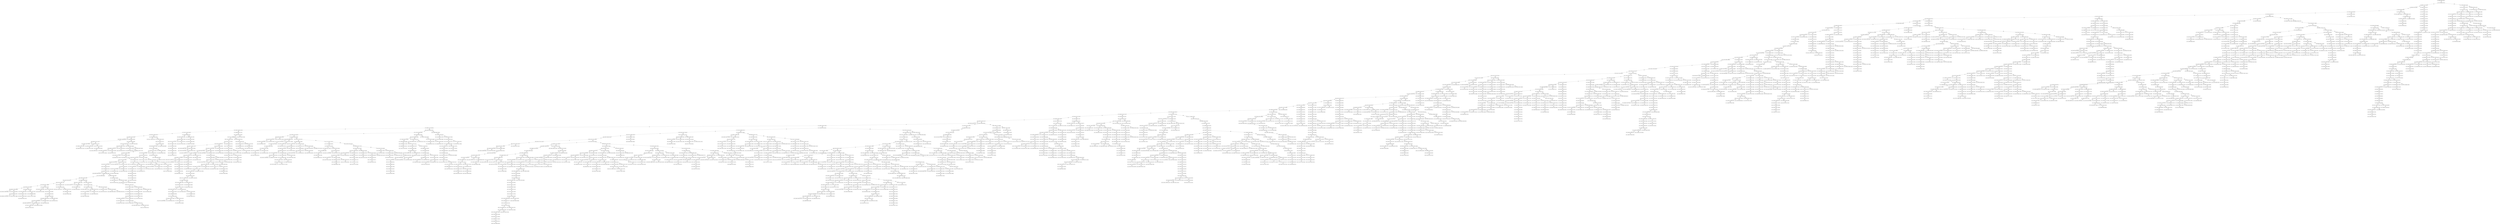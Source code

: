 digraph g { graph []; node [ fontsize="16" shape = "ellipse"]; edge [];"node0" [ label = "0 | -0.529306 0.846697 0.054211 " shape = "record" ];"node1" [ label = "1 | -0.447176 0.852492 0.270723 " shape = "record" ];"node2" [ label = "2 | -0.566636 0.779115 -0.268148 " shape = "record" ];"node4" [ label = "4 | -0.558666 0.812642 0.165844 " shape = "record" ];"node5" [ label = "5 | -0.367016 0.895284 0.252519 " shape = "record" ];"node13" [ label = "13 | -0.778051 0.627069 -0.037689 " shape = "record" ];"node16" [ label = "16 | -0.479203 0.785218 0.392171 " shape = "record" ];"node30" [ label = "30 | -0.345277 0.829767 0.438487 " shape = "record" ];"node34" [ label = "34 | -0.701198 0.535494 0.470710 " shape = "record" ];"node40" [ label = "40 | -0.261303 0.932451 0.249510 " shape = "record" ];"node44" [ label = "44 | -0.233034 0.963048 0.135028 " shape = "record" ];"node51" [ label = "51 | -0.812839 0.420482 0.403097 " shape = "record" ];"node70" [ label = "70 | -0.144369 0.987982 0.055215 " shape = "record" ];"node72" [ label = "72 | -0.220092 0.963647 0.151472 " shape = "record" ];"node85" [ label = "85 | -0.287455 0.843989 0.452827 " shape = "record" ];"node89" [ label = "89 | -0.102678 0.994615 0.014101 " shape = "record" ];"node94" [ label = "94 | -0.275577 0.871054 0.406599 " shape = "record" ];"node97" [ label = "97 | -0.278687 0.852115 0.442982 " shape = "record" ];"node101" [ label = "101 | -0.062671 0.978472 0.196635 " shape = "record" ];"node114" [ label = "114 | -0.023036 -0.797001 0.603538 " shape = "record" ];"node131" [ label = "131 | -0.091212 -0.973281 0.210721 " shape = "record" ];"node142" [ label = "142 | -0.159655 -0.937613 0.308856 " shape = "record" ];"node143" [ label = "143 | -0.953533 0.173374 0.246407 " shape = "record" ];"node146" [ label = "146 | -0.114246 -0.992528 0.042851 " shape = "record" ];"node154" [ label = "154 | 0.013304 0.981148 0.192799 " shape = "record" ];"node175" [ label = "175 | -0.131544 0.841092 0.524653 " shape = "record" ];"node184" [ label = "184 | -0.141825 -0.986097 0.086593 " shape = "record" ];"node187" [ label = "187 | 0.075729 0.970843 0.227442 " shape = "record" ];"node220" [ label = "220 | -0.124603 0.825569 0.550372 " shape = "record" ];"node224" [ label = "224 | -0.262138 -0.887784 0.378316 " shape = "record" ];"node225" [ label = "225 | -0.154263 -0.776559 0.610868 " shape = "record" ];"node248" [ label = "248 | 0.410984 0.910715 0.041125 " shape = "record" ];"node262" [ label = "262 | 0.001454 -0.732542 0.680720 " shape = "record" ];"node269" [ label = "269 | -0.861574 0.013979 -0.507439 " shape = "record" ];"node278" [ label = "278 | -0.924729 0.018977 -0.380153 " shape = "record" ];"node286" [ label = "286 | -0.114245 -0.531948 0.839035 " shape = "record" ];"node287" [ label = "287 | -0.114248 -0.531942 0.839038 " shape = "record" ];"node320" [ label = "320 | -0.275357 -0.838267 0.470624 " shape = "record" ];"node324" [ label = "324 | -0.999354 0.021659 -0.028694 " shape = "record" ];"node327" [ label = "327 | 0.458304 0.884311 0.089169 " shape = "record" ];"node331" [ label = "331 | -0.993983 0.016966 0.108214 " shape = "record" ];"node337" [ label = "337 | -0.997157 0.003186 -0.075279 " shape = "record" ];"node348" [ label = "348 | 0.097096 0.772304 0.627789 " shape = "record" ];"node358" [ label = "358 | -0.440415 -0.687425 0.577478 " shape = "record" ];"node359" [ label = "359 | -0.445911 -0.801358 0.398734 " shape = "record" ];"node410" [ label = "410 | -0.911907 -0.172232 -0.372508 " shape = "record" ];"node450" [ label = "450 | -0.922867 -0.191444 -0.334164 " shape = "record" ];"node452" [ label = "452 | -0.845741 -0.184747 -0.500590 " shape = "record" ];"node528" [ label = "528 | -0.898599 -0.302634 -0.317698 " shape = "record" ];"node563" [ label = "563 | -0.932596 -0.354864 -0.065847 " shape = "record" ];"node574" [ label = "574 | -0.882588 -0.437168 -0.172978 " shape = "record" ];"node579" [ label = "579 | 0.551216 0.827421 0.107405 " shape = "record" ];"node602" [ label = "602 | -0.855385 -0.489846 -0.168427 " shape = "record" ];"node667" [ label = "667 | -0.930794 -0.341259 0.131014 " shape = "record" ];"node668" [ label = "668 | 0.287965 0.941296 -0.176173 " shape = "record" ];"node722" [ label = "722 | -0.269351 -0.840092 -0.470846 " shape = "record" ];"node745" [ label = "745 | -0.388821 -0.917276 -0.086160 " shape = "record" ];"node746" [ label = "746 | -0.166017 -0.961803 -0.217654 " shape = "record" ];"node752" [ label = "752 | -0.379971 -0.924818 0.018268 " shape = "record" ];"node1208" [ label = "1208 | 0.503413 -0.420586 0.754773 " shape = "record" ];"node1281" [ label = "1281 | 0.880326 -0.240525 0.408868 " shape = "record" ];"node3318" [ label = "3318 | 0.068027 -0.330783 0.941252 " shape = "record" ];"node1331" [ label = "1331 | 0.818546 0.349618 0.455796 " shape = "record" ];"node2350" [ label = "2350 | 0.990306 -0.031601 -0.135261 " shape = "record" ];"node2413" [ label = "2413 | 0.998357 -0.028014 -0.049992 " shape = "record" ];"node2472" [ label = "2472 | 0.996881 -0.011818 -0.078036 " shape = "record" ];"node2565" [ label = "2565 | 0.996534 0.082424 -0.011255 " shape = "record" ];"node2405" [ label = "2405 | 0.992496 0.011267 -0.121754 " shape = "record" ];"node2433" [ label = "2433 | 0.998081 0.028013 0.055225 " shape = "record" ];"node2511" [ label = "2511 | 0.999100 -0.042417 -0.000577 " shape = "record" ];"node2492" [ label = "2492 | 0.977722 -0.047414 0.204478 " shape = "record" ];"node2503" [ label = "2503 | 0.994831 0.041803 -0.092541 " shape = "record" ];"node2512" [ label = "2512 | 0.972391 0.041000 -0.229727 " shape = "record" ];"node1340" [ label = "1340 | 0.447334 0.148845 0.881895 " shape = "record" ];"node1976" [ label = "1976 | 0.921106 0.374677 -0.105743 " shape = "record" ];"node2204" [ label = "2204 | 0.987469 0.095502 -0.125639 " shape = "record" ];"node2262" [ label = "2262 | 0.949936 -0.152730 0.272572 " shape = "record" ];"node2333" [ label = "2333 | 0.856555 -0.515393 -0.026138 " shape = "record" ];"node2360" [ label = "2360 | 0.377914 -0.067761 0.923358 " shape = "record" ];"node2282" [ label = "2282 | 0.985718 -0.023912 -0.166696 " shape = "record" ];"node2320" [ label = "2320 | 0.654116 0.042830 0.755181 " shape = "record" ];"node2233" [ label = "2233 | 0.799722 0.160380 0.578553 " shape = "record" ];"node2358" [ label = "2358 | 0.877092 0.182645 0.444240 " shape = "record" ];"node2084" [ label = "2084 | 0.798403 0.098513 0.594009 " shape = "record" ];"node2219" [ label = "2219 | 0.988202 -0.083231 -0.128564 " shape = "record" ];"node2341" [ label = "2341 | 0.839419 0.042535 0.541818 " shape = "record" ];"node2269" [ label = "2269 | 0.993041 -0.011697 -0.117190 " shape = "record" ];"node2270" [ label = "2270 | 0.986116 -0.009166 0.165803 " shape = "record" ];"node2285" [ label = "2285 | 0.819039 0.477547 -0.318001 " shape = "record" ];"node2343" [ label = "2343 | 0.986310 -0.013731 0.164330 " shape = "record" ];"node2324" [ label = "2324 | 0.976482 0.068021 -0.204589 " shape = "record" ];"node2384" [ label = "2384 | 0.960595 0.272027 -0.057089 " shape = "record" ];"node2148" [ label = "2148 | 0.944886 0.280857 0.168258 " shape = "record" ];"node1403" [ label = "1403 | 0.334394 0.210553 0.918612 " shape = "record" ];"node1251" [ label = "1251 | 0.502686 -0.422032 0.754450 " shape = "record" ];"node1418" [ label = "1418 | 0.408717 0.912468 0.018799 " shape = "record" ];"node1371" [ label = "1371 | 0.395782 0.903405 0.164973 " shape = "record" ];"node1388" [ label = "1388 | 0.409173 0.900629 0.146441 " shape = "record" ];"node1448" [ label = "1448 | 0.401828 0.915360 0.025504 " shape = "record" ];"node1468" [ label = "1468 | 0.530280 0.669771 0.519818 " shape = "record" ];"node1492" [ label = "1492 | 0.521417 0.542106 0.658973 " shape = "record" ];"node1501" [ label = "1501 | 0.656278 0.714762 0.241689 " shape = "record" ];"node1513" [ label = "1513 | 0.591738 0.633700 0.498267 " shape = "record" ];"node1515" [ label = "1515 | 0.416910 0.417883 0.807193 " shape = "record" ];"node1535" [ label = "1535 | 0.624921 0.241022 0.742551 " shape = "record" ];"node1560" [ label = "1560 | 0.732783 0.648462 0.206220 " shape = "record" ];"node1565" [ label = "1565 | 0.674131 0.661676 0.328227 " shape = "record" ];"node1620" [ label = "1620 | 0.639612 0.530745 0.556063 " shape = "record" ];"node1650" [ label = "1650 | 0.746708 0.540416 0.387785 " shape = "record" ];"node1690" [ label = "1690 | 0.705326 0.486949 0.515166 " shape = "record" ];"node1702" [ label = "1702 | 0.909419 0.127973 0.395701 " shape = "record" ];"node1956" [ label = "1956 | 0.685979 0.083109 0.722860 " shape = "record" ];"node1779" [ label = "1779 | 0.646859 0.283382 0.708003 " shape = "record" ];"node1794" [ label = "1794 | 0.741579 0.281657 0.608876 " shape = "record" ];"node1998" [ label = "1998 | 0.620893 -0.240623 0.746051 " shape = "record" ];"node2020" [ label = "2020 | 0.754578 0.262138 0.601577 " shape = "record" ];"node2049" [ label = "2049 | 0.627626 0.103313 0.771630 " shape = "record" ];"node2097" [ label = "2097 | 0.881240 0.388277 -0.269551 " shape = "record" ];"node2232" [ label = "2232 | 0.988263 0.136716 0.068149 " shape = "record" ];"node2354" [ label = "2354 | 0.890557 -0.137939 -0.433452 " shape = "record" ];"node2513" [ label = "2513 | 0.835313 -0.228909 -0.499852 " shape = "record" ];"node2361" [ label = "2361 | 0.433473 -0.268409 0.860266 " shape = "record" ];"node2362" [ label = "2362 | 0.978244 -0.022681 0.206213 " shape = "record" ];"node2435" [ label = "2435 | 0.896991 -0.377020 0.230790 " shape = "record" ];"node2487" [ label = "2487 | -0.405577 0.289817 -0.866899 " shape = "record" ];"node2260" [ label = "2260 | 0.846354 0.128560 -0.516872 " shape = "record" ];"node2378" [ label = "2378 | 0.942493 0.084404 0.323394 " shape = "record" ];"node2389" [ label = "2389 | 0.989461 -0.016617 0.143842 " shape = "record" ];"node2390" [ label = "2390 | 0.890617 -0.138048 -0.433295 " shape = "record" ];"node2548" [ label = "2548 | 0.962093 -0.205515 0.179275 " shape = "record" ];"node2274" [ label = "2274 | 0.919730 0.182537 -0.347531 " shape = "record" ];"node2283" [ label = "2283 | 0.260999 0.240363 0.934936 " shape = "record" ];"node2466" [ label = "2466 | 0.657177 0.032772 0.753023 " shape = "record" ];"node2129" [ label = "2129 | 0.914892 -0.016284 0.403371 " shape = "record" ];"node2199" [ label = "2199 | 0.409048 -0.192599 0.891956 " shape = "record" ];"node2293" [ label = "2293 | 0.404759 0.142167 0.903304 " shape = "record" ];"node2309" [ label = "2309 | 0.714773 0.197944 0.670759 " shape = "record" ];"node2339" [ label = "2339 | 0.831122 0.012022 0.555960 " shape = "record" ];"node2383" [ label = "2383 | -0.243594 0.126209 -0.961631 " shape = "record" ];"node2388" [ label = "2388 | 0.833646 -0.125526 0.537845 " shape = "record" ];"node2423" [ label = "2423 | 0.868428 -0.495004 0.028338 " shape = "record" ];"node2432" [ label = "2432 | 0.852725 -0.384208 0.353899 " shape = "record" ];"node2480" [ label = "2480 | 0.866018 0.465805 0.181763 " shape = "record" ];"node2452" [ label = "2452 | -0.496408 0.694634 -0.520637 " shape = "record" ];"node2457" [ label = "2457 | 0.860077 -0.366482 0.354906 " shape = "record" ];"node2496" [ label = "2496 | 0.838027 -0.261988 0.478615 " shape = "record" ];"node2509" [ label = "2509 | 0.418599 0.261791 0.869621 " shape = "record" ];"node2517" [ label = "2517 | 0.652507 0.623316 0.430943 " shape = "record" ];"node2539" [ label = "2539 | 0.639168 0.768962 0.012694 " shape = "record" ];"node2537" [ label = "2537 | 0.595455 0.800962 0.062399 " shape = "record" ];"node2552" [ label = "2552 | 0.757552 0.551823 0.348721 " shape = "record" ];"node2081" [ label = "2081 | 0.941705 0.312268 -0.125224 " shape = "record" ];"node2251" [ label = "2251 | 0.995070 0.098284 -0.013285 " shape = "record" ];"node2483" [ label = "2483 | 0.991014 -0.133738 -0.002177 " shape = "record" ];"node2259" [ label = "2259 | 0.633412 0.187673 0.750712 " shape = "record" ];"node2337" [ label = "2337 | 0.648380 0.180723 0.739555 " shape = "record" ];"node2491" [ label = "2491 | 0.599123 0.159359 0.784638 " shape = "record" ];"node2000" [ label = "2000 | 0.906096 -0.010649 0.422938 " shape = "record" ];"node2365" [ label = "2365 | 0.864713 -0.410435 -0.289508 " shape = "record" ];"node2377" [ label = "2377 | 0.870649 -0.409783 -0.272118 " shape = "record" ];"node2387" [ label = "2387 | 0.984287 0.038949 0.172224 " shape = "record" ];"node2408" [ label = "2408 | 0.878044 0.462939 -0.121348 " shape = "record" ];"node2410" [ label = "2410 | 0.365241 0.030230 0.930422 " shape = "record" ];"node2044" [ label = "2044 | 0.423443 -0.204466 0.882547 " shape = "record" ];"node2308" [ label = "2308 | 0.961474 -0.176334 -0.210887 " shape = "record" ];"node2323" [ label = "2323 | 0.471359 -0.667522 -0.576398 " shape = "record" ];"node2376" [ label = "2376 | 0.935323 -0.335978 -0.110861 " shape = "record" ];"node2373" [ label = "2373 | 0.515380 -0.597495 -0.614316 " shape = "record" ];"node2375" [ label = "2375 | 0.970792 -0.233278 -0.056069 " shape = "record" ];"node2381" [ label = "2381 | 0.457794 -0.631867 -0.625434 " shape = "record" ];"node2434" [ label = "2434 | 0.498614 -0.765499 -0.406687 " shape = "record" ];"node2477" [ label = "2477 | 0.776689 0.616703 -0.128185 " shape = "record" ];"node2521" [ label = "2521 | 0.894601 0.436059 0.097679 " shape = "record" ];"node2359" [ label = "2359 | 0.539453 -0.054708 0.840237 " shape = "record" ];"node2471" [ label = "2471 | 0.942608 0.018922 0.333366 " shape = "record" ];"node2531" [ label = "2531 | 0.912362 -0.013226 0.409170 " shape = "record" ];"node2516" [ label = "2516 | 0.323678 0.074641 0.943219 " shape = "record" ];"node2528" [ label = "2528 | 0.496651 0.096516 0.862567 " shape = "record" ];"node2542" [ label = "2542 | 0.760858 0.647538 0.042314 " shape = "record" ];"node1784" [ label = "1784 | 0.866614 0.498555 0.020566 " shape = "record" ];"node1785" [ label = "1785 | 0.463984 0.096472 0.880575 " shape = "record" ];"node1811" [ label = "1811 | 0.853531 0.420503 0.307672 " shape = "record" ];"node1828" [ label = "1828 | 0.877610 0.416240 0.237794 " shape = "record" ];"node1860" [ label = "1860 | 0.665035 -0.018953 0.746572 " shape = "record" ];"node1904" [ label = "1904 | 0.833770 0.337573 0.436888 " shape = "record" ];"node1958" [ label = "1958 | 0.842548 0.291751 0.452762 " shape = "record" ];"node2071" [ label = "2071 | 0.949136 0.257532 0.181160 " shape = "record" ];"node2136" [ label = "2136 | 0.980026 0.198058 0.017943 " shape = "record" ];"node2178" [ label = "2178 | 0.917502 0.090469 0.387305 " shape = "record" ];"node2391" [ label = "2391 | 0.993939 -0.107659 0.022250 " shape = "record" ];"node2411" [ label = "2411 | 0.824417 -0.105552 0.556053 " shape = "record" ];"node2474" [ label = "2474 | 0.890545 -0.128279 0.436432 " shape = "record" ];"node2182" [ label = "2182 | 0.841117 0.063852 0.537070 " shape = "record" ];"node2186" [ label = "2186 | 0.959154 0.090423 0.268042 " shape = "record" ];"node2430" [ label = "2430 | 0.921972 -0.056999 0.383039 " shape = "record" ];"node2227" [ label = "2227 | 0.902894 0.125240 0.411215 " shape = "record" ];"node2250" [ label = "2250 | 0.996595 0.069943 0.043663 " shape = "record" ];"node2294" [ label = "2294 | 0.956439 0.181684 0.228505 " shape = "record" ];"node2303" [ label = "2303 | 0.921279 0.060693 0.384138 " shape = "record" ];"node1975" [ label = "1975 | 0.331624 0.022034 0.943154 " shape = "record" ];"node2119" [ label = "2119 | 0.402090 -0.109724 0.909002 " shape = "record" ];"node2230" [ label = "2230 | 0.808631 0.006814 0.588277 " shape = "record" ];"node2289" [ label = "2289 | 0.589433 -0.149664 0.793832 " shape = "record" ];"node2295" [ label = "2295 | 0.618263 -0.132983 0.774640 " shape = "record" ];"node2311" [ label = "2311 | 0.707302 -0.130587 0.694745 " shape = "record" ];"node2058" [ label = "2058 | 0.592864 0.222986 0.773815 " shape = "record" ];"node2082" [ label = "2082 | 0.871764 0.220334 0.437586 " shape = "record" ];"node1966" [ label = "1966 | 0.910895 0.185771 0.368455 " shape = "record" ];"node2202" [ label = "2202 | 0.694190 0.057073 0.717526 " shape = "record" ];"node2264" [ label = "2264 | 0.872799 0.285511 0.395861 " shape = "record" ];"node1603" [ label = "1603 | 0.666850 0.743261 0.053617 " shape = "record" ];"node1713" [ label = "1713 | 0.874857 0.482586 0.041659 " shape = "record" ];"node1627" [ label = "1627 | 0.572864 0.534272 0.621595 " shape = "record" ];"node1766" [ label = "1766 | 0.743387 0.145666 0.652807 " shape = "record" ];"node2188" [ label = "2188 | 0.685719 0.288277 0.668345 " shape = "record" ];"node2252" [ label = "2252 | 0.949956 0.192934 0.245684 " shape = "record" ];"node2329" [ label = "2329 | 0.952012 -0.004336 0.306030 " shape = "record" ];"node1831" [ label = "1831 | 0.830086 0.355001 0.430037 " shape = "record" ];"node1934" [ label = "1934 | 0.523642 -0.096200 0.846490 " shape = "record" ];"node1569" [ label = "1569 | 0.550345 0.512913 0.658817 " shape = "record" ];"node1619" [ label = "1619 | 0.928319 0.107043 0.356042 " shape = "record" ];"node1962" [ label = "1962 | 0.712075 0.059536 0.699575 " shape = "record" ];"node1661" [ label = "1661 | 0.545390 0.302943 0.781521 " shape = "record" ];"node1770" [ label = "1770 | 0.720941 0.463003 0.515628 " shape = "record" ];"node1820" [ label = "1820 | 0.632030 0.279366 0.722837 " shape = "record" ];"node1914" [ label = "1914 | 0.710894 0.299437 0.636370 " shape = "record" ];"node1965" [ label = "1965 | 0.823248 0.239126 0.514861 " shape = "record" ];"node1986" [ label = "1986 | 0.648529 0.120742 0.751553 " shape = "record" ];"node1996" [ label = "1996 | 0.504415 0.052850 0.861842 " shape = "record" ];"node2209" [ label = "2209 | 0.759301 -0.001540 0.650738 " shape = "record" ];"node1718" [ label = "1718 | 0.483633 0.208864 0.849985 " shape = "record" ];"node1782" [ label = "1782 | 0.592223 0.315531 0.741426 " shape = "record" ];"node1944" [ label = "1944 | 0.475526 0.059198 0.877707 " shape = "record" ];"node1871" [ label = "1871 | 0.727663 0.128131 0.673862 " shape = "record" ];"node1558" [ label = "1558 | 0.403267 0.427707 0.808976 " shape = "record" ];"node1668" [ label = "1668 | 0.415142 0.221719 0.882325 " shape = "record" ];"node1701" [ label = "1701 | 0.555550 0.403637 0.726940 " shape = "record" ];"node1592" [ label = "1592 | 0.705311 0.133431 0.696228 " shape = "record" ];"node1694" [ label = "1694 | 0.653972 0.052967 0.754663 " shape = "record" ];"node1945" [ label = "1945 | 0.740825 0.093940 0.665097 " shape = "record" ];"node1773" [ label = "1773 | 0.982128 0.088767 -0.165965 " shape = "record" ];"node1864" [ label = "1864 | 0.962408 -0.264126 0.063309 " shape = "record" ];"node1796" [ label = "1796 | 0.651916 0.085278 0.753481 " shape = "record" ];"node1803" [ label = "1803 | 0.600708 0.054390 0.797616 " shape = "record" ];"node1677" [ label = "1677 | 0.723721 0.113801 0.680644 " shape = "record" ];"node1699" [ label = "1699 | 0.991264 0.117700 -0.059521 " shape = "record" ];"node1822" [ label = "1822 | 0.670846 -0.072200 -0.738073 " shape = "record" ];"node1900" [ label = "1900 | 0.647935 -0.230999 -0.725823 " shape = "record" ];"node1995" [ label = "1995 | 0.772470 -0.316929 -0.550315 " shape = "record" ];"node1845" [ label = "1845 | 0.497202 -0.019629 0.867413 " shape = "record" ];"node2109" [ label = "2109 | 0.848578 0.029123 0.528268 " shape = "record" ];"node2189" [ label = "2189 | 0.765958 0.304806 0.566040 " shape = "record" ];"node2261" [ label = "2261 | 0.964034 0.210731 0.161960 " shape = "record" ];"node1972" [ label = "1972 | 0.895855 -0.110803 -0.430309 " shape = "record" ];"node2023" [ label = "2023 | 0.999445 -0.029832 0.014831 " shape = "record" ];"node1587" [ label = "1587 | 0.293234 -0.001509 0.956040 " shape = "record" ];"node784" [ label = "784 | -0.580065 -0.808998 0.095113 " shape = "record" ];"node785" [ label = "785 | -0.534020 -0.845412 -0.010051 " shape = "record" ];"node1908" [ label = "1908 | 0.619160 -0.249435 -0.744596 " shape = "record" ];"node2090" [ label = "2090 | 0.761034 -0.508101 -0.403312 " shape = "record" ];"node2093" [ label = "2093 | 0.756422 -0.488917 -0.434494 " shape = "record" ];"node2114" [ label = "2114 | 0.757948 -0.508483 -0.408607 " shape = "record" ];"node2135" [ label = "2135 | 0.800432 -0.594419 0.077296 " shape = "record" ];"node2152" [ label = "2152 | 0.847485 -0.530550 0.016943 " shape = "record" ];"node2153" [ label = "2153 | 0.716256 -0.654828 -0.241201 " shape = "record" ];"node2180" [ label = "2180 | 0.754051 -0.614563 -0.231774 " shape = "record" ];"node2013" [ label = "2013 | 0.715985 -0.022233 0.697761 " shape = "record" ];"node2032" [ label = "2032 | 0.520779 -0.119967 0.845220 " shape = "record" ];"node832" [ label = "832 | -0.965883 0.229567 0.119873 " shape = "record" ];"node881" [ label = "881 | -0.938420 0.195545 0.284835 " shape = "record" ];"node2126" [ label = "2126 | 0.623144 -0.750940 0.218591 " shape = "record" ];"node2174" [ label = "2174 | 0.665936 -0.741193 0.084626 " shape = "record" ];"node871" [ label = "871 | -0.936349 0.332551 -0.112514 " shape = "record" ];"node2040" [ label = "2040 | 0.542660 -0.106370 0.833190 " shape = "record" ];"node2279" [ label = "2279 | 0.702107 -0.163353 0.693081 " shape = "record" ];"node2296" [ label = "2296 | 0.764292 0.069796 0.641083 " shape = "record" ];"node2340" [ label = "2340 | 0.799736 -0.143107 0.583046 " shape = "record" ];"node2348" [ label = "2348 | 0.976130 0.005830 0.217107 " shape = "record" ];"node2353" [ label = "2353 | 0.992911 -0.092660 -0.074444 " shape = "record" ];"node2428" [ label = "2428 | 0.790395 -0.598995 0.128380 " shape = "record" ];"node2355" [ label = "2355 | -0.489377 0.281614 -0.825351 " shape = "record" ];"node2481" [ label = "2481 | -0.507642 0.579091 -0.637929 " shape = "record" ];"node2368" [ label = "2368 | 0.957783 -0.094743 0.271433 " shape = "record" ];"node2441" [ label = "2441 | 0.802216 -0.416555 0.427705 " shape = "record" ];"node2461" [ label = "2461 | -0.556715 0.533298 -0.636916 " shape = "record" ];"node2501" [ label = "2501 | 0.964275 -0.185746 -0.188870 " shape = "record" ];"node2534" [ label = "2534 | -0.467008 0.593161 -0.655793 " shape = "record" ];"node2547" [ label = "2547 | 0.822345 -0.118619 0.556488 " shape = "record" ];"node2562" [ label = "2562 | 0.811038 -0.491143 -0.317799 " shape = "record" ];"node2583" [ label = "2583 | 0.880552 -0.472776 0.033329 " shape = "record" ];"node2658" [ label = "2658 | 0.923074 0.072045 0.377814 " shape = "record" ];"node2600" [ label = "2600 | 0.767647 -0.625569 -0.139220 " shape = "record" ];"node2613" [ label = "2613 | 0.767269 -0.114235 0.631069 " shape = "record" ];"node2632" [ label = "2632 | 0.783248 -0.457740 0.420709 " shape = "record" ];"node2646" [ label = "2646 | 0.570313 -0.818535 -0.068879 " shape = "record" ];"node2653" [ label = "2653 | 0.789287 -0.593240 -0.158406 " shape = "record" ];"node2654" [ label = "2654 | 0.996608 -0.022866 0.079056 " shape = "record" ];"node2667" [ label = "2667 | 0.945087 0.183193 0.270648 " shape = "record" ];"node2769" [ label = "2769 | 0.906768 0.403657 -0.121786 " shape = "record" ];"node2601" [ label = "2601 | 0.902466 -0.048631 0.428008 " shape = "record" ];"node2610" [ label = "2610 | 0.666588 -0.630523 -0.397620 " shape = "record" ];"node2655" [ label = "2655 | 0.976304 0.212152 -0.042697 " shape = "record" ];"node2692" [ label = "2692 | 0.799883 0.592263 -0.097020 " shape = "record" ];"node2747" [ label = "2747 | 0.564735 0.715995 0.410397 " shape = "record" ];"node2778" [ label = "2778 | 0.366026 0.858638 0.358839 " shape = "record" ];"node2605" [ label = "2605 | 0.840818 -0.511418 0.177415 " shape = "record" ];"node2688" [ label = "2688 | 0.426362 0.870207 0.246891 " shape = "record" ];"node2784" [ label = "2784 | 0.339014 0.865978 0.367629 " shape = "record" ];"node2549" [ label = "2549 | 0.899922 -0.300349 -0.316118 " shape = "record" ];"node2568" [ label = "2568 | 0.900826 -0.199978 0.385385 " shape = "record" ];"node2554" [ label = "2554 | 0.985408 0.146074 -0.087369 " shape = "record" ];"node2573" [ label = "2573 | 0.960558 0.001228 -0.278078 " shape = "record" ];"node2582" [ label = "2582 | -0.282042 0.138906 -0.949293 " shape = "record" ];"node2588" [ label = "2588 | 0.910761 -0.213463 0.353481 " shape = "record" ];"node3347" [ label = "3347 | 0.520744 -0.000527 -0.853713 " shape = "record" ];"node2598" [ label = "2598 | 0.700602 0.710514 -0.065785 " shape = "record" ];"node2606" [ label = "2606 | -0.232394 0.252396 -0.939302 " shape = "record" ];"node2626" [ label = "2626 | 0.590288 0.773077 0.232191 " shape = "record" ];"node2634" [ label = "2634 | 0.940475 0.326771 -0.093420 " shape = "record" ];"node2636" [ label = "2636 | -0.336170 0.138594 -0.931548 " shape = "record" ];"node2643" [ label = "2643 | -0.347540 0.122156 -0.929674 " shape = "record" ];"node2657" [ label = "2657 | -0.324108 0.554914 -0.766175 " shape = "record" ];"node2668" [ label = "2668 | -0.421277 0.224920 -0.878600 " shape = "record" ];"node2672" [ label = "2672 | 0.884961 -0.254655 -0.389866 " shape = "record" ];"node2679" [ label = "2679 | -0.414042 0.549293 -0.725842 " shape = "record" ];"node2680" [ label = "2680 | 0.950548 0.310473 0.008078 " shape = "record" ];"node2681" [ label = "2681 | 0.525623 -0.827467 -0.197533 " shape = "record" ];"node2685" [ label = "2685 | -0.399887 0.565131 -0.721607 " shape = "record" ];"node2694" [ label = "2694 | -0.567352 0.607046 -0.556423 " shape = "record" ];"node2699" [ label = "2699 | -0.443065 0.572085 -0.690226 " shape = "record" ];"node2705" [ label = "2705 | 0.518411 -0.838822 -0.166215 " shape = "record" ];"node2715" [ label = "2715 | 0.905544 -0.019473 -0.423806 " shape = "record" ];"node2742" [ label = "2742 | 0.577792 -0.813435 0.066934 " shape = "record" ];"node2716" [ label = "2716 | 0.723393 -0.682438 0.104789 " shape = "record" ];"node2707" [ label = "2707 | 0.663422 -0.684703 -0.301751 " shape = "record" ];"node2727" [ label = "2727 | 0.680710 -0.718638 -0.142103 " shape = "record" ];"node2744" [ label = "2744 | 0.543016 -0.837516 -0.060829 " shape = "record" ];"node2712" [ label = "2712 | 0.321059 -0.894458 -0.311233 " shape = "record" ];"node2722" [ label = "2722 | -0.771557 0.442809 -0.456750 " shape = "record" ];"node2718" [ label = "2718 | -0.543874 0.570654 -0.615268 " shape = "record" ];"node2723" [ label = "2723 | 0.427673 -0.656059 -0.621838 " shape = "record" ];"node2743" [ label = "2743 | 0.503501 -0.863901 0.012727 " shape = "record" ];"node2737" [ label = "2737 | 0.475796 -0.055851 0.877781 " shape = "record" ];"node2738" [ label = "2738 | 0.884379 -0.030022 0.465803 " shape = "record" ];"node2754" [ label = "2754 | 0.658242 -0.036221 0.751934 " shape = "record" ];"node2750" [ label = "2750 | 0.812035 0.171166 0.557944 " shape = "record" ];"node2786" [ label = "2786 | 0.989492 -0.144211 0.010390 " shape = "record" ];"node2661" [ label = "2661 | 0.619041 0.259399 0.741283 " shape = "record" ];"node2674" [ label = "2674 | 0.759141 0.413464 0.502745 " shape = "record" ];"node2611" [ label = "2611 | 0.993925 -0.107763 0.022353 " shape = "record" ];"node2664" [ label = "2664 | 0.957277 -0.259705 -0.127178 " shape = "record" ];"node2695" [ label = "2695 | 0.999862 0.014331 -0.008390 " shape = "record" ];"node2639" [ label = "2639 | 0.902107 0.014000 0.431286 " shape = "record" ];"node2656" [ label = "2656 | 0.998509 -0.028660 -0.046466 " shape = "record" ];"node2701" [ label = "2701 | 0.933039 0.323094 -0.158265 " shape = "record" ];"node2739" [ label = "2739 | 0.986121 0.153981 0.062095 " shape = "record" ];"node2764" [ label = "2764 | 0.799570 0.594219 -0.087132 " shape = "record" ];"node2823" [ label = "2823 | 0.817274 0.576216 -0.006166 " shape = "record" ];"node2831" [ label = "2831 | 0.559080 0.708380 0.430844 " shape = "record" ];"node2795" [ label = "2795 | 0.397653 0.653861 0.643691 " shape = "record" ];"node2574" [ label = "2574 | 0.999881 0.014084 0.006232 " shape = "record" ];"node2522" [ label = "2522 | -0.498520 0.551648 -0.668702 " shape = "record" ];"node2586" [ label = "2586 | 0.644589 -0.602453 0.470696 " shape = "record" ];"node2629" [ label = "2629 | 0.309154 0.793903 0.523585 " shape = "record" ];"node2399" [ label = "2399 | 0.839394 -0.514526 0.175161 " shape = "record" ];"node2455" [ label = "2455 | 0.717533 -0.140168 0.682275 " shape = "record" ];"node2473" [ label = "2473 | 0.762523 -0.144954 0.630513 " shape = "record" ];"node2493" [ label = "2493 | -0.498293 0.515310 -0.697251 " shape = "record" ];"node2505" [ label = "2505 | 0.902963 -0.166848 0.396004 " shape = "record" ];"node2545" [ label = "2545 | 0.950201 -0.260637 0.170839 " shape = "record" ];"node2577" [ label = "2577 | 0.752772 -0.484082 0.446093 " shape = "record" ];"node2603" [ label = "2603 | 0.839449 -0.466004 0.279581 " shape = "record" ];"node2717" [ label = "2717 | 0.485392 0.797954 0.357302 " shape = "record" ];"node2788" [ label = "2788 | 0.859614 0.500466 -0.102943 " shape = "record" ];"node2851" [ label = "2851 | 0.837856 0.528777 0.135618 " shape = "record" ];"node2892" [ label = "2892 | 0.806060 0.500895 0.315233 " shape = "record" ];"node2845" [ label = "2845 | 0.894527 0.441444 0.070347 " shape = "record" ];"node2864" [ label = "2864 | 0.752241 0.584740 0.303664 " shape = "record" ];"node2298" [ label = "2298 | 0.670144 0.007649 0.742191 " shape = "record" ];"node2336" [ label = "2336 | 0.657382 -0.180024 0.731738 " shape = "record" ];"node2363" [ label = "2363 | 0.821195 -0.057425 0.567752 " shape = "record" ];"node2631" [ label = "2631 | 0.265054 0.688419 0.675148 " shape = "record" ];"node2726" [ label = "2726 | 0.416404 0.756951 0.503621 " shape = "record" ];"node2776" [ label = "2776 | 0.477473 0.652424 0.588526 " shape = "record" ];"node2834" [ label = "2834 | 0.823888 0.504365 0.258503 " shape = "record" ];"node2338" [ label = "2338 | 0.658866 -0.176134 0.731349 " shape = "record" ];"node2846" [ label = "2846 | 0.823999 0.498366 0.269548 " shape = "record" ];"node2903" [ label = "2903 | 0.756907 0.620426 0.205336 " shape = "record" ];"node2116" [ label = "2116 | 0.687192 -0.081991 0.721835 " shape = "record" ];"node1930" [ label = "1930 | -0.135341 0.895976 -0.422978 " shape = "record" ];"node1941" [ label = "1941 | -0.109742 0.946066 -0.304822 " shape = "record" ];"node1947" [ label = "1947 | 0.940980 -0.185372 0.283185 " shape = "record" ];"node1999" [ label = "1999 | -0.299015 0.905435 -0.301292 " shape = "record" ];"node2121" [ label = "2121 | -0.387597 0.868222 -0.309774 " shape = "record" ];"node2134" [ label = "2134 | 0.935415 -0.265079 -0.233947 " shape = "record" ];"node2158" [ label = "2158 | -0.291293 0.955590 -0.044684 " shape = "record" ];"node2159" [ label = "2159 | -0.511380 0.555795 -0.655426 " shape = "record" ];"node2056" [ label = "2056 | -0.473798 0.820491 -0.319858 " shape = "record" ];"node1981" [ label = "1981 | 0.650913 -0.455140 -0.607585 " shape = "record" ];"node2065" [ label = "2065 | -0.387439 0.893566 -0.226784 " shape = "record" ];"node2131" [ label = "2131 | -0.501449 0.817568 -0.283074 " shape = "record" ];"node2147" [ label = "2147 | 0.696458 -0.621621 -0.358516 " shape = "record" ];"node2161" [ label = "2161 | 0.681664 -0.635280 -0.362978 " shape = "record" ];"node2177" [ label = "2177 | -0.453408 0.871042 -0.188962 " shape = "record" ];"node2183" [ label = "2183 | 0.617304 -0.786149 0.030076 " shape = "record" ];"node2184" [ label = "2184 | 0.534136 -0.844069 0.047396 " shape = "record" ];"node2185" [ label = "2185 | 0.512622 -0.853434 -0.094173 " shape = "record" ];"node2187" [ label = "2187 | -0.407857 0.709041 -0.575251 " shape = "record" ];"node2228" [ label = "2228 | -0.704043 0.629831 -0.328081 " shape = "record" ];"node2146" [ label = "2146 | -0.450141 0.872371 -0.190633 " shape = "record" ];"node2240" [ label = "2240 | 0.693220 -0.590739 0.412885 " shape = "record" ];"node2242" [ label = "2242 | -0.506485 0.660126 -0.554713 " shape = "record" ];"node2073" [ label = "2073 | 0.929767 0.275250 0.244479 " shape = "record" ];"node2181" [ label = "2181 | 0.933045 0.358562 -0.029326 " shape = "record" ];"node2238" [ label = "2238 | 0.834174 -0.522813 0.175554 " shape = "record" ];"node2247" [ label = "2247 | 0.853109 -0.080958 0.515413 " shape = "record" ];"node2254" [ label = "2254 | 0.808367 0.041327 0.587226 " shape = "record" ];"node2266" [ label = "2266 | 0.690520 -0.387455 0.610787 " shape = "record" ];"node2291" [ label = "2291 | 0.711462 -0.688228 -0.142004 " shape = "record" ];"node2326" [ label = "2326 | 0.637974 -0.461034 0.616795 " shape = "record" ];"node2344" [ label = "2344 | 0.807136 -0.171386 0.564941 " shape = "record" ];"node2372" [ label = "2372 | 0.568555 0.770413 0.288459 " shape = "record" ];"node2267" [ label = "2267 | 0.788506 -0.150980 0.596208 " shape = "record" ];"node2271" [ label = "2271 | 0.903275 -0.156805 0.399384 " shape = "record" ];"node2278" [ label = "2278 | -0.371475 0.895300 -0.245857 " shape = "record" ];"node2286" [ label = "2286 | 0.790674 -0.214157 -0.573561 " shape = "record" ];"node2299" [ label = "2299 | 0.257716 -0.872035 -0.416097 " shape = "record" ];"node2313" [ label = "2313 | 0.498796 -0.859530 -0.111404 " shape = "record" ];"node2319" [ label = "2319 | 0.744923 0.621311 0.243029 " shape = "record" ];"node2369" [ label = "2369 | 0.770416 0.113860 0.627292 " shape = "record" ];"node2371" [ label = "2371 | 0.546366 0.722869 0.423020 " shape = "record" ];"node2276" [ label = "2276 | 0.814619 0.034244 0.578985 " shape = "record" ];"node2305" [ label = "2305 | -0.543285 0.792666 -0.276626 " shape = "record" ];"node2398" [ label = "2398 | 0.582807 0.760692 0.285803 " shape = "record" ];"node2444" [ label = "2444 | 0.717193 0.228437 0.658370 " shape = "record" ];"node2288" [ label = "2288 | 0.703870 -0.419252 0.573407 " shape = "record" ];"node2402" [ label = "2402 | 0.904446 -0.112762 0.411415 " shape = "record" ];"node2436" [ label = "2436 | 0.977143 0.054535 0.205471 " shape = "record" ];"node2438" [ label = "2438 | 0.731585 -0.627261 0.267070 " shape = "record" ];"node2479" [ label = "2479 | 0.983024 0.030951 0.180850 " shape = "record" ];"node2514" [ label = "2514 | 0.717404 0.622630 0.312511 " shape = "record" ];"node2446" [ label = "2446 | -0.378261 0.925699 -0.000567 " shape = "record" ];"node2463" [ label = "2463 | -0.239975 0.907048 -0.345943 " shape = "record" ];"node2334" [ label = "2334 | -0.549148 0.554943 -0.624880 " shape = "record" ];"node2394" [ label = "2394 | -0.585622 0.734453 -0.342967 " shape = "record" ];"node2482" [ label = "2482 | 0.596904 0.774221 0.210445 " shape = "record" ];"node2110" [ label = "2110 | 0.714276 0.609761 -0.343512 " shape = "record" ];"node2111" [ label = "2111 | 0.711041 0.606825 -0.355225 " shape = "record" ];"node2142" [ label = "2142 | 0.993051 0.116871 0.013819 " shape = "record" ];"node2164" [ label = "2164 | 0.792840 0.313421 0.522659 " shape = "record" ];"node2226" [ label = "2226 | 0.517763 -0.803584 0.293555 " shape = "record" ];"node2231" [ label = "2231 | 0.747457 -0.649766 -0.138244 " shape = "record" ];"node2234" [ label = "2234 | 0.808864 -0.415952 0.415599 " shape = "record" ];"node2275" [ label = "2275 | 0.940739 -0.089294 -0.327164 " shape = "record" ];"node2170" [ label = "2170 | 0.847128 -0.097574 0.522355 " shape = "record" ];"node2245" [ label = "2245 | 0.792762 -0.438166 0.423721 " shape = "record" ];"node2249" [ label = "2249 | 0.957811 0.111150 -0.265034 " shape = "record" ];"node2449" [ label = "2449 | 0.831094 0.293810 0.472185 " shape = "record" ];"node2190" [ label = "2190 | -0.519439 0.197819 -0.831294 " shape = "record" ];"node2280" [ label = "2280 | -0.638496 0.254231 -0.726422 " shape = "record" ];"node2403" [ label = "2403 | -0.663341 0.557576 -0.499087 " shape = "record" ];"node2404" [ label = "2404 | -0.504773 0.762025 -0.405613 " shape = "record" ];"node2445" [ label = "2445 | -0.507606 0.815869 -0.276937 " shape = "record" ];"node2447" [ label = "2447 | 0.393783 -0.917441 -0.056891 " shape = "record" ];"node2453" [ label = "2453 | 0.730701 -0.655414 0.191072 " shape = "record" ];"node2454" [ label = "2454 | 0.611932 -0.762622 -0.209636 " shape = "record" ];"node2462" [ label = "2462 | -0.430628 0.655276 -0.620623 " shape = "record" ];"node2469" [ label = "2469 | -0.678863 0.487522 -0.549061 " shape = "record" ];"node2490" [ label = "2490 | -0.475616 0.835321 -0.275731 " shape = "record" ];"node2515" [ label = "2515 | -0.295284 0.559380 -0.774533 " shape = "record" ];"node2497" [ label = "2497 | -0.368879 0.388458 -0.844410 " shape = "record" ];"node2506" [ label = "2506 | 0.437725 0.005882 0.899090 " shape = "record" ];"node2529" [ label = "2529 | -0.368723 -0.003896 -0.929531 " shape = "record" ];"node2541" [ label = "2541 | 0.656023 0.272000 0.704024 " shape = "record" ];"node2546" [ label = "2546 | 0.386904 0.914709 -0.116677 " shape = "record" ];"node2563" [ label = "2563 | -0.311475 0.394211 -0.864628 " shape = "record" ];"node2590" [ label = "2590 | -0.196344 0.449967 0.871194 " shape = "record" ];"node2595" [ label = "2595 | -0.114837 0.474227 0.872881 " shape = "record" ];"node2696" [ label = "2696 | -0.064740 0.317522 0.946038 " shape = "record" ];"node2489" [ label = "2489 | 0.285968 0.931257 0.225795 " shape = "record" ];"node2544" [ label = "2544 | 0.389113 0.884591 0.257080 " shape = "record" ];"node2576" [ label = "2576 | 0.344148 0.929850 -0.130155 " shape = "record" ];"node2684" [ label = "2684 | 0.214957 0.973765 -0.074668 " shape = "record" ];"node2617" [ label = "2617 | 0.134706 0.631042 0.763964 " shape = "record" ];"node2730" [ label = "2730 | -0.128163 0.209929 0.969280 " shape = "record" ];"node2926" [ label = "2926 | 0.766062 0.615650 0.184728 " shape = "record" ];"node2948" [ label = "2948 | 0.748203 0.622523 0.229471 " shape = "record" ];"node3042" [ label = "3042 | 0.962993 0.269280 0.011548 " shape = "record" ];"node2638" [ label = "2638 | 0.048907 0.657500 0.751866 " shape = "record" ];"node2525" [ label = "2525 | 0.664154 0.426724 0.613845 " shape = "record" ];"node2581" [ label = "2581 | 0.636435 0.640317 0.430052 " shape = "record" ];"node2627" [ label = "2627 | 0.447399 0.814818 0.368654 " shape = "record" ];"node2703" [ label = "2703 | 0.125022 0.982642 0.137052 " shape = "record" ];"node2733" [ label = "2733 | 0.292808 0.742379 0.602608 " shape = "record" ];"node2946" [ label = "2946 | 0.530402 0.278050 0.800851 " shape = "record" ];"node3044" [ label = "3044 | 0.853789 0.201188 0.480176 " shape = "record" ];"node2879" [ label = "2879 | 0.383929 0.822403 0.419824 " shape = "record" ];"node2748" [ label = "2748 | 0.080836 0.305643 0.948709 " shape = "record" ];"node2774" [ label = "2774 | 0.398069 0.613883 0.681680 " shape = "record" ];"node2806" [ label = "2806 | 0.403723 0.542085 0.736988 " shape = "record" ];"node2880" [ label = "2880 | 0.147971 0.277630 0.949224 " shape = "record" ];"node2887" [ label = "2887 | 0.201714 0.300396 0.932241 " shape = "record" ];"node2890" [ label = "2890 | 0.734420 0.498639 0.460421 " shape = "record" ];"node2930" [ label = "2930 | 0.552411 0.330025 0.765458 " shape = "record" ];"node2944" [ label = "2944 | 0.742405 0.383774 0.549137 " shape = "record" ];"node2961" [ label = "2961 | 0.782176 0.535381 0.318698 " shape = "record" ];"node3045" [ label = "3045 | 0.912922 0.280597 0.296375 " shape = "record" ];"node2052" [ label = "2052 | 0.509339 0.855544 -0.092838 " shape = "record" ];"node2087" [ label = "2087 | 0.191976 0.943835 -0.268925 " shape = "record" ];"node2117" [ label = "2117 | -0.456911 0.862173 -0.218840 " shape = "record" ];"node2144" [ label = "2144 | -0.380384 0.835585 -0.396365 " shape = "record" ];"node2203" [ label = "2203 | -0.202098 0.935121 -0.291043 " shape = "record" ];"node2244" [ label = "2244 | -0.398506 0.834218 -0.381147 " shape = "record" ];"node2307" [ label = "2307 | 0.706261 -0.125504 0.696738 " shape = "record" ];"node2300" [ label = "2300 | -0.576220 0.375791 -0.725777 " shape = "record" ];"node2356" [ label = "2356 | -0.526998 -0.068028 -0.847139 " shape = "record" ];"node2510" [ label = "2510 | 0.809108 0.159561 0.565583 " shape = "record" ];"node2585" [ label = "2585 | 0.666964 0.420960 0.614778 " shape = "record" ];"node2597" [ label = "2597 | 0.631736 -0.095408 0.769290 " shape = "record" ];"node2640" [ label = "2640 | 0.313938 0.869360 0.381649 " shape = "record" ];"node2665" [ label = "2665 | -0.016850 0.451730 0.891996 " shape = "record" ];"node2690" [ label = "2690 | 0.476757 0.831330 0.285644 " shape = "record" ];"node2789" [ label = "2789 | 0.696376 0.514081 0.500781 " shape = "record" ];"node2797" [ label = "2797 | 0.212269 0.782341 0.585563 " shape = "record" ];"node2414" [ label = "2414 | 0.519712 -0.121033 0.845725 " shape = "record" ];"node2450" [ label = "2450 | 0.688336 0.209701 0.694420 " shape = "record" ];"node2671" [ label = "2671 | -0.027967 0.318028 0.947669 " shape = "record" ];"node2757" [ label = "2757 | 0.606754 0.567331 0.556763 " shape = "record" ];"node2796" [ label = "2796 | 0.576593 0.345255 0.740500 " shape = "record" ];"node2812" [ label = "2812 | 0.696838 0.536132 0.476423 " shape = "record" ];"node2888" [ label = "2888 | 0.797907 0.053046 0.600443 " shape = "record" ];"node2917" [ label = "2917 | 0.504446 0.004412 0.863432 " shape = "record" ];"node2897" [ label = "2897 | 0.238033 0.296239 0.924977 " shape = "record" ];"node2870" [ label = "2870 | 0.371732 0.813283 0.447645 " shape = "record" ];"node2882" [ label = "2882 | 0.341015 0.684337 0.644509 " shape = "record" ];"node2900" [ label = "2900 | 0.410972 0.823289 0.391532 " shape = "record" ];"node3008" [ label = "3008 | 0.897158 0.315880 0.308752 " shape = "record" ];"node3026" [ label = "3026 | 0.845139 -0.020909 0.534138 " shape = "record" ];"node3040" [ label = "3040 | 0.609388 0.048077 0.791413 " shape = "record" ];"node2120" [ label = "2120 | 0.189854 0.943234 -0.272517 " shape = "record" ];"node2166" [ label = "2166 | -0.233015 0.942594 -0.239207 " shape = "record" ];"node2210" [ label = "2210 | -0.329299 0.576812 -0.747562 " shape = "record" ];"node2077" [ label = "2077 | 0.298121 0.724672 -0.621269 " shape = "record" ];"node2122" [ label = "2122 | 0.222722 0.894957 -0.386583 " shape = "record" ];"node2211" [ label = "2211 | 0.168058 0.821466 -0.544931 " shape = "record" ];"node2297" [ label = "2297 | 0.408585 0.892487 -0.191116 " shape = "record" ];"node2277" [ label = "2277 | 0.377647 0.852450 -0.361540 " shape = "record" ];"node2317" [ label = "2317 | 0.456260 0.878808 -0.139726 " shape = "record" ];"node2019" [ label = "2019 | 0.278639 0.839840 -0.465864 " shape = "record" ];"node2025" [ label = "2025 | -0.381941 0.814225 -0.437217 " shape = "record" ];"node2235" [ label = "2235 | 0.164819 0.806851 -0.567298 " shape = "record" ];"node2272" [ label = "2272 | -0.406141 0.635482 -0.656667 " shape = "record" ];"node2281" [ label = "2281 | 0.032268 0.618127 -0.785416 " shape = "record" ];"node2301" [ label = "2301 | 0.364590 0.853654 -0.371954 " shape = "record" ];"node2315" [ label = "2315 | -0.375250 0.670345 -0.640176 " shape = "record" ];"node2321" [ label = "2321 | -0.008188 0.814539 -0.580051 " shape = "record" ];"node2367" [ label = "2367 | -0.542670 0.615233 -0.571837 " shape = "record" ];"node2439" [ label = "2439 | -0.367005 0.418342 -0.830841 " shape = "record" ];"node2440" [ label = "2440 | -0.109460 0.539963 -0.834541 " shape = "record" ];"node2504" [ label = "2504 | -0.367526 0.555425 -0.745941 " shape = "record" ];"node2518" [ label = "2518 | 0.070769 0.971836 -0.224780 " shape = "record" ];"node2533" [ label = "2533 | 0.815803 -0.417551 0.400147 " shape = "record" ];"node2566" [ label = "2566 | 0.781754 -0.093719 0.616504 " shape = "record" ];"node2584" [ label = "2584 | -0.621759 0.582280 -0.523798 " shape = "record" ];"node2669" [ label = "2669 | 0.584302 0.012823 0.811435 " shape = "record" ];"node2724" [ label = "2724 | -0.243162 0.110351 0.963688 " shape = "record" ];"node2836" [ label = "2836 | 0.685953 -0.005989 0.727622 " shape = "record" ];"node2919" [ label = "2919 | -0.245837 0.356723 0.901284 " shape = "record" ];"node2524" [ label = "2524 | -0.340700 0.315746 -0.885566 " shape = "record" ];"node2349" [ label = "2349 | -0.231831 0.695811 -0.679781 " shape = "record" ];"node2520" [ label = "2520 | -0.291941 0.365114 -0.884004 " shape = "record" ];"node2555" [ label = "2555 | -0.370922 0.387189 -0.844098 " shape = "record" ];"node2407" [ label = "2407 | -0.214104 0.400850 -0.890774 " shape = "record" ];"node2415" [ label = "2415 | 0.503380 0.763431 -0.404698 " shape = "record" ];"node757" [ label = "757 | -0.752936 -0.561733 0.342845 " shape = "record" ];"node787" [ label = "787 | -0.672014 -0.653936 0.347513 " shape = "record" ];"node2645" [ label = "2645 | 0.964223 -0.005027 -0.265043 " shape = "record" ];"node2648" [ label = "2648 | 0.674722 -0.006699 -0.738042 " shape = "record" ];"node2676" [ label = "2676 | 0.482571 0.053293 -0.874234 " shape = "record" ];"node2698" [ label = "2698 | 0.821903 -0.452214 0.346379 " shape = "record" ];"node2829" [ label = "2829 | 0.954915 -0.077881 -0.286482 " shape = "record" ];"node2990" [ label = "2990 | -0.022725 -0.978594 -0.204540 " shape = "record" ];"node3039" [ label = "3039 | -0.461048 -0.829211 -0.315981 " shape = "record" ];"node3057" [ label = "3057 | -0.355025 -0.833159 -0.424033 " shape = "record" ];"node3186" [ label = "3186 | -0.006010 -0.933399 -0.358790 " shape = "record" ];"node3166" [ label = "3166 | -0.082018 0.791548 -0.605578 " shape = "record" ];"node3083" [ label = "3083 | 0.015493 -0.998090 -0.059800 " shape = "record" ];"node3084" [ label = "3084 | 0.018870 -0.997903 -0.061911 " shape = "record" ];"node3090" [ label = "3090 | 0.024234 0.619826 -0.784365 " shape = "record" ];"node3112" [ label = "3112 | 0.044841 -0.992096 -0.117198 " shape = "record" ];"node3124" [ label = "3124 | 0.002156 0.771886 -0.635757 " shape = "record" ];"node3163" [ label = "3163 | -0.038016 0.998959 0.025198 " shape = "record" ];"node3169" [ label = "3169 | 0.058126 -0.997773 -0.032711 " shape = "record" ];"node3247" [ label = "3247 | 0.036992 -0.542908 -0.838977 " shape = "record" ];"node3352" [ label = "3352 | -0.005434 -0.541863 -0.840449 " shape = "record" ];"node3356" [ label = "3356 | 0.001534 -0.549915 -0.835219 " shape = "record" ];"node3362" [ label = "3362 | 0.022409 -0.561309 -0.827303 " shape = "record" ];"node3363" [ label = "3363 | 0.022406 -0.561300 -0.827309 " shape = "record" ];"node3353" [ label = "3353 | -0.010231 -0.525847 -0.850518 " shape = "record" ];"node3354" [ label = "3354 | -0.010229 -0.525856 -0.850512 " shape = "record" ];"node3355" [ label = "3355 | 0.001531 -0.549900 -0.835229 " shape = "record" ];"node3194" [ label = "3194 | 0.057861 -0.997714 -0.034907 " shape = "record" ];"node3242" [ label = "3242 | -0.128136 0.991463 -0.024140 " shape = "record" ];"node3141" [ label = "3141 | 0.028313 -0.980772 -0.193091 " shape = "record" ];"node3264" [ label = "3264 | 0.054645 -0.998000 -0.031769 " shape = "record" ];"node3173" [ label = "3173 | 0.034762 -0.996053 -0.081676 " shape = "record" ];"node3274" [ label = "3274 | 0.016581 -0.994776 -0.100731 " shape = "record" ];"node3279" [ label = "3279 | 0.000544 -0.980684 -0.195598 " shape = "record" ];"node3106" [ label = "3106 | -0.029395 -0.978872 -0.202351 " shape = "record" ];"node2755" [ label = "2755 | 0.808765 -0.042330 0.586607 " shape = "record" ];"node2777" [ label = "2777 | 0.995670 -0.071851 -0.058983 " shape = "record" ];"node2814" [ label = "2814 | 0.985562 0.149609 -0.079273 " shape = "record" ];"node2878" [ label = "2878 | 0.986880 0.013195 -0.160914 " shape = "record" ];"node3101" [ label = "3101 | 0.053650 -0.381879 -0.922654 " shape = "record" ];"node3143" [ label = "3143 | 0.260580 -0.918466 -0.297520 " shape = "record" ];"node3148" [ label = "3148 | 0.436580 -0.891968 -0.117432 " shape = "record" ];"node3154" [ label = "3154 | 0.872942 -0.438963 0.212799 " shape = "record" ];"node3181" [ label = "3181 | 0.500792 -0.846718 -0.179655 " shape = "record" ];"node3183" [ label = "3183 | 0.352393 -0.916395 -0.189840 " shape = "record" ];"node3170" [ label = "3170 | 0.420966 -0.697289 -0.580152 " shape = "record" ];"node3200" [ label = "3200 | 0.453731 -0.852457 -0.259702 " shape = "record" ];"node3224" [ label = "3224 | 0.705375 -0.033015 -0.708065 " shape = "record" ];"node3235" [ label = "3235 | -0.238057 0.293214 -0.925934 " shape = "record" ];"node3179" [ label = "3179 | 0.881993 -0.446996 0.149274 " shape = "record" ];"node3180" [ label = "3180 | -0.092706 0.532547 -0.841308 " shape = "record" ];"node3188" [ label = "3188 | 0.914329 0.404382 -0.021859 " shape = "record" ];"node3189" [ label = "3189 | 0.053991 -0.967573 -0.246753 " shape = "record" ];"node3201" [ label = "3201 | -0.164990 0.937934 -0.305055 " shape = "record" ];"node3202" [ label = "3202 | 0.025292 -0.915684 -0.401104 " shape = "record" ];"node3221" [ label = "3221 | 0.364845 -0.797570 -0.480386 " shape = "record" ];"node3249" [ label = "3249 | 0.447470 -0.800589 -0.398532 " shape = "record" ];"node3196" [ label = "3196 | 0.010951 -0.998092 -0.060768 " shape = "record" ];"node3227" [ label = "3227 | -0.164097 0.862672 -0.478403 " shape = "record" ];"node3251" [ label = "3251 | -0.004345 0.521379 -0.853314 " shape = "record" ];"node3206" [ label = "3206 | -0.188639 0.380455 -0.905356 " shape = "record" ];"node3232" [ label = "3232 | -0.201099 0.628496 -0.751367 " shape = "record" ];"node3233" [ label = "3233 | -0.098813 0.905695 -0.412253 " shape = "record" ];"node3246" [ label = "3246 | 0.036993 -0.542934 -0.838960 " shape = "record" ];"node3254" [ label = "3254 | 0.990694 -0.112271 0.076944 " shape = "record" ];"node3268" [ label = "3268 | -0.103956 0.993439 -0.047670 " shape = "record" ];"node3280" [ label = "3280 | 0.923430 -0.365686 0.116404 " shape = "record" ];"node3281" [ label = "3281 | 0.519175 -0.115389 -0.846843 " shape = "record" ];"node3283" [ label = "3283 | 0.051519 -0.994423 -0.092028 " shape = "record" ];"node3284" [ label = "3284 | 0.923072 -0.365934 0.118447 " shape = "record" ];"node3286" [ label = "3286 | -0.610844 0.489627 -0.622202 " shape = "record" ];"node3287" [ label = "3287 | 0.452750 -0.204704 -0.867821 " shape = "record" ];"node3288" [ label = "3288 | 0.452741 -0.204721 -0.867822 " shape = "record" ];"node3289" [ label = "3289 | 0.088548 -0.611995 -0.785889 " shape = "record" ];"node3291" [ label = "3291 | -0.545873 0.566375 -0.617448 " shape = "record" ];"node3292" [ label = "3292 | -0.166114 0.977693 -0.128538 " shape = "record" ];"node3293" [ label = "3293 | 0.761188 -0.617747 0.197436 " shape = "record" ];"node3294" [ label = "3294 | 0.234753 -0.250644 -0.939185 " shape = "record" ];"node3297" [ label = "3297 | -0.321984 0.944463 -0.065695 " shape = "record" ];"node3298" [ label = "3298 | -0.500892 0.835165 -0.227171 " shape = "record" ];"node3299" [ label = "3299 | 0.131678 -0.977036 -0.167515 " shape = "record" ];"node3300" [ label = "3300 | 0.324613 -0.944191 0.055941 " shape = "record" ];"node3303" [ label = "3303 | 0.714945 -0.695444 0.072181 " shape = "record" ];"node3304" [ label = "3304 | 0.799496 -0.600639 -0.006231 " shape = "record" ];"node3305" [ label = "3305 | 0.424986 -0.900817 -0.088965 " shape = "record" ];"node3306" [ label = "3306 | 0.270828 -0.555043 -0.786498 " shape = "record" ];"node3360" [ label = "3360 | 0.058811 -0.372110 -0.926324 " shape = "record" ];"node3361" [ label = "3361 | 0.055696 -0.377771 -0.924222 " shape = "record" ];"node3364" [ label = "3364 | 0.086308 -0.327863 -0.940775 " shape = "record" ];"node3365" [ label = "3365 | 0.170087 -0.266498 -0.948709 " shape = "record" ];"node3308" [ label = "3308 | 0.830023 -0.553243 0.070605 " shape = "record" ];"node3301" [ label = "3301 | -0.349999 0.933369 -0.079521 " shape = "record" ];"node3307" [ label = "3307 | 0.363346 -0.911432 -0.193059 " shape = "record" ];"node3295" [ label = "3295 | 0.234761 -0.250652 -0.939181 " shape = "record" ];"node3366" [ label = "3366 | 0.233020 -0.249359 -0.939958 " shape = "record" ];"node3296" [ label = "3296 | 0.761591 -0.617506 0.196637 " shape = "record" ];"node3285" [ label = "3285 | -0.100011 0.993951 -0.045369 " shape = "record" ];"node3267" [ label = "3267 | 0.031753 -0.517450 -0.855124 " shape = "record" ];"node3270" [ label = "3270 | -0.203991 0.571031 -0.795180 " shape = "record" ];"node3271" [ label = "3271 | -0.173375 0.631645 -0.755623 " shape = "record" ];"node3278" [ label = "3278 | -0.129673 0.907119 -0.400399 " shape = "record" ];"node3207" [ label = "3207 | 0.876373 0.390995 -0.281236 " shape = "record" ];"node3231" [ label = "3231 | -0.036489 0.913444 -0.405326 " shape = "record" ];"node3266" [ label = "3266 | 0.529771 -0.837180 0.135910 " shape = "record" ];"node3256" [ label = "3256 | 0.447536 -0.800265 -0.399109 " shape = "record" ];"node3257" [ label = "3257 | -0.265801 0.848852 -0.456946 " shape = "record" ];"node3218" [ label = "3218 | 0.921774 -0.018990 -0.387263 " shape = "record" ];"node2905" [ label = "2905 | 0.987323 -0.104344 -0.119602 " shape = "record" ];"node2933" [ label = "2933 | 0.995080 -0.098916 -0.005640 " shape = "record" ];"node2906" [ label = "2906 | 0.997813 0.012422 0.064926 " shape = "record" ];"node3041" [ label = "3041 | 0.998207 -0.012397 0.058551 " shape = "record" ];"node3172" [ label = "3172 | 0.990502 -0.113571 0.077510 " shape = "record" ];"node3273" [ label = "3273 | 0.990703 -0.113184 0.075474 " shape = "record" ];"node3276" [ label = "3276 | 0.985606 -0.154583 -0.068443 " shape = "record" ];"node3282" [ label = "3282 | 0.519159 -0.115374 -0.846854 " shape = "record" ];"node3302" [ label = "3302 | 0.860574 -0.509119 0.014502 " shape = "record" ];"node3275" [ label = "3275 | 0.940395 -0.283061 -0.188506 " shape = "record" ];"node3204" [ label = "3204 | 0.988549 -0.059202 -0.138800 " shape = "record" ];"node3216" [ label = "3216 | 0.989504 -0.094570 0.109260 " shape = "record" ];"node3269" [ label = "3269 | 0.983280 -0.130136 0.127375 " shape = "record" ];"node3099" [ label = "3099 | 0.999462 0.027208 0.018322 " shape = "record" ];"node2758" [ label = "2758 | 0.955460 -0.083186 -0.283155 " shape = "record" ];"node2835" [ label = "2835 | 0.661995 0.597956 0.451898 " shape = "record" ];"node2935" [ label = "2935 | 0.922069 0.060145 0.382323 " shape = "record" ];"node3080" [ label = "3080 | 0.982279 -0.186641 -0.017144 " shape = "record" ];"node3158" [ label = "3158 | 0.772480 -0.627609 -0.096857 " shape = "record" ];"node3159" [ label = "3159 | 0.843108 -0.498864 0.200757 " shape = "record" ];"node3199" [ label = "3199 | 0.601630 -0.776358 -0.187907 " shape = "record" ];"node3208" [ label = "3208 | 0.580783 -0.777801 -0.240245 " shape = "record" ];"node3212" [ label = "3212 | 0.274459 -0.941627 -0.194964 " shape = "record" ];"node3230" [ label = "3230 | 0.581725 -0.775825 -0.244318 " shape = "record" ];"node3248" [ label = "3248 | 0.243741 -0.955074 -0.168596 " shape = "record" ];"node3198" [ label = "3198 | 0.412473 -0.891697 0.186394 " shape = "record" ];"node3223" [ label = "3223 | 0.424233 -0.083357 -0.901708 " shape = "record" ];"node3205" [ label = "3205 | 0.757104 -0.567800 -0.323105 " shape = "record" ];"node3243" [ label = "3243 | 0.680094 -0.694309 -0.235386 " shape = "record" ];"node3252" [ label = "3252 | 0.543575 -0.783069 -0.302207 " shape = "record" ];"node3261" [ label = "3261 | 0.348896 -0.937161 0.000184 " shape = "record" ];"node3214" [ label = "3214 | -0.753128 0.573979 -0.321475 " shape = "record" ];"node3222" [ label = "3222 | -0.206824 0.682520 -0.700992 " shape = "record" ];"node3244" [ label = "3244 | 0.771328 -0.588560 0.242176 " shape = "record" ];"node3263" [ label = "3263 | 0.539090 -0.834512 0.113894 " shape = "record" ];"node3089" [ label = "3089 | 0.954403 -0.101136 0.280869 " shape = "record" ];"node3136" [ label = "3136 | 0.796823 -0.590975 -0.125779 " shape = "record" ];"node2962" [ label = "2962 | 0.991748 0.115734 -0.055153 " shape = "record" ];"node3022" [ label = "3022 | 0.961905 0.196429 0.190143 " shape = "record" ];"node3028" [ label = "3028 | 0.950309 -0.274670 -0.146525 " shape = "record" ];"node3134" [ label = "3134 | -0.608054 0.367298 -0.703820 " shape = "record" ];"node3156" [ label = "3156 | 0.948040 -0.235454 0.213965 " shape = "record" ];"node3209" [ label = "3209 | 0.679555 -0.515129 0.522348 " shape = "record" ];"node3245" [ label = "3245 | 0.755522 -0.630195 0.178998 " shape = "record" ];"node3253" [ label = "3253 | 0.587234 -0.759991 0.278513 " shape = "record" ];"node3258" [ label = "3258 | 0.776552 -0.620131 0.111378 " shape = "record" ];"node3259" [ label = "3259 | 0.644032 -0.752355 -0.138509 " shape = "record" ];"node3178" [ label = "3178 | 0.963067 -0.087933 0.254500 " shape = "record" ];"node3239" [ label = "3239 | 0.769562 -0.509590 0.384829 " shape = "record" ];"node3047" [ label = "3047 | 0.930951 -0.240356 -0.274882 " shape = "record" ];"node3107" [ label = "3107 | 0.995382 -0.065928 0.069779 " shape = "record" ];"node3140" [ label = "3140 | 0.930525 -0.245924 -0.271374 " shape = "record" ];"node3171" [ label = "3171 | 0.992965 -0.113054 0.035199 " shape = "record" ];"node3228" [ label = "3228 | 0.944759 -0.327431 -0.014790 " shape = "record" ];"node3250" [ label = "3250 | 0.673221 -0.692505 -0.259248 " shape = "record" ];"node3229" [ label = "3229 | 0.926814 -0.367361 0.077855 " shape = "record" ];"node3234" [ label = "3234 | 0.881747 -0.434557 -0.183525 " shape = "record" ];"node3190" [ label = "3190 | 0.986460 -0.013072 -0.163479 " shape = "record" ];"node3203" [ label = "3203 | 0.885677 -0.419410 -0.199179 " shape = "record" ];"node2967" [ label = "2967 | 0.992210 0.106146 -0.065205 " shape = "record" ];"node2921" [ label = "2921 | 0.904427 0.413694 0.104257 " shape = "record" ];"node2984" [ label = "2984 | 0.963753 0.166769 0.208251 " shape = "record" ];"node3046" [ label = "3046 | 0.801127 0.373192 0.467893 " shape = "record" ];"node3095" [ label = "3095 | 0.734632 -0.035805 0.677520 " shape = "record" ];"node3122" [ label = "3122 | 0.842255 0.036851 0.537819 " shape = "record" ];"node3078" [ label = "3078 | 0.983355 0.146577 0.107367 " shape = "record" ];"node2763" [ label = "2763 | 0.869444 0.483260 0.102603 " shape = "record" ];"node2980" [ label = "2980 | 0.937397 0.092223 -0.335830 " shape = "record" ];"node2987" [ label = "2987 | 0.957722 -0.048345 0.283604 " shape = "record" ];"node3058" [ label = "3058 | 0.923745 -0.003360 -0.382993 " shape = "record" ];"node3064" [ label = "3064 | 0.954717 -0.233657 -0.184175 " shape = "record" ];"node3066" [ label = "3066 | 0.952617 -0.102774 0.286283 " shape = "record" ];"node3092" [ label = "3092 | 0.947149 -0.320400 -0.015918 " shape = "record" ];"node3160" [ label = "3160 | -0.248731 0.968508 -0.011195 " shape = "record" ];"node3182" [ label = "3182 | 0.486343 -0.714379 -0.503123 " shape = "record" ];"node3126" [ label = "3126 | 0.930224 -0.366739 -0.013623 " shape = "record" ];"node3149" [ label = "3149 | 0.958921 -0.215955 -0.183940 " shape = "record" ];"node3155" [ label = "3155 | 0.680570 -0.665697 0.306059 " shape = "record" ];"node3161" [ label = "3161 | 0.910902 -0.190102 -0.366222 " shape = "record" ];"node3168" [ label = "3168 | 0.786273 -0.460473 0.411994 " shape = "record" ];"node3030" [ label = "3030 | 0.894298 -0.171195 0.413430 " shape = "record" ];"node3069" [ label = "3069 | 0.860078 -0.270982 0.432243 " shape = "record" ];"node3096" [ label = "3096 | 0.856449 -0.404769 0.320401 " shape = "record" ];"node3185" [ label = "3185 | -0.691814 0.569426 -0.444013 " shape = "record" ];"node3115" [ label = "3115 | 0.703242 -0.437006 0.560782 " shape = "record" ];"node3193" [ label = "3193 | -0.489387 0.744677 -0.453824 " shape = "record" ];"node3260" [ label = "3260 | 0.995227 -0.096681 -0.013280 " shape = "record" ];"node3265" [ label = "3265 | -0.466753 0.340050 -0.816399 " shape = "record" ];"node3123" [ label = "3123 | 0.716546 -0.425467 0.552756 " shape = "record" ];"node3213" [ label = "3213 | 0.654066 -0.565241 -0.502693 " shape = "record" ];"node3241" [ label = "3241 | -0.532751 0.195497 -0.823382 " shape = "record" ];"node3262" [ label = "3262 | 0.819569 -0.203037 0.535801 " shape = "record" ];"node3272" [ label = "3272 | 0.828338 -0.284140 0.482826 " shape = "record" ];"node3277" [ label = "3277 | -0.606480 0.544765 -0.579148 " shape = "record" ];"node3290" [ label = "3290 | 0.928388 -0.356165 0.106025 " shape = "record" ];"node2768" [ label = "2768 | 0.812489 0.582519 0.023093 " shape = "record" ];"node2770" [ label = "2770 | 0.888374 0.029380 -0.458179 " shape = "record" ];"node2862" [ label = "2862 | 0.937993 0.272647 -0.214085 " shape = "record" ];"node2871" [ label = "2871 | 0.892314 0.298326 0.338788 " shape = "record" ];"node2931" [ label = "2931 | 0.953268 0.215584 -0.211667 " shape = "record" ];"node2810" [ label = "2810 | 0.228968 0.964982 0.127996 " shape = "record" ];"node2850" [ label = "2850 | 0.515045 0.702403 0.491283 " shape = "record" ];"node2939" [ label = "2939 | 0.647167 -0.246090 0.721536 " shape = "record" ];"node3025" [ label = "3025 | 0.687979 -0.323595 0.649594 " shape = "record" ];"node3176" [ label = "3176 | 0.880785 -0.330518 0.339081 " shape = "record" ];"node3210" [ label = "3210 | 0.760648 -0.168888 0.626811 " shape = "record" ];"node2945" [ label = "2945 | 0.815967 0.129993 0.563294 " shape = "record" ];"node2954" [ label = "2954 | 0.948573 0.053070 -0.312080 " shape = "record" ];"node2828" [ label = "2828 | 0.866568 0.239609 -0.437775 " shape = "record" ];"node2779" [ label = "2779 | 0.545667 0.196638 0.814605 " shape = "record" ];"node2838" [ label = "2838 | 0.734526 0.286433 0.615165 " shape = "record" ];"node2883" [ label = "2883 | 0.996554 -0.081527 0.015279 " shape = "record" ];"node3009" [ label = "3009 | 0.961674 0.218916 -0.165100 " shape = "record" ];"node3027" [ label = "3027 | 0.556064 -0.064438 0.828638 " shape = "record" ];"node3097" [ label = "3097 | 0.762637 -0.128591 0.633915 " shape = "record" ];"node3127" [ label = "3127 | 0.890881 -0.097691 0.443608 " shape = "record" ];"node3137" [ label = "3137 | 0.993875 -0.106568 -0.029237 " shape = "record" ];"node3144" [ label = "3144 | 0.911886 -0.113591 0.394413 " shape = "record" ];"node2964" [ label = "2964 | 0.998054 -0.062320 0.002140 " shape = "record" ];"node2999" [ label = "2999 | 0.996704 -0.079041 -0.018275 " shape = "record" ];"node3131" [ label = "3131 | 0.985275 -0.161332 0.056622 " shape = "record" ];"node2877" [ label = "2877 | 0.999053 -0.037635 0.021849 " shape = "record" ];"node2899" [ label = "2899 | 0.531948 -0.141196 0.834922 " shape = "record" ];"node2913" [ label = "2913 | 0.867076 -0.088231 0.490301 " shape = "record" ];"node2952" [ label = "2952 | 0.889138 -0.108247 0.444653 " shape = "record" ];"node2923" [ label = "2923 | 0.733315 0.322252 0.598668 " shape = "record" ];"node2940" [ label = "2940 | -0.453429 -0.625741 0.634705 " shape = "record" ];"node3055" [ label = "3055 | 0.869088 0.287376 -0.402618 " shape = "record" ];"node2783" [ label = "2783 | 0.869330 -0.042507 0.492400 " shape = "record" ];"node2809" [ label = "2809 | 0.421253 -0.149397 0.894554 " shape = "record" ];"node2849" [ label = "2849 | 0.225452 0.958490 -0.174549 " shape = "record" ];"node2857" [ label = "2857 | 0.423910 -0.049268 0.904363 " shape = "record" ];"node2840" [ label = "2840 | 0.513933 0.517281 0.684319 " shape = "record" ];"node2983" [ label = "2983 | 0.679135 -0.340501 0.650257 " shape = "record" ];"node2985" [ label = "2985 | 0.854876 0.274410 -0.440324 " shape = "record" ];"node3003" [ label = "3003 | 0.974039 0.012923 0.226012 " shape = "record" ];"node3024" [ label = "3024 | 0.992031 0.032959 0.121604 " shape = "record" ];"node3145" [ label = "3145 | 0.932921 -0.308463 0.185767 " shape = "record" ];"node3350" [ label = "3350 | 0.608142 0.065941 -0.791085 " shape = "record" ];"node3357" [ label = "3357 | 0.551766 -0.017400 -0.833817 " shape = "record" ];"node3359" [ label = "3359 | 0.453538 -0.035359 -0.890535 " shape = "record" ];"node2649" [ label = "2649 | 0.674793 -0.006721 -0.737976 " shape = "record" ];"node2666" [ label = "2666 | 0.997062 0.029838 0.070553 " shape = "record" ];"node2869" [ label = "2869 | 0.994947 0.014189 0.099391 " shape = "record" ];"node2908" [ label = "2908 | 0.984288 0.025731 0.174685 " shape = "record" ];"node3071" [ label = "3071 | 0.976626 0.007760 -0.214805 " shape = "record" ];"node2922" [ label = "2922 | 0.975727 0.043252 -0.214676 " shape = "record" ];"node3079" [ label = "3079 | 0.988207 -0.026387 -0.150835 " shape = "record" ];"node3074" [ label = "3074 | 0.990362 -0.058694 0.125449 " shape = "record" ];"node3100" [ label = "3100 | 0.998130 -0.061115 -0.001533 " shape = "record" ];"node3351" [ label = "3351 | 0.608168 0.065970 -0.791062 " shape = "record" ];"node3358" [ label = "3358 | 0.551771 -0.017399 -0.833814 " shape = "record" ];"node3217" [ label = "3217 | 0.991059 -0.050766 -0.123393 " shape = "record" ];"node2728" [ label = "2728 | -0.052882 0.939175 -0.339342 " shape = "record" ];"node2767" [ label = "2767 | 0.586497 -0.791348 0.172596 " shape = "record" ];"node2867" [ label = "2867 | 0.064978 -0.519457 -0.852023 " shape = "record" ];"node2782" [ label = "2782 | 0.212269 -0.865937 -0.452875 " shape = "record" ];"node2785" [ label = "2785 | 0.057831 0.641399 -0.765025 " shape = "record" ];"node2847" [ label = "2847 | -0.069163 -0.997152 -0.030075 " shape = "record" ];"node2852" [ label = "2852 | -0.013674 -0.978144 -0.207479 " shape = "record" ];"node2960" [ label = "2960 | -0.019954 -0.977795 -0.208610 " shape = "record" ];"node3002" [ label = "3002 | -0.006622 -0.998301 -0.057889 " shape = "record" ];"node2791" [ label = "2791 | -0.082761 0.496781 -0.863921 " shape = "record" ];"node2799" [ label = "2799 | 0.396576 -0.679648 -0.617095 " shape = "record" ];"node2801" [ label = "2801 | -0.053418 0.495945 -0.866710 " shape = "record" ];"node2802" [ label = "2802 | 0.423983 -0.673764 -0.605211 " shape = "record" ];"node2839" [ label = "2839 | -0.726092 -0.596782 0.341529 " shape = "record" ];"node2872" [ label = "2872 | -0.881987 -0.395115 -0.256873 " shape = "record" ];"node2792" [ label = "2792 | 0.038650 0.628140 -0.777140 " shape = "record" ];"node2912" [ label = "2912 | 0.026674 0.645209 -0.763540 " shape = "record" ];"node2951" [ label = "2951 | -0.043972 0.478832 -0.876805 " shape = "record" ];"node2957" [ label = "2957 | 0.020482 0.766166 -0.642316 " shape = "record" ];"node2977" [ label = "2977 | -0.041346 -0.998703 -0.029699 " shape = "record" ];"node3021" [ label = "3021 | 0.025707 0.984296 -0.174644 " shape = "record" ];"node3113" [ label = "3113 | 0.001684 0.771098 -0.636715 " shape = "record" ];"node3132" [ label = "3132 | 0.029715 0.984308 -0.173940 " shape = "record" ];"node2995" [ label = "2995 | -0.035356 -0.998188 -0.048697 " shape = "record" ];"node2978" [ label = "2978 | 0.114798 0.497479 -0.859846 " shape = "record" ];"node2993" [ label = "2993 | 0.413896 0.854947 -0.312659 " shape = "record" ];"node3011" [ label = "3011 | -0.628062 -0.666757 -0.401214 " shape = "record" ];"node2832" [ label = "2832 | 0.367030 -0.658536 -0.656977 " shape = "record" ];"node2916" [ label = "2916 | 0.800611 0.046632 0.597367 " shape = "record" ];"node2965" [ label = "2965 | -0.337161 -0.864968 -0.371690 " shape = "record" ];"node3004" [ label = "3004 | -0.121336 0.257759 -0.958560 " shape = "record" ];"node3052" [ label = "3052 | 0.722627 -0.553223 -0.414434 " shape = "record" ];"node3191" [ label = "3191 | 0.027542 0.990215 0.136802 " shape = "record" ];"node3237" [ label = "3237 | -0.274037 0.907926 -0.317135 " shape = "record" ];"node3086" [ label = "3086 | -0.713438 -0.686745 0.139235 " shape = "record" ];"node3133" [ label = "3133 | 0.554638 0.815776 -0.163970 " shape = "record" ];"node3219" [ label = "3219 | -0.417578 0.773713 -0.476442 " shape = "record" ];"node3220" [ label = "3220 | 0.404012 -0.901143 -0.157214 " shape = "record" ];"node3238" [ label = "3238 | -0.273627 0.923525 -0.268756 " shape = "record" ];"node3226" [ label = "3226 | 0.398860 -0.902961 -0.159912 " shape = "record" ];"node3255" [ label = "3255 | 0.399387 -0.916782 -0.000098 " shape = "record" ];"node3153" [ label = "3153 | -0.142575 -0.840017 -0.523491 " shape = "record" ];"node2991" [ label = "2991 | 0.087653 0.461599 -0.882748 " shape = "record" ];"node3035" [ label = "3035 | -0.681435 0.645455 -0.345014 " shape = "record" ];"node3038" [ label = "3038 | -0.500946 0.789077 -0.355543 " shape = "record" ];"node3062" [ label = "3062 | -0.607050 0.262440 -0.750077 " shape = "record" ];"node3119" [ label = "3119 | -0.597589 0.286090 -0.749026 " shape = "record" ];"node3152" [ label = "3152 | 0.888696 -0.294402 0.351492 " shape = "record" ];"node3177" [ label = "3177 | 0.840525 -0.474788 0.260948 " shape = "record" ];"node3197" [ label = "3197 | -0.025399 0.999677 -0.000572 " shape = "record" ];"node3215" [ label = "3215 | 0.444724 -0.706104 -0.551033 " shape = "record" ];"node3225" [ label = "3225 | -0.707352 0.571471 -0.416023 " shape = "record" ];"node3240" [ label = "3240 | -0.516399 0.740542 -0.430034 " shape = "record" ];"node3165" [ label = "3165 | 0.575567 -0.280561 0.768119 " shape = "record" ];"node3110" [ label = "3110 | -0.582267 0.274037 -0.765420 " shape = "record" ];"node3116" [ label = "3116 | 0.870859 -0.268265 0.411871 " shape = "record" ];"node3142" [ label = "3142 | 0.592308 -0.268735 0.759574 " shape = "record" ];"node3104" [ label = "3104 | -0.525750 0.336207 -0.781378 " shape = "record" ];"node2901" [ label = "2901 | -0.354747 -0.725280 -0.590020 " shape = "record" ];"node2938" [ label = "2938 | 0.418089 -0.637247 -0.647393 " shape = "record" ];"node3016" [ label = "3016 | -0.835809 -0.534860 -0.123886 " shape = "record" ];"node3037" [ label = "3037 | -0.688719 -0.725016 -0.004215 " shape = "record" ];"node3151" [ label = "3151 | -0.030807 -0.964314 -0.262962 " shape = "record" ];"node3157" [ label = "3157 | -0.288450 -0.957214 0.023178 " shape = "record" ];"node3164" [ label = "3164 | 0.262600 -0.915545 -0.304663 " shape = "record" ];"node3187" [ label = "3187 | 0.366598 -0.921812 -0.125968 " shape = "record" ];"node3192" [ label = "3192 | 0.395910 -0.903012 -0.166808 " shape = "record" ];"node3236" [ label = "3236 | 0.282743 -0.947006 -0.152436 " shape = "record" ];"node2929" [ label = "2929 | -0.824034 -0.540992 -0.168214 " shape = "record" ];"node2937" [ label = "2937 | -0.824761 -0.551763 -0.123799 " shape = "record" ];"node3056" [ label = "3056 | -0.461346 -0.828087 -0.318485 " shape = "record" ];"node3088" [ label = "3088 | -0.190093 -0.941698 -0.277616 " shape = "record" ];"node3146" [ label = "3146 | -0.340081 0.777989 -0.528278 " shape = "record" ];"node3105" [ label = "3105 | -0.124083 -0.986880 -0.103298 " shape = "record" ];"node3121" [ label = "3121 | 0.229044 0.963287 0.140062 " shape = "record" ];"node2992" [ label = "2992 | -0.834782 -0.535461 -0.128144 " shape = "record" ];"node846" [ label = "846 | -0.875224 -0.437109 -0.207165 " shape = "record" ];"node2304" [ label = "2304 | 0.025081 0.632815 -0.773897 " shape = "record" ];"node2332" [ label = "2332 | 0.222312 0.779253 -0.585954 " shape = "record" ];"node2370" [ label = "2370 | 0.240417 0.788802 -0.565678 " shape = "record" ];"node2392" [ label = "2392 | 0.006217 0.729671 -0.683770 " shape = "record" ];"node2401" [ label = "2401 | -0.076350 0.739135 -0.669216 " shape = "record" ];"node2470" [ label = "2470 | 0.074924 0.842131 -0.534042 " shape = "record" ];"node2507" [ label = "2507 | 0.525027 0.831207 -0.182869 " shape = "record" ];"node2663" [ label = "2663 | 0.078525 0.968576 -0.235998 " shape = "record" ];"node2736" [ label = "2736 | -0.134514 0.659471 -0.739597 " shape = "record" ];"node2759" [ label = "2759 | 0.409609 -0.684686 -0.602848 " shape = "record" ];"node2687" [ label = "2687 | 0.046702 -0.958758 -0.280361 " shape = "record" ];"node2732" [ label = "2732 | 0.594930 0.061378 0.801431 " shape = "record" ];"node2976" [ label = "2976 | 0.172027 0.701689 -0.691404 " shape = "record" ];"node3091" [ label = "3091 | 0.344799 0.936850 -0.058535 " shape = "record" ];"node3162" [ label = "3162 | -0.079157 0.821029 -0.565373 " shape = "record" ];"node3093" [ label = "3093 | 0.035715 0.809513 -0.586015 " shape = "record" ];"node3108" [ label = "3108 | 0.107503 0.872346 -0.476923 " shape = "record" ];"node3211" [ label = "3211 | -0.195193 0.959637 -0.202474 " shape = "record" ];"node2979" [ label = "2979 | 0.108673 -0.973413 -0.201637 " shape = "record" ];"node3020" [ label = "3020 | -0.509882 0.743649 -0.432443 " shape = "record" ];"node3036" [ label = "3036 | 0.212083 0.735776 -0.643159 " shape = "record" ];"node3098" [ label = "3098 | 0.187225 0.835828 -0.516080 " shape = "record" ];"node2997" [ label = "2997 | 0.251310 0.645496 -0.721234 " shape = "record" ];"node3072" [ label = "3072 | 0.123975 0.650321 -0.749475 " shape = "record" ];"node3184" [ label = "3184 | -0.031970 -0.991913 -0.122825 " shape = "record" ];"node3001" [ label = "3001 | 0.485325 -0.605240 -0.630987 " shape = "record" ];"node3031" [ label = "3031 | 0.492518 -0.867661 -0.067751 " shape = "record" ];"node3076" [ label = "3076 | 0.239929 0.856129 -0.457686 " shape = "record" ];"node3129" [ label = "3129 | 0.342609 0.937551 -0.060137 " shape = "record" ];"node3138" [ label = "3138 | 0.100488 0.842255 -0.529631 " shape = "record" ];"node2824" [ label = "2824 | 0.211472 0.067921 -0.975021 " shape = "record" ];"node2856" [ label = "2856 | 0.617726 -0.183990 0.764567 " shape = "record" ];"node2956" [ label = "2956 | 0.683067 -0.507849 0.524889 " shape = "record" ];"node2966" [ label = "2966 | -0.774775 0.404616 -0.485807 " shape = "record" ];"node3029" [ label = "3029 | -0.108697 0.217614 -0.969964 " shape = "record" ];"node2731" [ label = "2731 | 0.109308 0.696757 -0.708930 " shape = "record" ];"node2794" [ label = "2794 | 0.093917 0.934131 -0.344353 " shape = "record" ];"node2825" [ label = "2825 | -0.135946 -0.988041 -0.072754 " shape = "record" ];"node2968" [ label = "2968 | 0.070837 0.932904 -0.353091 " shape = "record" ];"node2741" [ label = "2741 | -0.012165 -0.960787 -0.277021 " shape = "record" ];"node2790" [ label = "2790 | -0.009695 -0.955633 -0.294399 " shape = "record" ];"node2821" [ label = "2821 | 0.732978 0.021375 -0.679916 " shape = "record" ];"node2854" [ label = "2854 | 0.746403 0.013430 -0.665359 " shape = "record" ];"node2910" [ label = "2910 | -0.131034 -0.967643 -0.215634 " shape = "record" ];"node3174" [ label = "3174 | -0.080615 0.972069 -0.220417 " shape = "record" ];"node3175" [ label = "3175 | 0.139521 -0.966031 -0.217527 " shape = "record" ];"node3114" [ label = "3114 | 0.597474 -0.519703 -0.610684 " shape = "record" ];"node3195" [ label = "3195 | 0.081735 -0.980976 -0.176086 " shape = "record" ];"node2843" [ label = "2843 | -0.109659 -0.863962 -0.491471 " shape = "record" ];"node2889" [ label = "2889 | 0.377953 -0.627517 -0.680715 " shape = "record" ];"node2982" [ label = "2982 | 0.399491 -0.681596 -0.613053 " shape = "record" ];"node3015" [ label = "3015 | -0.396647 -0.878388 -0.266658 " shape = "record" ];"node3068" [ label = "3068 | 0.722047 -0.554939 -0.413147 " shape = "record" ];"node2844" [ label = "2844 | -0.148844 -0.900964 -0.407564 " shape = "record" ];"node2523" [ label = "2523 | 0.348874 0.822865 -0.448532 " shape = "record" ];"node2527" [ label = "2527 | 0.256101 0.453274 -0.853788 " shape = "record" ];"node2691" [ label = "2691 | 0.210811 0.463691 -0.860552 " shape = "record" ];"node2704" [ label = "2704 | 0.068942 0.633588 -0.770593 " shape = "record" ];"node2532" [ label = "2532 | 0.064181 0.851780 -0.519953 " shape = "record" ];"node2543" [ label = "2543 | -0.550072 -0.266400 -0.791487 " shape = "record" ];"node2560" [ label = "2560 | -0.298252 0.710265 -0.637628 " shape = "record" ];"node2567" [ label = "2567 | -0.039389 0.871090 -0.489541 " shape = "record" ];"node2596" [ label = "2596 | -0.280132 0.747168 -0.602715 " shape = "record" ];"node2607" [ label = "2607 | 0.686224 0.093280 -0.721384 " shape = "record" ];"node2608" [ label = "2608 | -0.453413 -0.465906 -0.759835 " shape = "record" ];"node2615" [ label = "2615 | -0.323006 0.939568 -0.113484 " shape = "record" ];"node2621" [ label = "2621 | -0.340706 0.904795 -0.255471 " shape = "record" ];"node2697" [ label = "2697 | 0.720928 0.088131 -0.687383 " shape = "record" ];"node2813" [ label = "2813 | 0.690047 -0.723645 -0.013146 " shape = "record" ];"node2830" [ label = "2830 | 0.053973 -0.922757 -0.381584 " shape = "record" ];"node2866" [ label = "2866 | 0.070958 -0.942962 -0.325249 " shape = "record" ];"node2811" [ label = "2811 | 0.653415 -0.207028 -0.728140 " shape = "record" ];"node2855" [ label = "2855 | 0.651054 -0.207388 -0.730150 " shape = "record" ];"node2637" [ label = "2637 | -0.288109 0.950111 -0.119505 " shape = "record" ];"node2641" [ label = "2641 | 0.124867 0.989114 0.077863 " shape = "record" ];"node2647" [ label = "2647 | -0.086698 0.748876 -0.657014 " shape = "record" ];"node2884" [ label = "2884 | 0.247287 -0.921148 -0.300558 " shape = "record" ];"node2904" [ label = "2904 | 0.812906 -0.170954 -0.556740 " shape = "record" ];"node2925" [ label = "2925 | 0.838590 -0.136619 -0.527354 " shape = "record" ];"node2932" [ label = "2932 | 0.360044 -0.864218 -0.351418 " shape = "record" ];"node2958" [ label = "2958 | 0.650279 -0.493416 -0.577648 " shape = "record" ];"node2969" [ label = "2969 | 0.406791 -0.634771 0.656953 " shape = "record" ];"node3006" [ label = "3006 | 0.690100 -0.407870 -0.597832 " shape = "record" ];"node3048" [ label = "3048 | 0.990162 -0.046756 0.131883 " shape = "record" ];"node3051" [ label = "3051 | 0.767336 -0.500045 -0.401435 " shape = "record" ];"node3067" [ label = "3067 | 0.954054 -0.290311 0.074163 " shape = "record" ];"node3081" [ label = "3081 | 0.901510 -0.286028 -0.324758 " shape = "record" ];"node3103" [ label = "3103 | 0.299999 0.929259 -0.215589 " shape = "record" ];"node3061" [ label = "3061 | 0.162723 0.979955 -0.114936 " shape = "record" ];"node3139" [ label = "3139 | 0.296560 0.926354 -0.232210 " shape = "record" ];"node3007" [ label = "3007 | 0.895263 -0.190629 -0.402697 " shape = "record" ];"node2998" [ label = "2998 | 0.824739 0.153106 0.544393 " shape = "record" ];"node3059" [ label = "3059 | 0.141681 0.870502 -0.471330 " shape = "record" ];"node3087" [ label = "3087 | 0.156351 0.862458 -0.481374 " shape = "record" ];"node2971" [ label = "2971 | -0.274207 -0.916939 -0.289886 " shape = "record" ];"node3060" [ label = "3060 | -0.289575 -0.937223 -0.194318 " shape = "record" ];"node3147" [ label = "3147 | -0.022795 0.965439 -0.259631 " shape = "record" ];"node3077" [ label = "3077 | -0.312810 -0.937165 -0.154507 " shape = "record" ];"node3111" [ label = "3111 | -0.150077 -0.988672 -0.002305 " shape = "record" ];"node3167" [ label = "3167 | 0.253652 -0.956396 -0.144803 " shape = "record" ];"node2678" [ label = "2678 | -0.123866 0.721614 -0.681125 " shape = "record" ];"node2693" [ label = "2693 | 0.238215 0.516923 -0.822219 " shape = "record" ];"node2719" [ label = "2719 | 0.515871 0.757984 -0.399172 " shape = "record" ];"node2756" [ label = "2756 | -0.222159 -0.969699 -0.101635 " shape = "record" ];"node2848" [ label = "2848 | 0.148767 0.987470 -0.052639 " shape = "record" ];"node2885" [ label = "2885 | 0.602012 0.009719 -0.798428 " shape = "record" ];"node2920" [ label = "2920 | 0.186339 -0.910421 -0.369340 " shape = "record" ];"node2981" [ label = "2981 | 0.373645 -0.785623 -0.493139 " shape = "record" ];"node3117" [ label = "3117 | 0.873113 -0.467325 -0.138855 " shape = "record" ];"node3017" [ label = "3017 | 0.732264 0.116696 -0.670949 " shape = "record" ];"node3075" [ label = "3075 | 0.844542 -0.168365 -0.508332 " shape = "record" ];"node2955" [ label = "2955 | 0.695155 0.084628 -0.713861 " shape = "record" ];"node3109" [ label = "3109 | 0.853296 -0.264214 -0.449531 " shape = "record" ];"node2953" [ label = "2953 | 0.096043 0.988273 -0.118712 " shape = "record" ];"node3032" [ label = "3032 | 0.270982 0.928946 -0.252246 " shape = "record" ];"node3150" [ label = "3150 | 0.556982 -0.816673 -0.151052 " shape = "record" ];"node2766" [ label = "2766 | 0.410897 0.887640 -0.207987 " shape = "record" ];"node2804" [ label = "2804 | -0.226363 -0.953650 -0.198270 " shape = "record" ];"node2819" [ label = "2819 | 0.305193 0.935296 -0.179104 " shape = "record" ];"node2893" [ label = "2893 | 0.017622 -0.998128 -0.058567 " shape = "record" ];"node2894" [ label = "2894 | -0.054284 0.991152 0.121123 " shape = "record" ];"node2928" [ label = "2928 | 0.491640 0.823735 -0.282400 " shape = "record" ];"node2927" [ label = "2927 | 0.647619 -0.028849 -0.761418 " shape = "record" ];"node2947" [ label = "2947 | 0.000568 0.998354 0.057349 " shape = "record" ];"node2986" [ label = "2986 | 0.553457 0.787356 -0.271581 " shape = "record" ];"node3063" [ label = "3063 | 0.767297 -0.081888 -0.636043 " shape = "record" ];"node3085" [ label = "3085 | 0.135711 0.984199 -0.113729 " shape = "record" ];"node3120" [ label = "3120 | 0.568059 -0.798675 -0.198565 " shape = "record" ];"node3130" [ label = "3130 | -0.102302 0.991722 -0.077595 " shape = "record" ];"node3094" [ label = "3094 | 0.168007 0.981447 -0.092387 " shape = "record" ];"node3005" [ label = "3005 | 0.514539 0.846013 -0.139681 " shape = "record" ];"node2874" [ label = "2874 | 0.359183 0.920331 -0.154852 " shape = "record" ];"node2918" [ label = "2918 | -0.017442 0.998334 0.054992 " shape = "record" ];"node2859" [ label = "2859 | 0.594814 0.002641 -0.803859 " shape = "record" ];"node2909" [ label = "2909 | 0.484395 0.754702 -0.442477 " shape = "record" ];"node2941" [ label = "2941 | 0.298659 0.944655 -0.135756 " shape = "record" ];"node2959" [ label = "2959 | 0.191700 -0.766934 -0.612425 " shape = "record" ];"node2963" [ label = "2963 | 0.618737 -0.305697 -0.723681 " shape = "record" ];"node2973" [ label = "2973 | 0.000557 -0.973049 -0.230598 " shape = "record" ];"node3043" [ label = "3043 | 0.625050 -0.365655 -0.689644 " shape = "record" ];"node3049" [ label = "3049 | 0.296895 0.944907 -0.137856 " shape = "record" ];"node3073" [ label = "3073 | 0.234994 -0.920021 -0.313589 " shape = "record" ];"node3102" [ label = "3102 | 0.209592 -0.963667 -0.165578 " shape = "record" ];"node2818" [ label = "2818 | -0.197119 -0.979905 0.030512 " shape = "record" ];"node2863" [ label = "2863 | 0.355458 0.922557 -0.150124 " shape = "record" ];"node2650" [ label = "2650 | 0.155919 -0.288436 0.944719 " shape = "record" ];"node2745" [ label = "2745 | 0.102516 -0.306934 -0.946193 " shape = "record" ];"node2673" [ label = "2673 | -0.016625 -0.764655 -0.644225 " shape = "record" ];"node2702" [ label = "2702 | 0.651566 0.049245 -0.756992 " shape = "record" ];"node2753" [ label = "2753 | 0.579453 0.151933 -0.800718 " shape = "record" ];"node2826" [ label = "2826 | 0.783439 0.063093 -0.618258 " shape = "record" ];"node3018" [ label = "3018 | 0.923154 0.332535 0.192893 " shape = "record" ];"node3082" [ label = "3082 | 0.934151 -0.350156 0.068938 " shape = "record" ];"node3118" [ label = "3118 | 0.916445 -0.397046 0.049826 " shape = "record" ];"node2620" [ label = "2620 | 0.099892 0.879215 -0.465836 " shape = "record" ];"node2651" [ label = "2651 | 0.077418 0.896573 -0.436078 " shape = "record" ];"node2706" [ label = "2706 | -0.350961 0.843060 -0.407525 " shape = "record" ];"node2708" [ label = "2708 | 0.348015 0.719643 -0.600832 " shape = "record" ];"node2734" [ label = "2734 | 0.409032 0.562693 -0.718380 " shape = "record" ];"node2833" [ label = "2833 | 0.012477 -0.993766 -0.110788 " shape = "record" ];"node2914" [ label = "2914 | 0.064974 0.995912 -0.062749 " shape = "record" ];"node2989" [ label = "2989 | 0.051583 0.988983 -0.138751 " shape = "record" ];"node3050" [ label = "3050 | -0.768469 -0.631587 -0.102731 " shape = "record" ];"node3128" [ label = "3128 | -0.112491 0.985324 -0.128381 " shape = "record" ];"node3065" [ label = "3065 | 0.331979 0.908985 -0.252062 " shape = "record" ];"node2765" [ label = "2765 | 0.091169 0.839462 -0.535716 " shape = "record" ];"node2787" [ label = "2787 | -0.157213 -0.984321 -0.079977 " shape = "record" ];"node2808" [ label = "2808 | 0.256610 0.882106 -0.395020 " shape = "record" ];"node2881" [ label = "2881 | -0.048518 0.988304 -0.144573 " shape = "record" ];"node2571" [ label = "2571 | 0.132504 0.954255 -0.268029 " shape = "record" ];"node2644" [ label = "2644 | 0.370168 0.903220 -0.217185 " shape = "record" ];"node2974" [ label = "2974 | 0.503982 -0.688452 -0.521572 " shape = "record" ];"node2996" [ label = "2996 | -0.246513 0.928814 -0.276653 " shape = "record" ];"node3010" [ label = "3010 | -0.060978 0.889834 0.452192 " shape = "record" ];"node3013" [ label = "3013 | -0.553567 0.768540 -0.320795 " shape = "record" ];"node3033" [ label = "3033 | 0.506219 -0.861011 -0.049020 " shape = "record" ];"node3019" [ label = "3019 | 0.467322 -0.776879 -0.421982 " shape = "record" ];"node2677" [ label = "2677 | 0.424643 0.876515 -0.226715 " shape = "record" ];"node2972" [ label = "2972 | -0.158830 0.942295 -0.294708 " shape = "record" ];"node2994" [ label = "2994 | 0.641970 -0.685688 0.343085 " shape = "record" ];"node3000" [ label = "3000 | -0.630302 0.696654 -0.342627 " shape = "record" ];"node3034" [ label = "3034 | 0.892697 -0.333163 0.303471 " shape = "record" ];"node2682" [ label = "2682 | 0.365264 0.516913 -0.774198 " shape = "record" ];"node3012" [ label = "3012 | -0.713714 0.483993 -0.506323 " shape = "record" ];"node3053" [ label = "3053 | 0.889481 -0.413020 0.195548 " shape = "record" ];"node3125" [ label = "3125 | 0.845569 -0.515267 0.139689 " shape = "record" ];"node3135" [ label = "3135 | -0.256479 0.948127 -0.187814 " shape = "record" ];"node2709" [ label = "2709 | 0.394892 0.146810 -0.906922 " shape = "record" ];"node2749" [ label = "2749 | 0.290199 0.322485 -0.900993 " shape = "record" ];"node2751" [ label = "2751 | 0.754501 0.438073 -0.488693 " shape = "record" ];"node2624" [ label = "2624 | -0.050721 0.696628 -0.715637 " shape = "record" ];"node3054" [ label = "3054 | -0.231882 0.898594 -0.372503 " shape = "record" ];"node3070" [ label = "3070 | 0.385839 0.915344 -0.115209 " shape = "record" ];"node2752" [ label = "2752 | 0.098087 0.365829 -0.925499 " shape = "record" ];"node2798" [ label = "2798 | 0.241335 0.758865 -0.604881 " shape = "record" ];"node2822" [ label = "2822 | 0.420337 0.678756 -0.602169 " shape = "record" ];"node2876" [ label = "2876 | 0.358401 0.838478 -0.410491 " shape = "record" ];"node2886" [ label = "2886 | -0.690855 -0.718922 -0.076614 " shape = "record" ];"node3014" [ label = "3014 | 0.263171 0.936855 -0.230315 " shape = "record" ];"node2898" [ label = "2898 | -0.190579 0.866505 -0.461354 " shape = "record" ];"node2841" [ label = "2841 | 0.220597 0.764510 -0.605691 " shape = "record" ];"node2478" [ label = "2478 | -0.071887 0.735011 -0.674233 " shape = "record" ];"node2934" [ label = "2934 | 0.148239 0.972707 -0.178511 " shape = "record" ];"node2970" [ label = "2970 | -0.160059 0.941607 -0.296240 " shape = "record" ];"node2488" [ label = "2488 | 0.365474 0.907806 0.205711 " shape = "record" ];"node2612" [ label = "2612 | -0.194362 -0.980592 -0.025743 " shape = "record" ];"node2630" [ label = "2630 | -0.453278 0.863121 -0.222626 " shape = "record" ];"node2652" [ label = "2652 | -0.197525 0.838099 -0.508501 " shape = "record" ];"node2659" [ label = "2659 | -0.617592 0.568326 -0.543678 " shape = "record" ];"node2720" [ label = "2720 | 0.133512 0.357139 -0.924460 " shape = "record" ];"node2771" [ label = "2771 | 0.147526 0.667310 -0.730023 " shape = "record" ];"node2775" [ label = "2775 | -0.539452 -0.110038 -0.834795 " shape = "record" ];"node2805" [ label = "2805 | -0.052996 0.726259 -0.685375 " shape = "record" ];"node2807" [ label = "2807 | -0.002886 0.726563 -0.687094 " shape = "record" ];"node2896" [ label = "2896 | -0.254629 0.515108 -0.818430 " shape = "record" ];"node2950" [ label = "2950 | -0.629227 0.589040 -0.507056 " shape = "record" ];"node2988" [ label = "2988 | -0.579110 0.685534 -0.441220 " shape = "record" ];"node2865" [ label = "2865 | 0.103489 0.429268 -0.897229 " shape = "record" ];"node2891" [ label = "2891 | -0.219213 0.552101 -0.804444 " shape = "record" ];"node2873" [ label = "2873 | -0.266783 0.364901 -0.892006 " shape = "record" ];"node2713" [ label = "2713 | -0.190401 0.816101 -0.545643 " shape = "record" ];"node2780" [ label = "2780 | 0.303576 0.688785 -0.658344 " shape = "record" ];"node2943" [ label = "2943 | -0.296810 0.797279 -0.525595 " shape = "record" ];"node2875" [ label = "2875 | 0.249996 0.432527 -0.866269 " shape = "record" ];"node2781" [ label = "2781 | 0.257703 0.808396 -0.529231 " shape = "record" ];"node2816" [ label = "2816 | -0.207708 0.406557 -0.889702 " shape = "record" ];"node2895" [ label = "2895 | -0.111421 0.857631 -0.502050 " shape = "record" ];"node2949" [ label = "2949 | -0.620041 0.327498 -0.712947 " shape = "record" ];"node2820" [ label = "2820 | 0.293758 0.713316 -0.636307 " shape = "record" ];"node2975" [ label = "2975 | -0.175791 0.937511 -0.300284 " shape = "record" ];"node2858" [ label = "2858 | 0.449724 0.637602 -0.625470 " shape = "record" ];"node2907" [ label = "2907 | 0.137551 0.926814 -0.349423 " shape = "record" ];"node2817" [ label = "2817 | -0.155933 0.229495 -0.960738 " shape = "record" ];"node2915" [ label = "2915 | -0.240639 0.617920 -0.748511 " shape = "record" ];"node2924" [ label = "2924 | 0.363703 0.836556 -0.409749 " shape = "record" ];"node2936" [ label = "2936 | 0.000147 0.812206 -0.583370 " shape = "record" ];"node3023" [ label = "3023 | -0.297708 0.859424 -0.415644 " shape = "record" ];"node2842" [ label = "2842 | 0.625319 0.481683 -0.613969 " shape = "record" ];"node2422" [ label = "2422 | 0.632338 0.728161 -0.264444 " shape = "record" ];"node2416" [ label = "2416 | 0.641363 0.732022 -0.229775 " shape = "record" ];"node2421" [ label = "2421 | 0.267438 0.795745 -0.543384 " shape = "record" ];"node2556" [ label = "2556 | -0.042788 0.712590 -0.700274 " shape = "record" ];"node2589" [ label = "2589 | -0.121512 -0.992347 -0.021965 " shape = "record" ];"node2594" [ label = "2594 | -0.662790 0.545082 -0.513415 " shape = "record" ];"node2625" [ label = "2625 | -0.458333 0.856093 -0.238822 " shape = "record" ];"node2559" [ label = "2559 | -0.343419 0.666196 -0.662001 " shape = "record" ];"node2564" [ label = "2564 | 0.118331 0.879999 -0.460000 " shape = "record" ];"node856" [ label = "856 | -0.786071 0.344647 -0.513138 " shape = "record" ];"node940" [ label = "940 | -0.571600 -0.043976 0.819353 " shape = "record" ];"node704" [ label = "704 | -0.938718 -0.330225 0.098791 " shape = "record" ];"node773" [ label = "773 | -0.527803 -0.848784 -0.031463 " shape = "record" ];"node775" [ label = "775 | -0.555984 -0.822143 0.122323 " shape = "record" ];"node867" [ label = "867 | -0.927585 0.125799 -0.351796 " shape = "record" ];"node1807" [ label = "1807 | 0.441211 0.796279 -0.413852 " shape = "record" ];"node1907" [ label = "1907 | 0.366659 0.929582 0.037936 " shape = "record" ];"node1921" [ label = "1921 | 0.271357 0.931719 -0.241382 " shape = "record" ];"node1992" [ label = "1992 | -0.121150 0.572683 -0.810776 " shape = "record" ];"node2140" [ label = "2140 | 0.505171 0.810849 -0.295510 " shape = "record" ];"node2200" [ label = "2200 | 0.209824 0.668580 -0.713425 " shape = "record" ];"node2366" [ label = "2366 | 0.308378 0.768273 -0.560945 " shape = "record" ];"node2498" [ label = "2498 | 0.268950 0.857582 -0.438428 " shape = "record" ];"node866" [ label = "866 | -0.274609 0.477137 -0.834823 " shape = "record" ];"node879" [ label = "879 | -0.916130 0.297443 -0.268762 " shape = "record" ];"node1007" [ label = "1007 | -0.956138 0.275955 0.098225 " shape = "record" ];"node1760" [ label = "1760 | -0.433776 0.799276 -0.415928 " shape = "record" ];"node1799" [ label = "1799 | 0.367143 -0.877940 0.307289 " shape = "record" ];"node1808" [ label = "1808 | -0.553404 0.825312 0.112263 " shape = "record" ];"node1841" [ label = "1841 | 0.624594 -0.621124 0.473377 " shape = "record" ];"node1886" [ label = "1886 | -0.221525 0.953478 0.204466 " shape = "record" ];"node1898" [ label = "1898 | 0.320652 -0.787573 -0.526223 " shape = "record" ];"node1909" [ label = "1909 | -0.450189 0.882337 -0.137155 " shape = "record" ];"node1919" [ label = "1919 | 0.928674 -0.343442 -0.140041 " shape = "record" ];"node1924" [ label = "1924 | 0.121530 -0.705598 -0.698113 " shape = "record" ];"node1936" [ label = "1936 | 0.455393 0.667021 -0.589661 " shape = "record" ];"node1938" [ label = "1938 | 0.919399 -0.392994 -0.016142 " shape = "record" ];"node1967" [ label = "1967 | 0.522331 0.699347 -0.487939 " shape = "record" ];"node2083" [ label = "2083 | 0.577094 0.690773 -0.435655 " shape = "record" ];"node2108" [ label = "2108 | 0.487738 0.785718 -0.380473 " shape = "record" ];"node2127" [ label = "2127 | 0.537095 0.672257 -0.509509 " shape = "record" ];"node1948" [ label = "1948 | 0.936742 -0.151992 -0.315298 " shape = "record" ];"node1990" [ label = "1990 | 0.947274 -0.177069 -0.267055 " shape = "record" ];"node2094" [ label = "2094 | 0.457180 0.666398 -0.588982 " shape = "record" ];"node1849" [ label = "1849 | 0.967205 -0.154579 0.201542 " shape = "record" ];"node1866" [ label = "1866 | 0.977926 -0.202241 0.052536 " shape = "record" ];"node1953" [ label = "1953 | 0.021258 -0.996056 -0.086138 " shape = "record" ];"node1954" [ label = "1954 | -0.127427 0.889872 -0.438053 " shape = "record" ];"node1982" [ label = "1982 | 0.907225 -0.419474 0.031375 " shape = "record" ];"node2015" [ label = "2015 | 0.921124 -0.385093 -0.056869 " shape = "record" ];"node2150" [ label = "2150 | 0.847670 -0.524515 -0.079621 " shape = "record" ];"node2028" [ label = "2028 | 0.895185 -0.292048 -0.336678 " shape = "record" ];"node1997" [ label = "1997 | 0.909083 -0.292099 -0.297061 " shape = "record" ];"node1985" [ label = "1985 | 0.254189 -0.956855 0.140773 " shape = "record" ];"node2107" [ label = "2107 | -0.633778 -0.698891 -0.331478 " shape = "record" ];"node2115" [ label = "2115 | 0.235335 0.652961 -0.719902 " shape = "record" ];"node2176" [ label = "2176 | 0.492070 0.687410 -0.534167 " shape = "record" ];"node2342" [ label = "2342 | 0.503398 0.765946 -0.399896 " shape = "record" ];"node2351" [ label = "2351 | 0.385696 0.788912 -0.478389 " shape = "record" ];"node1856" [ label = "1856 | 0.908097 -0.408897 -0.090351 " shape = "record" ];"node1890" [ label = "1890 | -0.532132 0.514586 -0.672337 " shape = "record" ];"node2106" [ label = "2106 | 0.186050 0.940978 -0.282748 " shape = "record" ];"node1777" [ label = "1777 | 0.927540 -0.132786 0.349339 " shape = "record" ];"node1868" [ label = "1868 | 0.911356 -0.210651 0.353634 " shape = "record" ];"node1902" [ label = "1902 | 0.918120 -0.395916 -0.017483 " shape = "record" ];"node2008" [ label = "2008 | 0.902822 -0.320051 0.287193 " shape = "record" ];"node2018" [ label = "2018 | 0.919638 -0.328713 -0.214975 " shape = "record" ];"node2050" [ label = "2050 | 0.903007 -0.429328 0.016008 " shape = "record" ];"node2055" [ label = "2055 | 0.783161 -0.522718 0.336786 " shape = "record" ];"node2067" [ label = "2067 | 0.831406 -0.553630 -0.047526 " shape = "record" ];"node2105" [ label = "2105 | 0.862608 -0.461405 0.207397 " shape = "record" ];"node2128" [ label = "2128 | 0.850726 -0.522027 -0.061265 " shape = "record" ];"node2157" [ label = "2157 | 0.830330 -0.552992 0.068938 " shape = "record" ];"node2160" [ label = "2160 | 0.783231 -0.519253 -0.341943 " shape = "record" ];"node1951" [ label = "1951 | 0.942413 -0.315073 0.112190 " shape = "record" ];"node2007" [ label = "2007 | 0.907722 -0.416439 0.051176 " shape = "record" ];"node1873" [ label = "1873 | 0.897928 -0.413815 -0.149940 " shape = "record" ];"node1957" [ label = "1957 | 0.827784 -0.532094 0.177903 " shape = "record" ];"node2063" [ label = "2063 | 0.857840 -0.473227 0.200416 " shape = "record" ];"node1899" [ label = "1899 | 0.373582 0.920625 -0.113519 " shape = "record" ];"node1064" [ label = "1064 | -0.842637 -0.026899 -0.537810 " shape = "record" ];"node898" [ label = "898 | -0.945777 0.288710 0.148839 " shape = "record" ];"node943" [ label = "943 | -0.935494 0.223685 0.273525 " shape = "record" ];"node993" [ label = "993 | -0.882088 0.236757 0.407266 " shape = "record" ];"node1000" [ label = "1000 | -0.986194 -0.013166 0.165069 " shape = "record" ];"node653" [ label = "653 | -0.230271 -0.847640 -0.477998 " shape = "record" ];"node964" [ label = "964 | -0.771649 0.126105 -0.623422 " shape = "record" ];"node2043" [ label = "2043 | -0.712781 -0.627824 0.312698 " shape = "record" ];"node2192" [ label = "2192 | 0.645464 0.718865 -0.258086 " shape = "record" ];"node2263" [ label = "2263 | 0.507843 0.763975 -0.398044 " shape = "record" ];"node2318" [ label = "2318 | -0.500820 -0.798672 -0.333620 " shape = "record" ];"node2431" [ label = "2431 | -0.488939 -0.809068 -0.326111 " shape = "record" ];"node2443" [ label = "2443 | -0.482548 -0.786556 -0.385328 " shape = "record" ];"node2500" [ label = "2500 | -0.431682 -0.805375 -0.406228 " shape = "record" ];"node2558" [ label = "2558 | -0.438148 -0.895744 -0.075292 " shape = "record" ];"node2592" [ label = "2592 | -0.489468 -0.855252 -0.170189 " shape = "record" ];"node2633" [ label = "2633 | 0.114255 0.991573 0.061070 " shape = "record" ];"node2721" [ label = "2721 | -0.277253 -0.946161 -0.167064 " shape = "record" ];"node2628" [ label = "2628 | -0.489460 -0.854213 -0.175356 " shape = "record" ];"node2660" [ label = "2660 | 0.436641 0.792007 -0.426696 " shape = "record" ];"node2572" [ label = "2572 | -0.544922 -0.834887 0.077617 " shape = "record" ];"node2591" [ label = "2591 | -0.490233 -0.853869 -0.174869 " shape = "record" ];"node2642" [ label = "2642 | 0.269486 0.906909 -0.323873 " shape = "record" ];"node2412" [ label = "2412 | -0.275406 -0.919873 -0.279257 " shape = "record" ];"node2484" [ label = "2484 | 0.190912 0.390008 -0.900803 " shape = "record" ];"node2575" [ label = "2575 | 0.224727 0.568086 -0.791692 " shape = "record" ];"node2599" [ label = "2599 | 0.216291 0.935736 -0.278598 " shape = "record" ];"node2622" [ label = "2622 | -0.036654 -0.507237 -0.861027 " shape = "record" ];"node2675" [ label = "2675 | -0.090539 -0.920092 0.381095 " shape = "record" ];"node2853" [ label = "2853 | 0.000018 0.685463 -0.728108 " shape = "record" ];"node2868" [ label = "2868 | 0.064985 -0.519486 -0.852004 " shape = "record" ];"node3348" [ label = "3348 | -0.019675 -0.467096 -0.883988 " shape = "record" ];"node3349" [ label = "3349 | -0.018027 -0.467098 -0.884022 " shape = "record" ];"node2689" [ label = "2689 | -0.087322 -0.989892 -0.111751 " shape = "record" ];"node2772" [ label = "2772 | 0.116969 0.950352 -0.288355 " shape = "record" ];"node2773" [ label = "2773 | 0.108207 0.994086 -0.009190 " shape = "record" ];"node2803" [ label = "2803 | -0.106599 -0.994295 0.003861 " shape = "record" ];"node2837" [ label = "2837 | -0.057840 -0.990632 -0.123706 " shape = "record" ];"node2486" [ label = "2486 | 0.321360 -0.330823 0.887290 " shape = "record" ];"node2495" [ label = "2495 | -0.316026 0.322115 -0.892396 " shape = "record" ];"node2538" [ label = "2538 | 0.234699 -0.341581 0.910076 " shape = "record" ];"node2578" [ label = "2578 | -0.308481 0.148938 -0.939498 " shape = "record" ];"node2602" [ label = "2602 | -0.304443 -0.922713 -0.236465 " shape = "record" ];"node2609" [ label = "2609 | 0.211779 -0.287816 0.933976 " shape = "record" ];"node2711" [ label = "2711 | 0.290120 0.952729 -0.090207 " shape = "record" ];"node2714" [ label = "2714 | 0.105188 -0.870154 -0.481423 " shape = "record" ];"node2746" [ label = "2746 | 0.219721 -0.030246 -0.975094 " shape = "record" ];"node2619" [ label = "2619 | -0.656497 -0.754132 0.017222 " shape = "record" ];"node2686" [ label = "2686 | -0.129290 -0.150194 -0.980166 " shape = "record" ];"node2729" [ label = "2729 | -0.227228 -0.923568 -0.308851 " shape = "record" ];"node2735" [ label = "2735 | 0.415006 0.900468 -0.130105 " shape = "record" ];"node2760" [ label = "2760 | 0.401462 0.832563 -0.381663 " shape = "record" ];"node2793" [ label = "2793 | 0.321135 -0.627078 -0.709680 " shape = "record" ];"node2800" [ label = "2800 | 0.278732 -0.652475 -0.704687 " shape = "record" ];"node2860" [ label = "2860 | 0.113000 -0.874810 -0.471104 " shape = "record" ];"node2911" [ label = "2911 | 0.201486 -0.878647 -0.432878 " shape = "record" ];"node2942" [ label = "2942 | 0.265809 0.961580 -0.068624 " shape = "record" ];"node2861" [ label = "2861 | 0.244728 -0.623450 -0.742576 " shape = "record" ];"node2827" [ label = "2827 | 0.953944 -0.162045 -0.252454 " shape = "record" ];"node2902" [ label = "2902 | 0.380226 0.895767 -0.230282 " shape = "record" ];"node2570" [ label = "2570 | 0.418043 0.746568 -0.517567 " shape = "record" ];"node2579" [ label = "2579 | -0.605080 -0.791912 0.082174 " shape = "record" ];"node2346" [ label = "2346 | -0.660891 -0.680470 0.316519 " shape = "record" ];"node2396" [ label = "2396 | -0.731382 -0.662631 0.161248 " shape = "record" ];"node2451" [ label = "2451 | 0.637013 0.725302 -0.261057 " shape = "record" ];"node2475" [ label = "2475 | 0.612145 0.720613 -0.325570 " shape = "record" ];"node2485" [ label = "2485 | 0.505693 0.759980 -0.408295 " shape = "record" ];"node2553" [ label = "2553 | 0.432603 0.878576 -0.202381 " shape = "record" ];"node1031" [ label = "1031 | -0.656427 0.197112 0.728183 " shape = "record" ];"node645" [ label = "645 | 0.180407 0.976902 0.114522 " shape = "record" ];"node1298" [ label = "1298 | 0.689799 -0.255002 0.677607 " shape = "record" ];"node1783" [ label = "1783 | 0.888221 0.179876 -0.422738 " shape = "record" ];"node1977" [ label = "1977 | 0.892222 0.393501 -0.221577 " shape = "record" ];"node1435" [ label = "1435 | 0.125960 0.091817 0.987777 " shape = "record" ];"node1546" [ label = "1546 | 0.537175 0.145099 0.830896 " shape = "record" ];"node1617" [ label = "1617 | 0.837778 0.004059 0.545996 " shape = "record" ];"node1955" [ label = "1955 | 0.920395 0.373733 -0.114875 " shape = "record" ];"node2068" [ label = "2068 | 0.971975 0.213709 0.097948 " shape = "record" ];"node1642" [ label = "1642 | 0.289675 0.035364 0.956472 " shape = "record" ];"node1788" [ label = "1788 | 0.275624 0.014316 0.961159 " shape = "record" ];"node1797" [ label = "1797 | 0.567998 0.052154 0.821376 " shape = "record" ];"node1800" [ label = "1800 | 0.977627 0.210237 0.006815 " shape = "record" ];"node1852" [ label = "1852 | 0.851668 -0.001804 0.524079 " shape = "record" ];"node1859" [ label = "1859 | 0.938268 0.154531 0.309474 " shape = "record" ];"node2041" [ label = "2041 | 0.964910 0.080141 0.250051 " shape = "record" ];"node2156" [ label = "2156 | 0.963511 -0.038026 0.264956 " shape = "record" ];"node2033" [ label = "2033 | 0.771980 0.314880 0.552175 " shape = "record" ];"node760" [ label = "760 | -0.999259 0.031690 -0.021828 " shape = "record" ];"node809" [ label = "809 | -0.916236 -0.008294 0.400552 " shape = "record" ];"node1032" [ label = "1032 | -0.770181 -0.132761 0.623856 " shape = "record" ];"node2070" [ label = "2070 | -0.540974 -0.611926 -0.576970 " shape = "record" ];"node2255" [ label = "2255 | -0.536727 -0.809917 -0.236554 " shape = "record" ];"node2335" [ label = "2335 | -0.400249 -0.915465 0.041532 " shape = "record" ];"node2386" [ label = "2386 | -0.398923 -0.809175 -0.431389 " shape = "record" ];"node2130" [ label = "2130 | -0.582526 -0.614588 -0.531925 " shape = "record" ];"node2290" [ label = "2290 | -0.579049 -0.617066 -0.532852 " shape = "record" ];"node2314" [ label = "2314 | -0.475521 -0.779136 -0.408444 " shape = "record" ];"node2427" [ label = "2427 | 0.186922 0.392100 -0.900732 " shape = "record" ];"node2165" [ label = "2165 | 0.390525 0.355298 -0.849267 " shape = "record" ];"node2175" [ label = "2175 | 0.391213 0.361258 -0.846431 " shape = "record" ];"node2265" [ label = "2265 | 0.262186 0.417427 -0.870065 " shape = "record" ];"node2357" [ label = "2357 | 0.308872 0.479059 -0.821645 " shape = "record" ];"node2364" [ label = "2364 | 0.261200 0.419910 -0.869166 " shape = "record" ];"node2442" [ label = "2442 | 0.327049 0.601288 -0.729035 " shape = "record" ];"node2468" [ label = "2468 | 0.145329 0.902165 -0.406176 " shape = "record" ];"node2587" [ label = "2587 | 0.103007 0.994298 -0.027582 " shape = "record" ];"node2683" [ label = "2683 | -0.094226 -0.995099 0.030004 " shape = "record" ];"node2561" [ label = "2561 | 0.202922 0.915918 -0.346289 " shape = "record" ];"node2710" [ label = "2710 | 0.136882 0.990136 -0.029885 " shape = "record" ];"node2569" [ label = "2569 | 0.274366 0.631374 -0.725320 " shape = "record" ];"node2424" [ label = "2424 | 0.489369 -0.266432 0.830380 " shape = "record" ];"node2476" [ label = "2476 | -0.608182 -0.060114 -0.791518 " shape = "record" ];"node2535" [ label = "2535 | -0.355799 0.150905 -0.922298 " shape = "record" ];"node2540" [ label = "2540 | -0.562317 -0.091671 -0.821825 " shape = "record" ];"node2580" [ label = "2580 | -0.725182 -0.615421 -0.308817 " shape = "record" ];"node2662" [ label = "2662 | -0.548499 -0.398618 -0.735019 " shape = "record" ];"node2700" [ label = "2700 | -0.559808 -0.804147 -0.199907 " shape = "record" ];"node2725" [ label = "2725 | 0.525897 0.826603 -0.200401 " shape = "record" ];"node2740" [ label = "2740 | -0.541702 -0.823850 -0.166823 " shape = "record" ];"node2761" [ label = "2761 | -0.227900 -0.490930 -0.840862 " shape = "record" ];"node2762" [ label = "2762 | -0.418931 -0.509342 -0.751710 " shape = "record" ];"node2815" [ label = "2815 | -0.367453 -0.915612 -0.163195 " shape = "record" ];"node1094" [ label = "1094 | -0.701875 -0.003061 -0.712294 " shape = "record" ];"node2287" [ label = "2287 | -0.588957 0.207692 -0.781021 " shape = "record" ];"node2347" [ label = "2347 | -0.470091 0.228116 -0.852630 " shape = "record" ];"node2464" [ label = "2464 | -0.738551 -0.178988 -0.650005 " shape = "record" ];"node2526" [ label = "2526 | -0.715160 -0.623586 -0.315732 " shape = "record" ];"node2593" [ label = "2593 | -0.347008 -0.936117 -0.057190 " shape = "record" ];"node2604" [ label = "2604 | 0.503306 0.840284 -0.201508 " shape = "record" ];"node2616" [ label = "2616 | 0.493009 0.702651 -0.513054 " shape = "record" ];"node2618" [ label = "2618 | -0.279015 -0.959488 -0.039155 " shape = "record" ];"node2635" [ label = "2635 | 0.528129 0.822365 -0.211652 " shape = "record" ];"node2312" [ label = "2312 | -0.464268 -0.872621 0.151618 " shape = "record" ];"node2425" [ label = "2425 | -0.733997 -0.678053 0.038640 " shape = "record" ];"node2465" [ label = "2465 | -0.712009 -0.635448 -0.298745 " shape = "record" ];"node573" [ label = "573 | -0.925952 -0.360178 -0.113512 " shape = "record" ];"node611" [ label = "611 | -0.218670 -0.809537 -0.544824 " shape = "record" ];"node1088" [ label = "1088 | -0.992481 0.105539 -0.061996 " shape = "record" ];"node1103" [ label = "1103 | -0.755407 -0.292690 -0.586254 " shape = "record" ];"node2022" [ label = "2022 | 0.832001 -0.510382 -0.217451 " shape = "record" ];"node2098" [ label = "2098 | 0.880102 -0.454312 0.137917 " shape = "record" ];"node2169" [ label = "2169 | 0.839951 -0.537815 -0.072365 " shape = "record" ];"node2171" [ label = "2171 | 0.811368 -0.571152 0.124365 " shape = "record" ];"node2193" [ label = "2193 | 0.627435 -0.736845 0.251765 " shape = "record" ];"node2194" [ label = "2194 | 0.791214 -0.609710 -0.047278 " shape = "record" ];"node2208" [ label = "2208 | 0.783780 -0.618944 -0.050969 " shape = "record" ];"node2173" [ label = "2173 | 0.782985 -0.620011 -0.050206 " shape = "record" ];"node2104" [ label = "2104 | 0.823683 -0.419168 -0.381896 " shape = "record" ];"node1108" [ label = "1108 | -0.887951 0.203168 0.412632 " shape = "record" ];"node1165" [ label = "1165 | -0.888835 0.201503 0.411545 " shape = "record" ];"node671" [ label = "671 | -0.542989 -0.839690 -0.009103 " shape = "record" ];"node1971" [ label = "1971 | -0.559913 0.824855 0.078177 " shape = "record" ];"node1988" [ label = "1988 | -0.803071 -0.555912 0.214566 " shape = "record" ];"node2096" [ label = "2096 | -0.712871 -0.628041 0.312057 " shape = "record" ];"node2133" [ label = "2133 | -0.771820 -0.624173 0.121252 " shape = "record" ];"node2223" [ label = "2223 | 0.645756 0.719064 -0.256799 " shape = "record" ];"node2327" [ label = "2327 | -0.738414 -0.653385 0.166831 " shape = "record" ];"node2380" [ label = "2380 | -0.778758 -0.613481 -0.131063 " shape = "record" ];"node2395" [ label = "2395 | -0.581807 -0.741058 0.335162 " shape = "record" ];"node2460" [ label = "2460 | -0.635917 -0.744478 -0.203376 " shape = "record" ];"node2536" [ label = "2536 | -0.513615 -0.830675 -0.214892 " shape = "record" ];"node2551" [ label = "2551 | -0.701468 -0.690402 0.176883 " shape = "record" ];"node2557" [ label = "2557 | -0.618447 -0.775368 0.127782 " shape = "record" ];"node2397" [ label = "2397 | -0.650160 -0.756186 0.073991 " shape = "record" ];"node2467" [ label = "2467 | -0.699338 -0.700323 0.143088 " shape = "record" ];"node2224" [ label = "2224 | -0.776204 -0.613552 0.145125 " shape = "record" ];"node2225" [ label = "2225 | -0.878404 -0.463308 -0.117267 " shape = "record" ];"node678" [ label = "678 | -0.237177 -0.860665 -0.450559 " shape = "record" ];"node883" [ label = "883 | -0.933710 0.292008 -0.207165 " shape = "record" ];"node893" [ label = "893 | -0.968542 0.248124 -0.019022 " shape = "record" ];"node921" [ label = "921 | -0.955813 0.236228 0.174978 " shape = "record" ];"node1014" [ label = "1014 | -0.998649 -0.006615 -0.051548 " shape = "record" ];"node1053" [ label = "1053 | -0.783077 0.098355 -0.614098 " shape = "record" ];"node1065" [ label = "1065 | -0.980760 -0.179616 0.076472 " shape = "record" ];"node1089" [ label = "1089 | -0.920828 -0.122132 0.370351 " shape = "record" ];"node1104" [ label = "1104 | -0.968854 -0.230523 0.090444 " shape = "record" ];"node1117" [ label = "1117 | -0.954578 -0.006288 -0.297894 " shape = "record" ];"node1186" [ label = "1186 | -0.684223 0.312974 -0.658700 " shape = "record" ];"node1263" [ label = "1263 | -0.770534 -0.095558 -0.630195 " shape = "record" ];"node1648" [ label = "1648 | -0.805316 -0.587841 0.076876 " shape = "record" ];"node1827" [ label = "1827 | -0.701209 -0.621502 -0.349346 " shape = "record" ];"node1855" [ label = "1855 | -0.685047 -0.415524 -0.598373 " shape = "record" ];"node1862" [ label = "1862 | 0.480622 0.351700 -0.803312 " shape = "record" ];"node1942" [ label = "1942 | -0.807401 -0.537625 0.243027 " shape = "record" ];"node2069" [ label = "2069 | -0.649535 -0.635307 -0.417719 " shape = "record" ];"node2125" [ label = "2125 | -0.632930 -0.753364 -0.178444 " shape = "record" ];"node2191" [ label = "2191 | -0.422614 -0.904615 0.055404 " shape = "record" ];"node2239" [ label = "2239 | -0.600491 -0.752358 -0.270863 " shape = "record" ];"node1937" [ label = "1937 | 0.479475 0.261431 -0.837710 " shape = "record" ];"node2198" [ label = "2198 | 0.405188 0.378073 -0.832396 " shape = "record" ];"node2002" [ label = "2002 | -0.777821 -0.553916 -0.296937 " shape = "record" ];"node1672" [ label = "1672 | -0.644931 -0.763095 -0.041837 " shape = "record" ];"node1681" [ label = "1681 | -0.829780 -0.544658 -0.121708 " shape = "record" ];"node1706" [ label = "1706 | -0.789722 -0.599460 0.130332 " shape = "record" ];"node1726" [ label = "1726 | -0.894852 -0.434043 0.104148 " shape = "record" ];"node1842" [ label = "1842 | -0.694413 -0.553068 0.460332 " shape = "record" ];"node1893" [ label = "1893 | -0.558567 -0.628028 0.541834 " shape = "record" ];"node1989" [ label = "1989 | -0.755457 -0.653278 0.050122 " shape = "record" ];"node2010" [ label = "2010 | -0.613948 -0.773028 0.159675 " shape = "record" ];"node2095" [ label = "2095 | -0.691335 -0.718451 0.076705 " shape = "record" ];"node2124" [ label = "2124 | -0.602475 -0.797590 -0.029566 " shape = "record" ];"node2078" [ label = "2078 | -0.978981 -0.158833 -0.127941 " shape = "record" ];"node2248" [ label = "2248 | -0.664936 -0.578865 -0.471990 " shape = "record" ];"node2054" [ label = "2054 | 0.444243 -0.730264 0.519002 " shape = "record" ];"node2258" [ label = "2258 | 0.622912 -0.321893 0.712998 " shape = "record" ];"node1913" [ label = "1913 | 0.687261 -0.324602 0.649851 " shape = "record" ];"node2009" [ label = "2009 | -0.316741 0.919782 -0.231682 " shape = "record" ];"node2012" [ label = "2012 | -0.940703 0.268038 -0.207926 " shape = "record" ];"node1741" [ label = "1741 | -0.869929 -0.350282 0.347169 " shape = "record" ];"node1742" [ label = "1742 | -0.935695 -0.352239 -0.020050 " shape = "record" ];"node1854" [ label = "1854 | -0.674310 -0.355415 -0.647292 " shape = "record" ];"node2214" [ label = "2214 | -0.719175 -0.674120 0.168375 " shape = "record" ];"node1920" [ label = "1920 | 0.153048 -0.863432 0.480688 " shape = "record" ];"node1801" [ label = "1801 | -0.845680 -0.522967 -0.106444 " shape = "record" ];"node1875" [ label = "1875 | -0.848528 -0.525590 -0.061280 " shape = "record" ];"node2066" [ label = "2066 | -0.607310 0.558136 -0.565384 " shape = "record" ];"node2079" [ label = "2079 | -0.883739 0.107312 -0.455510 " shape = "record" ];"node2216" [ label = "2216 | -0.872920 -0.465073 -0.147371 " shape = "record" ];"node2229" [ label = "2229 | -0.680775 0.298133 -0.669075 " shape = "record" ];"node2237" [ label = "2237 | -0.866809 -0.022308 -0.498141 " shape = "record" ];"node2273" [ label = "2273 | -0.856066 -0.377439 -0.353115 " shape = "record" ];"node2310" [ label = "2310 | -0.838872 -0.404474 -0.364271 " shape = "record" ];"node2316" [ label = "2316 | -0.782680 -0.619544 -0.059813 " shape = "record" ];"node2330" [ label = "2330 | 0.481073 0.757257 -0.441737 " shape = "record" ];"node2331" [ label = "2331 | 0.573171 0.775213 -0.265554 " shape = "record" ];"node2345" [ label = "2345 | -0.675305 -0.730393 -0.102420 " shape = "record" ];"node2379" [ label = "2379 | -0.704233 -0.230280 -0.671586 " shape = "record" ];"node2382" [ label = "2382 | 0.519515 0.829201 -0.206227 " shape = "record" ];"node2429" [ label = "2429 | -0.628185 -0.755699 -0.185208 " shape = "record" ];"node2494" [ label = "2494 | 0.458344 0.763937 -0.454225 " shape = "record" ];"node2519" [ label = "2519 | -0.735305 -0.593770 -0.326748 " shape = "record" ];"node2406" [ label = "2406 | -0.767178 -0.576166 -0.281906 " shape = "record" ];"node2437" [ label = "2437 | -0.619246 -0.774635 0.128358 " shape = "record" ];"node2448" [ label = "2448 | -0.696746 -0.708709 -0.110802 " shape = "record" ];"node1264" [ label = "1264 | -0.822331 -0.148647 -0.549251 " shape = "record" ];"node1294" [ label = "1294 | -0.918545 -0.135654 0.371313 " shape = "record" ];"node1187" [ label = "1187 | -0.737405 0.405220 0.540399 " shape = "record" ];"node1143" [ label = "1143 | -0.961198 0.008815 -0.275717 " shape = "record" ];"node1552" [ label = "1552 | -0.966032 -0.196156 0.168240 " shape = "record" ];"node1553" [ label = "1553 | -0.919233 -0.393678 -0.005325 " shape = "record" ];"node1561" [ label = "1561 | -0.917714 -0.395847 0.033245 " shape = "record" ];"node1570" [ label = "1570 | -0.935585 -0.225554 0.271674 " shape = "record" ];"node1596" [ label = "1596 | -0.911171 -0.276334 0.305625 " shape = "record" ];"node1649" [ label = "1649 | -0.795798 -0.591330 0.130513 " shape = "record" ];"node1891" [ label = "1891 | 0.685985 -0.652824 0.321317 " shape = "record" ];"node2030" [ label = "2030 | -0.944251 0.007179 -0.329148 " shape = "record" ];"node1145" [ label = "1145 | -0.989443 -0.141567 0.030992 " shape = "record" ];"node1250" [ label = "1250 | -0.933366 -0.149190 0.326451 " shape = "record" ];"node1439" [ label = "1439 | -0.815357 -0.469212 0.339166 " shape = "record" ];"node1447" [ label = "1447 | -0.900467 -0.361361 0.242029 " shape = "record" ];"node1545" [ label = "1545 | -0.771987 -0.239152 -0.588933 " shape = "record" ];"node2076" [ label = "2076 | -0.812456 -0.572571 0.109899 " shape = "record" ];"node2215" [ label = "2215 | -0.870165 -0.469793 -0.148683 " shape = "record" ];"node2241" [ label = "2241 | 0.480123 0.761201 -0.435953 " shape = "record" ];"node2243" [ label = "2243 | -0.777659 -0.623944 0.077070 " shape = "record" ];"node1326" [ label = "1326 | -0.881303 -0.255149 -0.397748 " shape = "record" ];"node1716" [ label = "1716 | -0.806812 -0.514817 -0.289860 " shape = "record" ];"node1732" [ label = "1732 | -0.723591 -0.310178 -0.616609 " shape = "record" ];"node2042" [ label = "2042 | -0.860930 -0.476033 0.179423 " shape = "record" ];"node2045" [ label = "2045 | -0.546015 -0.715925 0.435107 " shape = "record" ];"node2074" [ label = "2074 | -0.820402 -0.571098 -0.028050 " shape = "record" ];"node1839" [ label = "1839 | -0.841648 -0.482834 -0.241869 " shape = "record" ];"node1872" [ label = "1872 | -0.638001 0.463400 -0.614992 " shape = "record" ];"node2061" [ label = "2061 | -0.779974 -0.590149 0.208241 " shape = "record" ];"node1433" [ label = "1433 | -0.719263 -0.355343 -0.596986 " shape = "record" ];"node1155" [ label = "1155 | -0.957825 -0.062550 -0.280460 " shape = "record" ];"node1178" [ label = "1178 | -0.967180 0.135863 0.214720 " shape = "record" ];"node1147" [ label = "1147 | -0.983483 0.126965 0.129003 " shape = "record" ];"node1163" [ label = "1163 | -0.961392 -0.002210 -0.275174 " shape = "record" ];"node1211" [ label = "1211 | -0.995469 -0.079652 0.051934 " shape = "record" ];"node1288" [ label = "1288 | -0.980867 -0.185122 0.060245 " shape = "record" ];"node1364" [ label = "1364 | -0.976976 -0.199480 0.075674 " shape = "record" ];"node1380" [ label = "1380 | -0.932575 -0.145506 0.330351 " shape = "record" ];"node1429" [ label = "1429 | -0.871505 -0.462247 0.163724 " shape = "record" ];"node1610" [ label = "1610 | -0.847532 -0.490774 -0.202064 " shape = "record" ];"node1731" [ label = "1731 | -0.986037 -0.131376 -0.102334 " shape = "record" ];"node1735" [ label = "1735 | -0.984645 -0.119114 -0.127616 " shape = "record" ];"node1640" [ label = "1640 | -0.833269 -0.346010 -0.431207 " shape = "record" ];"node1700" [ label = "1700 | -0.799777 -0.591006 0.105207 " shape = "record" ];"node1806" [ label = "1806 | -0.923273 0.354393 -0.148235 " shape = "record" ];"node2011" [ label = "2011 | -0.861720 -0.505039 0.048729 " shape = "record" ];"node2100" [ label = "2100 | -0.948897 -0.247859 -0.195347 " shape = "record" ];"node1804" [ label = "1804 | -0.908659 0.382787 -0.166775 " shape = "record" ];"node1923" [ label = "1923 | 0.575304 -0.723191 -0.382126 " shape = "record" ];"node2006" [ label = "2006 | -0.802551 -0.596069 0.024778 " shape = "record" ];"node1940" [ label = "1940 | -0.956993 -0.288547 -0.030069 " shape = "record" ];"node1362" [ label = "1362 | -0.872638 -0.224583 -0.433665 " shape = "record" ];"node1493" [ label = "1493 | -0.880594 -0.386207 -0.274588 " shape = "record" ];"node1574" [ label = "1574 | -0.732828 -0.503233 -0.457952 " shape = "record" ];"node1608" [ label = "1608 | -0.214124 -0.798257 -0.562971 " shape = "record" ];"node1925" [ label = "1925 | 0.817089 -0.512960 -0.263130 " shape = "record" ];"node2217" [ label = "2217 | 0.690990 -0.721637 -0.042095 " shape = "record" ];"node2221" [ label = "2221 | -0.669338 0.736231 -0.099748 " shape = "record" ];"node2004" [ label = "2004 | 0.832151 -0.399699 -0.384403 " shape = "record" ];"node2005" [ label = "2005 | 0.619241 -0.573333 -0.536498 " shape = "record" ];"node2064" [ label = "2064 | 0.579929 -0.724727 -0.372093 " shape = "record" ];"node2085" [ label = "2085 | 0.857949 -0.441885 -0.262032 " shape = "record" ];"node2151" [ label = "2151 | 0.789478 -0.581709 -0.195807 " shape = "record" ];"node2172" [ label = "2172 | 0.651562 -0.718602 -0.243060 " shape = "record" ];"node1670" [ label = "1670 | -0.712759 -0.701370 0.007424 " shape = "record" ];"node1682" [ label = "1682 | -0.712805 -0.698089 0.067680 " shape = "record" ];"node1686" [ label = "1686 | -0.068422 -0.620766 -0.781004 " shape = "record" ];"node1826" [ label = "1826 | 0.395151 -0.723561 -0.565964 " shape = "record" ];"node2101" [ label = "2101 | 0.562610 -0.739363 -0.369881 " shape = "record" ];"node1897" [ label = "1897 | 0.386365 -0.718702 -0.578091 " shape = "record" ];"node1697" [ label = "1697 | -0.866040 -0.080158 0.493507 " shape = "record" ];"node1722" [ label = "1722 | -0.828996 -0.542386 -0.136324 " shape = "record" ];"node1762" [ label = "1762 | -0.918242 0.346263 -0.192181 " shape = "record" ];"node1830" [ label = "1830 | -0.968939 -0.244703 0.035750 " shape = "record" ];"node1946" [ label = "1946 | -0.756457 -0.628551 0.180820 " shape = "record" ];"node1710" [ label = "1710 | -0.994544 -0.024242 -0.101462 " shape = "record" ];"node1768" [ label = "1768 | -0.565033 -0.594872 -0.571721 " shape = "record" ];"node1901" [ label = "1901 | -0.459821 -0.871713 -0.169357 " shape = "record" ];"node1772" [ label = "1772 | -0.972256 -0.064973 0.224714 " shape = "record" ];"node1882" [ label = "1882 | -0.858325 -0.470644 0.204383 " shape = "record" ];"node1761" [ label = "1761 | -0.992690 -0.107213 0.055419 " shape = "record" ];"node1847" [ label = "1847 | -0.976833 -0.213504 -0.014637 " shape = "record" ];"node1510" [ label = "1510 | -0.880168 -0.467408 0.082670 " shape = "record" ];"node1511" [ label = "1511 | -0.932675 -0.346876 -0.098966 " shape = "record" ];"node1563" [ label = "1563 | -0.788956 -0.487187 -0.374429 " shape = "record" ];"node1675" [ label = "1675 | -0.156609 -0.633809 -0.757469 " shape = "record" ];"node1857" [ label = "1857 | -0.070780 -0.778187 -0.624032 " shape = "record" ];"node1952" [ label = "1952 | -0.019651 -0.840270 -0.541812 " shape = "record" ];"node2080" [ label = "2080 | 0.061159 -0.861374 -0.504277 " shape = "record" ];"node2162" [ label = "2162 | 0.006325 -0.940104 -0.340829 " shape = "record" ];"node2163" [ label = "2163 | 0.576167 -0.753219 -0.317321 " shape = "record" ];"node2201" [ label = "2201 | 0.121017 -0.974822 -0.187290 " shape = "record" ];"node2206" [ label = "2206 | 0.575670 -0.797807 -0.179190 " shape = "record" ];"node2218" [ label = "2218 | 0.765159 -0.636688 -0.095705 " shape = "record" ];"node2222" [ label = "2222 | -0.118260 0.992846 0.016471 " shape = "record" ];"node1233" [ label = "1233 | -0.956732 0.290364 -0.018765 " shape = "record" ];"node1347" [ label = "1347 | -0.899047 -0.224169 -0.376115 " shape = "record" ];"node1461" [ label = "1461 | -0.910443 -0.304306 -0.280162 " shape = "record" ];"node1503" [ label = "1503 | -0.892699 -0.450330 -0.017066 " shape = "record" ];"node916" [ label = "916 | -0.938113 -0.028970 0.345115 " shape = "record" ];"node1236" [ label = "1236 | -0.752552 -0.165312 0.637446 " shape = "record" ];"node1728" [ label = "1728 | 0.573902 0.229775 -0.786028 " shape = "record" ];"node1959" [ label = "1959 | 0.535615 0.347210 -0.769780 " shape = "record" ];"node2246" [ label = "2246 | 0.397043 0.408219 -0.822018 " shape = "record" ];"node2306" [ label = "2306 | 0.536074 0.599016 -0.594814 " shape = "record" ];"node2352" [ label = "2352 | 0.241283 0.844949 -0.477330 " shape = "record" ];"node2393" [ label = "2393 | -0.479081 -0.870331 -0.114039 " shape = "record" ];"node2409" [ label = "2409 | 0.246538 0.516308 -0.820149 " shape = "record" ];"node2456" [ label = "2456 | -0.184617 -0.982314 -0.031233 " shape = "record" ];"node2499" [ label = "2499 | 0.108727 0.993315 -0.038773 " shape = "record" ];"node2530" [ label = "2530 | 0.170901 0.968972 -0.178566 " shape = "record" ];"node2614" [ label = "2614 | -0.076235 -0.993953 0.079028 " shape = "record" ];"node3346" [ label = "3346 | -0.162511 -0.473650 -0.865590 " shape = "record" ];"node2623" [ label = "2623 | -0.036658 -0.507270 -0.861007 " shape = "record" ];"node2670" [ label = "2670 | -0.109763 -0.978919 -0.172250 " shape = "record" ];"node2550" [ label = "2550 | -0.142617 -0.971273 -0.190498 " shape = "record" ];"node2502" [ label = "2502 | 0.120842 0.992642 -0.007622 " shape = "record" ];"node2374" [ label = "2374 | 0.364769 0.824856 -0.431922 " shape = "record" ];"node2417" [ label = "2417 | 0.277501 0.780665 -0.559960 " shape = "record" ];"node2118" [ label = "2118 | 0.553957 0.302103 -0.775800 " shape = "record" ];"node2213" [ label = "2213 | 0.406806 0.378469 -0.831427 " shape = "record" ];"node1333" [ label = "1333 | -0.771385 -0.079251 -0.631415 " shape = "record" ];"node1452" [ label = "1452 | -0.814578 -0.258546 -0.519246 " shape = "record" ];"node1586" [ label = "1586 | -0.833508 -0.372672 -0.407896 " shape = "record" ];"node1734" [ label = "1734 | -0.716264 -0.512335 -0.473792 " shape = "record" ];"node1537" [ label = "1537 | -0.921623 -0.314130 -0.227887 " shape = "record" ];"node1437" [ label = "1437 | -0.975929 0.171172 0.135142 " shape = "record" ];"node1578" [ label = "1578 | -0.677009 -0.101077 0.729001 " shape = "record" ];"node1693" [ label = "1693 | -0.628307 -0.224282 0.744935 " shape = "record" ];"node1096" [ label = "1096 | -0.676687 -0.020805 0.735977 " shape = "record" ];"node1188" [ label = "1188 | -0.947606 -0.033558 -0.317675 " shape = "record" ];"node1376" [ label = "1376 | -0.928675 -0.239629 -0.283089 " shape = "record" ];"node1425" [ label = "1425 | -0.966056 -0.257692 -0.018210 " shape = "record" ];"node1476" [ label = "1476 | -0.839595 -0.291257 -0.458530 " shape = "record" ];"node1576" [ label = "1576 | -0.865701 -0.485551 -0.121659 " shape = "record" ];"node2508" [ label = "2508 | -0.125745 -0.987998 -0.089706 " shape = "record" ];"node1068" [ label = "1068 | -0.951096 -0.009308 0.308755 " shape = "record" ];"node1313" [ label = "1313 | -0.682026 -0.088846 0.725911 " shape = "record" ];"node1345" [ label = "1345 | -0.957042 -0.111575 0.267621 " shape = "record" ];"node1517" [ label = "1517 | -0.907914 -0.202786 0.366838 " shape = "record" ];"node1522" [ label = "1522 | -0.673400 -0.101591 0.732264 " shape = "record" ];"node1823" [ label = "1823 | -0.667322 -0.252584 0.700631 " shape = "record" ];"node2292" [ label = "2292 | 0.695465 0.533658 -0.481182 " shape = "record" ];"node2385" [ label = "2385 | -0.419779 -0.904382 -0.076670 " shape = "record" ];"node2459" [ label = "2459 | -0.174241 -0.507183 -0.844041 " shape = "record" ];"node2458" [ label = "2458 | -0.431052 -0.902326 -0.001504 " shape = "record" ];"node539" [ label = "539 | -0.974198 0.169718 -0.148773 " shape = "record" ];"node603" [ label = "603 | -0.979346 0.106177 -0.172069 " shape = "record" ];"node644" [ label = "644 | -0.996518 0.069347 -0.046300 " shape = "record" ];"node876" [ label = "876 | -0.999886 -0.003271 -0.014733 " shape = "record" ];"node968" [ label = "968 | -0.992540 -0.020184 -0.120238 " shape = "record" ];"node975" [ label = "975 | -0.998972 -0.023842 -0.038553 " shape = "record" ];"node1279" [ label = "1279 | -0.995444 -0.083432 -0.046160 " shape = "record" ];"node1399" [ label = "1399 | -0.966886 -0.127308 0.221189 " shape = "record" ];"node1618" [ label = "1618 | -0.986543 -0.162888 -0.014132 " shape = "record" ];"node1669" [ label = "1669 | -0.912174 -0.145187 0.383222 " shape = "record" ];"node1696" [ label = "1696 | -0.983536 -0.170918 0.058693 " shape = "record" ];"node1814" [ label = "1814 | -0.831353 -0.227832 0.506896 " shape = "record" ];"node1929" [ label = "1929 | -0.976217 -0.208748 0.058523 " shape = "record" ];"node1931" [ label = "1931 | -0.965585 -0.247096 -0.081172 " shape = "record" ];"node1950" [ label = "1950 | -0.903625 -0.310022 0.295547 " shape = "record" ];"node2051" [ label = "2051 | -0.881886 -0.363473 0.300275 " shape = "record" ];"node2143" [ label = "2143 | -0.893628 -0.445002 -0.058330 " shape = "record" ];"node2205" [ label = "2205 | -0.742197 -0.432661 0.511808 " shape = "record" ];"node2253" [ label = "2253 | -0.865792 -0.491207 -0.095502 " shape = "record" ];"node2256" [ label = "2256 | -0.753050 -0.641021 -0.148351 " shape = "record" ];"node2284" [ label = "2284 | -0.764472 -0.631182 0.131120 " shape = "record" ];"node2302" [ label = "2302 | -0.700092 -0.697654 -0.152152 " shape = "record" ];"node2325" [ label = "2325 | -0.582129 -0.807685 -0.093649 " shape = "record" ];"node3336" [ label = "3336 | -0.567248 -0.111282 -0.815994 " shape = "record" ];"node3344" [ label = "3344 | -0.165491 -0.359631 -0.918302 " shape = "record" ];"node3345" [ label = "3345 | -0.162478 -0.473538 -0.865657 " shape = "record" ];"node2322" [ label = "2322 | -0.717471 -0.696550 0.007334 " shape = "record" ];"node2418" [ label = "2418 | -0.461639 -0.882411 -0.090771 " shape = "record" ];"node3340" [ label = "3340 | -0.396259 -0.340548 -0.852647 " shape = "record" ];"node3343" [ label = "3343 | -0.139323 -0.398004 -0.906743 " shape = "record" ];"node2207" [ label = "2207 | -0.896610 -0.439271 -0.055962 " shape = "record" ];"node3339" [ label = "3339 | -0.396284 -0.340572 -0.852625 " shape = "record" ];"node1932" [ label = "1932 | -0.956720 -0.286478 -0.051167 " shape = "record" ];"node2027" [ label = "2027 | -0.564542 -0.107191 -0.818415 " shape = "record" ];"node2179" [ label = "2179 | -0.853677 -0.472240 0.219602 " shape = "record" ];"node3337" [ label = "3337 | -0.567177 -0.111254 -0.816047 " shape = "record" ];"node1973" [ label = "1973 | -0.961755 -0.245086 0.122315 " shape = "record" ];"node2026" [ label = "2026 | -0.564525 -0.107185 -0.818427 " shape = "record" ];"node3338" [ label = "3338 | -0.367558 -0.227395 -0.901772 " shape = "record" ];"node1665" [ label = "1665 | -0.991547 -0.127828 -0.022243 " shape = "record" ];"node1753" [ label = "1753 | -0.975149 -0.214116 -0.056904 " shape = "record" ];"node1309" [ label = "1309 | -0.996355 -0.067881 -0.051670 " shape = "record" ];"node1357" [ label = "1357 | -0.992588 -0.120620 0.014849 " shape = "record" ];"node371" [ label = "371 | -0.260224 -0.619689 0.740452 " shape = "record" ];"node386" [ label = "386 | -0.521011 -0.653362 0.549240 " shape = "record" ];"node391" [ label = "391 | -0.478114 -0.784903 0.394125 " shape = "record" ];"node408" [ label = "408 | -0.383299 -0.577213 0.721046 " shape = "record" ];"node605" [ label = "605 | 0.467010 0.836550 0.286506 " shape = "record" ];"node510" [ label = "510 | -0.544379 -0.774737 0.321611 " shape = "record" ];"node439" [ label = "439 | 0.088378 -0.950493 0.297913 " shape = "record" ];"node472" [ label = "472 | -0.046324 -0.955613 0.290961 " shape = "record" ];"node495" [ label = "495 | -0.135779 -0.895627 0.423576 " shape = "record" ];"node1915" [ label = "1915 | 0.489282 0.074806 -0.868912 " shape = "record" ];"node1916" [ label = "1916 | 0.489285 0.074801 -0.868910 " shape = "record" ];"node2001" [ label = "2001 | 0.990018 0.117109 -0.078426 " shape = "record" ];"node2062" [ label = "2062 | 0.986550 0.162058 -0.021352 " shape = "record" ];"node2123" [ label = "2123 | 0.991181 0.021629 -0.130739 " shape = "record" ];"node2154" [ label = "2154 | 0.978905 0.182581 0.091700 " shape = "record" ];"node2167" [ label = "2167 | 0.590678 0.018746 -0.806690 " shape = "record" ];"node2236" [ label = "2236 | 0.995830 -0.065938 -0.063049 " shape = "record" ];"node2400" [ label = "2400 | 0.956208 -0.033127 0.290806 " shape = "record" ];"node2426" [ label = "2426 | 0.988450 0.008918 -0.151286 " shape = "record" ];"node2419" [ label = "2419 | 0.544892 0.007171 -0.838476 " shape = "record" ];"node2420" [ label = "2420 | 0.544811 0.007147 -0.838528 " shape = "record" ];"node3341" [ label = "3341 | 0.588707 0.045838 -0.807046 " shape = "record" ];"node2168" [ label = "2168 | 0.590704 0.018733 -0.806671 " shape = "record" ];"node2220" [ label = "2220 | 0.995816 0.059420 0.069429 " shape = "record" ];"node2257" [ label = "2257 | 0.999745 0.001272 -0.022537 " shape = "record" ];"node2268" [ label = "2268 | 0.990954 0.022556 -0.132295 " shape = "record" ];"node2328" [ label = "2328 | 0.996903 0.050354 0.060410 " shape = "record" ];"node3342" [ label = "3342 | 0.588648 0.045792 -0.807091 " shape = "record" ];"node424" [ label = "424 | 0.142378 0.925698 0.350446 " shape = "record" ];"node466" [ label = "466 | -0.618707 -0.552910 0.558115 " shape = "record" ];"node877" [ label = "877 | 0.380382 0.264463 0.886210 " shape = "record" ];"node961" [ label = "961 | 0.642015 0.319555 0.696923 " shape = "record" ];"node1028" [ label = "1028 | 0.590895 -0.303154 0.747624 " shape = "record" ];"node1043" [ label = "1043 | 0.736606 -0.092531 0.669963 " shape = "record" ];"node1099" [ label = "1099 | -0.540993 0.094959 -0.835649 " shape = "record" ];"node1030" [ label = "1030 | 0.672331 0.197078 0.713534 " shape = "record" ];"node1139" [ label = "1139 | 0.075170 0.932532 0.353176 " shape = "record" ];"node1238" [ label = "1238 | 0.192806 0.966432 0.169811 " shape = "record" ];"node967" [ label = "967 | 0.523296 0.097493 0.846556 " shape = "record" ];"node1271" [ label = "1271 | 0.661812 -0.264579 0.701429 " shape = "record" ];"node1042" [ label = "1042 | 0.504696 0.111166 0.856110 " shape = "record" ];"node1125" [ label = "1125 | -0.398265 0.360586 -0.843423 " shape = "record" ];"node1045" [ label = "1045 | 0.490612 0.078475 0.867837 " shape = "record" ];"node1158" [ label = "1158 | 0.582201 0.102246 0.806591 " shape = "record" ];"node988" [ label = "988 | 0.947831 0.192857 0.253816 " shape = "record" ];"node1018" [ label = "1018 | 0.420591 0.632515 0.650406 " shape = "record" ];"node1837" [ label = "1837 | 0.128238 0.789146 -0.600669 " shape = "record" ];"node1928" [ label = "1928 | -0.154484 0.891548 -0.425767 " shape = "record" ];"node1025" [ label = "1025 | 0.041915 0.985617 -0.163715 " shape = "record" ];"node1254" [ label = "1254 | 0.552985 0.337770 0.761655 " shape = "record" ];"node1424" [ label = "1424 | 0.601068 0.283072 0.747387 " shape = "record" ];"node1605" [ label = "1605 | 0.546266 0.121119 0.828808 " shape = "record" ];"node1338" [ label = "1338 | 0.633402 0.742429 0.218176 " shape = "record" ];"node1532" [ label = "1532 | -0.504748 -0.451135 0.736007 " shape = "record" ];"node1711" [ label = "1711 | -0.486434 -0.089677 0.869103 " shape = "record" ];"node1752" [ label = "1752 | -0.057969 0.631289 -0.773378 " shape = "record" ];"node1817" [ label = "1817 | -0.111875 0.711375 -0.693851 " shape = "record" ];"node1943" [ label = "1943 | -0.291726 0.785489 -0.545805 " shape = "record" ];"node1949" [ label = "1949 | -0.277204 0.810989 -0.515222 " shape = "record" ];"node1980" [ label = "1980 | -0.255115 0.887060 -0.384761 " shape = "record" ];"node2060" [ label = "2060 | -0.488125 0.828167 -0.275451 " shape = "record" ];"node1836" [ label = "1836 | 0.092148 0.772636 -0.628126 " shape = "record" ];"node1918" [ label = "1918 | -0.313355 0.776061 -0.547301 " shape = "record" ];"node1544" [ label = "1544 | 0.765123 0.539416 -0.351593 " shape = "record" ];"node1550" [ label = "1550 | 0.900432 0.409715 0.146137 " shape = "record" ];"node1398" [ label = "1398 | -0.461901 -0.662829 0.589326 " shape = "record" ];"node1070" [ label = "1070 | 0.086389 0.886564 0.454467 " shape = "record" ];"node1003" [ label = "1003 | 0.762802 0.383365 0.520735 " shape = "record" ];"node1120" [ label = "1120 | 0.343885 0.864115 0.367489 " shape = "record" ];"node1282" [ label = "1282 | 0.706330 0.707567 -0.021132 " shape = "record" ];"node1310" [ label = "1310 | 0.563982 0.553784 0.612575 " shape = "record" ];"node1312" [ label = "1312 | 0.482471 0.380392 0.789002 " shape = "record" ];"node1415" [ label = "1415 | 0.700319 0.346246 0.624233 " shape = "record" ];"node1434" [ label = "1434 | 0.649048 0.505656 0.568373 " shape = "record" ];"node1459" [ label = "1459 | 0.595217 0.260642 0.760120 " shape = "record" ];"node1481" [ label = "1481 | 0.808520 0.407345 0.424695 " shape = "record" ];"node1531" [ label = "1531 | 0.578717 0.176083 0.796292 " shape = "record" ];"node1600" [ label = "1600 | 0.752110 0.136580 0.644729 " shape = "record" ];"node1575" [ label = "1575 | 0.958166 0.194746 0.209743 " shape = "record" ];"node1542" [ label = "1542 | 0.679583 0.244044 0.691816 " shape = "record" ];"node1456" [ label = "1456 | 0.874110 0.484940 -0.027663 " shape = "record" ];"node1469" [ label = "1469 | 0.676641 0.259966 0.688894 " shape = "record" ];"node1487" [ label = "1487 | 0.909515 0.324563 0.259694 " shape = "record" ];"node1410" [ label = "1410 | 0.537894 0.406679 0.738432 " shape = "record" ];"node1478" [ label = "1478 | 0.609066 0.288642 0.738732 " shape = "record" ];"node1666" [ label = "1666 | 0.592152 0.349496 -0.726091 " shape = "record" ];"node1774" [ label = "1774 | 0.764560 -0.002931 -0.644546 " shape = "record" ];"node1832" [ label = "1832 | 0.895698 -0.116067 -0.429247 " shape = "record" ];"node2016" [ label = "2016 | 0.993858 -0.086025 -0.069617 " shape = "record" ];"node2072" [ label = "2072 | -0.504514 0.820626 -0.268401 " shape = "record" ];"node2112" [ label = "2112 | 0.926150 0.024185 0.376379 " shape = "record" ];"node1588" [ label = "1588 | -0.603963 -0.632759 0.484609 " shape = "record" ];"node1598" [ label = "1598 | 0.719170 0.385392 0.578159 " shape = "record" ];"node1609" [ label = "1609 | -0.556140 -0.422315 0.715792 " shape = "record" ];"node1634" [ label = "1634 | 0.883428 0.468567 0.000215 " shape = "record" ];"node1654" [ label = "1654 | 0.815647 0.532982 0.225056 " shape = "record" ];"node1674" [ label = "1674 | 0.965240 0.216590 -0.146288 " shape = "record" ];"node1709" [ label = "1709 | 0.739825 0.195085 -0.643894 " shape = "record" ];"node1717" [ label = "1717 | 0.839932 0.224339 0.494153 " shape = "record" ];"node1724" [ label = "1724 | 0.929241 0.172002 0.326995 " shape = "record" ];"node1745" [ label = "1745 | 0.826531 0.112526 0.551530 " shape = "record" ];"node1749" [ label = "1749 | 0.978879 0.172903 -0.109087 " shape = "record" ];"node1846" [ label = "1846 | 0.960628 -0.079667 -0.266173 " shape = "record" ];"node1869" [ label = "1869 | 0.839139 0.094653 0.535618 " shape = "record" ];"node1905" [ label = "1905 | 0.973834 -0.185508 -0.131276 " shape = "record" ];"node2089" [ label = "2089 | 0.980057 -0.189155 0.060900 " shape = "record" ];"node1933" [ label = "1933 | 0.929346 0.368216 -0.027056 " shape = "record" ];"node1876" [ label = "1876 | -0.508575 0.860884 0.015174 " shape = "record" ];"node1885" [ label = "1885 | -0.426562 0.562132 -0.708557 " shape = "record" ];"node1906" [ label = "1906 | -0.291448 0.654670 -0.697471 " shape = "record" ];"node1922" [ label = "1922 | 0.890804 -0.155192 0.427064 " shape = "record" ];"node1935" [ label = "1935 | 0.996446 -0.083726 -0.009201 " shape = "record" ];"node1963" [ label = "1963 | -0.355164 0.732952 -0.580207 " shape = "record" ];"node1987" [ label = "1987 | -0.198856 0.539798 -0.817970 " shape = "record" ];"node1994" [ label = "1994 | 0.889377 0.318226 0.328238 " shape = "record" ];"node2034" [ label = "2034 | -0.486471 0.814650 -0.315740 " shape = "record" ];"node1970" [ label = "1970 | -0.568792 0.729647 -0.379594 " shape = "record" ];"node2075" [ label = "2075 | 0.985880 -0.108533 0.127521 " shape = "record" ];"node2029" [ label = "2029 | 0.963513 -0.154481 -0.218583 " shape = "record" ];"node2048" [ label = "2048 | 0.717424 -0.537634 0.443005 " shape = "record" ];"node2086" [ label = "2086 | 0.658536 -0.141156 0.739192 " shape = "record" ];"node2088" [ label = "2088 | 0.533231 -0.251758 0.807640 " shape = "record" ];"node2099" [ label = "2099 | -0.551318 0.250726 -0.795729 " shape = "record" ];"node1747" [ label = "1747 | 0.939807 0.273691 0.204588 " shape = "record" ];"node1863" [ label = "1863 | 0.959027 0.082478 0.271045 " shape = "record" ];"node1883" [ label = "1883 | 0.885586 0.043927 -0.462393 " shape = "record" ];"node1979" [ label = "1979 | 0.841737 -0.539614 0.017179 " shape = "record" ];"node1795" [ label = "1795 | 0.750993 0.003327 -0.660302 " shape = "record" ];"node1812" [ label = "1812 | 0.974234 -0.114506 0.194310 " shape = "record" ];"node1850" [ label = "1850 | 0.824907 0.147842 0.545592 " shape = "record" ];"node1874" [ label = "1874 | -0.592691 0.749450 -0.295030 " shape = "record" ];"node1961" [ label = "1961 | -0.346263 0.761508 -0.547912 " shape = "record" ];"node1969" [ label = "1969 | 0.755871 -0.654656 -0.009140 " shape = "record" ];"node1911" [ label = "1911 | 0.977016 0.032572 0.210663 " shape = "record" ];"node2053" [ label = "2053 | 0.749545 -0.614185 0.246898 " shape = "record" ];"node1926" [ label = "1926 | 0.726763 -0.082811 0.681878 " shape = "record" ];"node2047" [ label = "2047 | 0.783856 -0.472849 0.402472 " shape = "record" ];"node1927" [ label = "1927 | 0.632689 -0.178054 0.753659 " shape = "record" ];"node1851" [ label = "1851 | 0.948159 0.128351 0.290723 " shape = "record" ];"node1912" [ label = "1912 | 0.831673 -0.189993 0.521750 " shape = "record" ];"node1861" [ label = "1861 | 0.997774 -0.062691 -0.022735 " shape = "record" ];"node1880" [ label = "1880 | 0.846900 0.195921 -0.494343 " shape = "record" ];"node1283" [ label = "1283 | 0.702866 0.613806 0.359474 " shape = "record" ];"node1359" [ label = "1359 | 0.447805 0.570816 0.688214 " shape = "record" ];"node1455" [ label = "1455 | 0.470344 0.547520 0.692097 " shape = "record" ];"node1396" [ label = "1396 | 0.534326 0.664243 0.522760 " shape = "record" ];"node1152" [ label = "1152 | 0.073563 0.924198 0.374761 " shape = "record" ];"node1180" [ label = "1180 | 0.383513 0.908661 -0.165086 " shape = "record" ];"node1196" [ label = "1196 | 0.353691 0.736880 0.576117 " shape = "record" ];"node1231" [ label = "1231 | 0.181120 0.948743 0.259001 " shape = "record" ];"node1308" [ label = "1308 | 0.357249 0.734994 0.576331 " shape = "record" ];"node1323" [ label = "1323 | 0.381361 0.714843 0.586143 " shape = "record" ];"node1412" [ label = "1412 | 0.490943 0.658962 0.569863 " shape = "record" ];"node504" [ label = "504 | 0.156697 0.921116 0.356358 " shape = "record" ];"node542" [ label = "542 | -0.459299 -0.867661 -0.190284 " shape = "record" ];"node1133" [ label = "1133 | 0.786188 0.573887 0.229265 " shape = "record" ];"node1246" [ label = "1246 | 0.961649 0.229384 0.150377 " shape = "record" ];"node591" [ label = "591 | -0.274434 -0.830355 0.484971 " shape = "record" ];"node929" [ label = "929 | 0.299589 0.533758 0.790790 " shape = "record" ];"node632" [ label = "632 | -0.710386 -0.668712 0.219492 " shape = "record" ];"node685" [ label = "685 | -0.846619 -0.529377 -0.054744 " shape = "record" ];"node1157" [ label = "1157 | -0.776236 -0.096328 -0.623040 " shape = "record" ];"node1370" [ label = "1370 | -0.960059 -0.248295 -0.128978 " shape = "record" ];"node1414" [ label = "1414 | -0.958543 -0.284362 -0.018278 " shape = "record" ];"node1479" [ label = "1479 | -0.258971 -0.507806 -0.821625 " shape = "record" ];"node427" [ label = "427 | 0.358013 0.918965 0.165317 " shape = "record" ];"node525" [ label = "525 | 0.363063 0.905651 0.219046 " shape = "record" ];"node598" [ label = "598 | 0.570397 0.684298 0.454293 " shape = "record" ];"node691" [ label = "691 | 0.766950 0.602793 0.220063 " shape = "record" ];"node2046" [ label = "2046 | 0.977952 0.190089 0.086460 " shape = "record" ];"node643" [ label = "643 | 0.620978 -0.761217 0.186910 " shape = "record" ];"node698" [ label = "698 | 0.468253 -0.653503 0.594704 " shape = "record" ];"node1261" [ label = "1261 | -0.524105 0.584687 -0.619237 " shape = "record" ];"node1719" [ label = "1719 | 0.473246 0.330822 0.816452 " shape = "record" ];"node1881" [ label = "1881 | 0.785063 0.211525 0.582179 " shape = "record" ];"node1964" [ label = "1964 | 0.415733 0.155048 0.896173 " shape = "record" ];"node1743" [ label = "1743 | 0.809950 0.212329 -0.546715 " shape = "record" ];"node1367" [ label = "1367 | 0.354250 0.480908 0.802019 " shape = "record" ];"node1528" [ label = "1528 | 0.480387 0.309724 0.820548 " shape = "record" ];"node1606" [ label = "1606 | 0.621887 0.141362 0.770242 " shape = "record" ];"node1678" [ label = "1678 | 0.841590 0.347669 0.413344 " shape = "record" ];"node1695" [ label = "1695 | 0.865251 0.333117 0.374665 " shape = "record" ];"node1781" [ label = "1781 | 0.964409 0.257028 0.062062 " shape = "record" ];"node1858" [ label = "1858 | 0.933775 0.157302 0.321434 " shape = "record" ];"node1821" [ label = "1821 | 0.968440 0.244077 0.050496 " shape = "record" ];"node1887" [ label = "1887 | 0.693380 0.375180 0.615195 " shape = "record" ];"node2038" [ label = "2038 | 0.748916 0.142925 0.647068 " shape = "record" ];"node1715" [ label = "1715 | 0.479736 0.215256 0.850599 " shape = "record" ];"node1460" [ label = "1460 | 0.252256 0.467943 0.846992 " shape = "record" ];"node564" [ label = "564 | 0.172737 0.700101 0.692835 " shape = "record" ];"node948" [ label = "948 | 0.609014 0.757524 0.235071 " shape = "record" ];"node1074" [ label = "1074 | 0.782300 0.574123 0.241640 " shape = "record" ];"node1135" [ label = "1135 | 0.366498 -0.034902 0.929764 " shape = "record" ];"node325" [ label = "325 | -0.999765 0.016958 -0.013514 " shape = "record" ];"node498" [ label = "498 | -0.759449 -0.347430 -0.550027 " shape = "record" ];"node535" [ label = "535 | -0.401791 -0.606397 -0.686183 " shape = "record" ];"node616" [ label = "616 | -0.615622 -0.766098 -0.184671 " shape = "record" ];"node387" [ label = "387 | -0.313443 -0.939268 -0.139747 " shape = "record" ];"node417" [ label = "417 | -0.113854 -0.531866 0.839140 " shape = "record" ];"node531" [ label = "531 | 0.006520 -0.953165 0.302382 " shape = "record" ];"node418" [ label = "418 | -0.113850 -0.531872 0.839137 " shape = "record" ];"node532" [ label = "532 | -0.017805 -0.555021 0.831645 " shape = "record" ];"node533" [ label = "533 | -0.017806 -0.555018 0.831648 " shape = "record" ];"node339" [ label = "339 | -0.995757 0.060263 0.069538 " shape = "record" ];"node804" [ label = "804 | -0.511195 0.068257 -0.856750 " shape = "record" ];"node1416" [ label = "1416 | -0.992596 -0.096687 -0.073518 " shape = "record" ];"node1422" [ label = "1422 | -0.548987 -0.119793 -0.827202 " shape = "record" ];"node3324" [ label = "3324 | -0.510573 0.033669 -0.859175 " shape = "record" ];"node3326" [ label = "3326 | -0.469234 0.015180 -0.882943 " shape = "record" ];"node3328" [ label = "3328 | -0.474757 -0.018744 -0.879917 " shape = "record" ];"node3329" [ label = "3329 | -0.457930 0.027911 -0.888550 " shape = "record" ];"node1423" [ label = "1423 | -0.548996 -0.119796 -0.827195 " shape = "record" ];"node1589" [ label = "1589 | -0.990673 -0.119004 -0.066373 " shape = "record" ];"node1656" [ label = "1656 | -0.525196 -0.113627 -0.843361 " shape = "record" ];"node1657" [ label = "1657 | -0.525234 -0.113628 -0.843337 " shape = "record" ];"node3330" [ label = "3330 | -0.564096 0.027338 -0.825256 " shape = "record" ];"node3331" [ label = "3331 | -0.564067 0.027345 -0.825276 " shape = "record" ];"node3332" [ label = "3332 | -0.513166 -0.013331 -0.858186 " shape = "record" ];"node3333" [ label = "3333 | -0.549490 -0.098630 -0.829658 " shape = "record" ];"node3315" [ label = "3315 | -0.594417 0.139569 -0.791953 " shape = "record" ];"node3317" [ label = "3317 | -0.489306 0.071339 -0.869190 " shape = "record" ];"node3320" [ label = "3320 | -0.516654 0.061504 -0.853982 " shape = "record" ];"node3321" [ label = "3321 | -0.516650 0.061504 -0.853985 " shape = "record" ];"node3322" [ label = "3322 | -0.497790 0.022579 -0.867004 " shape = "record" ];"node416" [ label = "416 | -0.985170 0.165077 0.046795 " shape = "record" ];"node540" [ label = "540 | -0.983112 0.096400 -0.155557 " shape = "record" ];"node803" [ label = "803 | -0.511191 0.068257 -0.856753 " shape = "record" ];"node1132" [ label = "1132 | -0.994042 -0.005549 -0.108857 " shape = "record" ];"node1201" [ label = "1201 | -0.994082 -0.036570 -0.102296 " shape = "record" ];"node3323" [ label = "3323 | -0.497780 0.022581 -0.867009 " shape = "record" ];"node3325" [ label = "3325 | -0.510587 0.033666 -0.859166 " shape = "record" ];"node683" [ label = "683 | -0.982995 0.096670 -0.156128 " shape = "record" ];"node896" [ label = "896 | -0.980668 0.064785 -0.184644 " shape = "record" ];"node696" [ label = "696 | -0.978081 0.101357 -0.181890 " shape = "record" ];"node250" [ label = "250 | 0.230347 0.972230 0.041337 " shape = "record" ];"node251" [ label = "251 | -0.270356 -0.955841 0.115217 " shape = "record" ];"node328" [ label = "328 | -0.273866 0.720067 0.637574 " shape = "record" ];"node356" [ label = "356 | 0.310703 0.916396 0.252351 " shape = "record" ];"node370" [ label = "370 | -0.319831 -0.887109 0.332786 " shape = "record" ];"node395" [ label = "395 | 0.294903 0.934811 0.197890 " shape = "record" ];"node400" [ label = "400 | -0.283889 0.669592 0.686334 " shape = "record" ];"node429" [ label = "429 | 0.518785 0.854484 -0.026833 " shape = "record" ];"node441" [ label = "441 | -0.558491 -0.760031 0.332327 " shape = "record" ];"node443" [ label = "443 | 0.289703 0.929736 0.227297 " shape = "record" ];"node448" [ label = "448 | 0.107929 0.807163 0.580378 " shape = "record" ];"node449" [ label = "449 | 0.267938 0.930298 0.250511 " shape = "record" ];"node513" [ label = "513 | 0.673624 0.738828 0.019076 " shape = "record" ];"node541" [ label = "541 | 0.647534 0.760962 -0.040451 " shape = "record" ];"node571" [ label = "571 | 0.604626 0.719910 0.340818 " shape = "record" ];"node583" [ label = "583 | 0.910001 0.354886 -0.214369 " shape = "record" ];"node587" [ label = "587 | 0.745265 0.666540 0.017436 " shape = "record" ];"node612" [ label = "612 | 0.795355 0.605343 -0.031149 " shape = "record" ];"node648" [ label = "648 | 0.793995 0.566819 0.219745 " shape = "record" ];"node728" [ label = "728 | 0.131685 0.895742 0.424624 " shape = "record" ];"node613" [ label = "613 | -0.653218 -0.639961 0.404669 " shape = "record" ];"node715" [ label = "715 | -0.041071 0.999150 -0.003563 " shape = "record" ];"node782" [ label = "782 | -0.046047 0.980555 -0.190763 " shape = "record" ];"node725" [ label = "725 | 0.414621 -0.664602 0.621605 " shape = "record" ];"node812" [ label = "812 | -0.135886 0.923662 0.358307 " shape = "record" ];"node1296" [ label = "1296 | 0.561215 -0.209722 0.800659 " shape = "record" ];"node1432" [ label = "1432 | 0.445248 0.710009 0.545565 " shape = "record" ];"node730" [ label = "730 | 0.087819 0.865941 0.492376 " shape = "record" ];"node814" [ label = "814 | -0.139763 0.929670 0.340852 " shape = "record" ];"node1115" [ label = "1115 | 0.429646 0.279302 0.858717 " shape = "record" ];"node1206" [ label = "1206 | 0.433525 -0.123878 0.892586 " shape = "record" ];"node486" [ label = "486 | -0.554313 -0.763320 0.331781 " shape = "record" ];"node527" [ label = "527 | 0.769573 0.608768 -0.192766 " shape = "record" ];"node624" [ label = "624 | -0.005634 0.678875 0.734232 " shape = "record" ];"node552" [ label = "552 | 0.062100 -0.997181 0.042116 " shape = "record" ];"node657" [ label = "657 | 0.105957 0.967934 0.227766 " shape = "record" ];"node720" [ label = "720 | -0.007202 0.680593 0.732627 " shape = "record" ];"node880" [ label = "880 | 0.112667 0.782350 0.612565 " shape = "record" ];"node1440" [ label = "1440 | 0.697647 0.716419 -0.005728 " shape = "record" ];"node1590" [ label = "1590 | 0.754930 0.610846 0.238636 " shape = "record" ];"node1597" [ label = "1597 | 0.743199 0.576981 0.338744 " shape = "record" ];"node1685" [ label = "1685 | 0.793149 0.270422 -0.545699 " shape = "record" ];"node1790" [ label = "1790 | 0.800526 0.454723 0.390364 " shape = "record" ];"node1530" [ label = "1530 | 0.678031 0.732726 -0.058194 " shape = "record" ];"node1644" [ label = "1644 | 0.909935 0.260632 -0.322630 " shape = "record" ];"node1632" [ label = "1632 | 0.420432 0.409069 0.809876 " shape = "record" ];"node1712" [ label = "1712 | 0.393700 0.261994 0.881113 " shape = "record" ];"node1730" [ label = "1730 | 0.766616 0.418794 0.486736 " shape = "record" ];"node1786" [ label = "1786 | 0.742239 0.262343 0.616650 " shape = "record" ];"node1787" [ label = "1787 | 0.963264 0.267652 0.022023 " shape = "record" ];"node1848" [ label = "1848 | 0.987368 0.152717 0.042211 " shape = "record" ];"node1877" [ label = "1877 | 0.989855 0.128895 0.059774 " shape = "record" ];"node1888" [ label = "1888 | 0.993425 0.096679 -0.061325 " shape = "record" ];"node2021" [ label = "2021 | 0.991973 0.123357 0.027804 " shape = "record" ];"node978" [ label = "978 | -0.017674 0.969161 0.245795 " shape = "record" ];"node1457" [ label = "1457 | 0.624127 0.760063 0.181022 " shape = "record" ];"node1519" [ label = "1519 | 0.687534 0.716668 0.116980 " shape = "record" ];"node1564" [ label = "1564 | 0.836261 0.547530 0.029635 " shape = "record" ];"node748" [ label = "748 | -0.015081 -0.996054 0.087454 " shape = "record" ];"node1334" [ label = "1334 | 0.691260 -0.112378 0.713814 " shape = "record" ];"node1378" [ label = "1378 | 0.796185 0.510754 0.324377 " shape = "record" ];"node1428" [ label = "1428 | 0.577647 0.813187 0.071068 " shape = "record" ];"node1438" [ label = "1438 | 0.645817 0.763281 0.017971 " shape = "record" ];"node1482" [ label = "1482 | 0.660838 0.696791 0.278882 " shape = "record" ];"node1607" [ label = "1607 | 0.828479 0.560020 0.000267 " shape = "record" ];"node1413" [ label = "1413 | 0.427301 0.604114 0.672651 " shape = "record" ];"node1502" [ label = "1502 | 0.646294 0.710429 0.278557 " shape = "record" ];"node1539" [ label = "1539 | 0.818123 0.563774 0.113291 " shape = "record" ];"node1572" [ label = "1572 | 0.718969 0.462866 0.518497 " shape = "record" ];"node1663" [ label = "1663 | 0.891966 0.423595 0.158002 " shape = "record" ];"node1707" [ label = "1707 | 0.914998 0.390388 0.101865 " shape = "record" ];"node1453" [ label = "1453 | 0.382148 0.601098 0.701886 " shape = "record" ];"node1475" [ label = "1475 | 0.480026 0.770144 0.420063 " shape = "record" ];"node1538" [ label = "1538 | 0.668618 0.433800 0.603960 " shape = "record" ];"node888" [ label = "888 | -0.140689 -0.975586 0.168637 " shape = "record" ];"node958" [ label = "958 | 0.237416 -0.933887 0.267374 " shape = "record" ];"node805" [ label = "805 | 0.227206 -0.970114 0.085181 " shape = "record" ];"node816" [ label = "816 | -0.081352 0.975628 0.203795 " shape = "record" ];"node840" [ label = "840 | 0.443276 -0.868427 0.222129 " shape = "record" ];"node442" [ label = "442 | 0.417797 0.866558 0.272989 " shape = "record" ];"node457" [ label = "457 | 0.875110 0.459509 -0.151767 " shape = "record" ];"node615" [ label = "615 | -0.039202 -0.982372 0.182779 " shape = "record" ];"node708" [ label = "708 | 0.071861 0.961638 0.264743 " shape = "record" ];"node1356" [ label = "1356 | 0.861266 0.375589 -0.342278 " shape = "record" ];"node1365" [ label = "1365 | 0.336002 0.810656 0.479521 " shape = "record" ];"node1489" [ label = "1489 | 0.258451 0.482996 0.836611 " shape = "record" ];"node1581" [ label = "1581 | 0.628003 0.610467 0.482641 " shape = "record" ];"node1646" [ label = "1646 | 0.833674 0.551172 0.034610 " shape = "record" ];"node1652" [ label = "1652 | 0.628300 0.527979 0.571382 " shape = "record" ];"node1721" [ label = "1721 | 0.903725 0.408253 0.128883 " shape = "record" ];"node1765" [ label = "1765 | 0.966453 0.254421 0.035200 " shape = "record" ];"node1878" [ label = "1878 | 0.409113 0.074657 -0.909425 " shape = "record" ];"node3335" [ label = "3335 | -0.332899 -0.123931 0.934783 " shape = "record" ];"node627" [ label = "627 | -0.508744 0.860511 -0.026469 " shape = "record" ];"node658" [ label = "658 | -0.071610 0.996024 -0.052997 " shape = "record" ];"node753" [ label = "753 | -0.254538 -0.939451 0.229437 " shape = "record" ];"node755" [ label = "755 | 0.109494 -0.833282 0.541896 " shape = "record" ];"node827" [ label = "827 | -0.247395 -0.850606 0.463967 " shape = "record" ];"node834" [ label = "834 | 0.245023 0.797891 0.550757 " shape = "record" ];"node890" [ label = "890 | -0.406233 -0.906984 0.111153 " shape = "record" ];"node920" [ label = "920 | 0.182542 0.649495 0.738129 " shape = "record" ];"node930" [ label = "930 | 0.252307 0.699064 0.669067 " shape = "record" ];"node963" [ label = "963 | 0.642000 0.694445 0.324933 " shape = "record" ];"node972" [ label = "972 | 0.607704 0.658286 0.444247 " shape = "record" ];"node1013" [ label = "1013 | 0.657712 0.405260 0.634964 " shape = "record" ];"node1026" [ label = "1026 | 0.738540 0.541672 0.401435 " shape = "record" ];"node1148" [ label = "1148 | 0.470487 0.805612 0.360043 " shape = "record" ];"node1156" [ label = "1156 | 0.393305 0.250260 0.884693 " shape = "record" ];"node1171" [ label = "1171 | 0.509555 0.736554 0.444794 " shape = "record" ];"node1267" [ label = "1267 | 0.829144 -0.488678 0.271504 " shape = "record" ];"node1019" [ label = "1019 | 0.516682 0.620529 0.589901 " shape = "record" ];"node1368" [ label = "1368 | 0.849059 0.370303 0.376796 " shape = "record" ];"node1402" [ label = "1402 | 0.575895 0.800216 0.167328 " shape = "record" ];"node1036" [ label = "1036 | 0.522597 0.740438 0.422662 " shape = "record" ];"node1161" [ label = "1161 | 0.385846 0.583109 0.714918 " shape = "record" ];"node1162" [ label = "1162 | 0.280213 0.796427 0.535896 " shape = "record" ];"node1305" [ label = "1305 | 0.693125 -0.113852 0.711769 " shape = "record" ];"node1109" [ label = "1109 | -0.092445 0.990179 0.104877 " shape = "record" ];"node1151" [ label = "1151 | 0.276718 0.807917 0.520286 " shape = "record" ];"node1213" [ label = "1213 | 0.505440 0.480746 0.716529 " shape = "record" ];"node1255" [ label = "1255 | 0.726349 0.444058 0.524624 " shape = "record" ];"node1324" [ label = "1324 | 0.812185 0.215822 0.542011 " shape = "record" ];"node1128" [ label = "1128 | -0.053205 0.946128 0.319391 " shape = "record" ];"node1182" [ label = "1182 | 0.718155 0.642657 0.266919 " shape = "record" ];"node1262" [ label = "1262 | 0.571695 0.779761 0.255223 " shape = "record" ];"node1346" [ label = "1346 | 0.988517 0.059211 0.139024 " shape = "record" ];"node950" [ label = "950 | -0.221690 0.909889 0.350651 " shape = "record" ];"node1297" [ label = "1297 | 0.987964 -0.019180 -0.153490 " shape = "record" ];"node1320" [ label = "1320 | 0.627507 0.747808 0.216837 " shape = "record" ];"node1360" [ label = "1360 | 0.966347 0.136576 -0.217993 " shape = "record" ];"node779" [ label = "779 | 0.248994 -0.677059 0.692526 " shape = "record" ];"node854" [ label = "854 | -0.311184 0.945839 -0.092483 " shape = "record" ];"node894" [ label = "894 | -0.184246 0.975034 -0.123942 " shape = "record" ];"node990" [ label = "990 | -0.642332 -0.752218 0.146890 " shape = "record" ];"node1082" [ label = "1082 | 0.624787 0.609440 0.488081 " shape = "record" ];"node1114" [ label = "1114 | -0.077021 0.996787 -0.022001 " shape = "record" ];"node1121" [ label = "1121 | 0.002526 -0.975566 0.219692 " shape = "record" ];"node1172" [ label = "1172 | 0.677759 0.694001 0.242909 " shape = "record" ];"node1257" [ label = "1257 | 0.575648 0.771639 -0.270560 " shape = "record" ];"node1290" [ label = "1290 | 0.890273 0.392507 0.230980 " shape = "record" ];"node1316" [ label = "1316 | 0.945414 0.223506 0.237144 " shape = "record" ];"node1245" [ label = "1245 | 0.608864 0.745248 0.271826 " shape = "record" ];"node855" [ label = "855 | -0.127672 0.952096 0.277874 " shape = "record" ];"node859" [ label = "859 | -0.571740 0.752069 0.327881 " shape = "record" ];"node887" [ label = "887 | 0.134391 -0.945719 0.295896 " shape = "record" ];"node872" [ label = "872 | -0.438670 0.859249 0.263172 " shape = "record" ];"node673" [ label = "673 | 0.104626 -0.993439 -0.046178 " shape = "record" ];"node546" [ label = "546 | -0.479751 -0.352053 0.803677 " shape = "record" ];"node676" [ label = "676 | -0.639454 -0.566520 0.519763 " shape = "record" ];"node796" [ label = "796 | 0.640902 0.763136 0.082874 " shape = "record" ];"node835" [ label = "835 | 0.261506 0.657727 0.706407 " shape = "record" ];"node688" [ label = "688 | -0.105691 0.809192 0.577959 " shape = "record" ];"node626" [ label = "626 | -0.497698 0.863910 0.077177 " shape = "record" ];"node660" [ label = "660 | -0.064648 0.926783 0.369992 " shape = "record" ];"node707" [ label = "707 | -0.000472 0.946782 0.321877 " shape = "record" ];"node385" [ label = "385 | -0.426212 -0.885549 0.184788 " shape = "record" ];"node957" [ label = "957 | 0.506395 -0.728309 0.461660 " shape = "record" ];"node1126" [ label = "1126 | 0.255175 0.951498 0.171862 " shape = "record" ];"node1202" [ label = "1202 | 0.355780 0.893371 0.274424 " shape = "record" ];"node1134" [ label = "1134 | 0.346253 0.634826 0.690728 " shape = "record" ];"node1136" [ label = "1136 | -0.122284 -0.757009 0.641860 " shape = "record" ];"node1210" [ label = "1210 | 0.458262 0.748730 -0.478957 " shape = "record" ];"node1240" [ label = "1240 | 0.347030 0.792953 0.500795 " shape = "record" ];"node1226" [ label = "1226 | -0.070379 -0.857270 0.510035 " shape = "record" ];"node1278" [ label = "1278 | 0.911916 0.408885 0.034969 " shape = "record" ];"node1239" [ label = "1239 | 0.042583 -0.998936 -0.017690 " shape = "record" ];"node1280" [ label = "1280 | 0.423650 0.881122 -0.210107 " shape = "record" ];"node979" [ label = "979 | -0.000164 0.912734 0.408553 " shape = "record" ];"node260" [ label = "260 | -0.352371 -0.897569 0.264962 " shape = "record" ];"node315" [ label = "315 | 0.434831 0.900161 0.025154 " shape = "record" ];"node702" [ label = "702 | 0.006743 0.964268 0.264842 " shape = "record" ];"node857" [ label = "857 | 0.407316 0.912909 -0.026269 " shape = "record" ];"node301" [ label = "301 | 0.120966 0.983823 0.132134 " shape = "record" ];"node361" [ label = "361 | -0.241762 -0.958015 0.154138 " shape = "record" ];"node886" [ label = "886 | 0.035538 0.998391 -0.044195 " shape = "record" ];"node895" [ label = "895 | -0.380486 0.905153 0.189545 " shape = "record" ];"node901" [ label = "901 | -0.001547 -0.999752 -0.022229 " shape = "record" ];"node953" [ label = "953 | 0.791479 0.526092 0.311108 " shape = "record" ];"node999" [ label = "999 | -0.586222 -0.625791 0.514518 " shape = "record" ];"node1072" [ label = "1072 | 0.551438 0.623078 0.554698 " shape = "record" ];"node1008" [ label = "1008 | 0.624697 0.609546 0.488065 " shape = "record" ];"node1038" [ label = "1038 | 0.311586 0.943732 0.110835 " shape = "record" ];"node1054" [ label = "1054 | 0.104385 -0.865341 0.490192 " shape = "record" ];"node1073" [ label = "1073 | -0.254220 -0.949414 0.184350 " shape = "record" ];"node1164" [ label = "1164 | 0.656650 0.740821 -0.141406 " shape = "record" ];"node1183" [ label = "1183 | 0.292739 0.932568 0.211238 " shape = "record" ];"node1204" [ label = "1204 | 0.340695 0.918474 0.200830 " shape = "record" ];"node1131" [ label = "1131 | 0.379240 0.797828 0.468665 " shape = "record" ];"node1153" [ label = "1153 | 0.283690 -0.952987 0.106471 " shape = "record" ];"node1199" [ label = "1199 | 0.485920 0.873653 0.024736 " shape = "record" ];"node911" [ label = "911 | -0.170345 0.968184 0.183311 " shape = "record" ];"node1009" [ label = "1009 | 0.396531 0.902965 0.165582 " shape = "record" ];"node1010" [ label = "1010 | -0.397330 -0.904812 -0.153117 " shape = "record" ];"node1012" [ label = "1012 | 0.126111 -0.885326 0.447543 " shape = "record" ];"node537" [ label = "537 | 0.158128 -0.930340 0.330851 " shape = "record" ];"node589" [ label = "589 | -0.023418 -0.548019 0.836138 " shape = "record" ];"node619" [ label = "619 | -0.031629 -0.977104 0.210397 " shape = "record" ];"node647" [ label = "647 | -0.065308 -0.917654 0.391977 " shape = "record" ];"node737" [ label = "737 | -0.092732 -0.981154 0.169522 " shape = "record" ];"node744" [ label = "744 | -0.126930 -0.982989 0.132743 " shape = "record" ];"node749" [ label = "749 | -0.054559 -0.630008 0.774670 " shape = "record" ];"node853" [ label = "853 | 0.093946 0.951114 0.294203 " shape = "record" ];"node900" [ label = "900 | -0.163319 -0.977120 0.136244 " shape = "record" ];"node981" [ label = "981 | -0.201468 -0.978945 0.032823 " shape = "record" ];"node1059" [ label = "1059 | 0.253519 0.967267 0.011092 " shape = "record" ];"node1085" [ label = "1085 | 0.264122 0.942856 0.203131 " shape = "record" ];"node1259" [ label = "1259 | -0.077760 -0.523729 0.848328 " shape = "record" ];"node1351" [ label = "1351 | 0.260926 0.898463 0.353104 " shape = "record" ];"node1353" [ label = "1353 | 0.264236 0.963173 0.049768 " shape = "record" ];"node1431" [ label = "1431 | -0.341184 -0.934920 0.097565 " shape = "record" ];"node1464" [ label = "1464 | -0.155024 -0.453887 0.877470 " shape = "record" ];"node1465" [ label = "1465 | -0.155026 -0.453877 0.877475 " shape = "record" ];"node1471" [ label = "1471 | 0.435262 0.900019 0.022649 " shape = "record" ];"node1497" [ label = "1497 | 0.441423 0.809929 0.386215 " shape = "record" ];"node1547" [ label = "1547 | -0.218508 -0.339220 0.914978 " shape = "record" ];"node1555" [ label = "1555 | 0.629664 0.775393 -0.047845 " shape = "record" ];"node1622" [ label = "1622 | -0.269790 -0.294903 0.916649 " shape = "record" ];"node1623" [ label = "1623 | -0.269793 -0.294902 0.916648 " shape = "record" ];"node1641" [ label = "1641 | 0.792475 0.608643 0.039210 " shape = "record" ];"node1643" [ label = "1643 | -0.268456 -0.229834 0.935472 " shape = "record" ];"node1740" [ label = "1740 | 0.883527 0.468097 -0.016283 " shape = "record" ];"node1791" [ label = "1791 | -0.287444 -0.161736 0.944043 " shape = "record" ];"node1824" [ label = "1824 | 0.548936 0.108633 -0.828775 " shape = "record" ];"node3327" [ label = "3327 | -0.083807 -0.476940 0.874931 " shape = "record" ];"node3334" [ label = "3334 | -0.319328 -0.116179 0.940496 " shape = "record" ];"node1750" [ label = "1750 | 0.562913 0.219699 -0.796782 " shape = "record" ];"node1556" [ label = "1556 | 0.629321 0.775868 0.044544 " shape = "record" ];"node1582" [ label = "1582 | 0.634234 0.771287 0.053520 " shape = "record" ];"node1621" [ label = "1621 | -0.366358 -0.319829 0.873780 " shape = "record" ];"node1723" [ label = "1723 | 0.919002 0.384707 0.086232 " shape = "record" ];"node1509" [ label = "1509 | 0.412593 0.909292 0.054353 " shape = "record" ];"node1230" [ label = "1230 | 0.245102 0.969303 0.019429 " shape = "record" ];"node1242" [ label = "1242 | 0.245232 0.969227 0.021449 " shape = "record" ];"node1392" [ label = "1392 | 0.293867 0.955328 -0.031467 " shape = "record" ];"node937" [ label = "937 | -0.139023 -0.968150 0.208227 " shape = "record" ];"node947" [ label = "947 | -0.145650 -0.985604 0.085849 " shape = "record" ];"node1203" [ label = "1203 | -0.170573 -0.978600 0.115091 " shape = "record" ];"node1214" [ label = "1214 | -0.175296 -0.980646 0.087204 " shape = "record" ];"node1421" [ label = "1421 | -0.295584 -0.954178 0.046636 " shape = "record" ];"node1087" [ label = "1087 | 0.241109 0.949637 0.200141 " shape = "record" ];"node1160" [ label = "1160 | -0.275214 -0.830953 0.483502 " shape = "record" ];"node750" [ label = "750 | -0.054549 -0.629997 0.774680 " shape = "record" ];"node891" [ label = "891 | -0.021878 -0.584929 0.810789 " shape = "record" ];"node892" [ label = "892 | -0.021891 -0.584928 0.810790 " shape = "record" ];"node1035" [ label = "1035 | -0.072568 -0.589424 0.804558 " shape = "record" ];"node1168" [ label = "1168 | -0.036460 -0.638357 0.768877 " shape = "record" ];"node726" [ label = "726 | -0.064202 -0.917013 0.393655 " shape = "record" ];"node848" [ label = "848 | -0.134601 -0.949426 0.283676 " shape = "record" ];"node850" [ label = "850 | -0.031443 -0.922281 0.385238 " shape = "record" ];"node923" [ label = "923 | -0.065891 -0.956172 0.285297 " shape = "record" ];"node1034" [ label = "1034 | -0.072568 -0.589425 0.804557 " shape = "record" ];"node366" [ label = "366 | -0.449710 -0.491125 0.746027 " shape = "record" ];"node924" [ label = "924 | 0.524904 -0.533671 0.663077 " shape = "record" ];"node954" [ label = "954 | 0.723885 0.622763 0.296913 " shape = "record" ];"node1253" [ label = "1253 | 0.550826 0.397187 0.734052 " shape = "record" ];"node1299" [ label = "1299 | 0.551049 0.397277 0.733836 " shape = "record" ];"node1754" [ label = "1754 | 0.969286 0.001689 0.245929 " shape = "record" ];"node1778" [ label = "1778 | -0.323416 0.493465 -0.807400 " shape = "record" ];"node1793" [ label = "1793 | 0.644322 -0.139305 0.751960 " shape = "record" ];"node1809" [ label = "1809 | 0.963811 -0.173005 0.202826 " shape = "record" ];"node1810" [ label = "1810 | -0.439300 0.473449 -0.763454 " shape = "record" ];"node1813" [ label = "1813 | 0.790617 -0.243472 0.561824 " shape = "record" ];"node1819" [ label = "1819 | -0.370146 0.494274 -0.786565 " shape = "record" ];"node1792" [ label = "1792 | 0.518434 -0.522009 0.677298 " shape = "record" ];"node1057" [ label = "1057 | -0.058323 -0.989368 0.133228 " shape = "record" ];"node1102" [ label = "1102 | 0.265171 0.858575 0.438785 " shape = "record" ];"node1218" [ label = "1218 | 0.639638 0.727713 0.247582 " shape = "record" ];"node1252" [ label = "1252 | 0.455805 0.543063 0.705212 " shape = "record" ];"node1269" [ label = "1269 | 0.434584 0.561459 0.704202 " shape = "record" ];"node1273" [ label = "1273 | 0.430533 0.535225 0.726757 " shape = "record" ];"node1498" [ label = "1498 | -0.604552 -0.632146 0.484674 " shape = "record" ];"node1521" [ label = "1521 | 0.841308 0.413423 0.348256 " shape = "record" ];"node1614" [ label = "1614 | 0.584896 0.485627 -0.649664 " shape = "record" ];"node1543" [ label = "1543 | 0.702456 0.570743 0.425216 " shape = "record" ];"node1615" [ label = "1615 | 0.824112 0.433614 0.364442 " shape = "record" ];"node1692" [ label = "1692 | 0.890359 0.454989 -0.015671 " shape = "record" ];"node1763" [ label = "1763 | 0.981640 0.173222 -0.079858 " shape = "record" ];"node1802" [ label = "1802 | 0.957569 -0.199092 -0.208383 " shape = "record" ];"node196" [ label = "196 | 0.079404 0.845364 0.528256 " shape = "record" ];"node238" [ label = "238 | -0.353876 0.716853 0.600745 " shape = "record" ];"node292" [ label = "292 | 0.277946 0.960347 0.021890 " shape = "record" ];"node479" [ label = "479 | 0.451433 0.892217 0.012490 " shape = "record" ];"node543" [ label = "543 | -0.022629 0.768251 0.639748 " shape = "record" ];"node578" [ label = "578 | -0.605149 -0.585632 0.539287 " shape = "record" ];"node641" [ label = "641 | 0.094775 0.653529 0.750945 " shape = "record" ];"node701" [ label = "701 | 0.604878 0.794357 -0.055857 " shape = "record" ];"node849" [ label = "849 | 0.616359 0.740412 0.268126 " shape = "record" ];"node692" [ label = "692 | 0.119323 0.715252 0.688605 " shape = "record" ];"node934" [ label = "934 | 0.279273 0.431634 0.857729 " shape = "record" ];"node802" [ label = "802 | 0.540939 0.573084 0.615597 " shape = "record" ];"node864" [ label = "864 | 0.422458 0.344638 0.838304 " shape = "record" ];"node863" [ label = "863 | 0.456910 0.615700 0.641986 " shape = "record" ];"node544" [ label = "544 | 0.242425 0.884603 0.398381 " shape = "record" ];"node580" [ label = "580 | 0.176456 0.592332 0.786133 " shape = "record" ];"node665" [ label = "665 | 0.427960 0.810702 0.399516 " shape = "record" ];"node790" [ label = "790 | 0.406631 0.482409 0.775843 " shape = "record" ];"node897" [ label = "897 | 0.669038 0.397519 0.627987 " shape = "record" ];"node906" [ label = "906 | 0.732000 0.681256 -0.008088 " shape = "record" ];"node659" [ label = "659 | 0.438735 0.502558 0.744948 " shape = "record" ];"node680" [ label = "680 | 0.548838 0.815208 0.184967 " shape = "record" ];"node774" [ label = "774 | 0.544856 0.765842 0.341493 " shape = "record" ];"node797" [ label = "797 | 0.716710 0.630987 0.296954 " shape = "record" ];"node1004" [ label = "1004 | 0.423459 0.601290 0.677593 " shape = "record" ];"node1090" [ label = "1090 | 0.484960 0.523576 0.700487 " shape = "record" ];"node1194" [ label = "1194 | 0.480441 0.513530 0.710959 " shape = "record" ];"node1237" [ label = "1237 | 0.571844 0.816505 0.079458 " shape = "record" ];"node1119" [ label = "1119 | -0.109225 -0.977725 0.179230 " shape = "record" ];"node1176" [ label = "1176 | -0.628175 -0.772962 0.089032 " shape = "record" ];"node1676" [ label = "1676 | 0.642314 0.077317 0.762532 " shape = "record" ];"node1703" [ label = "1703 | 0.610910 -0.002602 0.791696 " shape = "record" ];"node1756" [ label = "1756 | -0.378922 0.454738 -0.805997 " shape = "record" ];"node1216" [ label = "1216 | -0.038104 -0.814702 0.578627 " shape = "record" ];"node1268" [ label = "1268 | -0.225954 -0.737412 0.636528 " shape = "record" ];"node1330" [ label = "1330 | -0.386522 -0.795990 0.465833 " shape = "record" ];"node1444" [ label = "1444 | -0.473331 -0.680587 0.559249 " shape = "record" ];"node1286" [ label = "1286 | 0.721263 -0.263614 0.640537 " shape = "record" ];"node1142" [ label = "1142 | 0.962797 -0.256869 0.083906 " shape = "record" ];"node1024" [ label = "1024 | 0.067878 0.996704 -0.044434 " shape = "record" ];"node1033" [ label = "1033 | 0.419797 0.664667 0.618051 " shape = "record" ];"node1322" [ label = "1322 | -0.380213 -0.866389 0.323741 " shape = "record" ];"node1341" [ label = "1341 | 0.512907 0.858147 -0.022588 " shape = "record" ];"node1443" [ label = "1443 | 0.663542 0.735569 0.136565 " shape = "record" ];"node1508" [ label = "1508 | 0.830851 0.303317 0.466568 " shape = "record" ];"node1568" [ label = "1568 | 0.629797 0.582270 -0.514118 " shape = "record" ];"node1602" [ label = "1602 | 0.799741 0.437695 0.410897 " shape = "record" ];"node1626" [ label = "1626 | 0.734596 0.626596 0.260281 " shape = "record" ];"node1629" [ label = "1629 | 0.428215 0.626874 0.650892 " shape = "record" ];"node1744" [ label = "1744 | 0.780578 -0.409556 0.472189 " shape = "record" ];"node1771" [ label = "1771 | -0.483491 0.473885 -0.735982 " shape = "record" ];"node1631" [ label = "1631 | 0.373786 0.615998 0.693419 " shape = "record" ];"node1708" [ label = "1708 | 0.914886 0.398801 0.062786 " shape = "record" ];"node1714" [ label = "1714 | 0.575977 0.192572 0.794460 " shape = "record" ];"node1612" [ label = "1612 | 0.610817 0.577647 -0.541504 " shape = "record" ];"node823" [ label = "823 | 0.727382 0.679847 0.093395 " shape = "record" ];"node1017" [ label = "1017 | 0.363695 0.746394 0.557334 " shape = "record" ];"node1377" [ label = "1377 | 0.755754 0.654851 -0.002185 " shape = "record" ];"node1397" [ label = "1397 | 0.837959 0.545716 -0.004410 " shape = "record" ];"node1436" [ label = "1436 | 0.161080 0.675395 0.719649 " shape = "record" ];"node1442" [ label = "1442 | 0.914077 0.132136 -0.383409 " shape = "record" ];"node1466" [ label = "1466 | 0.766210 0.436064 0.471985 " shape = "record" ];"node1520" [ label = "1520 | 0.562821 0.382509 0.732747 " shape = "record" ];"node1525" [ label = "1525 | 0.695080 0.533101 0.482356 " shape = "record" ];"node1639" [ label = "1639 | 0.112206 0.634667 0.764597 " shape = "record" ];"node1488" [ label = "1488 | 0.033462 0.948091 -0.316235 " shape = "record" ];"node1472" [ label = "1472 | -0.162735 -0.986658 -0.004754 " shape = "record" ];"node1559" [ label = "1559 | 0.866880 0.393230 0.306413 " shape = "record" ];"node1562" [ label = "1562 | 0.759164 0.648097 -0.060336 " shape = "record" ];"node1630" [ label = "1630 | 0.666724 0.740404 -0.085328 " shape = "record" ];"node1411" [ label = "1411 | 0.748155 0.648942 0.138341 " shape = "record" ];"node878" [ label = "878 | -0.397794 0.532875 -0.746862 " shape = "record" ];"node904" [ label = "904 | 0.795130 -0.006973 0.606398 " shape = "record" ];"node989" [ label = "989 | 0.308677 0.897777 0.314189 " shape = "record" ];"node1048" [ label = "1048 | 0.286019 0.842788 0.455962 " shape = "record" ];"node1200" [ label = "1200 | 0.311867 0.721228 0.618522 " shape = "record" ];"node793" [ label = "793 | 0.721600 0.282689 0.631965 " shape = "record" ];"node164" [ label = "164 | -0.009908 0.978159 0.207623 " shape = "record" ];"node180" [ label = "180 | 0.001906 0.974760 0.223248 " shape = "record" ];"node181" [ label = "181 | -0.016774 0.996886 0.077045 " shape = "record" ];"node299" [ label = "299 | 0.196943 0.933052 0.301045 " shape = "record" ];"node438" [ label = "438 | -0.513550 -0.351285 0.782858 " shape = "record" ];"node461" [ label = "461 | 0.318456 0.934281 0.160328 " shape = "record" ];"node274" [ label = "274 | -0.881113 0.316437 -0.351437 " shape = "record" ];"node282" [ label = "282 | -0.986318 0.164300 0.013464 " shape = "record" ];"node316" [ label = "316 | -0.613145 0.224665 -0.757350 " shape = "record" ];"node420" [ label = "420 | -0.754431 -0.152037 0.638529 " shape = "record" ];"node478" [ label = "478 | -0.814454 -0.240774 -0.527913 " shape = "record" ];"node494" [ label = "494 | -0.738140 -0.653927 -0.165916 " shape = "record" ];"node517" [ label = "517 | -0.897100 -0.377007 0.230385 " shape = "record" ];"node592" [ label = "592 | -0.714676 -0.665913 0.214004 " shape = "record" ];"node524" [ label = "524 | -0.991663 0.055931 0.116084 " shape = "record" ];"node639" [ label = "639 | -0.729197 -0.683315 -0.036772 " shape = "record" ];"node655" [ label = "655 | -0.933560 -0.325140 0.150831 " shape = "record" ];"node712" [ label = "712 | -0.868398 -0.466632 0.167750 " shape = "record" ];"node818" [ label = "818 | -0.912374 0.403447 -0.069315 " shape = "record" ];"node661" [ label = "661 | -0.847435 -0.530513 -0.020271 " shape = "record" ];"node949" [ label = "949 | -0.987200 0.147075 -0.061680 " shape = "record" ];"node986" [ label = "986 | -0.941086 0.193144 -0.277584 " shape = "record" ];"node1098" [ label = "1098 | -0.987320 -0.055816 -0.148608 " shape = "record" ];"node1101" [ label = "1101 | -0.733004 -0.242512 -0.635526 " shape = "record" ];"node1285" [ label = "1285 | -0.972960 -0.120548 -0.197018 " shape = "record" ];"node1757" [ label = "1757 | -0.183367 -0.735688 -0.652027 " shape = "record" ];"node1895" [ label = "1895 | -0.535193 -0.735160 -0.416062 " shape = "record" ];"node2003" [ label = "2003 | 0.008895 -0.816660 -0.577051 " shape = "record" ];"node2036" [ label = "2036 | -0.460128 -0.822242 -0.334964 " shape = "record" ];"node2057" [ label = "2057 | -0.646068 -0.751145 -0.135564 " shape = "record" ];"node2091" [ label = "2091 | -0.058774 -0.909106 -0.412398 " shape = "record" ];"node2102" [ label = "2102 | -0.609499 0.711756 -0.349163 " shape = "record" ];"node2113" [ label = "2113 | -0.892941 -0.420520 0.160681 " shape = "record" ];"node2137" [ label = "2137 | 0.877994 0.469705 -0.092214 " shape = "record" ];"node2141" [ label = "2141 | 0.004937 0.934034 -0.357150 " shape = "record" ];"node2145" [ label = "2145 | -0.568278 -0.821717 -0.042904 " shape = "record" ];"node2155" [ label = "2155 | -0.017439 -0.955974 -0.292934 " shape = "record" ];"node2195" [ label = "2195 | 0.022381 -0.994817 -0.099185 " shape = "record" ];"node2197" [ label = "2197 | -0.029166 0.992719 -0.116871 " shape = "record" ];"node2212" [ label = "2212 | -0.129064 0.970274 -0.204719 " shape = "record" ];"node2138" [ label = "2138 | -0.856460 -0.504465 0.109506 " shape = "record" ];"node2139" [ label = "2139 | 0.367213 -0.517315 -0.773007 " shape = "record" ];"node2149" [ label = "2149 | -0.789459 0.520693 -0.325012 " shape = "record" ];"node2196" [ label = "2196 | 0.839212 -0.501054 0.211346 " shape = "record" ];"node550" [ label = "550 | -0.990177 0.062767 0.124937 " shape = "record" ];"node610" [ label = "610 | -0.650798 -0.741059 0.165206 " shape = "record" ];"node560" [ label = "560 | -0.964579 0.084198 0.249995 " shape = "record" ];"node1027" [ label = "1027 | -0.998758 0.029743 -0.039982 " shape = "record" ];"node1232" [ label = "1232 | -0.991264 -0.066460 0.113925 " shape = "record" ];"node1295" [ label = "1295 | -0.972722 -0.203864 0.110689 " shape = "record" ];"node1339" [ label = "1339 | -0.376389 -0.192305 -0.906284 " shape = "record" ];"node1516" [ label = "1516 | -0.282005 -0.525725 -0.802550 " shape = "record" ];"node1577" [ label = "1577 | -0.648739 -0.542033 -0.534169 " shape = "record" ];"node1704" [ label = "1704 | -0.805918 -0.528131 -0.267532 " shape = "record" ];"node1727" [ label = "1727 | -0.380222 -0.714987 -0.586707 " shape = "record" ];"node1775" [ label = "1775 | -0.559231 -0.690290 -0.459087 " shape = "record" ];"node1780" [ label = "1780 | -0.776881 -0.624400 0.081118 " shape = "record" ];"node1789" [ label = "1789 | -0.808066 -0.536073 -0.244243 " shape = "record" ];"node1879" [ label = "1879 | -0.670961 -0.683756 -0.286861 " shape = "record" ];"node1894" [ label = "1894 | -0.697484 -0.595725 -0.398280 " shape = "record" ];"node1865" [ label = "1865 | -0.860039 -0.341859 -0.378768 " shape = "record" ];"node1889" [ label = "1889 | -0.774379 -0.616415 -0.142723 " shape = "record" ];"node1974" [ label = "1974 | -0.852230 -0.523154 0.003711 " shape = "record" ];"node2024" [ label = "2024 | -0.569597 -0.820734 -0.044217 " shape = "record" ];"node2031" [ label = "2031 | -0.459630 -0.880874 0.113142 " shape = "record" ];"node2039" [ label = "2039 | -0.562347 -0.804133 -0.192709 " shape = "record" ];"node2059" [ label = "2059 | -0.446333 -0.886863 0.119421 " shape = "record" ];"node1892" [ label = "1892 | -0.879174 -0.476223 -0.016267 " shape = "record" ];"node1293" [ label = "1293 | -0.408419 -0.182387 -0.894388 " shape = "record" ];"node1394" [ label = "1394 | -0.710097 -0.321180 -0.626583 " shape = "record" ];"node1524" [ label = "1524 | -0.521326 -0.490455 -0.698336 " shape = "record" ];"node1548" [ label = "1548 | -0.959796 -0.267669 -0.084524 " shape = "record" ];"node1571" [ label = "1571 | -0.893074 -0.409859 -0.185563 " shape = "record" ];"node1637" [ label = "1637 | -0.926279 -0.272211 -0.260591 " shape = "record" ];"node1579" [ label = "1579 | -0.870040 -0.365723 -0.330571 " shape = "record" ];"node1776" [ label = "1776 | -0.782240 -0.555850 -0.281303 " shape = "record" ];"node365" [ label = "365 | -0.964002 0.195814 -0.179879 " shape = "record" ];"node491" [ label = "491 | -0.901800 -0.373165 0.217955 " shape = "record" ];"node394" [ label = "394 | -0.986094 0.165639 0.013516 " shape = "record" ];"node1106" [ label = "1106 | -0.052526 -0.986501 0.155100 " shape = "record" ];"node1167" [ label = "1167 | -0.036472 -0.638324 0.768903 " shape = "record" ];"node1243" [ label = "1243 | -0.158407 -0.982690 0.096058 " shape = "record" ];"node1258" [ label = "1258 | -0.077763 -0.523704 0.848344 " shape = "record" ];"node90" [ label = "90 | -0.097239 0.992048 0.079906 " shape = "record" ];"node200" [ label = "200 | -0.274125 -0.677715 0.682319 " shape = "record" ];"node207" [ label = "207 | -0.290273 -0.689130 0.663959 " shape = "record" ];"node354" [ label = "354 | -0.208844 -0.972746 0.100742 " shape = "record" ];"node497" [ label = "497 | -0.044486 0.715357 0.697341 " shape = "record" ];"node545" [ label = "545 | 0.098999 0.832499 0.545109 " shape = "record" ];"node679" [ label = "679 | 0.549582 0.818130 0.169183 " shape = "record" ];"node717" [ label = "717 | 0.421053 0.265973 0.867164 " shape = "record" ];"node723" [ label = "723 | 0.482966 0.536281 0.692204 " shape = "record" ];"node762" [ label = "762 | 0.561514 -0.410645 0.718382 " shape = "record" ];"node781" [ label = "781 | 0.586628 0.556662 0.588214 " shape = "record" ];"node936" [ label = "936 | 0.585370 0.517308 0.624287 " shape = "record" ];"node127" [ label = "127 | -0.904450 0.142928 0.401924 " shape = "record" ];"node128" [ label = "128 | -0.645777 0.551778 -0.527744 " shape = "record" ];"node132" [ label = "132 | -0.863745 0.354796 -0.357861 " shape = "record" ];"node272" [ label = "272 | -0.935963 -0.159096 -0.314105 " shape = "record" ];"node313" [ label = "313 | -0.751973 -0.162167 0.638935 " shape = "record" ];"node557" [ label = "557 | -0.979842 -0.015560 0.199166 " shape = "record" ];"node695" [ label = "695 | -0.886695 -0.460552 0.040797 " shape = "record" ];"node731" [ label = "731 | -0.865956 -0.499595 0.022911 " shape = "record" ];"node811" [ label = "811 | -0.925281 0.377950 -0.031761 " shape = "record" ];"node945" [ label = "945 | -0.445633 0.181706 -0.876581 " shape = "record" ];"node1022" [ label = "1022 | -0.644753 -0.014984 -0.764244 " shape = "record" ];"node1067" [ label = "1067 | -0.986689 -0.126362 -0.102358 " shape = "record" ];"node1079" [ label = "1079 | -0.901394 -0.123218 -0.415098 " shape = "record" ];"node1140" [ label = "1140 | -0.300795 0.088087 -0.949612 " shape = "record" ];"node1321" [ label = "1321 | -0.420803 -0.183573 -0.888384 " shape = "record" ];"node1355" [ label = "1355 | -0.677788 -0.330965 -0.656556 " shape = "record" ];"node1361" [ label = "1361 | -0.963414 -0.233664 -0.131282 " shape = "record" ];"node1505" [ label = "1505 | -0.824270 -0.453440 -0.339075 " shape = "record" ];"node1687" [ label = "1687 | -0.810150 -0.470415 -0.349810 " shape = "record" ];"node1818" [ label = "1818 | -0.762284 -0.640387 0.093956 " shape = "record" ];"node1838" [ label = "1838 | -0.792161 -0.607044 -0.063072 " shape = "record" ];"node2014" [ label = "2014 | -0.636938 0.646616 -0.419759 " shape = "record" ];"node2017" [ label = "2017 | 0.422713 0.841561 -0.336287 " shape = "record" ];"node2035" [ label = "2035 | 0.114440 0.838550 -0.532670 " shape = "record" ];"node2103" [ label = "2103 | 0.702707 -0.643251 0.304026 " shape = "record" ];"node2132" [ label = "2132 | -0.037985 0.903635 -0.426616 " shape = "record" ];"node2037" [ label = "2037 | -0.932169 -0.326720 0.155932 " shape = "record" ];"node2092" [ label = "2092 | 0.675415 -0.652984 0.342675 " shape = "record" ];"node1853" [ label = "1853 | -0.776952 -0.629555 0.002538 " shape = "record" ];"node1896" [ label = "1896 | -0.904829 -0.362790 0.222861 " shape = "record" ];"node1983" [ label = "1983 | -0.757248 -0.647979 0.081847 " shape = "record" ];"node1993" [ label = "1993 | -0.850423 -0.525333 0.028380 " shape = "record" ];"node1375" [ label = "1375 | -0.967316 -0.224322 -0.118235 " shape = "record" ];"node1599" [ label = "1599 | -0.858592 -0.512658 0.001316 " shape = "record" ];"node1601" [ label = "1601 | -0.855390 -0.449598 -0.257235 " shape = "record" ];"node1725" [ label = "1725 | -0.770258 -0.635648 0.051525 " shape = "record" ];"node1635" [ label = "1635 | -0.923457 -0.356434 -0.142062 " shape = "record" ];"node1319" [ label = "1319 | -0.938532 -0.257894 -0.229454 " shape = "record" ];"node1058" [ label = "1058 | -0.999526 -0.003817 0.030540 " shape = "record" ];"node205" [ label = "205 | -0.738913 0.104223 -0.665691 " shape = "record" ];"node68" [ label = "68 | -0.306927 0.920130 0.243220 " shape = "record" ];"node77" [ label = "77 | -0.218164 0.970205 0.105390 " shape = "record" ];"node47" [ label = "47 | 0.446935 -0.695825 0.562207 " shape = "record" ];"node58" [ label = "58 | 0.611199 -0.632029 0.476419 " shape = "record" ];"node60" [ label = "60 | -0.829487 0.368015 0.420138 " shape = "record" ];"node83" [ label = "83 | -0.853687 0.299689 -0.425916 " shape = "record" ];"node84" [ label = "84 | -0.939962 -0.050739 0.337487 " shape = "record" ];"node129" [ label = "129 | -0.651888 0.141321 0.745030 " shape = "record" ];"node201" [ label = "201 | -0.904315 0.342992 0.254110 " shape = "record" ];"node1047" [ label = "1047 | 0.884051 0.353626 0.305620 " shape = "record" ];"node1097" [ label = "1097 | 0.880416 0.171109 0.442255 " shape = "record" ];"node1129" [ label = "1129 | 0.927544 -0.240341 0.286177 " shape = "record" ];"node1113" [ label = "1113 | -0.072975 -0.973419 0.217095 " shape = "record" ];"node1222" [ label = "1222 | 0.325755 0.942565 0.073861 " shape = "record" ];"node1327" [ label = "1327 | 0.550162 0.814251 0.185249 " shape = "record" ];"node1352" [ label = "1352 | 0.252820 0.199498 0.946722 " shape = "record" ];"node1366" [ label = "1366 | 0.670258 0.740947 -0.041845 " shape = "record" ];"node1404" [ label = "1404 | 0.484508 0.705679 0.516981 " shape = "record" ];"node1441" [ label = "1441 | 0.526715 0.571130 0.629589 " shape = "record" ];"node1470" [ label = "1470 | 0.834489 0.394205 0.385007 " shape = "record" ];"node1491" [ label = "1491 | 0.283708 0.329689 0.900453 " shape = "record" ];"node1496" [ label = "1496 | 0.410262 0.329501 0.850361 " shape = "record" ];"node1549" [ label = "1549 | 0.231383 0.114210 0.966136 " shape = "record" ];"node1585" [ label = "1585 | 0.852080 0.308246 0.423018 " shape = "record" ];"node1638" [ label = "1638 | -0.128151 0.235751 -0.963327 " shape = "record" ];"node1662" [ label = "1662 | 0.558993 -0.026587 0.828746 " shape = "record" ];"node1705" [ label = "1705 | -0.350402 0.234413 -0.906790 " shape = "record" ];"node1738" [ label = "1738 | -0.105609 0.475219 -0.873506 " shape = "record" ];"node1625" [ label = "1625 | 0.640241 0.115157 0.759493 " shape = "record" ];"node1391" [ label = "1391 | 0.671243 0.741110 -0.013755 " shape = "record" ];"node100" [ label = "100 | -0.941821 0.286859 0.175174 " shape = "record" ];"node125" [ label = "125 | -0.752366 0.084345 0.653324 " shape = "record" ];"node190" [ label = "190 | -0.764479 0.036561 0.643611 " shape = "record" ];"node256" [ label = "256 | -0.726465 -0.123254 0.676060 " shape = "record" ];"node329" [ label = "329 | -0.969059 0.009537 0.246647 " shape = "record" ];"node307" [ label = "307 | -0.990112 0.100950 0.097407 " shape = "record" ];"node652" [ label = "652 | -0.869928 -0.485751 0.085279 " shape = "record" ];"node674" [ label = "674 | -0.982864 -0.172583 0.064760 " shape = "record" ];"node703" [ label = "703 | -0.869147 -0.487243 0.084721 " shape = "record" ];"node1551" [ label = "1551 | -0.076452 0.014658 -0.996966 " shape = "record" ];"node1594" [ label = "1594 | 0.133826 0.246496 -0.959860 " shape = "record" ];"node1645" [ label = "1645 | -0.064576 0.305135 -0.950117 " shape = "record" ];"node1659" [ label = "1659 | 0.122882 0.426369 -0.896164 " shape = "record" ];"node1729" [ label = "1729 | -0.053601 0.518267 -0.853538 " shape = "record" ];"node1764" [ label = "1764 | -0.002432 0.712289 -0.701882 " shape = "record" ];"node766" [ label = "766 | -0.902900 0.429849 0.001478 " shape = "record" ];"node860" [ label = "860 | -0.951709 0.305859 -0.026476 " shape = "record" ];"node1680" [ label = "1680 | 0.424387 0.647396 -0.633067 " shape = "record" ];"node1683" [ label = "1683 | 0.162640 0.565333 -0.808670 " shape = "record" ];"node1767" [ label = "1767 | 0.059504 0.916601 -0.395351 " shape = "record" ];"node1805" [ label = "1805 | 0.138071 0.854160 -0.501346 " shape = "record" ];"node778" [ label = "778 | -0.906578 0.412814 -0.087750 " shape = "record" ];"node405" [ label = "405 | -0.985867 0.115485 0.121364 " shape = "record" ];"node522" [ label = "522 | -0.991100 -0.131561 0.020321 " shape = "record" ];"node836" [ label = "836 | -0.646168 0.187488 -0.739808 " shape = "record" ];"node919" [ label = "919 | -0.743844 0.042421 -0.667006 " shape = "record" ];"node126" [ label = "126 | -0.928799 0.319693 0.187425 " shape = "record" ];"node249" [ label = "249 | -0.907666 -0.079011 0.412189 " shape = "record" ];"node141" [ label = "141 | -0.765722 0.430429 0.477912 " shape = "record" ];"node103" [ label = "103 | -0.884931 0.337938 -0.320462 " shape = "record" ];"node153" [ label = "153 | -0.797370 0.496537 -0.343004 " shape = "record" ];"node222" [ label = "222 | -0.980329 0.155504 0.121543 " shape = "record" ];"node239" [ label = "239 | -0.722125 0.482751 0.495466 " shape = "record" ];"node296" [ label = "296 | -0.707690 0.481378 0.517156 " shape = "record" ];"node471" [ label = "471 | -0.990672 0.110141 0.080237 " shape = "record" ];"node718" [ label = "718 | -0.903651 -0.386621 -0.184229 " shape = "record" ];"node807" [ label = "807 | 0.636727 -0.614269 0.466103 " shape = "record" ];"node586" [ label = "586 | -0.965804 -0.247119 -0.078446 " shape = "record" ];"node1834" [ label = "1834 | 0.791127 -0.285078 0.541155 " shape = "record" ];"node1960" [ label = "1960 | -0.512754 0.655289 -0.554689 " shape = "record" ];"node1968" [ label = "1968 | 0.548100 0.755540 -0.358811 " shape = "record" ];"node1991" [ label = "1991 | 0.763160 0.493364 -0.417346 " shape = "record" ];"node326" [ label = "326 | -0.795464 0.415085 0.441522 " shape = "record" ];"node1651" [ label = "1651 | 0.219850 0.584896 -0.780745 " shape = "record" ];"node1751" [ label = "1751 | 0.843420 -0.491276 0.217464 " shape = "record" ];"node1720" [ label = "1720 | 0.821064 -0.482960 0.304309 " shape = "record" ];"node1843" [ label = "1843 | 0.882602 -0.319719 0.344664 " shape = "record" ];"node344" [ label = "344 | -0.868148 0.470614 0.157613 " shape = "record" ];"node374" [ label = "374 | -0.881813 0.448365 0.146201 " shape = "record" ];"node465" [ label = "465 | -0.936860 0.329671 0.116665 " shape = "record" ];"node538" [ label = "538 | -0.807837 0.432917 0.399977 " shape = "record" ];"node1473" [ label = "1473 | -0.118040 0.051333 0.991681 " shape = "record" ];"node1477" [ label = "1477 | 0.271046 0.115440 -0.955619 " shape = "record" ];"node1512" [ label = "1512 | 0.361770 0.312547 -0.878315 " shape = "record" ];"node1526" [ label = "1526 | 0.101831 -0.018345 -0.994633 " shape = "record" ];"node1527" [ label = "1527 | 0.161904 0.181492 -0.969973 " shape = "record" ];"node1584" [ label = "1584 | 0.351649 0.506680 -0.787158 " shape = "record" ];"node1613" [ label = "1613 | 0.816378 -0.244136 0.523377 " shape = "record" ];"node1616" [ label = "1616 | 0.151728 0.365570 -0.918334 " shape = "record" ];"node1684" [ label = "1684 | 0.331119 0.547005 -0.768860 " shape = "record" ];"node1829" [ label = "1829 | -0.722382 -0.624667 0.296572 " shape = "record" ];"node1533" [ label = "1533 | 0.323064 0.266608 -0.908047 " shape = "record" ];"node1759" [ label = "1759 | -0.663035 -0.729507 0.167941 " shape = "record" ];"node1917" [ label = "1917 | -0.815233 -0.490288 0.308241 " shape = "record" ];"node1554" [ label = "1554 | 0.753864 0.075180 0.652715 " shape = "record" ];"node1611" [ label = "1611 | 0.804008 -0.245864 0.541408 " shape = "record" ];"node1758" [ label = "1758 | -0.696744 -0.645325 0.313215 " shape = "record" ];"node1769" [ label = "1769 | 0.862481 -0.447230 0.236879 " shape = "record" ];"node1870" [ label = "1870 | -0.644076 -0.731574 0.223529 " shape = "record" ];"node1939" [ label = "1939 | 0.518900 0.743974 -0.421005 " shape = "record" ];"node1624" [ label = "1624 | 0.830612 -0.299995 0.469134 " shape = "record" ];"node1673" [ label = "1673 | -0.706595 0.428745 -0.562941 " shape = "record" ];"node1736" [ label = "1736 | -0.629408 0.425369 -0.650313 " shape = "record" ];"node1833" [ label = "1833 | -0.601780 0.601994 -0.524847 " shape = "record" ];"node1835" [ label = "1835 | 0.439282 0.652340 -0.617643 " shape = "record" ];"node1840" [ label = "1840 | -0.167065 0.669103 -0.724148 " shape = "record" ];"node1844" [ label = "1844 | -0.807905 -0.483553 0.336849 " shape = "record" ];"node1884" [ label = "1884 | 0.524081 0.738588 -0.424060 " shape = "record" ];"node1903" [ label = "1903 | 0.009695 0.740614 -0.671861 " shape = "record" ];"node1978" [ label = "1978 | -0.050164 0.783823 -0.618955 " shape = "record" ];"node1867" [ label = "1867 | -0.854550 0.359583 -0.374760 " shape = "record" ];"node1910" [ label = "1910 | -0.528756 0.602327 -0.598013 " shape = "record" ];"node1984" [ label = "1984 | 0.838799 -0.351872 0.415454 " shape = "record" ];"node1798" [ label = "1798 | -0.587696 0.415667 -0.694143 " shape = "record" ];"node1746" [ label = "1746 | -0.615435 0.390518 -0.684643 " shape = "record" ];"node1737" [ label = "1737 | 0.799859 -0.292810 0.523915 " shape = "record" ];"node1335" [ label = "1335 | 0.750742 0.041080 0.659317 " shape = "record" ];"node1467" [ label = "1467 | -0.851248 0.235061 -0.469173 " shape = "record" ];"node1486" [ label = "1486 | -0.307513 0.358209 -0.881546 " shape = "record" ];"node1500" [ label = "1500 | -0.091839 0.487340 -0.868369 " shape = "record" ];"node1660" [ label = "1660 | 0.343415 0.581966 -0.737144 " shape = "record" ];"node1664" [ label = "1664 | -0.034929 0.560531 -0.827397 " shape = "record" ];"node1679" [ label = "1679 | -0.813113 -0.424003 0.398833 " shape = "record" ];"node1733" [ label = "1733 | 0.654740 0.591817 -0.470178 " shape = "record" ];"node1748" [ label = "1748 | -0.119508 0.579615 -0.806080 " shape = "record" ];"node1755" [ label = "1755 | -0.775724 -0.488761 0.399206 " shape = "record" ];"node1688" [ label = "1688 | 0.340536 0.580560 -0.739585 " shape = "record" ];"node1825" [ label = "1825 | 0.317353 0.726846 -0.609083 " shape = "record" ];"node1506" [ label = "1506 | -0.097346 0.354636 -0.929923 " shape = "record" ];"node1689" [ label = "1689 | -0.588631 0.501137 -0.634331 " shape = "record" ];"node1490" [ label = "1490 | 0.862115 -0.121333 0.491972 " shape = "record" ];"node1504" [ label = "1504 | 0.716420 -0.166460 0.677520 " shape = "record" ];"node1655" [ label = "1655 | 0.766602 -0.346879 0.540367 " shape = "record" ];"node1363" [ label = "1363 | 0.727325 -0.106410 0.677993 " shape = "record" ];"node1382" [ label = "1382 | 0.793813 0.059962 0.605199 " shape = "record" ];"node1485" [ label = "1485 | 0.744124 -0.133550 0.654556 " shape = "record" ];"node1499" [ label = "1499 | 0.577805 -0.212782 0.787950 " shape = "record" ];"node1426" [ label = "1426 | 0.760592 0.104033 0.640841 " shape = "record" ];"node1389" [ label = "1389 | 0.748055 0.063315 0.660609 " shape = "record" ];"node1483" [ label = "1483 | 0.363322 0.165495 -0.916847 " shape = "record" ];"node376" [ label = "376 | -0.667309 0.665565 0.334248 " shape = "record" ];"node462" [ label = "462 | -0.919455 0.241873 0.310000 " shape = "record" ];"node229" [ label = "229 | -0.984404 0.152531 0.087651 " shape = "record" ];"node407" [ label = "407 | -0.778088 0.548010 0.307025 " shape = "record" ];"node435" [ label = "435 | -0.989489 0.116065 0.086262 " shape = "record" ];"node649" [ label = "649 | -0.409705 -0.133943 -0.902331 " shape = "record" ];"node1534" [ label = "1534 | 0.496275 0.494725 -0.713413 " shape = "record" ];"node1647" [ label = "1647 | -0.823784 -0.426738 0.373194 " shape = "record" ];"node651" [ label = "651 | -0.883888 -0.443565 -0.148297 " shape = "record" ];"node1557" [ label = "1557 | -0.825919 -0.415555 0.381015 " shape = "record" ];"node1636" [ label = "1636 | 0.474040 0.565092 -0.675246 " shape = "record" ];"node1301" [ label = "1301 | 0.881457 0.339065 0.328737 " shape = "record" ];"node1449" [ label = "1449 | 0.891066 -0.407072 0.200736 " shape = "record" ];"node1450" [ label = "1450 | 0.930670 -0.333843 0.149675 " shape = "record" ];"node1474" [ label = "1474 | 0.107084 0.509631 -0.853703 " shape = "record" ];"node1484" [ label = "1484 | 0.534879 0.632591 -0.560118 " shape = "record" ];"node1446" [ label = "1446 | -0.267846 0.212417 -0.939754 " shape = "record" ];"node445" [ label = "445 | -0.994466 0.104206 0.013389 " shape = "record" ];"node467" [ label = "467 | -0.735753 0.562840 0.376668 " shape = "record" ];"node509" [ label = "509 | -0.969882 0.174878 0.169549 " shape = "record" ];"node584" [ label = "584 | -0.966253 0.027340 0.256140 " shape = "record" ];"node566" [ label = "566 | -0.987919 -0.041318 -0.149362 " shape = "record" ];"node1580" [ label = "1580 | -0.838309 -0.299938 0.455275 " shape = "record" ];"node1658" [ label = "1658 | -0.821597 -0.564083 0.082393 " shape = "record" ];"node1667" [ label = "1667 | -0.698798 -0.662072 0.270818 " shape = "record" ];"node1691" [ label = "1691 | -0.728104 -0.442992 0.523090 " shape = "record" ];"node1593" [ label = "1593 | -0.921474 -0.376035 -0.097379 " shape = "record" ];"node1633" [ label = "1633 | -0.839620 -0.341469 0.422419 " shape = "record" ];"node1653" [ label = "1653 | -0.908391 -0.403254 0.110507 " shape = "record" ];"node1739" [ label = "1739 | -0.775918 -0.557305 0.295573 " shape = "record" ];"node1815" [ label = "1815 | -0.763863 -0.613661 0.199835 " shape = "record" ];"node1816" [ label = "1816 | -0.857261 -0.487200 -0.166552 " shape = "record" ];"node1595" [ label = "1595 | -0.869663 -0.440828 0.222164 " shape = "record" ];"node1698" [ label = "1698 | -0.884454 -0.461890 -0.066330 " shape = "record" ];"node520" [ label = "520 | -0.084403 -0.656398 0.749678 " shape = "record" ];"node1342" [ label = "1342 | -0.682521 -0.729386 -0.046480 " shape = "record" ];"node1405" [ label = "1405 | 0.864654 -0.081147 0.495770 " shape = "record" ];"node1445" [ label = "1445 | 0.869735 -0.422394 0.255234 " shape = "record" ];"node1462" [ label = "1462 | 0.444149 -0.812839 -0.376862 " shape = "record" ];"node1400" [ label = "1400 | -0.171578 0.689162 -0.704000 " shape = "record" ];"node1417" [ label = "1417 | -0.022385 -0.953913 -0.299247 " shape = "record" ];"node1454" [ label = "1454 | 0.532609 -0.795229 0.289721 " shape = "record" ];"node1463" [ label = "1463 | 0.096752 -0.995259 -0.009954 " shape = "record" ];"node1523" [ label = "1523 | -0.902695 -0.400875 0.156336 " shape = "record" ];"node1514" [ label = "1514 | 0.532416 0.528050 -0.661587 " shape = "record" ];"node1540" [ label = "1540 | -0.686824 -0.268094 0.675572 " shape = "record" ];"node1591" [ label = "1591 | -0.725192 -0.638758 0.257068 " shape = "record" ];"node548" [ label = "548 | -0.936659 0.329495 0.118754 " shape = "record" ];"node558" [ label = "558 | -0.071162 -0.851547 0.519426 " shape = "record" ];"node596" [ label = "596 | 0.367911 -0.706152 0.604972 " shape = "record" ];"node476" [ label = "476 | -0.935604 0.325447 -0.136853 " shape = "record" ];"node492" [ label = "492 | -0.993592 0.112432 0.011564 " shape = "record" ];"node1390" [ label = "1390 | 0.613619 0.430770 -0.661748 " shape = "record" ];"node1494" [ label = "1494 | 0.697609 0.615421 -0.366876 " shape = "record" ];"node499" [ label = "499 | 0.546880 -0.661086 0.513700 " shape = "record" ];"node526" [ label = "526 | 0.538420 -0.656104 0.528802 " shape = "record" ];"node551" [ label = "551 | 0.359992 -0.701840 0.614675 " shape = "record" ];"node567" [ label = "567 | 0.630907 -0.482557 0.607532 " shape = "record" ];"node585" [ label = "585 | -0.832615 0.304465 -0.462660 " shape = "record" ];"node594" [ label = "594 | -0.936771 0.321648 -0.137850 " shape = "record" ];"node633" [ label = "633 | 0.185672 -0.305323 0.933972 " shape = "record" ];"node675" [ label = "675 | -0.960097 0.274486 -0.053585 " shape = "record" ];"node699" [ label = "699 | -0.976343 0.048562 -0.210702 " shape = "record" ];"node716" [ label = "716 | -0.950257 0.162266 -0.265858 " shape = "record" ];"node736" [ label = "736 | -0.981660 0.190514 -0.006913 " shape = "record" ];"node801" [ label = "801 | -0.955797 -0.235842 -0.175586 " shape = "record" ];"node841" [ label = "841 | -0.887949 -0.350856 -0.297400 " shape = "record" ];"node847" [ label = "847 | -0.927823 -0.297139 -0.225504 " shape = "record" ];"node882" [ label = "882 | -0.860972 0.006933 -0.508606 " shape = "record" ];"node1016" [ label = "1016 | -0.827676 -0.491042 -0.271718 " shape = "record" ];"node1105" [ label = "1105 | -0.273282 -0.958509 0.081100 " shape = "record" ];"node1111" [ label = "1111 | -0.396936 -0.914931 -0.073102 " shape = "record" ];"node1195" [ label = "1195 | -0.976028 -0.217644 -0.000499 " shape = "record" ];"node1127" [ label = "1127 | 0.138294 -0.971044 -0.194803 " shape = "record" ];"node1191" [ label = "1191 | -0.027087 -0.975079 -0.220200 " shape = "record" ];"node1272" [ label = "1272 | 0.071466 -0.972075 -0.223525 " shape = "record" ];"node1317" [ label = "1317 | 0.760088 0.383327 -0.524716 " shape = "record" ];"node1193" [ label = "1193 | -0.859665 -0.502818 0.090275 " shape = "record" ];"node1212" [ label = "1212 | -0.856778 -0.504869 0.105064 " shape = "record" ];"node1220" [ label = "1220 | -0.018730 -0.972787 -0.230943 " shape = "record" ];"node1247" [ label = "1247 | -0.887950 -0.248149 0.387256 " shape = "record" ];"node1303" [ label = "1303 | -0.780926 -0.619161 0.082429 " shape = "record" ];"node1332" [ label = "1332 | -0.240115 -0.713754 -0.657952 " shape = "record" ];"node1343" [ label = "1343 | -0.781140 -0.407861 0.472725 " shape = "record" ];"node1458" [ label = "1458 | -0.748922 -0.551441 0.367462 " shape = "record" ];"node1383" [ label = "1383 | -0.320349 -0.855282 -0.407271 " shape = "record" ];"node1336" [ label = "1336 | -0.557266 -0.790858 -0.252980 " shape = "record" ];"node1395" [ label = "1395 | 0.441177 0.870295 -0.218975 " shape = "record" ];"node1344" [ label = "1344 | -0.872528 -0.124770 0.472363 " shape = "record" ];"node1223" [ label = "1223 | -0.943237 -0.311212 0.115977 " shape = "record" ];"node1249" [ label = "1249 | -0.931159 -0.107835 0.348303 " shape = "record" ];"node1277" [ label = "1277 | -0.836084 -0.548510 0.010012 " shape = "record" ];"node1419" [ label = "1419 | -0.872074 -0.132687 0.471043 " shape = "record" ];"node1427" [ label = "1427 | -0.825519 -0.563673 0.028118 " shape = "record" ];"node1536" [ label = "1536 | -0.776023 -0.630604 -0.011318 " shape = "record" ];"node1541" [ label = "1541 | -0.752222 -0.296684 0.588337 " shape = "record" ];"node1566" [ label = "1566 | -0.841615 -0.412799 0.348254 " shape = "record" ];"node1061" [ label = "1061 | -0.622055 -0.768980 -0.147366 " shape = "record" ];"node1198" [ label = "1198 | -0.962709 -0.019095 0.269865 " shape = "record" ];"node1306" [ label = "1306 | -0.953052 -0.302807 0.000495 " shape = "record" ];"node1369" [ label = "1369 | -0.936999 -0.117276 0.329058 " shape = "record" ];"node1386" [ label = "1386 | -0.872233 -0.339575 0.351992 " shape = "record" ];"node1495" [ label = "1495 | -0.872102 -0.425795 0.241115 " shape = "record" ];"node1573" [ label = "1573 | -0.918013 -0.388547 -0.079267 " shape = "record" ];"node1604" [ label = "1604 | -0.871967 -0.340094 0.352149 " shape = "record" ];"node1628" [ label = "1628 | -0.815928 -0.559519 -0.145603 " shape = "record" ];"node1420" [ label = "1420 | -0.887752 -0.434830 -0.151061 " shape = "record" ];"node1507" [ label = "1507 | -0.867996 -0.488025 -0.091736 " shape = "record" ];"node1567" [ label = "1567 | -0.847806 -0.241610 0.472069 " shape = "record" ];"node1307" [ label = "1307 | -0.913260 -0.389454 0.119510 " shape = "record" ];"node910" [ label = "910 | -0.983177 -0.049199 0.175905 " shape = "record" ];"node1080" [ label = "1080 | -0.972934 -0.090572 0.212593 " shape = "record" ];"node851" [ label = "851 | -0.943955 -0.222790 -0.243543 " shape = "record" ];"node874" [ label = "874 | -0.959099 0.128675 -0.252133 " shape = "record" ];"node912" [ label = "912 | -0.982167 -0.030836 -0.185466 " shape = "record" ];"node962" [ label = "962 | 0.320659 -0.172456 0.931363 " shape = "record" ];"node1005" [ label = "1005 | -0.829063 -0.048370 -0.557060 " shape = "record" ];"node1055" [ label = "1055 | -0.987240 -0.131763 -0.089413 " shape = "record" ];"node951" [ label = "951 | -0.931807 0.297478 -0.207950 " shape = "record" ];"node984" [ label = "984 | -0.996303 -0.021054 -0.083290 " shape = "record" ];"node870" [ label = "870 | -0.961499 0.228232 -0.153065 " shape = "record" ];"node903" [ label = "903 | -0.986222 -0.044212 0.159412 " shape = "record" ];"node918" [ label = "918 | -0.947979 0.274276 -0.161581 " shape = "record" ];"node926" [ label = "926 | -0.991976 -0.118397 -0.044340 " shape = "record" ];"node942" [ label = "942 | -0.961343 0.224905 -0.158862 " shape = "record" ];"node998" [ label = "998 | -0.945406 -0.297021 -0.134111 " shape = "record" ];"node1029" [ label = "1029 | -0.974356 -0.074964 -0.212157 " shape = "record" ];"node1044" [ label = "1044 | -0.937506 -0.106842 -0.331160 " shape = "record" ];"node1075" [ label = "1075 | -0.974335 -0.076792 -0.211600 " shape = "record" ];"node1170" [ label = "1170 | -0.904400 -0.402814 -0.140720 " shape = "record" ];"node1207" [ label = "1207 | -0.951358 0.160471 -0.262995 " shape = "record" ];"node1221" [ label = "1221 | -0.849508 -0.478007 -0.223261 " shape = "record" ];"node1354" [ label = "1354 | -0.870097 0.193853 -0.453157 " shape = "record" ];"node1116" [ label = "1116 | -0.930383 -0.080766 -0.357581 " shape = "record" ];"node1006" [ label = "1006 | -0.949037 -0.310453 -0.054294 " shape = "record" ];"node1149" [ label = "1149 | -0.902306 -0.409129 -0.135854 " shape = "record" ];"node1130" [ label = "1130 | -0.979414 0.026088 -0.200171 " shape = "record" ];"node1154" [ label = "1154 | -0.946757 -0.311480 0.081438 " shape = "record" ];"node1217" [ label = "1217 | -0.978484 0.023599 -0.204970 " shape = "record" ];"node1275" [ label = "1275 | -0.854876 -0.518650 0.013727 " shape = "record" ];"node1291" [ label = "1291 | -0.956418 -0.239107 -0.167609 " shape = "record" ];"node1337" [ label = "1337 | -0.861450 -0.507843 -0.000757 " shape = "record" ];"node1406" [ label = "1406 | -0.889336 -0.310479 -0.335685 " shape = "record" ];"node1451" [ label = "1451 | -0.782591 -0.622468 -0.009213 " shape = "record" ];"node1373" [ label = "1373 | -0.966715 -0.107214 -0.232310 " shape = "record" ];"node1529" [ label = "1529 | -0.906658 -0.179995 -0.381540 " shape = "record" ];"node1583" [ label = "1583 | -0.885029 -0.457170 -0.087855 " shape = "record" ];"node1189" [ label = "1189 | -0.989132 -0.024579 -0.144959 " shape = "record" ];"node1274" [ label = "1274 | -0.906045 -0.419424 0.056268 " shape = "record" ];"node1349" [ label = "1349 | -0.965669 -0.122968 -0.228829 " shape = "record" ];"node1518" [ label = "1518 | -0.834262 -0.536680 0.126419 " shape = "record" ];"node1328" [ label = "1328 | -0.896646 -0.412202 0.161602 " shape = "record" ];"node1379" [ label = "1379 | -0.955903 -0.263782 -0.129106 " shape = "record" ];"node1408" [ label = "1408 | -0.945137 -0.256593 -0.202181 " shape = "record" ];"node1480" [ label = "1480 | -0.906902 -0.374211 0.193636 " shape = "record" ];"node1671" [ label = "1671 | -0.891214 -0.303797 -0.336815 " shape = "record" ];"node955" [ label = "955 | -0.991751 -0.110945 -0.064202 " shape = "record" ];"node1107" [ label = "1107 | -0.965817 -0.249460 -0.070481 " shape = "record" ];"node1138" [ label = "1138 | -0.966196 0.000456 0.257807 " shape = "record" ];"node1122" [ label = "1122 | -0.975791 -0.173369 -0.133321 " shape = "record" ];"node1021" [ label = "1021 | -0.804414 -0.481611 -0.347806 " shape = "record" ];"node727" [ label = "727 | -0.838553 0.256752 -0.480529 " shape = "record" ];"node767" [ label = "767 | -0.968756 0.041059 -0.244592 " shape = "record" ];"node724" [ label = "724 | 0.210537 -0.389906 0.896464 " shape = "record" ];"node810" [ label = "810 | 0.385619 -0.232016 0.893010 " shape = "record" ];"node677" [ label = "677 | -0.997959 0.034067 -0.054015 " shape = "record" ];"node575" [ label = "575 | -0.888042 0.451489 -0.086826 " shape = "record" ];"node614" [ label = "614 | -0.978158 0.168561 -0.121631 " shape = "record" ];"node664" [ label = "664 | -0.931882 0.149615 -0.330472 " shape = "record" ];"node577" [ label = "577 | -0.715383 0.461778 -0.524394 " shape = "record" ];"node36" [ label = "36 | -0.334693 0.838896 0.429225 " shape = "record" ];"node115" [ label = "115 | -0.099410 -0.820425 0.563046 " shape = "record" ];"node885" [ label = "885 | 0.716599 0.697126 -0.022393 " shape = "record" ];"node1046" [ label = "1046 | 0.987580 0.108016 -0.114100 " shape = "record" ];"node1235" [ label = "1235 | -0.541669 0.107515 0.833688 " shape = "record" ];"node1315" [ label = "1315 | -0.693963 0.014761 -0.719859 " shape = "record" ];"node1372" [ label = "1372 | -0.242452 0.074076 0.967331 " shape = "record" ];"node1401" [ label = "1401 | -0.543729 -0.054463 0.837492 " shape = "record" ];"node1276" [ label = "1276 | 0.342898 0.919893 0.190310 " shape = "record" ];"node1292" [ label = "1292 | 0.747157 -0.049577 0.662796 " shape = "record" ];"node43" [ label = "43 | -0.014153 -0.780861 0.624544 " shape = "record" ];"node138" [ label = "138 | -0.109722 -0.824064 0.555769 " shape = "record" ];"node160" [ label = "160 | -0.234443 0.893692 0.382559 " shape = "record" ];"node198" [ label = "198 | -0.048061 -0.995647 0.079861 " shape = "record" ];"node268" [ label = "268 | 0.051205 0.998683 0.003235 " shape = "record" ];"node373" [ label = "373 | 0.046629 0.966661 0.251780 " shape = "record" ];"node404" [ label = "404 | 0.155393 0.895169 0.417763 " shape = "record" ];"node489" [ label = "489 | 0.160068 0.782175 0.602147 " shape = "record" ];"node508" [ label = "508 | 0.225648 0.881493 0.414793 " shape = "record" ];"node534" [ label = "534 | 0.261331 0.927816 0.266202 " shape = "record" ];"node536" [ label = "536 | 0.440901 0.722523 0.532510 " shape = "record" ];"node640" [ label = "640 | 0.594941 0.722892 0.351385 " shape = "record" ];"node501" [ label = "501 | 0.218035 0.929979 0.295973 " shape = "record" ];"node515" [ label = "515 | 0.327238 0.892560 0.310246 " shape = "record" ];"node518" [ label = "518 | 0.276056 0.417627 0.865668 " shape = "record" ];"node554" [ label = "554 | 0.625966 0.233392 0.744107 " shape = "record" ];"node609" [ label = "609 | 0.601228 0.216115 0.769298 " shape = "record" ];"node623" [ label = "623 | 0.455769 0.841845 0.289089 " shape = "record" ];"node625" [ label = "625 | 0.585294 0.534775 0.609464 " shape = "record" ];"node650" [ label = "650 | 0.474809 0.151129 0.867016 " shape = "record" ];"node670" [ label = "670 | 0.422747 0.262098 0.867519 " shape = "record" ];"node621" [ label = "621 | 0.363735 0.797516 0.481316 " shape = "record" ];"node693" [ label = "693 | 0.463157 0.753277 0.466968 " shape = "record" ];"node732" [ label = "732 | 0.368993 0.701508 0.609697 " shape = "record" ];"node761" [ label = "761 | 0.513345 0.740651 0.433489 " shape = "record" ];"node884" [ label = "884 | 0.582565 0.517431 0.626805 " shape = "record" ];"node1265" [ label = "1265 | 0.528885 0.416223 0.739621 " shape = "record" ];"node1325" [ label = "1325 | 0.790864 0.047447 0.610150 " shape = "record" ];"node820" [ label = "820 | 0.478728 0.765442 0.430021 " shape = "record" ];"node833" [ label = "833 | 0.476699 0.740152 0.474271 " shape = "record" ];"node1314" [ label = "1314 | -0.321584 0.298484 0.898605 " shape = "record" ];"node976" [ label = "976 | 0.108380 0.940221 0.322858 " shape = "record" ];"node1037" [ label = "1037 | 0.810063 0.186978 0.555731 " shape = "record" ];"node1060" [ label = "1060 | 0.556905 0.829222 -0.047417 " shape = "record" ];"node933" [ label = "933 | 0.584390 0.585835 0.561502 " shape = "record" ];"node969" [ label = "969 | 0.270840 0.920246 0.282476 " shape = "record" ];"node1015" [ label = "1015 | 0.846942 -0.063734 0.527851 " shape = "record" ];"node927" [ label = "927 | -0.348666 -0.852124 0.390278 " shape = "record" ];"node959" [ label = "959 | 0.601424 0.587115 0.541835 " shape = "record" ];"node1051" [ label = "1051 | 0.016403 0.972358 0.232916 " shape = "record" ];"node1095" [ label = "1095 | -0.153946 -0.987982 0.013837 " shape = "record" ];"node1159" [ label = "1159 | 0.053248 0.892425 0.448042 " shape = "record" ];"node1174" [ label = "1174 | 0.170782 0.931164 0.322129 " shape = "record" ];"node1181" [ label = "1181 | 0.068708 0.868543 0.490829 " shape = "record" ];"node1241" [ label = "1241 | -0.076706 0.774846 0.627479 " shape = "record" ];"node1248" [ label = "1248 | 0.243324 0.922981 0.298162 " shape = "record" ];"node1302" [ label = "1302 | -0.135163 0.446432 0.884550 " shape = "record" ];"node1311" [ label = "1311 | 0.458646 0.776837 0.431472 " shape = "record" ];"node1350" [ label = "1350 | 0.463232 0.780864 0.419127 " shape = "record" ];"node1384" [ label = "1384 | 0.813385 0.545877 0.201054 " shape = "record" ];"node1385" [ label = "1385 | 0.055417 0.597366 0.800052 " shape = "record" ];"node1393" [ label = "1393 | -0.064965 0.420561 0.904935 " shape = "record" ];"node1407" [ label = "1407 | 0.044243 0.466680 0.883319 " shape = "record" ];"node1409" [ label = "1409 | 0.196584 0.642988 0.740217 " shape = "record" ];"node1430" [ label = "1430 | 0.382029 0.828839 0.408755 " shape = "record" ];"node1287" [ label = "1287 | -0.048341 0.766618 0.640281 " shape = "record" ];"node1318" [ label = "1318 | 0.567693 0.813032 0.129243 " shape = "record" ];"node1209" [ label = "1209 | 0.055130 0.935195 0.349815 " shape = "record" ];"node1228" [ label = "1228 | 0.152346 0.896097 0.416894 " shape = "record" ];"node1284" [ label = "1284 | 0.363862 0.581740 0.727450 " shape = "record" ];"node1066" [ label = "1066 | 0.015833 0.972675 0.231632 " shape = "record" ];"node559" [ label = "559 | 0.321983 0.692403 0.645681 " shape = "record" ];"node270" [ label = "270 | -0.107381 0.917404 0.383196 " shape = "record" ];"node345" [ label = "345 | 0.046852 0.910822 0.410131 " shape = "record" ];"node352" [ label = "352 | -0.181257 0.731109 0.657742 " shape = "record" ];"node382" [ label = "382 | 0.183209 0.976707 0.111703 " shape = "record" ];"node168" [ label = "168 | -0.167781 0.910911 0.376949 " shape = "record" ];"node172" [ label = "172 | -0.272545 0.822953 0.498465 " shape = "record" ];"node232" [ label = "232 | -0.056122 -0.983281 0.173229 " shape = "record" ];"node279" [ label = "279 | -0.263764 0.755788 0.599344 " shape = "record" ];"node322" [ label = "322 | -0.109517 0.865274 0.489191 " shape = "record" ];"node246" [ label = "246 | -0.171267 0.958943 0.226043 " shape = "record" ];"node290" [ label = "290 | 0.006787 0.947381 0.320035 " shape = "record" ];"node454" [ label = "454 | 0.132267 0.769262 0.625093 " shape = "record" ];"node493" [ label = "493 | 0.285641 0.934145 0.213968 " shape = "record" ];"node17" [ label = "17 | -0.661452 0.688380 0.297680 " shape = "record" ];"node23" [ label = "23 | 0.405414 -0.708746 0.577337 " shape = "record" ];"node25" [ label = "25 | 0.145937 -0.847928 0.509628 " shape = "record" ];"node26" [ label = "26 | 0.161608 -0.818983 0.550590 " shape = "record" ];"node38" [ label = "38 | -0.488472 0.694710 0.527991 " shape = "record" ];"node48" [ label = "48 | -0.657064 0.457772 0.598925 " shape = "record" ];"node61" [ label = "61 | -0.452095 0.861976 0.229362 " shape = "record" ];"node82" [ label = "82 | -0.198335 0.959056 0.202178 " shape = "record" ];"node88" [ label = "88 | -0.258716 0.727752 0.635171 " shape = "record" ];"node92" [ label = "92 | -0.091706 -0.825121 0.557464 " shape = "record" ];"node119" [ label = "119 | -0.061816 -0.996520 0.055912 " shape = "record" ];"node124" [ label = "124 | -0.179896 0.846363 0.501305 " shape = "record" ];"node110" [ label = "110 | -0.264598 0.869409 0.417273 " shape = "record" ];"node135" [ label = "135 | -0.222235 0.891503 0.394758 " shape = "record" ];"node213" [ label = "213 | -0.349962 0.926800 0.136262 " shape = "record" ];"node62" [ label = "62 | -0.422954 0.687138 0.590721 " shape = "record" ];"node50" [ label = "50 | -0.573424 0.437611 0.692590 " shape = "record" ];"node69" [ label = "69 | -0.688559 0.287399 0.665798 " shape = "record" ];"node91" [ label = "91 | -0.893018 0.304215 0.331621 " shape = "record" ];"node63" [ label = "63 | -0.693143 0.603157 0.394657 " shape = "record" ];"node102" [ label = "102 | -0.652332 0.509544 0.561095 " shape = "record" ];"node109" [ label = "109 | -0.891195 0.447939 0.071575 " shape = "record" ];"node171" [ label = "171 | -0.938797 0.344466 -0.001711 " shape = "record" ];"node185" [ label = "185 | -0.656011 0.546045 0.521041 " shape = "record" ];"node195" [ label = "195 | -0.736375 0.496105 0.460035 " shape = "record" ];"node53" [ label = "53 | -0.358424 0.929604 0.085841 " shape = "record" ];"node56" [ label = "56 | -0.657977 0.749511 0.072806 " shape = "record" ];"node73" [ label = "73 | -0.711936 0.693659 -0.109476 " shape = "record" ];"node75" [ label = "75 | -0.229423 0.655234 0.719746 " shape = "record" ];"node76" [ label = "76 | -0.667885 0.624278 0.405224 " shape = "record" ];"node87" [ label = "87 | -0.426927 0.517944 0.741261 " shape = "record" ];"node98" [ label = "98 | -0.716413 0.550011 0.429232 " shape = "record" ];"node105" [ label = "105 | -0.413385 0.662049 0.625143 " shape = "record" ];"node122" [ label = "122 | -0.716149 0.519641 0.465943 " shape = "record" ];"node145" [ label = "145 | -0.471696 0.611954 0.634835 " shape = "record" ];"node293" [ label = "293 | -0.785218 0.526317 0.326225 " shape = "record" ];"node189" [ label = "189 | -0.703290 0.650796 0.286090 " shape = "record" ];"node104" [ label = "104 | -0.347438 0.675861 0.649999 " shape = "record" ];"node112" [ label = "112 | -0.354968 0.670155 0.651836 " shape = "record" ];"node139" [ label = "139 | -0.549051 0.824968 0.134054 " shape = "record" ];"node140" [ label = "140 | -0.536579 0.837540 0.103002 " shape = "record" ];"node152" [ label = "152 | -0.408976 0.906516 0.104727 " shape = "record" ];"node161" [ label = "161 | -0.658879 0.739339 0.138765 " shape = "record" ];"node162" [ label = "162 | -0.680439 0.722701 0.121264 " shape = "record" ];"node165" [ label = "165 | -0.384434 0.911750 0.144645 " shape = "record" ];"node170" [ label = "170 | -0.402199 0.885695 0.231905 " shape = "record" ];"node174" [ label = "174 | -0.669659 0.721814 0.174763 " shape = "record" ];"node188" [ label = "188 | -0.845227 0.526606 0.090976 " shape = "record" ];"node191" [ label = "191 | -0.591096 0.759472 0.271677 " shape = "record" ];"node206" [ label = "206 | -0.398723 0.840598 0.366626 " shape = "record" ];"node221" [ label = "221 | -0.598328 0.743276 0.299240 " shape = "record" ];"node228" [ label = "228 | -0.266459 0.890036 0.369914 " shape = "record" ];"node276" [ label = "276 | -0.153646 0.953800 0.258185 " shape = "record" ];"node284" [ label = "284 | -0.782942 0.543971 0.301823 " shape = "record" ];"node297" [ label = "297 | -0.122611 0.829224 0.545302 " shape = "record" ];"node312" [ label = "312 | -0.109281 0.778277 0.618338 " shape = "record" ];"node332" [ label = "332 | 0.007563 0.946971 0.321231 " shape = "record" ];"node342" [ label = "342 | -0.930695 0.364831 0.026555 " shape = "record" ];"node562" [ label = "562 | 0.540848 0.729360 0.418948 " shape = "record" ];"node590" [ label = "590 | 0.915799 0.396646 -0.063120 " shape = "record" ];"node672" [ label = "672 | -0.774886 0.400320 0.489178 " shape = "record" ];"node764" [ label = "764 | -0.241757 0.571080 0.784488 " shape = "record" ];"node817" [ label = "817 | -0.500400 0.486808 0.715973 " shape = "record" ];"node826" [ label = "826 | -0.705853 0.706072 -0.056864 " shape = "record" ];"node682" [ label = "682 | 0.077691 0.910281 0.406636 " shape = "record" ];"node710" [ label = "710 | 0.268056 0.913254 0.306779 " shape = "record" ];"node829" [ label = "829 | 0.175451 0.943578 0.280853 " shape = "record" ];"node837" [ label = "837 | 0.144302 0.984168 0.102908 " shape = "record" ];"node409" [ label = "409 | 0.051884 0.981073 0.186556 " shape = "record" ];"node419" [ label = "419 | -0.468712 0.747548 0.470618 " shape = "record" ];"node447" [ label = "447 | -0.406868 0.742977 0.531453 " shape = "record" ];"node475" [ label = "475 | 0.310236 0.692484 0.651322 " shape = "record" ];"node482" [ label = "482 | 0.350200 0.899033 0.262868 " shape = "record" ];"node503" [ label = "503 | -0.280708 0.751639 0.596860 " shape = "record" ];"node505" [ label = "505 | -0.752139 0.468272 0.463691 " shape = "record" ];"node553" [ label = "553 | 0.132361 0.945259 0.298271 " shape = "record" ];"node607" [ label = "607 | -0.548117 0.597277 0.585515 " shape = "record" ];"node636" [ label = "636 | -0.223698 0.632013 0.741969 " shape = "record" ];"node663" [ label = "663 | -0.286935 0.600877 0.746067 " shape = "record" ];"node681" [ label = "681 | -0.639890 0.501608 0.582177 " shape = "record" ];"node706" [ label = "706 | -0.256840 0.548477 0.795743 " shape = "record" ];"node719" [ label = "719 | -0.932282 0.309290 -0.187591 " shape = "record" ];"node776" [ label = "776 | -0.954029 0.280896 -0.104528 " shape = "record" ];"node825" [ label = "825 | -0.616664 0.760772 -0.202365 " shape = "record" ];"node561" [ label = "561 | -0.774808 0.466195 0.427007 " shape = "record" ];"node568" [ label = "568 | -0.516974 0.577667 0.631695 " shape = "record" ];"node721" [ label = "721 | 0.895831 0.302787 -0.325280 " shape = "record" ];"node795" [ label = "795 | -0.589733 0.807289 -0.022334 " shape = "record" ];"node523" [ label = "523 | 0.050426 0.818583 0.572170 " shape = "record" ];"node549" [ label = "549 | 0.078577 0.848277 0.523690 " shape = "record" ];"node630" [ label = "630 | 0.354613 0.794120 0.493581 " shape = "record" ];"node637" [ label = "637 | 0.223272 0.733680 0.641766 " shape = "record" ];"node642" [ label = "642 | -0.102572 0.636560 0.764376 " shape = "record" ];"node638" [ label = "638 | 0.208152 0.652583 0.728566 " shape = "record" ];"node684" [ label = "684 | -0.065144 0.989805 0.126661 " shape = "record" ];"node686" [ label = "686 | -0.749944 0.632984 0.192132 " shape = "record" ];"node687" [ label = "687 | -0.035864 0.999208 0.017263 " shape = "record" ];"node697" [ label = "697 | -0.739733 0.669167 -0.070793 " shape = "record" ];"node711" [ label = "711 | 0.107175 0.865166 0.489900 " shape = "record" ];"node729" [ label = "729 | 0.190939 0.948899 0.251261 " shape = "record" ];"node780" [ label = "780 | 0.686223 0.716947 -0.122821 " shape = "record" ];"node815" [ label = "815 | 0.315930 0.707359 0.632322 " shape = "record" ];"node700" [ label = "700 | -0.675830 0.730983 -0.094438 " shape = "record" ];"node709" [ label = "709 | -0.094827 0.864053 0.494389 " shape = "record" ];"node714" [ label = "714 | -0.538398 0.783611 0.309969 " shape = "record" ];"node743" [ label = "743 | -0.954891 0.256654 -0.149370 " shape = "record" ];"node798" [ label = "798 | 0.173488 0.783855 0.596215 " shape = "record" ];"node839" [ label = "839 | 0.365790 0.734484 0.571603 " shape = "record" ];"node1118" [ label = "1118 | -0.448730 0.344740 0.824497 " shape = "record" ];"node1215" [ label = "1215 | -0.416507 0.298721 0.858655 " shape = "record" ];"node1166" [ label = "1166 | 0.754131 0.236624 0.612614 " shape = "record" ];"node1197" [ label = "1197 | 0.732966 0.193289 0.652227 " shape = "record" ];"node1374" [ label = "1374 | -0.345730 0.080411 -0.934882 " shape = "record" ];"node1227" [ label = "1227 | 0.752246 0.198765 0.628186 " shape = "record" ];"node1381" [ label = "1381 | 0.860985 0.009305 0.508545 " shape = "record" ];"node956" [ label = "956 | 0.050495 0.992896 0.107744 " shape = "record" ];"node1144" [ label = "1144 | -0.290002 0.613589 0.734444 " shape = "record" ];"node1192" [ label = "1192 | -0.164538 0.721111 0.672998 " shape = "record" ];"node1304" [ label = "1304 | -0.256068 0.397022 0.881364 " shape = "record" ];"node788" [ label = "788 | -0.957241 0.252484 -0.141215 " shape = "record" ];"node713" [ label = "713 | -0.688545 0.648699 0.324184 " shape = "record" ];"node740" [ label = "740 | -0.062513 0.889486 0.452667 " shape = "record" ];"node838" [ label = "838 | 0.111782 0.991223 0.070577 " shape = "record" ];"node902" [ label = "902 | 0.092151 0.903796 0.417924 " shape = "record" ];"node1040" [ label = "1040 | -0.003037 0.897555 0.440893 " shape = "record" ];"node1076" [ label = "1076 | -0.011805 0.861584 0.507477 " shape = "record" ];"node1137" [ label = "1137 | -0.154692 0.720499 0.675982 " shape = "record" ];"node1091" [ label = "1091 | 0.021144 0.901888 0.431453 " shape = "record" ];"node1141" [ label = "1141 | -0.119142 0.879800 0.460170 " shape = "record" ];"node994" [ label = "994 | 0.290747 0.902950 0.316461 " shape = "record" ];"node734" [ label = "734 | -0.487643 0.851857 0.191164 " shape = "record" ];"node738" [ label = "738 | -0.606260 0.768529 0.204480 " shape = "record" ];"node769" [ label = "769 | 0.891297 0.422186 -0.165373 " shape = "record" ];"node819" [ label = "819 | 0.667622 0.744366 0.014125 " shape = "record" ];"node824" [ label = "824 | 0.729335 0.650032 0.213376 " shape = "record" ];"node983" [ label = "983 | 0.805657 0.408304 0.429190 " shape = "record" ];"node1112" [ label = "1112 | 0.806923 0.323148 0.494420 " shape = "record" ];"node1039" [ label = "1039 | -0.411737 0.601791 0.684339 " shape = "record" ];"node913" [ label = "913 | -0.338988 0.867271 0.364594 " shape = "record" ];"node1069" [ label = "1069 | -0.380362 0.584655 0.716591 " shape = "record" ];"node830" [ label = "830 | -0.626573 0.728251 0.277592 " shape = "record" ];"node792" [ label = "792 | 0.310092 0.825741 0.471164 " shape = "record" ];"node794" [ label = "794 | -0.641689 0.763222 -0.075682 " shape = "record" ];"node800" [ label = "800 | -0.622302 0.708132 0.333600 " shape = "record" ];"node828" [ label = "828 | -0.769123 0.428735 0.473958 " shape = "record" ];"node914" [ label = "914 | -0.376479 0.816257 0.438164 " shape = "record" ];"node977" [ label = "977 | -0.275651 0.815311 0.509200 " shape = "record" ];"node852" [ label = "852 | -0.375785 0.826411 0.419322 " shape = "record" ];"node808" [ label = "808 | 0.067406 0.930855 0.359117 " shape = "record" ];"node932" [ label = "932 | 0.045145 0.723508 0.688838 " shape = "record" ];"node1001" [ label = "1001 | -0.119555 0.935218 0.333278 " shape = "record" ];"node1056" [ label = "1056 | -0.115464 0.818483 0.562808 " shape = "record" ];"node430" [ label = "430 | 0.124228 0.966771 0.223432 " shape = "record" ];"node323" [ label = "323 | -0.778439 0.560193 0.283226 " shape = "record" ];"node390" [ label = "390 | -0.904867 0.376502 0.198651 " shape = "record" ];"node453" [ label = "453 | -0.788800 0.133924 -0.599883 " shape = "record" ];"node759" [ label = "759 | 0.904247 0.426965 0.006213 " shape = "record" ];"node789" [ label = "789 | 0.711989 0.509034 -0.483690 " shape = "record" ];"node909" [ label = "909 | 0.798387 0.419568 0.431904 " shape = "record" ];"node1081" [ label = "1081 | 0.749764 0.284139 0.597594 " shape = "record" ];"node1270" [ label = "1270 | 0.262946 0.117622 0.957614 " shape = "record" ];"node1358" [ label = "1358 | -0.010104 0.139059 -0.990232 " shape = "record" ];"node343" [ label = "343 | -0.891594 0.418668 -0.172559 " shape = "record" ];"node355" [ label = "355 | -0.282324 -0.916039 0.284896 " shape = "record" ];"node412" [ label = "412 | 0.150079 -0.909148 0.388493 " shape = "record" ];"node507" [ label = "507 | -0.001647 0.689028 0.724733 " shape = "record" ];"node604" [ label = "604 | 0.929062 0.285381 -0.235375 " shape = "record" ];"node922" [ label = "922 | 0.692786 0.357468 0.626310 " shape = "record" ];"node1002" [ label = "1002 | 0.482456 0.319205 0.815687 " shape = "record" ];"node1078" [ label = "1078 | -0.478005 -0.878227 -0.015153 " shape = "record" ];"node1092" [ label = "1092 | -0.935635 -0.322993 0.142347 " shape = "record" ];"node1146" [ label = "1146 | 0.990212 -0.077506 0.116073 " shape = "record" ];"node1169" [ label = "1169 | 0.957799 -0.217610 0.187796 " shape = "record" ];"node1179" [ label = "1179 | -0.661934 -0.749170 -0.024261 " shape = "record" ];"node1185" [ label = "1185 | -0.503685 -0.862967 0.039877 " shape = "record" ];"node1224" [ label = "1224 | 0.599441 0.390555 0.698668 " shape = "record" ];"node1244" [ label = "1244 | 0.183521 0.080963 -0.979676 " shape = "record" ];"node1329" [ label = "1329 | -0.359231 0.361996 -0.860181 " shape = "record" ];"node1205" [ label = "1205 | -0.389701 -0.888270 -0.243125 " shape = "record" ];"node1256" [ label = "1256 | 0.682007 0.398749 -0.613078 " shape = "record" ];"node1229" [ label = "1229 | 0.591965 0.377307 0.712192 " shape = "record" ];"node1260" [ label = "1260 | 0.980269 0.086992 0.177496 " shape = "record" ];"node1173" [ label = "1173 | 0.201343 0.143826 0.968904 " shape = "record" ];"node1177" [ label = "1177 | 0.140556 0.118729 0.982928 " shape = "record" ];"node1184" [ label = "1184 | 0.592407 0.238647 0.769481 " shape = "record" ];"node1219" [ label = "1219 | 0.014714 -0.003664 0.999885 " shape = "record" ];"node1300" [ label = "1300 | 0.890738 0.336922 0.305073 " shape = "record" ];"node1348" [ label = "1348 | 0.673368 -0.121407 0.729271 " shape = "record" ];"node1124" [ label = "1124 | -0.957415 -0.282948 0.057419 " shape = "record" ];"node1234" [ label = "1234 | -0.843612 -0.502278 0.189832 " shape = "record" ];"node1266" [ label = "1266 | -0.685080 -0.726502 -0.053481 " shape = "record" ];"node1289" [ label = "1289 | -0.691280 -0.722583 -0.002343 " shape = "record" ];"node1387" [ label = "1387 | 0.275850 0.816839 -0.506637 " shape = "record" ];"node629" [ label = "629 | 0.907322 0.414879 -0.068130 " shape = "record" ];"node406" [ label = "406 | -0.818958 0.315232 0.479516 " shape = "record" ];"node411" [ label = "411 | -0.926365 0.350645 0.137465 " shape = "record" ];"node425" [ label = "425 | -0.487230 0.666180 0.564633 " shape = "record" ];"node469" [ label = "469 | -0.342057 0.553646 0.759259 " shape = "record" ];"node401" [ label = "401 | -0.943451 0.331413 0.008075 " shape = "record" ];"node446" [ label = "446 | 0.218760 -0.860771 0.459583 " shape = "record" ];"node474" [ label = "474 | 0.477964 -0.838789 0.260737 " shape = "record" ];"node240" [ label = "240 | -0.280687 0.885221 0.370944 " shape = "record" ];"node247" [ label = "247 | -0.207292 0.921185 0.329313 " shape = "record" ];"node257" [ label = "257 | -0.174806 0.960325 0.217298 " shape = "record" ];"node305" [ label = "305 | -0.169319 0.985479 0.012706 " shape = "record" ];"node372" [ label = "372 | 0.141028 0.988797 0.048894 " shape = "record" ];"node396" [ label = "396 | 0.051587 0.653344 0.755301 " shape = "record" ];"node397" [ label = "397 | 0.090519 0.860914 0.500633 " shape = "record" ];"node458" [ label = "458 | 0.287196 0.428241 0.856813 " shape = "record" ];"node415" [ label = "415 | -0.245674 0.909373 0.335687 " shape = "record" ];"node436" [ label = "436 | -0.423370 0.756210 0.498903 " shape = "record" ];"node473" [ label = "473 | 0.026798 0.911135 0.411237 " shape = "record" ];"node388" [ label = "388 | 0.029453 0.938112 0.345079 " shape = "record" ];"node306" [ label = "306 | -0.176076 0.915363 0.362089 " shape = "record" ];"node314" [ label = "314 | 0.125741 0.964906 0.230534 " shape = "record" ];"node300" [ label = "300 | -0.782186 0.415565 -0.464209 " shape = "record" ];"node227" [ label = "227 | -0.397977 0.903488 -0.159133 " shape = "record" ];"node275" [ label = "275 | -0.208635 0.975573 0.068773 " shape = "record" ];"node347" [ label = "347 | 0.009601 0.743870 0.668256 " shape = "record" ];"node349" [ label = "349 | 0.043989 0.857429 0.512719 " shape = "record" ];"node351" [ label = "351 | -0.293618 0.684075 0.667704 " shape = "record" ];"node380" [ label = "380 | 0.004736 0.603983 0.796984 " shape = "record" ];"node236" [ label = "236 | -0.674470 0.674355 -0.300558 " shape = "record" ];"node319" [ label = "319 | -0.292721 0.663841 0.688207 " shape = "record" ];"node231" [ label = "231 | -0.844461 0.528483 0.087125 " shape = "record" ];"node244" [ label = "244 | -0.795032 0.584183 0.163262 " shape = "record" ];"node378" [ label = "378 | -0.814051 0.507273 -0.282835 " shape = "record" ];"node413" [ label = "413 | 0.464344 -0.770206 0.437226 " shape = "record" ];"node414" [ label = "414 | -0.953950 0.286016 -0.090418 " shape = "record" ];"node456" [ label = "456 | -0.724629 0.449909 -0.522010 " shape = "record" ];"node496" [ label = "496 | -0.975670 0.168558 -0.140203 " shape = "record" ];"node813" [ label = "813 | -0.981504 -0.117154 0.151410 " shape = "record" ];"node861" [ label = "861 | -0.919115 0.195777 -0.341904 " shape = "record" ];"node982" [ label = "982 | -0.882776 -0.468502 -0.034834 " shape = "record" ];"node997" [ label = "997 | -0.872214 -0.380010 -0.307955 " shape = "record" ];"node1020" [ label = "1020 | -0.673831 -0.734106 -0.083907 " shape = "record" ];"node1052" [ label = "1052 | -0.738430 -0.598166 0.311318 " shape = "record" ];"node530" [ label = "530 | -0.961684 0.210703 -0.175410 " shape = "record" ];"node771" [ label = "771 | -0.988041 0.039934 -0.148933 " shape = "record" ];"node565" [ label = "565 | -0.923916 -0.045219 -0.379913 " shape = "record" ];"node628" [ label = "628 | -0.928079 -0.174109 -0.329175 " shape = "record" ];"node646" [ label = "646 | -0.954071 0.296057 -0.045811 " shape = "record" ];"node176" [ label = "176 | -0.446366 0.884373 0.136536 " shape = "record" ];"node186" [ label = "186 | -0.490952 0.826625 0.275059 " shape = "record" ];"node218" [ label = "218 | -0.190821 0.964672 0.181646 " shape = "record" ];"node237" [ label = "237 | -0.361532 0.931564 -0.038508 " shape = "record" ];"node258" [ label = "258 | -0.262605 0.818071 0.511662 " shape = "record" ];"node273" [ label = "273 | -0.166952 0.949799 0.264591 " shape = "record" ];"node177" [ label = "177 | -0.428082 0.884304 0.186420 " shape = "record" ];"node31" [ label = "31 | 0.417288 -0.734404 0.535278 " shape = "record" ];"node208" [ label = "208 | -0.592295 0.775137 -0.219884 " shape = "record" ];"node216" [ label = "216 | -0.616500 0.757030 -0.216409 " shape = "record" ];"node235" [ label = "235 | -0.728975 0.667711 0.150859 " shape = "record" ];"node261" [ label = "261 | -0.687877 0.618769 0.379407 " shape = "record" ];"node263" [ label = "263 | -0.641297 0.676816 -0.361466 " shape = "record" ];"node267" [ label = "267 | -0.817068 0.576469 0.009177 " shape = "record" ];"node294" [ label = "294 | -0.394777 0.752214 0.527566 " shape = "record" ];"node336" [ label = "336 | -0.709213 0.581712 0.398281 " shape = "record" ];"node341" [ label = "341 | -0.814926 0.341479 -0.468282 " shape = "record" ];"node381" [ label = "381 | -0.442687 0.564797 0.696442 " shape = "record" ];"node383" [ label = "383 | -0.856402 0.422142 0.297274 " shape = "record" ];"node384" [ label = "384 | -0.774554 0.542005 0.326032 " shape = "record" ];"node364" [ label = "364 | -0.059175 -0.700451 0.711244 " shape = "record" ];"node377" [ label = "377 | 0.934621 0.351461 -0.054389 " shape = "record" ];"node569" [ label = "569 | -0.019149 0.513256 0.858022 " shape = "record" ];"node597" [ label = "597 | -0.683974 0.235232 0.690540 " shape = "record" ];"node601" [ label = "601 | -0.977808 0.196035 0.073902 " shape = "record" ];"node606" [ label = "606 | 0.538250 0.569370 0.621374 " shape = "record" ];"node608" [ label = "608 | -0.970737 0.206589 0.122432 " shape = "record" ];"node631" [ label = "631 | 0.684974 0.544397 0.484192 " shape = "record" ];"node634" [ label = "634 | -0.695643 0.008911 0.718332 " shape = "record" ];"node656" [ label = "656 | -0.983084 -0.052947 0.175334 " shape = "record" ];"node669" [ label = "669 | 0.076937 0.460511 0.884314 " shape = "record" ];"node690" [ label = "690 | -0.984276 -0.043806 -0.171120 " shape = "record" ];"node705" [ label = "705 | -0.863020 -0.175114 0.473847 " shape = "record" ];"node751" [ label = "751 | 0.492071 0.476065 0.728854 " shape = "record" ];"node768" [ label = "768 | -0.982368 -0.128633 0.135670 " shape = "record" ];"node770" [ label = "770 | -0.983459 -0.126454 0.129685 " shape = "record" ];"node806" [ label = "806 | 0.742571 0.452090 0.494170 " shape = "record" ];"node843" [ label = "843 | 0.604767 0.381521 0.699070 " shape = "record" ];"node973" [ label = "973 | 0.162448 0.327064 0.930935 " shape = "record" ];"node799" [ label = "799 | -0.752565 0.611505 -0.244351 " shape = "record" ];"node666" [ label = "666 | -0.983656 -0.050851 0.172729 " shape = "record" ];"node689" [ label = "689 | -0.977848 0.207731 0.025697 " shape = "record" ];"node735" [ label = "735 | -0.910380 0.258174 0.323350 " shape = "record" ];"node654" [ label = "654 | -0.764477 0.148433 0.627330 " shape = "record" ];"node747" [ label = "747 | -0.907752 0.239106 0.344694 " shape = "record" ];"node873" [ label = "873 | 0.095478 0.358899 0.928480 " shape = "record" ];"node907" [ label = "907 | -0.672663 0.148888 0.724815 " shape = "record" ];"node917" [ label = "917 | -0.904738 0.056250 0.422239 " shape = "record" ];"node694" [ label = "694 | -0.703964 0.447251 0.551725 " shape = "record" ];"node821" [ label = "821 | -0.901599 0.050491 0.429616 " shape = "record" ];"node865" [ label = "865 | -0.674142 0.149359 0.723342 " shape = "record" ];"node868" [ label = "868 | -0.770039 0.070501 0.634089 " shape = "record" ];"node996" [ label = "996 | 0.337284 -0.878486 0.338381 " shape = "record" ];"node1071" [ label = "1071 | -0.391738 0.197535 0.898622 " shape = "record" ];"node822" [ label = "822 | -0.005303 0.925928 0.377664 " shape = "record" ];"node1093" [ label = "1093 | -0.735843 -0.648366 0.195337 " shape = "record" ];"node944" [ label = "944 | 0.003625 0.954162 0.299269 " shape = "record" ];"node786" [ label = "786 | -0.877519 0.130963 0.461312 " shape = "record" ];"node741" [ label = "741 | -0.189710 0.966464 0.173085 " shape = "record" ];"node756" [ label = "756 | -0.535573 0.844373 -0.013984 " shape = "record" ];"node733" [ label = "733 | -0.539272 0.834525 0.112935 " shape = "record" ];"node742" [ label = "742 | -0.699434 0.702411 0.131954 " shape = "record" ];"node763" [ label = "763 | -0.856559 0.515932 -0.010989 " shape = "record" ];"node765" [ label = "765 | -0.737766 0.669563 -0.085946 " shape = "record" ];"node842" [ label = "842 | -0.974499 0.078968 0.210039 " shape = "record" ];"node845" [ label = "845 | -0.998636 -0.035992 0.037818 " shape = "record" ];"node869" [ label = "869 | -0.944781 0.124966 -0.302940 " shape = "record" ];"node908" [ label = "908 | -0.712014 0.159571 0.683793 " shape = "record" ];"node952" [ label = "952 | -0.916402 -0.394544 -0.067404 " shape = "record" ];"node899" [ label = "899 | -0.971589 -0.236666 -0.001984 " shape = "record" ];"node777" [ label = "777 | -0.613239 0.789867 -0.006905 " shape = "record" ];"node791" [ label = "791 | -0.950671 0.277855 -0.137917 " shape = "record" ];"node844" [ label = "844 | -0.973133 0.080566 0.215689 " shape = "record" ];"node754" [ label = "754 | -0.660696 0.284905 0.694485 " shape = "record" ];"node772" [ label = "772 | -0.733139 0.658153 0.171297 " shape = "record" ];"node862" [ label = "862 | -0.486602 0.267950 0.831517 " shape = "record" ];"node889" [ label = "889 | 0.042979 0.947494 0.316871 " shape = "record" ];"node941" [ label = "941 | -0.931470 0.079967 0.354922 " shape = "record" ];"node985" [ label = "985 | -0.394631 0.335947 0.855223 " shape = "record" ];"node1084" [ label = "1084 | 0.887625 0.448330 0.105463 " shape = "record" ];"node980" [ label = "980 | -0.161871 -0.973242 0.163091 " shape = "record" ];"node783" [ label = "783 | -0.961108 0.142199 0.236749 " shape = "record" ];"node831" [ label = "831 | -0.515916 0.723862 0.458099 " shape = "record" ];"node858" [ label = "858 | -0.846530 0.178277 0.501602 " shape = "record" ];"node875" [ label = "875 | -0.432186 0.771428 0.467026 " shape = "record" ];"node928" [ label = "928 | -0.558675 0.584321 0.588601 " shape = "record" ];"node939" [ label = "939 | -0.286201 0.948950 0.132602 " shape = "record" ];"node960" [ label = "960 | -0.172337 0.967838 -0.183277 " shape = "record" ];"node971" [ label = "971 | -0.881209 -0.328755 0.339693 " shape = "record" ];"node995" [ label = "995 | -0.819548 0.010491 0.572914 " shape = "record" ];"node970" [ label = "970 | -0.337555 0.879363 -0.335824 " shape = "record" ];"node974" [ label = "974 | -0.851356 0.516860 -0.089721 " shape = "record" ];"node1049" [ label = "1049 | -0.970447 -0.174508 -0.166672 " shape = "record" ];"node1063" [ label = "1063 | -0.689699 0.000501 0.724096 " shape = "record" ];"node1100" [ label = "1100 | -0.925939 -0.359139 0.116861 " shape = "record" ];"node1225" [ label = "1225 | 0.588840 0.408931 -0.697168 " shape = "record" ];"node1190" [ label = "1190 | -0.949610 -0.279976 0.140905 " shape = "record" ];"node1050" [ label = "1050 | -0.997412 0.052382 0.049251 " shape = "record" ];"node1123" [ label = "1123 | -0.956452 -0.286574 0.055457 " shape = "record" ];"node1011" [ label = "1011 | -0.942709 -0.073198 0.325486 " shape = "record" ];"node915" [ label = "915 | -0.858598 0.509591 -0.055907 " shape = "record" ];"node931" [ label = "931 | 0.591991 -0.784647 0.184055 " shape = "record" ];"node992" [ label = "992 | -0.871250 0.484500 -0.078639 " shape = "record" ];"node1023" [ label = "1023 | -0.888666 -0.044717 0.456370 " shape = "record" ];"node905" [ label = "905 | -0.391105 0.886003 0.249067 " shape = "record" ];"node925" [ label = "925 | 0.508733 -0.780872 0.362532 " shape = "record" ];"node935" [ label = "935 | -0.543167 0.483546 0.686406 " shape = "record" ];"node938" [ label = "938 | -0.817371 0.371945 0.439956 " shape = "record" ];"node946" [ label = "946 | -0.438960 0.415202 0.796820 " shape = "record" ];"node965" [ label = "965 | 0.243553 0.893221 0.377939 " shape = "record" ];"node966" [ label = "966 | 0.338793 0.939114 0.057298 " shape = "record" ];"node987" [ label = "987 | 0.067382 0.570292 0.818674 " shape = "record" ];"node991" [ label = "991 | 0.324505 0.801849 0.501731 " shape = "record" ];"node1041" [ label = "1041 | 0.736658 0.499070 0.456360 " shape = "record" ];"node1062" [ label = "1062 | -0.419134 0.188649 0.888109 " shape = "record" ];"node1077" [ label = "1077 | -0.252320 0.223191 -0.941552 " shape = "record" ];"node1083" [ label = "1083 | 0.903531 0.384791 0.188592 " shape = "record" ];"node1086" [ label = "1086 | 0.587081 0.140563 0.797231 " shape = "record" ];"node1110" [ label = "1110 | 0.597988 -0.135503 0.789968 " shape = "record" ];"node1150" [ label = "1150 | 0.689265 -0.335800 0.641991 " shape = "record" ];"node1175" [ label = "1175 | -0.138503 0.331379 0.933277 " shape = "record" ];"node393" [ label = "393 | 0.791811 0.583147 -0.181589 " shape = "record" ];"node468" [ label = "468 | 0.742704 0.662603 0.096685 " shape = "record" ];"node470" [ label = "470 | 0.825233 0.564121 0.027522 " shape = "record" ];"node512" [ label = "512 | 0.846787 0.499931 -0.181713 " shape = "record" ];"node547" [ label = "547 | 0.872262 0.467042 -0.145017 " shape = "record" ];"node556" [ label = "556 | 0.871549 0.484857 -0.072915 " shape = "record" ];"node570" [ label = "570 | 0.614817 0.738689 0.276294 " shape = "record" ];"node618" [ label = "618 | 0.697940 0.551371 0.457022 " shape = "record" ];"node758" [ label = "758 | 0.869011 0.417094 0.266182 " shape = "record" ];"node581" [ label = "581 | 0.890454 0.426777 -0.157968 " shape = "record" ];"node487" [ label = "487 | 0.799629 0.574270 -0.175522 " shape = "record" ];"node599" [ label = "599 | 0.873831 0.478341 0.087231 " shape = "record" ];"node739" [ label = "739 | 0.833828 0.532964 0.143805 " shape = "record" ];"node451" [ label = "451 | 0.794907 0.585662 -0.158501 " shape = "record" ];"node511" [ label = "511 | 0.656865 0.729840 0.189372 " shape = "record" ];"node242" [ label = "242 | 0.200328 -0.897450 0.393004 " shape = "record" ];"node245" [ label = "245 | -0.712860 0.614298 -0.338332 " shape = "record" ];"node254" [ label = "254 | -0.985469 0.153343 -0.073054 " shape = "record" ];"node255" [ label = "255 | -0.954977 0.270157 -0.122614 " shape = "record" ];"node317" [ label = "317 | 0.406984 0.867336 -0.286517 " shape = "record" ];"node338" [ label = "338 | 0.936479 0.346579 -0.053768 " shape = "record" ];"node360" [ label = "360 | -0.705799 0.502338 -0.499503 " shape = "record" ];"node480" [ label = "480 | -0.864998 0.489639 0.109689 " shape = "record" ];"node555" [ label = "555 | -0.811878 0.325550 0.484635 " shape = "record" ];"node582" [ label = "582 | -0.848896 0.144613 0.508392 " shape = "record" ];"node595" [ label = "595 | -0.719451 0.303510 0.624718 " shape = "record" ];"node600" [ label = "600 | -0.909943 0.411094 0.054812 " shape = "record" ];"node620" [ label = "620 | -0.958371 0.232888 0.165194 " shape = "record" ];"node635" [ label = "635 | -0.835957 0.068357 0.544522 " shape = "record" ];"node662" [ label = "662 | -0.955775 0.245706 0.161623 " shape = "record" ];"node488" [ label = "488 | -0.867445 0.067668 0.492909 " shape = "record" ];"node521" [ label = "521 | -0.926040 0.160567 0.341568 " shape = "record" ];"node392" [ label = "392 | 0.738064 0.662889 -0.125856 " shape = "record" ];"node399" [ label = "399 | -0.952591 0.289885 -0.092396 " shape = "record" ];"node303" [ label = "303 | -0.893658 0.373906 0.248134 " shape = "record" ];"node304" [ label = "304 | -0.937552 0.204759 -0.281195 " shape = "record" ];"node308" [ label = "308 | -0.880374 0.211600 -0.424461 " shape = "record" ];"node402" [ label = "402 | -0.947735 0.243110 0.206630 " shape = "record" ];"node485" [ label = "485 | -0.962681 0.048690 -0.266222 " shape = "record" ];"node500" [ label = "500 | -0.982509 0.084332 -0.166022 " shape = "record" ];"node576" [ label = "576 | -0.970991 0.152722 0.183992 " shape = "record" ];"node529" [ label = "529 | -0.884028 0.386664 0.262652 " shape = "record" ];"node490" [ label = "490 | -0.994642 0.001119 -0.103371 " shape = "record" ];"node622" [ label = "622 | -0.985782 0.070293 0.152621 " shape = "record" ];"node516" [ label = "516 | -0.950415 0.251686 0.182661 " shape = "record" ];"node588" [ label = "588 | -0.979504 0.200008 -0.023841 " shape = "record" ];"node346" [ label = "346 | -0.817121 0.553906 0.159691 " shape = "record" ];"node311" [ label = "311 | -0.770388 0.624880 -0.126597 " shape = "record" ];"node431" [ label = "431 | -0.836090 0.475229 -0.274063 " shape = "record" ];"node437" [ label = "437 | -0.904473 0.402594 0.140876 " shape = "record" ];"node455" [ label = "455 | -0.929660 0.276707 -0.243241 " shape = "record" ];"node463" [ label = "463 | -0.966487 0.234493 -0.104482 " shape = "record" ];"node593" [ label = "593 | -0.991965 0.096175 -0.082200 " shape = "record" ];"node357" [ label = "357 | -0.975842 0.217126 -0.024259 " shape = "record" ];"node434" [ label = "434 | -0.959380 0.280541 -0.029790 " shape = "record" ];"node440" [ label = "440 | -0.888769 0.155070 0.431327 " shape = "record" ];"node379" [ label = "379 | 0.577296 -0.737919 0.349579 " shape = "record" ];"node271" [ label = "271 | 0.255477 -0.911805 0.321471 " shape = "record" ];"node368" [ label = "368 | 0.151637 -0.911814 0.381578 " shape = "record" ];"node230" [ label = "230 | -0.620491 0.772026 -0.137715 " shape = "record" ];"node33" [ label = "33 | -0.736751 0.676122 -0.007461 " shape = "record" ];"node42" [ label = "42 | -0.706321 0.632487 -0.317915 " shape = "record" ];"node20" [ label = "20 | -0.391865 0.868994 0.302145 " shape = "record" ];"node67" [ label = "67 | 0.161513 -0.986870 -0.000845 " shape = "record" ];"node22" [ label = "22 | -0.397413 0.909993 -0.118217 " shape = "record" ];"node24" [ label = "24 | -0.406902 0.885979 0.222422 " shape = "record" ];"node35" [ label = "35 | -0.393334 0.794758 0.462222 " shape = "record" ];"node37" [ label = "37 | -0.454419 0.703165 0.546867 " shape = "record" ];"node41" [ label = "41 | -0.391348 0.745803 0.539096 " shape = "record" ];"node66" [ label = "66 | -0.183571 0.955409 0.231291 " shape = "record" ];"node28" [ label = "28 | -0.569429 0.778278 0.264640 " shape = "record" ];"node3" [ label = "3 | -0.479665 0.874383 0.073327 " shape = "record" ];"node6" [ label = "6 | -0.669783 0.733164 0.117732 " shape = "record" ];"node7" [ label = "7 | -0.573676 0.797652 -0.186138 " shape = "record" ];"node8" [ label = "8 | -0.447652 0.888211 0.103385 " shape = "record" ];"node9" [ label = "9 | -0.782861 0.622031 -0.014377 " shape = "record" ];"node10" [ label = "10 | 0.387466 -0.921726 0.017031 " shape = "record" ];"node11" [ label = "11 | -0.749114 0.656403 0.089236 " shape = "record" ];"node12" [ label = "12 | -0.527151 0.780712 0.335560 " shape = "record" ];"node14" [ label = "14 | -0.560943 0.796610 -0.225289 " shape = "record" ];"node15" [ label = "15 | -0.324566 0.944535 0.050111 " shape = "record" ];"node18" [ label = "18 | -0.299596 0.947038 0.115590 " shape = "record" ];"node19" [ label = "19 | -0.627362 0.699942 0.341318 " shape = "record" ];"node27" [ label = "27 | 0.412032 -0.893295 0.179594 " shape = "record" ];"node29" [ label = "29 | -0.844627 0.528558 -0.085040 " shape = "record" ];"node32" [ label = "32 | 0.512342 -0.825228 0.237706 " shape = "record" ];"node39" [ label = "39 | -0.824826 0.522658 0.215619 " shape = "record" ];"node45" [ label = "45 | -0.220988 0.975265 0.004852 " shape = "record" ];"node46" [ label = "46 | 0.278789 -0.934875 0.219740 " shape = "record" ];"node49" [ label = "49 | 0.647435 -0.671634 0.360190 " shape = "record" ];"node52" [ label = "52 | -0.787678 0.414078 0.456183 " shape = "record" ];"node54" [ label = "54 | -0.127577 0.985967 0.107670 " shape = "record" ];"node55" [ label = "55 | 0.500912 -0.763284 0.408025 " shape = "record" ];"node57" [ label = "57 | -0.906627 0.417506 -0.060958 " shape = "record" ];"node59" [ label = "59 | 0.202646 -0.891898 0.404292 " shape = "record" ];"node64" [ label = "64 | 0.189185 -0.957836 0.216237 " shape = "record" ];"node71" [ label = "71 | -0.933189 0.354308 0.060196 " shape = "record" ];"node74" [ label = "74 | -0.916126 0.390482 -0.090761 " shape = "record" ];"node78" [ label = "78 | 0.576974 -0.668572 0.469162 " shape = "record" ];"node79" [ label = "79 | 0.612738 -0.655870 0.440893 " shape = "record" ];"node80" [ label = "80 | -0.808335 0.500577 -0.309867 " shape = "record" ];"node81" [ label = "81 | 0.271270 -0.819143 0.505389 " shape = "record" ];"node86" [ label = "86 | -0.031709 -0.672936 0.739021 " shape = "record" ];"node93" [ label = "93 | -0.838306 0.425482 -0.340893 " shape = "record" ];"node99" [ label = "99 | -0.012811 -0.869332 0.494062 " shape = "record" ];"node106" [ label = "106 | -0.684519 0.513203 -0.517742 " shape = "record" ];"node107" [ label = "107 | -0.961876 0.253645 0.102272 " shape = "record" ];"node108" [ label = "108 | 0.039512 -0.984896 0.168579 " shape = "record" ];"node113" [ label = "113 | -0.898269 0.346504 -0.270274 " shape = "record" ];"node116" [ label = "116 | -0.826136 0.401274 -0.395574 " shape = "record" ];"node133" [ label = "133 | 0.147905 -0.523609 0.839022 " shape = "record" ];"node134" [ label = "134 | 0.147900 -0.523602 0.839027 " shape = "record" ];"node163" [ label = "163 | -0.982038 0.185675 0.033559 " shape = "record" ];"node179" [ label = "179 | 0.307903 -0.297845 0.903595 " shape = "record" ];"node209" [ label = "209 | -0.951742 0.096732 -0.291256 " shape = "record" ];"node210" [ label = "210 | -0.832023 0.320666 -0.452670 " shape = "record" ];"node243" [ label = "243 | -0.891301 -0.057768 -0.449717 " shape = "record" ];"node3309" [ label = "3309 | 0.303314 -0.529361 0.792325 " shape = "record" ];"node3310" [ label = "3310 | 0.303321 -0.529362 0.792321 " shape = "record" ];"node3314" [ label = "3314 | -0.594442 0.139539 -0.791939 " shape = "record" ];"node3313" [ label = "3313 | 0.588358 -0.116194 0.800209 " shape = "record" ];"node3311" [ label = "3311 | 0.312877 -0.307402 0.898672 " shape = "record" ];"node3312" [ label = "3312 | 0.588345 -0.116198 0.800217 " shape = "record" ];"node211" [ label = "211 | -0.919621 0.273533 -0.281917 " shape = "record" ];"node96" [ label = "96 | -0.076623 -0.825542 0.559115 " shape = "record" ];"node117" [ label = "117 | 0.103345 -0.980539 0.166922 " shape = "record" ];"node233" [ label = "233 | -0.083635 -0.965115 0.248109 " shape = "record" ];"node3316" [ label = "3316 | 0.048109 -0.386497 0.921035 " shape = "record" ];"node3319" [ label = "3319 | -0.012597 -0.409692 0.912137 " shape = "record" ];"node148" [ label = "148 | -0.017641 -0.665388 0.746289 " shape = "record" ];"node95" [ label = "95 | 0.631099 -0.775542 0.015770 " shape = "record" ];"node120" [ label = "120 | 0.688149 -0.689592 0.225641 " shape = "record" ];"node158" [ label = "158 | -0.746002 0.664960 -0.036175 " shape = "record" ];"node178" [ label = "178 | 0.307900 -0.297855 0.903593 " shape = "record" ];"node65" [ label = "65 | 0.157138 -0.974803 0.158325 " shape = "record" ];"node21" [ label = "21 | -0.320684 0.937707 0.133666 " shape = "record" ];"node111" [ label = "111 | -0.109342 0.983791 0.142123 " shape = "record" ];"node118" [ label = "118 | -0.591745 0.802076 0.080701 " shape = "record" ];"node121" [ label = "121 | -0.804152 0.591277 0.061078 " shape = "record" ];"node130" [ label = "130 | -0.583381 0.781660 0.220622 " shape = "record" ];"node137" [ label = "137 | -0.077417 0.982188 0.171213 " shape = "record" ];"node149" [ label = "149 | 0.386328 -0.891311 0.237309 " shape = "record" ];"node150" [ label = "150 | -0.939872 0.279605 0.196118 " shape = "record" ];"node151" [ label = "151 | -0.932708 0.344703 -0.105995 " shape = "record" ];"node159" [ label = "159 | 0.104553 -0.992960 0.055664 " shape = "record" ];"node166" [ label = "166 | 0.208943 -0.959995 0.186422 " shape = "record" ];"node167" [ label = "167 | -0.955016 0.293125 -0.044974 " shape = "record" ];"node192" [ label = "192 | 0.513516 0.849200 0.123126 " shape = "record" ];"node194" [ label = "194 | -0.935744 0.327797 -0.130126 " shape = "record" ];"node202" [ label = "202 | -0.057182 0.932382 0.356924 " shape = "record" ];"node214" [ label = "214 | 0.374332 0.927160 -0.015810 " shape = "record" ];"node234" [ label = "234 | -0.074819 0.903305 0.422423 " shape = "record" ];"node241" [ label = "241 | 0.251564 -0.838347 0.483623 " shape = "record" ];"node253" [ label = "253 | 0.486849 0.872872 0.032757 " shape = "record" ];"node259" [ label = "259 | 0.088568 -0.938527 0.333650 " shape = "record" ];"node277" [ label = "277 | 0.809239 0.570685 0.139467 " shape = "record" ];"node280" [ label = "280 | 0.059549 0.861447 0.504345 " shape = "record" ];"node318" [ label = "318 | -0.417933 -0.863814 0.281349 " shape = "record" ];"node330" [ label = "330 | -0.894447 0.248444 0.371807 " shape = "record" ];"node334" [ label = "334 | 0.936509 0.350115 -0.019240 " shape = "record" ];"node340" [ label = "340 | 0.794933 0.559686 0.234167 " shape = "record" ];"node375" [ label = "375 | -0.783052 0.349486 0.514480 " shape = "record" ];"node403" [ label = "403 | -0.095654 0.698233 0.709451 " shape = "record" ];"node464" [ label = "464 | 0.043028 0.638509 0.768411 " shape = "record" ];"node502" [ label = "502 | 0.450751 0.624742 0.637590 " shape = "record" ];"node617" [ label = "617 | 0.605749 0.581589 0.542976 " shape = "record" ];"node421" [ label = "421 | -0.405145 0.681359 0.609596 " shape = "record" ];"node572" [ label = "572 | -0.457665 0.437322 0.774140 " shape = "record" ];"node362" [ label = "362 | 0.641173 0.722796 0.257805 " shape = "record" ];"node398" [ label = "398 | 0.510971 0.758387 0.404669 " shape = "record" ];"node481" [ label = "481 | 0.582771 0.616963 0.528900 " shape = "record" ];"node389" [ label = "389 | 0.209808 0.889867 0.405114 " shape = "record" ];"node514" [ label = "514 | 0.548435 0.628975 0.551008 " shape = "record" ];"node363" [ label = "363 | -0.261237 0.683379 0.681725 " shape = "record" ];"node459" [ label = "459 | -0.768524 0.319020 0.554614 " shape = "record" ];"node506" [ label = "506 | -0.824577 0.163227 0.541692 " shape = "record" ];"node483" [ label = "483 | -0.515211 0.455954 0.725716 " shape = "record" ];"node291" [ label = "291 | 0.786218 0.569230 0.240494 " shape = "record" ];"node350" [ label = "350 | 0.274705 0.909084 0.313215 " shape = "record" ];"node460" [ label = "460 | 0.705965 0.679603 0.199383 " shape = "record" ];"node477" [ label = "477 | 0.590783 0.705193 0.392018 " shape = "record" ];"node519" [ label = "519 | 0.714807 0.631647 0.300122 " shape = "record" ];"node204" [ label = "204 | 0.678269 0.734586 -0.018287 " shape = "record" ];"node309" [ label = "309 | 0.465855 0.794280 0.389998 " shape = "record" ];"node252" [ label = "252 | 0.277696 0.957695 0.075537 " shape = "record" ];"node310" [ label = "310 | 0.676060 0.736588 -0.019529 " shape = "record" ];"node432" [ label = "432 | 0.746561 0.656116 0.110269 " shape = "record" ];"node333" [ label = "333 | 0.377449 0.901701 0.210873 " shape = "record" ];"node422" [ label = "422 | 0.753029 0.654708 -0.065602 " shape = "record" ];"node281" [ label = "281 | -0.853826 0.344599 -0.390171 " shape = "record" ];"node155" [ label = "155 | -0.315186 0.890867 0.327130 " shape = "record" ];"node157" [ label = "157 | -0.943630 0.308876 0.118986 " shape = "record" ];"node182" [ label = "182 | -0.956664 0.264158 -0.122537 " shape = "record" ];"node295" [ label = "295 | -0.874180 0.333626 0.352849 " shape = "record" ];"node321" [ label = "321 | -0.208045 0.789240 0.577769 " shape = "record" ];"node353" [ label = "353 | -0.927674 0.155101 0.339654 " shape = "record" ];"node423" [ label = "423 | -0.769155 0.319413 0.553513 " shape = "record" ];"node367" [ label = "367 | -0.786150 0.357330 0.504265 " shape = "record" ];"node369" [ label = "369 | -0.833140 0.344008 0.433054 " shape = "record" ];"node444" [ label = "444 | -0.803841 0.166802 0.570979 " shape = "record" ];"node426" [ label = "426 | -0.965516 0.165037 0.201350 " shape = "record" ];"node484" [ label = "484 | -0.838351 0.458910 0.294227 " shape = "record" ];"node223" [ label = "223 | -0.834998 0.546161 -0.066988 " shape = "record" ];"node266" [ label = "266 | -0.885293 0.451365 0.111917 " shape = "record" ];"node285" [ label = "285 | -0.878199 0.478208 -0.009120 " shape = "record" ];"node169" [ label = "169 | -0.861191 0.506379 0.043935 " shape = "record" ];"node264" [ label = "264 | -0.668905 0.281622 0.687936 " shape = "record" ];"node298" [ label = "298 | -0.942621 0.296912 -0.152675 " shape = "record" ];"node335" [ label = "335 | -0.909842 0.243849 0.335745 " shape = "record" ];"node283" [ label = "283 | -0.890424 0.402774 0.211939 " shape = "record" ];"node289" [ label = "289 | -0.935240 0.343708 0.084793 " shape = "record" ];"node428" [ label = "428 | -0.905890 0.217576 0.363351 " shape = "record" ];"node433" [ label = "433 | -0.947607 0.310280 0.075938 " shape = "record" ];"node197" [ label = "197 | -0.813566 0.579332 0.049847 " shape = "record" ];"node302" [ label = "302 | -0.908125 0.247858 0.337455 " shape = "record" ];"node226" [ label = "226 | -0.853468 0.414030 0.316500 " shape = "record" ];"node288" [ label = "288 | -0.374361 0.768126 0.519458 " shape = "record" ];"node144" [ label = "144 | -0.129861 0.950648 0.281788 " shape = "record" ];"node147" [ label = "147 | -0.962401 0.232681 0.140156 " shape = "record" ];"node193" [ label = "193 | -0.457558 0.699152 0.549388 " shape = "record" ];"node173" [ label = "173 | -0.407006 0.901472 0.147289 " shape = "record" ];"node199" [ label = "199 | -0.963863 0.247495 0.098559 " shape = "record" ];"node183" [ label = "183 | -0.687573 0.726083 0.006799 " shape = "record" ];"node123" [ label = "123 | -0.668605 0.692880 0.269973 " shape = "record" ];"node136" [ label = "136 | 0.175171 -0.980312 0.091122 " shape = "record" ];"node156" [ label = "156 | -0.961925 0.258986 -0.087325 " shape = "record" ];"node203" [ label = "203 | -0.384228 0.916327 0.112757 " shape = "record" ];"node215" [ label = "215 | -0.522818 0.780073 0.343725 " shape = "record" ];"node217" [ label = "217 | -0.718651 0.680332 0.143839 " shape = "record" ];"node219" [ label = "219 | -0.279432 0.886846 0.367998 " shape = "record" ];"node265" [ label = "265 | -0.408614 0.673485 0.615997 " shape = "record" ];"node212" [ label = "212 | -0.434063 0.894525 0.106841 " shape = "record" ];"node0"-> "node1" [ label = "left"];"node1"-> "node2" [ label = "left"];"node2"-> "node4" [ label = "left"];"node4"-> "node5" [ label = "left"];"node5"-> "node13" [ label = "left"];"node13"-> "node16" [ label = "left"];"node16"-> "node30" [ label = "left"];"node30"-> "node34" [ label = "left"];"node34"-> "node40" [ label = "left"];"node40"-> "node44" [ label = "left"];"node44"-> "node51" [ label = "left"];"node51"-> "node70" [ label = "left"];"node70"-> "node72" [ label = "left"];"node72"-> "node85" [ label = "left"];"node85"-> "node89" [ label = "left"];"node89"-> "node94" [ label = "left"];"node94"-> "node97" [ label = "left"];"node97"-> "node101" [ label = "left"];"node101"-> "node114" [ label = "left"];"node114"-> "node131" [ label = "left"];"node131"-> "node142" [ label = "left"];"node142"-> "node143" [ label = "left"];"node143"-> "node146" [ label = "left"];"node146"-> "node154" [ label = "left"];"node154"-> "node175" [ label = "left"];"node175"-> "node184" [ label = "left"];"node184"-> "node187" [ label = "left"];"node187"-> "node220" [ label = "left"];"node220"-> "node224" [ label = "left"];"node224"-> "node225" [ label = "left"];"node225"-> "node248" [ label = "left"];"node248"-> "node262" [ label = "left"];"node262"-> "node269" [ label = "left"];"node269"-> "node278" [ label = "left"];"node278"-> "node286" [ label = "left"];"node286"-> "node287" [ label = "left"];"node287"-> "node320" [ label = "left"];"node320"-> "node324" [ label = "left"];"node324"-> "node327" [ label = "left"];"node327"-> "node331" [ label = "left"];"node331"-> "node337" [ label = "left"];"node337"-> "node348" [ label = "left"];"node348"-> "node358" [ label = "left"];"node358"-> "node359" [ label = "left"];"node359"-> "node410" [ label = "left"];"node410"-> "node450" [ label = "left"];"node450"-> "node452" [ label = "left"];"node452"-> "node528" [ label = "left"];"node528"-> "node563" [ label = "left"];"node563"-> "node574" [ label = "left"];"node574"-> "node579" [ label = "left"];"node579"-> "node602" [ label = "left"];"node602"-> "node667" [ label = "left"];"node667"-> "node668" [ label = "left"];"node668"-> "node722" [ label = "left"];"node722"-> "node745" [ label = "left"];"node745"-> "node746" [ label = "left"];"node746"-> "node752" [ label = "left"];"node752"-> "node1208" [ label = "left"];"node1208"-> "node1281" [ label = "left"];"node1281"-> "node3318" [ label = "left"];"node1281"-> "node1331" [ label = "right"];"node1331"-> "node2350" [ label = "left"];"node2350"-> "node2413" [ label = "left"];"node2413"-> "node2472" [ label = "right"];"node2472"-> "node2565" [ label = "right"];"node2350"-> "node2405" [ label = "right"];"node2405"-> "node2433" [ label = "left"];"node2433"-> "node2511" [ label = "left"];"node2405"-> "node2492" [ label = "right"];"node2492"-> "node2503" [ label = "right"];"node2503"-> "node2512" [ label = "left"];"node1331"-> "node1340" [ label = "right"];"node1340"-> "node1976" [ label = "left"];"node1976"-> "node2204" [ label = "left"];"node2204"-> "node2262" [ label = "left"];"node2262"-> "node2333" [ label = "left"];"node2333"-> "node2360" [ label = "right"];"node2262"-> "node2282" [ label = "right"];"node2282"-> "node2320" [ label = "right"];"node2204"-> "node2233" [ label = "right"];"node2233"-> "node2358" [ label = "left"];"node1976"-> "node2084" [ label = "right"];"node2084"-> "node2219" [ label = "left"];"node2219"-> "node2341" [ label = "left"];"node2219"-> "node2269" [ label = "right"];"node2269"-> "node2270" [ label = "right"];"node2270"-> "node2285" [ label = "left"];"node2285"-> "node2343" [ label = "left"];"node2270"-> "node2324" [ label = "right"];"node2324"-> "node2384" [ label = "right"];"node2084"-> "node2148" [ label = "right"];"node1340"-> "node1403" [ label = "right"];"node1208"-> "node1251" [ label = "right"];"node1251"-> "node1418" [ label = "left"];"node1251"-> "node1371" [ label = "right"];"node1371"-> "node1388" [ label = "left"];"node1388"-> "node1448" [ label = "left"];"node1448"-> "node1468" [ label = "left"];"node1468"-> "node1492" [ label = "left"];"node1492"-> "node1501" [ label = "left"];"node1501"-> "node1513" [ label = "left"];"node1513"-> "node1515" [ label = "left"];"node1515"-> "node1535" [ label = "left"];"node1535"-> "node1560" [ label = "left"];"node1560"-> "node1565" [ label = "left"];"node1565"-> "node1620" [ label = "left"];"node1620"-> "node1650" [ label = "left"];"node1650"-> "node1690" [ label = "left"];"node1690"-> "node1702" [ label = "left"];"node1702"-> "node1956" [ label = "left"];"node1702"-> "node1779" [ label = "right"];"node1779"-> "node1794" [ label = "left"];"node1794"-> "node1998" [ label = "left"];"node1998"-> "node2020" [ label = "left"];"node2020"-> "node2049" [ label = "left"];"node2049"-> "node2097" [ label = "left"];"node2097"-> "node2232" [ label = "left"];"node2232"-> "node2354" [ label = "left"];"node2354"-> "node2513" [ label = "left"];"node2354"-> "node2361" [ label = "right"];"node2361"-> "node2362" [ label = "right"];"node2362"-> "node2435" [ label = "left"];"node2362"-> "node2487" [ label = "right"];"node2232"-> "node2260" [ label = "right"];"node2260"-> "node2378" [ label = "left"];"node2378"-> "node2389" [ label = "left"];"node2389"-> "node2390" [ label = "left"];"node2390"-> "node2548" [ label = "left"];"node2260"-> "node2274" [ label = "right"];"node2274"-> "node2283" [ label = "right"];"node2283"-> "node2466" [ label = "left"];"node2097"-> "node2129" [ label = "right"];"node2129"-> "node2199" [ label = "left"];"node2199"-> "node2293" [ label = "right"];"node2129"-> "node2309" [ label = "right"];"node2309"-> "node2339" [ label = "left"];"node2339"-> "node2383" [ label = "left"];"node2383"-> "node2388" [ label = "left"];"node2388"-> "node2423" [ label = "left"];"node2423"-> "node2432" [ label = "left"];"node2432"-> "node2480" [ label = "left"];"node2432"-> "node2452" [ label = "right"];"node2452"-> "node2457" [ label = "left"];"node2457"-> "node2496" [ label = "right"];"node2452"-> "node2509" [ label = "right"];"node2423"-> "node2517" [ label = "right"];"node2517"-> "node2539" [ label = "left"];"node2388"-> "node2537" [ label = "right"];"node2537"-> "node2552" [ label = "right"];"node2049"-> "node2081" [ label = "right"];"node2081"-> "node2251" [ label = "left"];"node2251"-> "node2483" [ label = "left"];"node2251"-> "node2259" [ label = "right"];"node2259"-> "node2337" [ label = "left"];"node2337"-> "node2491" [ label = "left"];"node1998"-> "node2000" [ label = "right"];"node2000"-> "node2365" [ label = "left"];"node2365"-> "node2377" [ label = "left"];"node2365"-> "node2387" [ label = "right"];"node2387"-> "node2408" [ label = "right"];"node2408"-> "node2410" [ label = "right"];"node2000"-> "node2044" [ label = "right"];"node2044"-> "node2308" [ label = "left"];"node2308"-> "node2323" [ label = "left"];"node2323"-> "node2376" [ label = "left"];"node2323"-> "node2373" [ label = "right"];"node2373"-> "node2375" [ label = "left"];"node2375"-> "node2381" [ label = "left"];"node2381"-> "node2434" [ label = "left"];"node2373"-> "node2477" [ label = "right"];"node2477"-> "node2521" [ label = "left"];"node2308"-> "node2359" [ label = "right"];"node2359"-> "node2471" [ label = "left"];"node2471"-> "node2531" [ label = "left"];"node2359"-> "node2516" [ label = "right"];"node2516"-> "node2528" [ label = "left"];"node2516"-> "node2542" [ label = "right"];"node1779"-> "node1784" [ label = "right"];"node1784"-> "node1785" [ label = "left"];"node1785"-> "node1811" [ label = "left"];"node1811"-> "node1828" [ label = "left"];"node1828"-> "node1860" [ label = "left"];"node1860"-> "node1904" [ label = "left"];"node1904"-> "node1958" [ label = "left"];"node1958"-> "node2071" [ label = "left"];"node2071"-> "node2136" [ label = "left"];"node2136"-> "node2178" [ label = "left"];"node2178"-> "node2391" [ label = "left"];"node2391"-> "node2411" [ label = "left"];"node2411"-> "node2474" [ label = "left"];"node2178"-> "node2182" [ label = "right"];"node2182"-> "node2186" [ label = "left"];"node2186"-> "node2430" [ label = "left"];"node2186"-> "node2227" [ label = "right"];"node2227"-> "node2250" [ label = "left"];"node2227"-> "node2294" [ label = "right"];"node2294"-> "node2303" [ label = "left"];"node1860"-> "node1975" [ label = "right"];"node1975"-> "node2119" [ label = "left"];"node2119"-> "node2230" [ label = "left"];"node2230"-> "node2289" [ label = "left"];"node2289"-> "node2295" [ label = "left"];"node2295"-> "node2311" [ label = "left"];"node1975"-> "node2058" [ label = "right"];"node2058"-> "node2082" [ label = "left"];"node1785"-> "node1966" [ label = "right"];"node1966"-> "node2202" [ label = "left"];"node1966"-> "node2264" [ label = "right"];"node1560"-> "node1603" [ label = "right"];"node1603"-> "node1713" [ label = "left"];"node1603"-> "node1627" [ label = "right"];"node1627"-> "node1766" [ label = "left"];"node1766"-> "node2188" [ label = "left"];"node2188"-> "node2252" [ label = "left"];"node2252"-> "node2329" [ label = "left"];"node1766"-> "node1831" [ label = "right"];"node1831"-> "node1934" [ label = "right"];"node1535"-> "node1569" [ label = "right"];"node1569"-> "node1619" [ label = "left"];"node1619"-> "node1962" [ label = "left"];"node1619"-> "node1661" [ label = "right"];"node1661"-> "node1770" [ label = "left"];"node1770"-> "node1820" [ label = "left"];"node1820"-> "node1914" [ label = "left"];"node1914"-> "node1965" [ label = "left"];"node1965"-> "node1986" [ label = "left"];"node1986"-> "node1996" [ label = "left"];"node1996"-> "node2209" [ label = "left"];"node1661"-> "node1718" [ label = "right"];"node1718"-> "node1782" [ label = "left"];"node1782"-> "node1944" [ label = "left"];"node1718"-> "node1871" [ label = "right"];"node1515"-> "node1558" [ label = "right"];"node1558"-> "node1668" [ label = "left"];"node1668"-> "node1701" [ label = "left"];"node1558"-> "node1592" [ label = "right"];"node1592"-> "node1694" [ label = "left"];"node1694"-> "node1945" [ label = "left"];"node1694"-> "node1773" [ label = "right"];"node1773"-> "node1864" [ label = "left"];"node1773"-> "node1796" [ label = "right"];"node1796"-> "node1803" [ label = "left"];"node1592"-> "node1677" [ label = "right"];"node1677"-> "node1699" [ label = "right"];"node1699"-> "node1822" [ label = "right"];"node1822"-> "node1900" [ label = "left"];"node1900"-> "node1995" [ label = "left"];"node1501"-> "node1845" [ label = "right"];"node1845"-> "node2109" [ label = "left"];"node2109"-> "node2189" [ label = "left"];"node2189"-> "node2261" [ label = "left"];"node1492"-> "node1972" [ label = "right"];"node1972"-> "node2023" [ label = "left"];"node1448"-> "node1587" [ label = "right"];"node752"-> "node784" [ label = "right"];"node784"-> "node785" [ label = "left"];"node785"-> "node1908" [ label = "left"];"node1908"-> "node2090" [ label = "left"];"node2090"-> "node2093" [ label = "left"];"node2093"-> "node2114" [ label = "left"];"node2114"-> "node2135" [ label = "left"];"node2135"-> "node2152" [ label = "left"];"node2152"-> "node2153" [ label = "left"];"node2153"-> "node2180" [ label = "right"];"node1908"-> "node2013" [ label = "right"];"node2013"-> "node2032" [ label = "left"];"node784"-> "node832" [ label = "right"];"node832"-> "node881" [ label = "left"];"node881"-> "node2126" [ label = "left"];"node2126"-> "node2174" [ label = "left"];"node746"-> "node871" [ label = "right"];"node871"-> "node2040" [ label = "left"];"node2040"-> "node2279" [ label = "left"];"node2279"-> "node2296" [ label = "left"];"node2296"-> "node2340" [ label = "left"];"node2340"-> "node2348" [ label = "left"];"node2348"-> "node2353" [ label = "left"];"node2353"-> "node2428" [ label = "left"];"node2353"-> "node2355" [ label = "right"];"node2355"-> "node2481" [ label = "left"];"node2355"-> "node2368" [ label = "right"];"node2368"-> "node2441" [ label = "left"];"node2348"-> "node2461" [ label = "right"];"node2461"-> "node2501" [ label = "left"];"node2501"-> "node2534" [ label = "left"];"node2534"-> "node2547" [ label = "left"];"node2547"-> "node2562" [ label = "left"];"node2562"-> "node2583" [ label = "left"];"node2583"-> "node2658" [ label = "left"];"node2583"-> "node2600" [ label = "right"];"node2600"-> "node2613" [ label = "left"];"node2600"-> "node2632" [ label = "right"];"node2632"-> "node2646" [ label = "left"];"node2646"-> "node2653" [ label = "right"];"node2653"-> "node2654" [ label = "right"];"node2654"-> "node2667" [ label = "right"];"node2667"-> "node2769" [ label = "right"];"node2562"-> "node2601" [ label = "right"];"node2601"-> "node2610" [ label = "right"];"node2610"-> "node2655" [ label = "right"];"node2655"-> "node2692" [ label = "right"];"node2692"-> "node2747" [ label = "left"];"node2747"-> "node2778" [ label = "right"];"node2547"-> "node2605" [ label = "right"];"node2605"-> "node2688" [ label = "right"];"node2688"-> "node2784" [ label = "left"];"node2501"-> "node2549" [ label = "right"];"node2549"-> "node2568" [ label = "left"];"node2549"-> "node2554" [ label = "right"];"node2554"-> "node2573" [ label = "left"];"node2573"-> "node2582" [ label = "left"];"node2582"-> "node2588" [ label = "left"];"node2588"-> "node3347" [ label = "left"];"node2588"-> "node2598" [ label = "right"];"node2598"-> "node2606" [ label = "left"];"node2606"-> "node2626" [ label = "left"];"node2626"-> "node2634" [ label = "left"];"node2634"-> "node2636" [ label = "left"];"node2636"-> "node2643" [ label = "left"];"node2643"-> "node2657" [ label = "left"];"node2657"-> "node2668" [ label = "left"];"node2668"-> "node2672" [ label = "left"];"node2672"-> "node2679" [ label = "left"];"node2679"-> "node2680" [ label = "left"];"node2680"-> "node2681" [ label = "left"];"node2681"-> "node2685" [ label = "left"];"node2685"-> "node2694" [ label = "left"];"node2694"-> "node2699" [ label = "right"];"node2699"-> "node2705" [ label = "left"];"node2705"-> "node2715" [ label = "left"];"node2715"-> "node2742" [ label = "left"];"node2715"-> "node2716" [ label = "right"];"node2705"-> "node2707" [ label = "right"];"node2707"-> "node2727" [ label = "left"];"node2727"-> "node2744" [ label = "left"];"node2681"-> "node2712" [ label = "right"];"node2712"-> "node2722" [ label = "left"];"node2712"-> "node2718" [ label = "right"];"node2718"-> "node2723" [ label = "right"];"node2723"-> "node2743" [ label = "left"];"node2672"-> "node2737" [ label = "right"];"node2737"-> "node2738" [ label = "left"];"node2738"-> "node2754" [ label = "left"];"node2657"-> "node2750" [ label = "right"];"node2634"-> "node2786" [ label = "right"];"node2606"-> "node2661" [ label = "right"];"node2661"-> "node2674" [ label = "left"];"node2598"-> "node2611" [ label = "right"];"node2611"-> "node2664" [ label = "left"];"node2664"-> "node2695" [ label = "right"];"node2611"-> "node2639" [ label = "right"];"node2639"-> "node2656" [ label = "left"];"node2656"-> "node2701" [ label = "right"];"node2701"-> "node2739" [ label = "left"];"node2582"-> "node2764" [ label = "right"];"node2764"-> "node2823" [ label = "left"];"node2823"-> "node2831" [ label = "right"];"node2764"-> "node2795" [ label = "right"];"node2573"-> "node2574" [ label = "right"];"node2461"-> "node2522" [ label = "right"];"node2522"-> "node2586" [ label = "left"];"node2586"-> "node2629" [ label = "right"];"node2340"-> "node2399" [ label = "right"];"node2399"-> "node2455" [ label = "right"];"node2455"-> "node2473" [ label = "left"];"node2473"-> "node2493" [ label = "left"];"node2493"-> "node2505" [ label = "left"];"node2505"-> "node2545" [ label = "left"];"node2545"-> "node2577" [ label = "left"];"node2577"-> "node2603" [ label = "left"];"node2505"-> "node2717" [ label = "right"];"node2717"-> "node2788" [ label = "left"];"node2788"-> "node2851" [ label = "right"];"node2851"-> "node2892" [ label = "right"];"node2473"-> "node2845" [ label = "right"];"node2845"-> "node2864" [ label = "right"];"node2279"-> "node2298" [ label = "right"];"node2298"-> "node2336" [ label = "left"];"node2336"-> "node2363" [ label = "left"];"node2363"-> "node2631" [ label = "right"];"node2631"-> "node2726" [ label = "left"];"node2726"-> "node2776" [ label = "left"];"node2776"-> "node2834" [ label = "left"];"node2336"-> "node2338" [ label = "right"];"node2338"-> "node2846" [ label = "right"];"node2846"-> "node2903" [ label = "left"];"node2040"-> "node2116" [ label = "right"];"node745"-> "node1930" [ label = "right"];"node1930"-> "node1941" [ label = "left"];"node1941"-> "node1947" [ label = "left"];"node1947"-> "node1999" [ label = "left"];"node1999"-> "node2121" [ label = "left"];"node2121"-> "node2134" [ label = "left"];"node2134"-> "node2158" [ label = "right"];"node2121"-> "node2159" [ label = "right"];"node1999"-> "node2056" [ label = "right"];"node1947"-> "node1981" [ label = "right"];"node1981"-> "node2065" [ label = "left"];"node2065"-> "node2131" [ label = "left"];"node2131"-> "node2147" [ label = "left"];"node2147"-> "node2161" [ label = "left"];"node2161"-> "node2177" [ label = "left"];"node2177"-> "node2183" [ label = "left"];"node2183"-> "node2184" [ label = "left"];"node2184"-> "node2185" [ label = "left"];"node2177"-> "node2187" [ label = "right"];"node2187"-> "node2228" [ label = "left"];"node2065"-> "node2146" [ label = "right"];"node2146"-> "node2240" [ label = "right"];"node2240"-> "node2242" [ label = "left"];"node1981"-> "node2073" [ label = "right"];"node2073"-> "node2181" [ label = "left"];"node2181"-> "node2238" [ label = "left"];"node2238"-> "node2247" [ label = "right"];"node2247"-> "node2254" [ label = "left"];"node2254"-> "node2266" [ label = "left"];"node2266"-> "node2291" [ label = "left"];"node2291"-> "node2326" [ label = "right"];"node2326"-> "node2344" [ label = "left"];"node2326"-> "node2372" [ label = "right"];"node2266"-> "node2267" [ label = "right"];"node2267"-> "node2271" [ label = "left"];"node2271"-> "node2278" [ label = "left"];"node2278"-> "node2286" [ label = "left"];"node2286"-> "node2299" [ label = "left"];"node2299"-> "node2313" [ label = "left"];"node2299"-> "node2319" [ label = "right"];"node2278"-> "node2369" [ label = "right"];"node2369"-> "node2371" [ label = "left"];"node2267"-> "node2276" [ label = "right"];"node2276"-> "node2305" [ label = "left"];"node2247"-> "node2398" [ label = "right"];"node2398"-> "node2444" [ label = "left"];"node2181"-> "node2288" [ label = "right"];"node2288"-> "node2402" [ label = "left"];"node2402"-> "node2436" [ label = "left"];"node2436"-> "node2438" [ label = "left"];"node2438"-> "node2479" [ label = "left"];"node2438"-> "node2514" [ label = "right"];"node2436"-> "node2446" [ label = "right"];"node2446"-> "node2463" [ label = "right"];"node2288"-> "node2334" [ label = "right"];"node2334"-> "node2394" [ label = "left"];"node2334"-> "node2482" [ label = "right"];"node2073"-> "node2110" [ label = "right"];"node2110"-> "node2111" [ label = "left"];"node2111"-> "node2142" [ label = "left"];"node2142"-> "node2164" [ label = "left"];"node2164"-> "node2226" [ label = "left"];"node2226"-> "node2231" [ label = "left"];"node2231"-> "node2234" [ label = "right"];"node2234"-> "node2275" [ label = "right"];"node2142"-> "node2170" [ label = "right"];"node2170"-> "node2245" [ label = "left"];"node2245"-> "node2249" [ label = "left"];"node2245"-> "node2449" [ label = "right"];"node2110"-> "node2190" [ label = "right"];"node2190"-> "node2280" [ label = "left"];"node2280"-> "node2403" [ label = "left"];"node2403"-> "node2404" [ label = "left"];"node2404"-> "node2445" [ label = "left"];"node2445"-> "node2447" [ label = "left"];"node2447"-> "node2453" [ label = "left"];"node2453"-> "node2454" [ label = "left"];"node2447"-> "node2462" [ label = "right"];"node2462"-> "node2469" [ label = "left"];"node2469"-> "node2490" [ label = "right"];"node2490"-> "node2515" [ label = "right"];"node2462"-> "node2497" [ label = "right"];"node2497"-> "node2506" [ label = "right"];"node2445"-> "node2529" [ label = "right"];"node2404"-> "node2541" [ label = "right"];"node2541"-> "node2546" [ label = "right"];"node2546"-> "node2563" [ label = "right"];"node2563"-> "node2590" [ label = "right"];"node2590"-> "node2595" [ label = "left"];"node2595"-> "node2696" [ label = "left"];"node2403"-> "node2489" [ label = "right"];"node2489"-> "node2544" [ label = "left"];"node2544"-> "node2576" [ label = "left"];"node2576"-> "node2684" [ label = "right"];"node2489"-> "node2617" [ label = "right"];"node2617"-> "node2730" [ label = "left"];"node2730"-> "node2926" [ label = "left"];"node2926"-> "node2948" [ label = "left"];"node2948"-> "node3042" [ label = "left"];"node2617"-> "node2638" [ label = "right"];"node2280"-> "node2525" [ label = "right"];"node2525"-> "node2581" [ label = "left"];"node2581"-> "node2627" [ label = "right"];"node2525"-> "node2703" [ label = "right"];"node2703"-> "node2733" [ label = "left"];"node2733"-> "node2946" [ label = "left"];"node2946"-> "node3044" [ label = "left"];"node2733"-> "node2879" [ label = "right"];"node2703"-> "node2748" [ label = "right"];"node2748"-> "node2774" [ label = "left"];"node2774"-> "node2806" [ label = "left"];"node2806"-> "node2880" [ label = "left"];"node2880"-> "node2887" [ label = "left"];"node2887"-> "node2890" [ label = "left"];"node2890"-> "node2930" [ label = "left"];"node2930"-> "node2944" [ label = "left"];"node2944"-> "node2961" [ label = "left"];"node2961"-> "node3045" [ label = "left"];"node1941"-> "node2052" [ label = "right"];"node2052"-> "node2087" [ label = "left"];"node2087"-> "node2117" [ label = "left"];"node2117"-> "node2144" [ label = "right"];"node2144"-> "node2203" [ label = "left"];"node2203"-> "node2244" [ label = "left"];"node2244"-> "node2307" [ label = "left"];"node2144"-> "node2300" [ label = "right"];"node2300"-> "node2356" [ label = "left"];"node2356"-> "node2510" [ label = "left"];"node2510"-> "node2585" [ label = "right"];"node2585"-> "node2597" [ label = "left"];"node2585"-> "node2640" [ label = "right"];"node2640"-> "node2665" [ label = "left"];"node2665"-> "node2690" [ label = "left"];"node2690"-> "node2789" [ label = "left"];"node2690"-> "node2797" [ label = "right"];"node2300"-> "node2414" [ label = "right"];"node2414"-> "node2450" [ label = "left"];"node2450"-> "node2671" [ label = "right"];"node2671"-> "node2757" [ label = "left"];"node2757"-> "node2796" [ label = "left"];"node2796"-> "node2812" [ label = "left"];"node2812"-> "node2888" [ label = "left"];"node2888"-> "node2917" [ label = "left"];"node2812"-> "node2897" [ label = "right"];"node2757"-> "node2870" [ label = "right"];"node2870"-> "node2882" [ label = "left"];"node2882"-> "node2900" [ label = "left"];"node2900"-> "node3008" [ label = "left"];"node3008"-> "node3026" [ label = "left"];"node2900"-> "node3040" [ label = "right"];"node2087"-> "node2120" [ label = "right"];"node2120"-> "node2166" [ label = "left"];"node2120"-> "node2210" [ label = "right"];"node2052"-> "node2077" [ label = "right"];"node2077"-> "node2122" [ label = "left"];"node2122"-> "node2211" [ label = "left"];"node2211"-> "node2297" [ label = "left"];"node2122"-> "node2277" [ label = "right"];"node2277"-> "node2317" [ label = "left"];"node1930"-> "node2019" [ label = "right"];"node2019"-> "node2025" [ label = "left"];"node2025"-> "node2235" [ label = "left"];"node2235"-> "node2272" [ label = "left"];"node2025"-> "node2281" [ label = "right"];"node2281"-> "node2301" [ label = "left"];"node2301"-> "node2315" [ label = "left"];"node2315"-> "node2321" [ label = "right"];"node2321"-> "node2367" [ label = "left"];"node2367"-> "node2439" [ label = "right"];"node2439"-> "node2440" [ label = "left"];"node2440"-> "node2504" [ label = "left"];"node2504"-> "node2518" [ label = "left"];"node2518"-> "node2533" [ label = "left"];"node2533"-> "node2566" [ label = "right"];"node2566"-> "node2584" [ label = "left"];"node2566"-> "node2669" [ label = "right"];"node2669"-> "node2724" [ label = "right"];"node2724"-> "node2836" [ label = "left"];"node2836"-> "node2919" [ label = "left"];"node2504"-> "node2524" [ label = "right"];"node2321"-> "node2349" [ label = "right"];"node2349"-> "node2520" [ label = "right"];"node2520"-> "node2555" [ label = "left"];"node2301"-> "node2407" [ label = "right"];"node2407"-> "node2415" [ label = "left"];"node722"-> "node757" [ label = "right"];"node757"-> "node787" [ label = "left"];"node787"-> "node2645" [ label = "left"];"node2645"-> "node2648" [ label = "left"];"node2648"-> "node2676" [ label = "left"];"node2676"-> "node2698" [ label = "left"];"node2698"-> "node2829" [ label = "left"];"node2829"-> "node2990" [ label = "left"];"node2990"-> "node3039" [ label = "left"];"node3039"-> "node3057" [ label = "left"];"node3057"-> "node3186" [ label = "left"];"node3057"-> "node3166" [ label = "right"];"node3039"-> "node3083" [ label = "right"];"node3083"-> "node3084" [ label = "left"];"node3084"-> "node3090" [ label = "left"];"node3090"-> "node3112" [ label = "left"];"node3112"-> "node3124" [ label = "left"];"node3124"-> "node3163" [ label = "left"];"node3163"-> "node3169" [ label = "left"];"node3169"-> "node3247" [ label = "left"];"node3247"-> "node3352" [ label = "left"];"node3352"-> "node3356" [ label = "left"];"node3356"-> "node3362" [ label = "left"];"node3362"-> "node3363" [ label = "right"];"node3352"-> "node3353" [ label = "right"];"node3353"-> "node3354" [ label = "left"];"node3354"-> "node3355" [ label = "left"];"node3169"-> "node3194" [ label = "right"];"node3194"-> "node3242" [ label = "left"];"node3112"-> "node3141" [ label = "right"];"node3141"-> "node3264" [ label = "left"];"node3141"-> "node3173" [ label = "right"];"node3173"-> "node3274" [ label = "right"];"node3274"-> "node3279" [ label = "right"];"node2990"-> "node3106" [ label = "right"];"node2698"-> "node2755" [ label = "right"];"node2755"-> "node2777" [ label = "left"];"node2777"-> "node2814" [ label = "left"];"node2814"-> "node2878" [ label = "left"];"node2878"-> "node3101" [ label = "left"];"node3101"-> "node3143" [ label = "left"];"node3143"-> "node3148" [ label = "left"];"node3148"-> "node3154" [ label = "right"];"node3154"-> "node3181" [ label = "left"];"node3181"-> "node3183" [ label = "right"];"node3154"-> "node3170" [ label = "right"];"node3170"-> "node3200" [ label = "left"];"node3170"-> "node3224" [ label = "right"];"node3224"-> "node3235" [ label = "right"];"node3143"-> "node3179" [ label = "right"];"node3179"-> "node3180" [ label = "left"];"node3180"-> "node3188" [ label = "left"];"node3188"-> "node3189" [ label = "left"];"node3189"-> "node3201" [ label = "left"];"node3201"-> "node3202" [ label = "left"];"node3202"-> "node3221" [ label = "left"];"node3221"-> "node3249" [ label = "left"];"node3189"-> "node3196" [ label = "right"];"node3196"-> "node3227" [ label = "left"];"node3180"-> "node3251" [ label = "right"];"node3179"-> "node3206" [ label = "right"];"node3206"-> "node3232" [ label = "left"];"node3232"-> "node3233" [ label = "left"];"node3233"-> "node3246" [ label = "left"];"node3246"-> "node3254" [ label = "left"];"node3254"-> "node3268" [ label = "left"];"node3268"-> "node3280" [ label = "left"];"node3280"-> "node3281" [ label = "left"];"node3281"-> "node3283" [ label = "left"];"node3283"-> "node3284" [ label = "left"];"node3284"-> "node3286" [ label = "left"];"node3286"-> "node3287" [ label = "left"];"node3287"-> "node3288" [ label = "left"];"node3288"-> "node3289" [ label = "left"];"node3289"-> "node3291" [ label = "left"];"node3291"-> "node3292" [ label = "left"];"node3292"-> "node3293" [ label = "left"];"node3293"-> "node3294" [ label = "left"];"node3294"-> "node3297" [ label = "left"];"node3297"-> "node3298" [ label = "left"];"node3298"-> "node3299" [ label = "left"];"node3299"-> "node3300" [ label = "left"];"node3300"-> "node3303" [ label = "left"];"node3303"-> "node3304" [ label = "left"];"node3304"-> "node3305" [ label = "left"];"node3305"-> "node3306" [ label = "left"];"node3306"-> "node3360" [ label = "left"];"node3360"-> "node3361" [ label = "left"];"node3361"-> "node3364" [ label = "left"];"node3364"-> "node3365" [ label = "left"];"node3304"-> "node3308" [ label = "right"];"node3300"-> "node3301" [ label = "right"];"node3301"-> "node3307" [ label = "left"];"node3294"-> "node3295" [ label = "right"];"node3295"-> "node3366" [ label = "left"];"node3284"-> "node3296" [ label = "right"];"node3268"-> "node3285" [ label = "right"];"node3246"-> "node3267" [ label = "right"];"node3232"-> "node3270" [ label = "right"];"node3270"-> "node3271" [ label = "left"];"node3271"-> "node3278" [ label = "left"];"node3206"-> "node3207" [ label = "right"];"node3207"-> "node3231" [ label = "left"];"node3231"-> "node3266" [ label = "left"];"node3231"-> "node3256" [ label = "right"];"node3256"-> "node3257" [ label = "left"];"node3207"-> "node3218" [ label = "right"];"node2777"-> "node2905" [ label = "right"];"node2905"-> "node2933" [ label = "left"];"node2905"-> "node2906" [ label = "right"];"node2906"-> "node3041" [ label = "left"];"node3041"-> "node3172" [ label = "left"];"node3172"-> "node3273" [ label = "left"];"node3273"-> "node3276" [ label = "left"];"node3276"-> "node3282" [ label = "left"];"node3282"-> "node3302" [ label = "left"];"node3273"-> "node3275" [ label = "right"];"node3172"-> "node3204" [ label = "right"];"node3204"-> "node3216" [ label = "left"];"node3216"-> "node3269" [ label = "left"];"node3041"-> "node3099" [ label = "right"];"node2755"-> "node2758" [ label = "right"];"node2758"-> "node2835" [ label = "left"];"node2835"-> "node2935" [ label = "left"];"node2935"-> "node3080" [ label = "left"];"node3080"-> "node3158" [ label = "left"];"node3158"-> "node3159" [ label = "left"];"node3159"-> "node3199" [ label = "left"];"node3199"-> "node3208" [ label = "right"];"node3208"-> "node3212" [ label = "right"];"node3159"-> "node3230" [ label = "right"];"node3230"-> "node3248" [ label = "right"];"node3158"-> "node3198" [ label = "right"];"node3198"-> "node3223" [ label = "left"];"node3198"-> "node3205" [ label = "right"];"node3205"-> "node3243" [ label = "left"];"node3243"-> "node3252" [ label = "left"];"node3252"-> "node3261" [ label = "left"];"node3205"-> "node3214" [ label = "right"];"node3214"-> "node3222" [ label = "left"];"node3222"-> "node3244" [ label = "left"];"node3244"-> "node3263" [ label = "left"];"node3080"-> "node3089" [ label = "right"];"node3089"-> "node3136" [ label = "left"];"node2935"-> "node2962" [ label = "right"];"node2962"-> "node3022" [ label = "left"];"node3022"-> "node3028" [ label = "left"];"node3028"-> "node3134" [ label = "left"];"node3134"-> "node3156" [ label = "left"];"node3156"-> "node3209" [ label = "left"];"node3209"-> "node3245" [ label = "left"];"node3245"-> "node3253" [ label = "left"];"node3253"-> "node3258" [ label = "left"];"node3258"-> "node3259" [ label = "left"];"node3156"-> "node3178" [ label = "right"];"node3178"-> "node3239" [ label = "left"];"node3028"-> "node3047" [ label = "right"];"node3047"-> "node3107" [ label = "left"];"node3107"-> "node3140" [ label = "left"];"node3140"-> "node3171" [ label = "left"];"node3171"-> "node3228" [ label = "left"];"node3228"-> "node3250" [ label = "left"];"node3228"-> "node3229" [ label = "right"];"node3229"-> "node3234" [ label = "left"];"node3140"-> "node3190" [ label = "right"];"node3190"-> "node3203" [ label = "left"];"node2962"-> "node2967" [ label = "right"];"node2835"-> "node2921" [ label = "right"];"node2921"-> "node2984" [ label = "left"];"node2984"-> "node3046" [ label = "left"];"node3046"-> "node3095" [ label = "right"];"node3095"-> "node3122" [ label = "left"];"node2984"-> "node3078" [ label = "right"];"node2758"-> "node2763" [ label = "right"];"node2763"-> "node2980" [ label = "left"];"node2980"-> "node2987" [ label = "left"];"node2987"-> "node3058" [ label = "left"];"node3058"-> "node3064" [ label = "left"];"node3064"-> "node3066" [ label = "left"];"node3066"-> "node3092" [ label = "left"];"node3092"-> "node3160" [ label = "left"];"node3160"-> "node3182" [ label = "right"];"node3066"-> "node3126" [ label = "right"];"node3064"-> "node3149" [ label = "right"];"node3149"-> "node3155" [ label = "left"];"node3155"-> "node3161" [ label = "right"];"node3161"-> "node3168" [ label = "left"];"node2980"-> "node3030" [ label = "right"];"node3030"-> "node3069" [ label = "left"];"node3069"-> "node3096" [ label = "left"];"node3096"-> "node3185" [ label = "left"];"node3096"-> "node3115" [ label = "right"];"node3115"-> "node3193" [ label = "left"];"node3193"-> "node3260" [ label = "left"];"node3193"-> "node3265" [ label = "right"];"node3069"-> "node3123" [ label = "right"];"node3123"-> "node3213" [ label = "left"];"node3030"-> "node3241" [ label = "right"];"node3241"-> "node3262" [ label = "left"];"node3262"-> "node3272" [ label = "left"];"node3272"-> "node3277" [ label = "left"];"node3277"-> "node3290" [ label = "left"];"node2763"-> "node2768" [ label = "right"];"node2768"-> "node2770" [ label = "left"];"node2770"-> "node2862" [ label = "left"];"node2862"-> "node2871" [ label = "left"];"node2871"-> "node2931" [ label = "left"];"node2770"-> "node2810" [ label = "right"];"node2810"-> "node2850" [ label = "left"];"node2850"-> "node2939" [ label = "left"];"node2939"-> "node3025" [ label = "left"];"node3025"-> "node3176" [ label = "left"];"node3176"-> "node3210" [ label = "right"];"node2939"-> "node2945" [ label = "right"];"node2945"-> "node2954" [ label = "right"];"node2810"-> "node2828" [ label = "right"];"node2768"-> "node2779" [ label = "right"];"node2779"-> "node2838" [ label = "left"];"node2838"-> "node2883" [ label = "left"];"node2883"-> "node3009" [ label = "left"];"node3009"-> "node3027" [ label = "right"];"node3027"-> "node3097" [ label = "left"];"node3097"-> "node3127" [ label = "left"];"node3127"-> "node3137" [ label = "left"];"node3137"-> "node3144" [ label = "left"];"node2883"-> "node2964" [ label = "right"];"node2964"-> "node2999" [ label = "left"];"node2964"-> "node3131" [ label = "right"];"node2838"-> "node2877" [ label = "right"];"node2877"-> "node2899" [ label = "left"];"node2899"-> "node2913" [ label = "left"];"node2913"-> "node2952" [ label = "left"];"node2899"-> "node2923" [ label = "right"];"node2923"-> "node2940" [ label = "right"];"node2940"-> "node3055" [ label = "left"];"node2779"-> "node2783" [ label = "right"];"node2783"-> "node2809" [ label = "left"];"node2809"-> "node2849" [ label = "right"];"node2849"-> "node2857" [ label = "right"];"node2783"-> "node2840" [ label = "right"];"node2840"-> "node2983" [ label = "left"];"node2983"-> "node2985" [ label = "left"];"node2985"-> "node3003" [ label = "left"];"node3003"-> "node3024" [ label = "left"];"node3024"-> "node3145" [ label = "left"];"node2648"-> "node3350" [ label = "right"];"node3350"-> "node3357" [ label = "left"];"node3357"-> "node3359" [ label = "left"];"node2645"-> "node2649" [ label = "right"];"node2649"-> "node2666" [ label = "left"];"node2666"-> "node2869" [ label = "left"];"node2869"-> "node2908" [ label = "right"];"node2908"-> "node3071" [ label = "right"];"node2666"-> "node2922" [ label = "right"];"node2922"-> "node3079" [ label = "left"];"node2649"-> "node3074" [ label = "right"];"node3074"-> "node3100" [ label = "left"];"node3100"-> "node3351" [ label = "left"];"node3351"-> "node3358" [ label = "left"];"node3100"-> "node3217" [ label = "right"];"node787"-> "node2728" [ label = "right"];"node2728"-> "node2767" [ label = "left"];"node2767"-> "node2867" [ label = "left"];"node2767"-> "node2782" [ label = "right"];"node2782"-> "node2785" [ label = "right"];"node2785"-> "node2847" [ label = "left"];"node2847"-> "node2852" [ label = "left"];"node2852"-> "node2960" [ label = "right"];"node2960"-> "node3002" [ label = "left"];"node2785"-> "node2791" [ label = "right"];"node2791"-> "node2799" [ label = "right"];"node2799"-> "node2801" [ label = "right"];"node2801"-> "node2802" [ label = "right"];"node2802"-> "node2839" [ label = "right"];"node2839"-> "node2872" [ label = "right"];"node2728"-> "node2792" [ label = "right"];"node2792"-> "node2912" [ label = "left"];"node2912"-> "node2951" [ label = "left"];"node2951"-> "node2957" [ label = "left"];"node2957"-> "node2977" [ label = "left"];"node2977"-> "node3021" [ label = "left"];"node3021"-> "node3113" [ label = "right"];"node3113"-> "node3132" [ label = "left"];"node2977"-> "node2995" [ label = "right"];"node2951"-> "node2978" [ label = "right"];"node2978"-> "node2993" [ label = "right"];"node2993"-> "node3011" [ label = "right"];"node2792"-> "node2832" [ label = "right"];"node2832"-> "node2916" [ label = "left"];"node2916"-> "node2965" [ label = "left"];"node2965"-> "node3004" [ label = "left"];"node3004"-> "node3052" [ label = "left"];"node3052"-> "node3191" [ label = "left"];"node3191"-> "node3237" [ label = "right"];"node3052"-> "node3086" [ label = "right"];"node3086"-> "node3133" [ label = "left"];"node3133"-> "node3219" [ label = "left"];"node3219"-> "node3220" [ label = "left"];"node3220"-> "node3238" [ label = "left"];"node3220"-> "node3226" [ label = "right"];"node3226"-> "node3255" [ label = "left"];"node3086"-> "node3153" [ label = "right"];"node2916"-> "node2991" [ label = "right"];"node2991"-> "node3035" [ label = "left"];"node3035"-> "node3038" [ label = "right"];"node3038"-> "node3062" [ label = "right"];"node3062"-> "node3119" [ label = "left"];"node3119"-> "node3152" [ label = "left"];"node3152"-> "node3177" [ label = "left"];"node3177"-> "node3197" [ label = "left"];"node3197"-> "node3215" [ label = "left"];"node3215"-> "node3225" [ label = "left"];"node3177"-> "node3240" [ label = "right"];"node3119"-> "node3165" [ label = "right"];"node3062"-> "node3110" [ label = "right"];"node3110"-> "node3116" [ label = "left"];"node3110"-> "node3142" [ label = "right"];"node2991"-> "node3104" [ label = "right"];"node2832"-> "node2901" [ label = "right"];"node2901"-> "node2938" [ label = "left"];"node2938"-> "node3016" [ label = "right"];"node3016"-> "node3037" [ label = "left"];"node3037"-> "node3151" [ label = "left"];"node3151"-> "node3157" [ label = "left"];"node3157"-> "node3164" [ label = "left"];"node3164"-> "node3187" [ label = "left"];"node3187"-> "node3192" [ label = "right"];"node3192"-> "node3236" [ label = "right"];"node2901"-> "node2929" [ label = "right"];"node2929"-> "node2937" [ label = "left"];"node2937"-> "node3056" [ label = "left"];"node3056"-> "node3088" [ label = "left"];"node3088"-> "node3146" [ label = "left"];"node3088"-> "node3105" [ label = "right"];"node3105"-> "node3121" [ label = "right"];"node2937"-> "node2992" [ label = "right"];"node757"-> "node846" [ label = "right"];"node846"-> "node2304" [ label = "left"];"node2304"-> "node2332" [ label = "left"];"node2332"-> "node2370" [ label = "left"];"node2370"-> "node2392" [ label = "left"];"node2392"-> "node2401" [ label = "left"];"node2401"-> "node2470" [ label = "left"];"node2470"-> "node2507" [ label = "left"];"node2507"-> "node2663" [ label = "left"];"node2663"-> "node2736" [ label = "left"];"node2736"-> "node2759" [ label = "right"];"node2663"-> "node2687" [ label = "right"];"node2687"-> "node2732" [ label = "left"];"node2732"-> "node2976" [ label = "left"];"node2976"-> "node3091" [ label = "left"];"node3091"-> "node3162" [ label = "left"];"node3091"-> "node3093" [ label = "right"];"node3093"-> "node3108" [ label = "left"];"node3108"-> "node3211" [ label = "left"];"node2976"-> "node2979" [ label = "right"];"node2979"-> "node3020" [ label = "left"];"node3020"-> "node3036" [ label = "right"];"node3036"-> "node3098" [ label = "left"];"node2979"-> "node2997" [ label = "right"];"node2997"-> "node3072" [ label = "left"];"node3072"-> "node3184" [ label = "right"];"node2997"-> "node3001" [ label = "right"];"node3001"-> "node3031" [ label = "left"];"node3001"-> "node3076" [ label = "right"];"node3076"-> "node3129" [ label = "left"];"node3129"-> "node3138" [ label = "left"];"node2732"-> "node2824" [ label = "right"];"node2824"-> "node2856" [ label = "left"];"node2856"-> "node2956" [ label = "left"];"node2956"-> "node2966" [ label = "left"];"node2956"-> "node3029" [ label = "right"];"node2687"-> "node2731" [ label = "right"];"node2731"-> "node2794" [ label = "left"];"node2794"-> "node2825" [ label = "left"];"node2825"-> "node2968" [ label = "left"];"node2731"-> "node2741" [ label = "right"];"node2741"-> "node2790" [ label = "right"];"node2790"-> "node2821" [ label = "right"];"node2821"-> "node2854" [ label = "left"];"node2854"-> "node2910" [ label = "left"];"node2910"-> "node3174" [ label = "left"];"node3174"-> "node3175" [ label = "left"];"node2854"-> "node3114" [ label = "right"];"node3114"-> "node3195" [ label = "right"];"node2821"-> "node2843" [ label = "right"];"node2843"-> "node2889" [ label = "left"];"node2889"-> "node2982" [ label = "left"];"node2982"-> "node3015" [ label = "left"];"node3015"-> "node3068" [ label = "left"];"node2843"-> "node2844" [ label = "right"];"node2507"-> "node2523" [ label = "right"];"node2523"-> "node2527" [ label = "left"];"node2527"-> "node2691" [ label = "left"];"node2691"-> "node2704" [ label = "left"];"node2527"-> "node2532" [ label = "right"];"node2532"-> "node2543" [ label = "left"];"node2543"-> "node2560" [ label = "left"];"node2560"-> "node2567" [ label = "left"];"node2567"-> "node2596" [ label = "left"];"node2596"-> "node2607" [ label = "left"];"node2607"-> "node2608" [ label = "left"];"node2608"-> "node2615" [ label = "left"];"node2615"-> "node2621" [ label = "left"];"node2621"-> "node2697" [ label = "left"];"node2697"-> "node2813" [ label = "left"];"node2813"-> "node2830" [ label = "right"];"node2830"-> "node2866" [ label = "left"];"node2697"-> "node2811" [ label = "right"];"node2811"-> "node2855" [ label = "right"];"node2615"-> "node2637" [ label = "right"];"node2637"-> "node2641" [ label = "right"];"node2641"-> "node2647" [ label = "left"];"node2647"-> "node2884" [ label = "left"];"node2884"-> "node2904" [ label = "left"];"node2904"-> "node2925" [ label = "left"];"node2925"-> "node2932" [ label = "left"];"node2932"-> "node2958" [ label = "left"];"node2958"-> "node2969" [ label = "right"];"node2969"-> "node3006" [ label = "left"];"node3006"-> "node3048" [ label = "left"];"node3048"-> "node3051" [ label = "left"];"node3051"-> "node3067" [ label = "left"];"node3051"-> "node3081" [ label = "right"];"node3081"-> "node3103" [ label = "right"];"node3048"-> "node3061" [ label = "right"];"node3061"-> "node3139" [ label = "right"];"node3006"-> "node3007" [ label = "right"];"node2969"-> "node2998" [ label = "right"];"node2998"-> "node3059" [ label = "right"];"node3059"-> "node3087" [ label = "right"];"node2925"-> "node2971" [ label = "right"];"node2971"-> "node3060" [ label = "left"];"node2904"-> "node3147" [ label = "right"];"node2884"-> "node3077" [ label = "right"];"node3077"-> "node3111" [ label = "left"];"node3111"-> "node3167" [ label = "left"];"node2647"-> "node2678" [ label = "right"];"node2678"-> "node2693" [ label = "right"];"node2641"-> "node2719" [ label = "right"];"node2719"-> "node2756" [ label = "left"];"node2756"-> "node2848" [ label = "left"];"node2848"-> "node2885" [ label = "left"];"node2885"-> "node2920" [ label = "left"];"node2920"-> "node2981" [ label = "left"];"node2981"-> "node3117" [ label = "left"];"node2981"-> "node3017" [ label = "right"];"node3017"-> "node3075" [ label = "left"];"node2920"-> "node2955" [ label = "right"];"node2955"-> "node3109" [ label = "left"];"node2848"-> "node2953" [ label = "right"];"node2953"-> "node3032" [ label = "left"];"node2953"-> "node3150" [ label = "right"];"node2756"-> "node2766" [ label = "right"];"node2766"-> "node2804" [ label = "left"];"node2804"-> "node2819" [ label = "left"];"node2819"-> "node2893" [ label = "left"];"node2893"-> "node2894" [ label = "left"];"node2894"-> "node2928" [ label = "right"];"node2893"-> "node2927" [ label = "right"];"node2927"-> "node2947" [ label = "left"];"node2947"-> "node2986" [ label = "right"];"node2986"-> "node3063" [ label = "left"];"node3063"-> "node3085" [ label = "left"];"node3085"-> "node3120" [ label = "left"];"node3120"-> "node3130" [ label = "left"];"node3085"-> "node3094" [ label = "right"];"node2986"-> "node3005" [ label = "right"];"node2819"-> "node2874" [ label = "right"];"node2874"-> "node2918" [ label = "left"];"node2804"-> "node2859" [ label = "right"];"node2859"-> "node2909" [ label = "left"];"node2909"-> "node2941" [ label = "left"];"node2941"-> "node2959" [ label = "left"];"node2959"-> "node2963" [ label = "left"];"node2963"-> "node2973" [ label = "left"];"node2973"-> "node3043" [ label = "left"];"node3043"-> "node3049" [ label = "left"];"node3049"-> "node3073" [ label = "left"];"node3073"-> "node3102" [ label = "left"];"node2766"-> "node2818" [ label = "right"];"node2818"-> "node2863" [ label = "right"];"node2608"-> "node2650" [ label = "right"];"node2650"-> "node2745" [ label = "left"];"node2607"-> "node2673" [ label = "right"];"node2673"-> "node2702" [ label = "right"];"node2702"-> "node2753" [ label = "right"];"node2753"-> "node2826" [ label = "left"];"node2596"-> "node3018" [ label = "right"];"node3018"-> "node3082" [ label = "left"];"node3082"-> "node3118" [ label = "left"];"node2567"-> "node2620" [ label = "right"];"node2620"-> "node2651" [ label = "left"];"node2651"-> "node2706" [ label = "left"];"node2706"-> "node2708" [ label = "left"];"node2706"-> "node2734" [ label = "right"];"node2734"-> "node2833" [ label = "left"];"node2833"-> "node2914" [ label = "left"];"node2833"-> "node2989" [ label = "right"];"node2989"-> "node3050" [ label = "right"];"node3050"-> "node3128" [ label = "left"];"node3050"-> "node3065" [ label = "right"];"node2620"-> "node2765" [ label = "right"];"node2765"-> "node2787" [ label = "left"];"node2765"-> "node2808" [ label = "right"];"node2808"-> "node2881" [ label = "left"];"node2560"-> "node2571" [ label = "right"];"node2571"-> "node2644" [ label = "right"];"node2644"-> "node2974" [ label = "left"];"node2974"-> "node2996" [ label = "left"];"node2996"-> "node3010" [ label = "left"];"node3010"-> "node3013" [ label = "left"];"node3013"-> "node3033" [ label = "left"];"node2974"-> "node3019" [ label = "right"];"node2644"-> "node2677" [ label = "right"];"node2677"-> "node2972" [ label = "left"];"node2972"-> "node2994" [ label = "left"];"node2994"-> "node3000" [ label = "left"];"node2994"-> "node3034" [ label = "right"];"node2677"-> "node2682" [ label = "right"];"node2682"-> "node3012" [ label = "left"];"node3012"-> "node3053" [ label = "left"];"node3053"-> "node3125" [ label = "left"];"node3125"-> "node3135" [ label = "left"];"node2682"-> "node2709" [ label = "right"];"node2709"-> "node2749" [ label = "left"];"node2749"-> "node2751" [ label = "left"];"node2532"-> "node2624" [ label = "right"];"node2624"-> "node3054" [ label = "left"];"node3054"-> "node3070" [ label = "left"];"node2624"-> "node2752" [ label = "right"];"node2752"-> "node2798" [ label = "left"];"node2470"-> "node2822" [ label = "right"];"node2822"-> "node2876" [ label = "left"];"node2876"-> "node2886" [ label = "left"];"node2886"-> "node3014" [ label = "left"];"node2876"-> "node2898" [ label = "right"];"node2822"-> "node2841" [ label = "right"];"node2401"-> "node2478" [ label = "right"];"node2478"-> "node2934" [ label = "left"];"node2934"-> "node2970" [ label = "left"];"node2478"-> "node2488" [ label = "right"];"node2488"-> "node2612" [ label = "left"];"node2612"-> "node2630" [ label = "left"];"node2630"-> "node2652" [ label = "right"];"node2652"-> "node2659" [ label = "left"];"node2659"-> "node2720" [ label = "right"];"node2652"-> "node2771" [ label = "right"];"node2771"-> "node2775" [ label = "left"];"node2775"-> "node2805" [ label = "left"];"node2805"-> "node2807" [ label = "left"];"node2807"-> "node2896" [ label = "left"];"node2896"-> "node2950" [ label = "left"];"node2950"-> "node2988" [ label = "left"];"node2805"-> "node2865" [ label = "right"];"node2865"-> "node2891" [ label = "left"];"node2775"-> "node2873" [ label = "right"];"node2612"-> "node2713" [ label = "right"];"node2713"-> "node2780" [ label = "right"];"node2780"-> "node2943" [ label = "left"];"node2780"-> "node2875" [ label = "right"];"node2488"-> "node2781" [ label = "right"];"node2781"-> "node2816" [ label = "left"];"node2816"-> "node2895" [ label = "left"];"node2895"-> "node2949" [ label = "left"];"node2816"-> "node2820" [ label = "right"];"node2820"-> "node2975" [ label = "left"];"node2820"-> "node2858" [ label = "right"];"node2858"-> "node2907" [ label = "left"];"node2781"-> "node2817" [ label = "right"];"node2817"-> "node2915" [ label = "left"];"node2915"-> "node2924" [ label = "left"];"node2924"-> "node2936" [ label = "left"];"node2936"-> "node3023" [ label = "left"];"node2817"-> "node2842" [ label = "right"];"node2392"-> "node2422" [ label = "right"];"node2304"-> "node2416" [ label = "right"];"node2416"-> "node2421" [ label = "left"];"node2421"-> "node2556" [ label = "left"];"node2556"-> "node2589" [ label = "left"];"node2589"-> "node2594" [ label = "left"];"node2594"-> "node2625" [ label = "left"];"node2556"-> "node2559" [ label = "right"];"node2559"-> "node2564" [ label = "left"];"node846"-> "node856" [ label = "right"];"node856"-> "node940" [ label = "right"];"node667"-> "node704" [ label = "right"];"node704"-> "node773" [ label = "left"];"node773"-> "node775" [ label = "right"];"node775"-> "node867" [ label = "right"];"node867"-> "node1807" [ label = "left"];"node1807"-> "node1907" [ label = "left"];"node1907"-> "node1921" [ label = "left"];"node1907"-> "node1992" [ label = "right"];"node1992"-> "node2140" [ label = "left"];"node2140"-> "node2200" [ label = "right"];"node2200"-> "node2366" [ label = "left"];"node2366"-> "node2498" [ label = "left"];"node704"-> "node866" [ label = "right"];"node866"-> "node879" [ label = "left"];"node879"-> "node1007" [ label = "left"];"node1007"-> "node1760" [ label = "left"];"node1760"-> "node1799" [ label = "left"];"node1799"-> "node1808" [ label = "left"];"node1808"-> "node1841" [ label = "right"];"node1841"-> "node1886" [ label = "left"];"node1886"-> "node1898" [ label = "right"];"node1898"-> "node1909" [ label = "right"];"node1909"-> "node1919" [ label = "right"];"node1919"-> "node1924" [ label = "right"];"node1924"-> "node1936" [ label = "right"];"node1936"-> "node1938" [ label = "left"];"node1938"-> "node1967" [ label = "right"];"node1967"-> "node2083" [ label = "left"];"node2083"-> "node2108" [ label = "left"];"node1967"-> "node2127" [ label = "right"];"node1936"-> "node1948" [ label = "right"];"node1948"-> "node1990" [ label = "left"];"node1948"-> "node2094" [ label = "right"];"node1799"-> "node1849" [ label = "right"];"node1849"-> "node1866" [ label = "left"];"node1866"-> "node1953" [ label = "left"];"node1953"-> "node1954" [ label = "left"];"node1953"-> "node1982" [ label = "right"];"node1982"-> "node2015" [ label = "left"];"node2015"-> "node2150" [ label = "left"];"node2015"-> "node2028" [ label = "right"];"node1982"-> "node1997" [ label = "right"];"node1866"-> "node1985" [ label = "right"];"node1985"-> "node2107" [ label = "right"];"node2107"-> "node2115" [ label = "right"];"node2115"-> "node2176" [ label = "left"];"node2176"-> "node2342" [ label = "left"];"node2342"-> "node2351" [ label = "left"];"node1849"-> "node1856" [ label = "right"];"node1856"-> "node1890" [ label = "right"];"node1890"-> "node2106" [ label = "right"];"node1760"-> "node1777" [ label = "right"];"node1777"-> "node1868" [ label = "left"];"node1868"-> "node1902" [ label = "left"];"node1902"-> "node2008" [ label = "left"];"node2008"-> "node2018" [ label = "left"];"node2018"-> "node2050" [ label = "left"];"node2050"-> "node2055" [ label = "left"];"node2055"-> "node2067" [ label = "left"];"node2067"-> "node2105" [ label = "right"];"node2105"-> "node2128" [ label = "left"];"node2018"-> "node2157" [ label = "right"];"node2157"-> "node2160" [ label = "left"];"node1902"-> "node1951" [ label = "right"];"node1951"-> "node2007" [ label = "left"];"node1868"-> "node1873" [ label = "right"];"node1873"-> "node1957" [ label = "left"];"node1873"-> "node2063" [ label = "right"];"node1777"-> "node1899" [ label = "right"];"node1007"-> "node1064" [ label = "right"];"node866"-> "node898" [ label = "right"];"node898"-> "node943" [ label = "left"];"node943"-> "node993" [ label = "left"];"node993"-> "node1000" [ label = "right"];"node602"-> "node653" [ label = "right"];"node653"-> "node964" [ label = "left"];"node964"-> "node2043" [ label = "left"];"node2043"-> "node2192" [ label = "left"];"node2192"-> "node2263" [ label = "left"];"node2263"-> "node2318" [ label = "left"];"node2318"-> "node2431" [ label = "left"];"node2431"-> "node2443" [ label = "left"];"node2443"-> "node2500" [ label = "left"];"node2500"-> "node2558" [ label = "left"];"node2558"-> "node2592" [ label = "left"];"node2592"-> "node2633" [ label = "left"];"node2633"-> "node2721" [ label = "right"];"node2592"-> "node2628" [ label = "right"];"node2628"-> "node2660" [ label = "left"];"node2558"-> "node2572" [ label = "right"];"node2572"-> "node2591" [ label = "left"];"node2591"-> "node2642" [ label = "left"];"node2318"-> "node2412" [ label = "right"];"node2412"-> "node2484" [ label = "right"];"node2484"-> "node2575" [ label = "left"];"node2575"-> "node2599" [ label = "left"];"node2599"-> "node2622" [ label = "left"];"node2622"-> "node2675" [ label = "left"];"node2675"-> "node2853" [ label = "left"];"node2853"-> "node2868" [ label = "left"];"node2868"-> "node3348" [ label = "left"];"node3348"-> "node3349" [ label = "left"];"node2675"-> "node2689" [ label = "right"];"node2689"-> "node2772" [ label = "left"];"node2772"-> "node2773" [ label = "left"];"node2773"-> "node2803" [ label = "left"];"node2803"-> "node2837" [ label = "left"];"node2484"-> "node2486" [ label = "right"];"node2486"-> "node2495" [ label = "left"];"node2495"-> "node2538" [ label = "left"];"node2538"-> "node2578" [ label = "left"];"node2578"-> "node2602" [ label = "left"];"node2602"-> "node2609" [ label = "left"];"node2609"-> "node2711" [ label = "left"];"node2711"-> "node2714" [ label = "left"];"node2714"-> "node2746" [ label = "right"];"node2602"-> "node2619" [ label = "right"];"node2619"-> "node2686" [ label = "left"];"node2686"-> "node2729" [ label = "left"];"node2729"-> "node2735" [ label = "left"];"node2729"-> "node2760" [ label = "right"];"node2760"-> "node2793" [ label = "left"];"node2793"-> "node2800" [ label = "left"];"node2800"-> "node2860" [ label = "left"];"node2860"-> "node2911" [ label = "left"];"node2911"-> "node2942" [ label = "left"];"node2800"-> "node2861" [ label = "right"];"node2793"-> "node2827" [ label = "right"];"node2760"-> "node2902" [ label = "right"];"node2263"-> "node2570" [ label = "right"];"node2570"-> "node2579" [ label = "left"];"node2192"-> "node2346" [ label = "right"];"node2346"-> "node2396" [ label = "left"];"node2396"-> "node2451" [ label = "left"];"node2451"-> "node2475" [ label = "left"];"node2475"-> "node2485" [ label = "left"];"node2485"-> "node2553" [ label = "left"];"node964"-> "node1031" [ label = "right"];"node579"-> "node645" [ label = "right"];"node645"-> "node1298" [ label = "left"];"node1298"-> "node1783" [ label = "left"];"node1783"-> "node1977" [ label = "left"];"node1298"-> "node1435" [ label = "right"];"node1435"-> "node1546" [ label = "left"];"node1546"-> "node1617" [ label = "left"];"node1617"-> "node1955" [ label = "left"];"node1955"-> "node2068" [ label = "left"];"node1617"-> "node1642" [ label = "right"];"node1642"-> "node1788" [ label = "left"];"node1788"-> "node1797" [ label = "left"];"node1797"-> "node1800" [ label = "left"];"node1800"-> "node1852" [ label = "left"];"node1852"-> "node1859" [ label = "left"];"node1859"-> "node2041" [ label = "left"];"node2041"-> "node2156" [ label = "left"];"node1800"-> "node2033" [ label = "right"];"node574"-> "node760" [ label = "right"];"node760"-> "node809" [ label = "left"];"node809"-> "node1032" [ label = "left"];"node1032"-> "node2070" [ label = "left"];"node2070"-> "node2255" [ label = "left"];"node2255"-> "node2335" [ label = "left"];"node2335"-> "node2386" [ label = "left"];"node2070"-> "node2130" [ label = "right"];"node2130"-> "node2290" [ label = "left"];"node2290"-> "node2314" [ label = "left"];"node2314"-> "node2427" [ label = "right"];"node2130"-> "node2165" [ label = "right"];"node2165"-> "node2175" [ label = "left"];"node2175"-> "node2265" [ label = "left"];"node2265"-> "node2357" [ label = "left"];"node2357"-> "node2364" [ label = "left"];"node2364"-> "node2442" [ label = "left"];"node2442"-> "node2468" [ label = "left"];"node2468"-> "node2587" [ label = "left"];"node2587"-> "node2683" [ label = "right"];"node2468"-> "node2561" [ label = "right"];"node2561"-> "node2710" [ label = "left"];"node2561"-> "node2569" [ label = "right"];"node2165"-> "node2424" [ label = "right"];"node2424"-> "node2476" [ label = "left"];"node2476"-> "node2535" [ label = "left"];"node2535"-> "node2540" [ label = "left"];"node2540"-> "node2580" [ label = "left"];"node2580"-> "node2662" [ label = "left"];"node2662"-> "node2700" [ label = "left"];"node2700"-> "node2725" [ label = "left"];"node2725"-> "node2740" [ label = "left"];"node2740"-> "node2761" [ label = "left"];"node2761"-> "node2762" [ label = "left"];"node2762"-> "node2815" [ label = "left"];"node1032"-> "node1094" [ label = "right"];"node1094"-> "node2287" [ label = "left"];"node2287"-> "node2347" [ label = "left"];"node2347"-> "node2464" [ label = "left"];"node2464"-> "node2526" [ label = "left"];"node2526"-> "node2593" [ label = "left"];"node2593"-> "node2604" [ label = "left"];"node2604"-> "node2616" [ label = "right"];"node2616"-> "node2618" [ label = "left"];"node2593"-> "node2635" [ label = "right"];"node2287"-> "node2312" [ label = "right"];"node809"-> "node2425" [ label = "right"];"node2425"-> "node2465" [ label = "left"];"node563"-> "node573" [ label = "right"];"node573"-> "node611" [ label = "left"];"node611"-> "node1088" [ label = "left"];"node1088"-> "node1103" [ label = "left"];"node1103"-> "node2022" [ label = "left"];"node2022"-> "node2098" [ label = "left"];"node2098"-> "node2169" [ label = "left"];"node2169"-> "node2171" [ label = "left"];"node2171"-> "node2193" [ label = "left"];"node2193"-> "node2194" [ label = "left"];"node2194"-> "node2208" [ label = "left"];"node2169"-> "node2173" [ label = "right"];"node2022"-> "node2104" [ label = "right"];"node1103"-> "node1108" [ label = "right"];"node1108"-> "node1165" [ label = "left"];"node611"-> "node671" [ label = "right"];"node671"-> "node1971" [ label = "right"];"node1971"-> "node1988" [ label = "left"];"node1971"-> "node2096" [ label = "right"];"node2096"-> "node2133" [ label = "left"];"node2133"-> "node2223" [ label = "left"];"node2223"-> "node2327" [ label = "left"];"node2327"-> "node2380" [ label = "left"];"node2380"-> "node2395" [ label = "right"];"node2395"-> "node2460" [ label = "left"];"node2460"-> "node2536" [ label = "left"];"node2536"-> "node2551" [ label = "left"];"node2460"-> "node2557" [ label = "right"];"node2395"-> "node2397" [ label = "right"];"node2397"-> "node2467" [ label = "right"];"node2133"-> "node2224" [ label = "right"];"node2224"-> "node2225" [ label = "left"];"node573"-> "node678" [ label = "right"];"node678"-> "node883" [ label = "right"];"node883"-> "node893" [ label = "left"];"node893"-> "node921" [ label = "left"];"node921"-> "node1014" [ label = "left"];"node1014"-> "node1053" [ label = "left"];"node1053"-> "node1065" [ label = "left"];"node1065"-> "node1089" [ label = "left"];"node1089"-> "node1104" [ label = "left"];"node1104"-> "node1117" [ label = "left"];"node1117"-> "node1186" [ label = "left"];"node1186"-> "node1263" [ label = "left"];"node1263"-> "node1648" [ label = "left"];"node1648"-> "node1827" [ label = "left"];"node1827"-> "node1855" [ label = "left"];"node1855"-> "node1862" [ label = "right"];"node1862"-> "node1942" [ label = "right"];"node1942"-> "node2069" [ label = "left"];"node2069"-> "node2125" [ label = "left"];"node2125"-> "node2191" [ label = "left"];"node2191"-> "node2239" [ label = "left"];"node1827"-> "node1937" [ label = "right"];"node1937"-> "node2198" [ label = "left"];"node1937"-> "node2002" [ label = "right"];"node1648"-> "node1672" [ label = "right"];"node1672"-> "node1681" [ label = "right"];"node1681"-> "node1706" [ label = "left"];"node1706"-> "node1726" [ label = "right"];"node1726"-> "node1842" [ label = "left"];"node1842"-> "node1893" [ label = "left"];"node1893"-> "node1989" [ label = "left"];"node1989"-> "node2010" [ label = "left"];"node2010"-> "node2095" [ label = "left"];"node2095"-> "node2124" [ label = "left"];"node2010"-> "node2078" [ label = "right"];"node2078"-> "node2248" [ label = "left"];"node1989"-> "node2054" [ label = "right"];"node2054"-> "node2258" [ label = "left"];"node1842"-> "node1913" [ label = "right"];"node1913"-> "node2009" [ label = "right"];"node2009"-> "node2012" [ label = "right"];"node1726"-> "node1741" [ label = "right"];"node1741"-> "node1742" [ label = "left"];"node1741"-> "node1854" [ label = "right"];"node1854"-> "node2214" [ label = "left"];"node1854"-> "node1920" [ label = "right"];"node1681"-> "node1801" [ label = "right"];"node1801"-> "node1875" [ label = "left"];"node1801"-> "node2066" [ label = "right"];"node2066"-> "node2079" [ label = "left"];"node2079"-> "node2216" [ label = "left"];"node2216"-> "node2229" [ label = "left"];"node2229"-> "node2237" [ label = "left"];"node2237"-> "node2273" [ label = "left"];"node2273"-> "node2310" [ label = "left"];"node2310"-> "node2316" [ label = "left"];"node2316"-> "node2330" [ label = "left"];"node2330"-> "node2331" [ label = "left"];"node2331"-> "node2345" [ label = "left"];"node2345"-> "node2379" [ label = "left"];"node2379"-> "node2382" [ label = "left"];"node2382"-> "node2429" [ label = "left"];"node2382"-> "node2494" [ label = "right"];"node2379"-> "node2519" [ label = "right"];"node2345"-> "node2406" [ label = "right"];"node2406"-> "node2437" [ label = "left"];"node2437"-> "node2448" [ label = "right"];"node1263"-> "node1264" [ label = "right"];"node1264"-> "node1294" [ label = "right"];"node1186"-> "node1187" [ label = "right"];"node1117"-> "node1143" [ label = "right"];"node1104"-> "node1552" [ label = "right"];"node1552"-> "node1553" [ label = "left"];"node1553"-> "node1561" [ label = "left"];"node1561"-> "node1570" [ label = "left"];"node1570"-> "node1596" [ label = "left"];"node1596"-> "node1649" [ label = "left"];"node1553"-> "node1891" [ label = "right"];"node1891"-> "node2030" [ label = "left"];"node1089"-> "node1145" [ label = "right"];"node1145"-> "node1250" [ label = "left"];"node1250"-> "node1439" [ label = "left"];"node1439"-> "node1447" [ label = "right"];"node1447"-> "node1545" [ label = "right"];"node1545"-> "node2076" [ label = "left"];"node2076"-> "node2215" [ label = "left"];"node2215"-> "node2241" [ label = "left"];"node2241"-> "node2243" [ label = "left"];"node1250"-> "node1326" [ label = "right"];"node1326"-> "node1716" [ label = "left"];"node1716"-> "node1732" [ label = "left"];"node1732"-> "node2042" [ label = "left"];"node2042"-> "node2045" [ label = "left"];"node2045"-> "node2074" [ label = "right"];"node1716"-> "node1839" [ label = "right"];"node1839"-> "node1872" [ label = "right"];"node1872"-> "node2061" [ label = "left"];"node1326"-> "node1433" [ label = "right"];"node1145"-> "node1155" [ label = "right"];"node1155"-> "node1178" [ label = "right"];"node1065"-> "node1147" [ label = "right"];"node1147"-> "node1163" [ label = "left"];"node1163"-> "node1211" [ label = "left"];"node1211"-> "node1288" [ label = "left"];"node1288"-> "node1364" [ label = "left"];"node1364"-> "node1380" [ label = "left"];"node1380"-> "node1429" [ label = "left"];"node1380"-> "node1610" [ label = "right"];"node1610"-> "node1731" [ label = "left"];"node1731"-> "node1735" [ label = "right"];"node1610"-> "node1640" [ label = "right"];"node1640"-> "node1700" [ label = "left"];"node1700"-> "node1806" [ label = "right"];"node1640"-> "node2011" [ label = "right"];"node2011"-> "node2100" [ label = "left"];"node1364"-> "node1804" [ label = "right"];"node1804"-> "node1923" [ label = "left"];"node1923"-> "node2006" [ label = "left"];"node1923"-> "node1940" [ label = "right"];"node1288"-> "node1362" [ label = "right"];"node1362"-> "node1493" [ label = "left"];"node1493"-> "node1574" [ label = "left"];"node1574"-> "node1608" [ label = "left"];"node1608"-> "node1925" [ label = "left"];"node1925"-> "node2217" [ label = "left"];"node2217"-> "node2221" [ label = "right"];"node1925"-> "node2004" [ label = "right"];"node2004"-> "node2005" [ label = "left"];"node2005"-> "node2064" [ label = "left"];"node2064"-> "node2085" [ label = "left"];"node2085"-> "node2151" [ label = "left"];"node2151"-> "node2172" [ label = "left"];"node1608"-> "node1670" [ label = "right"];"node1670"-> "node1682" [ label = "left"];"node1670"-> "node1686" [ label = "right"];"node1686"-> "node1826" [ label = "left"];"node1826"-> "node2101" [ label = "left"];"node1826"-> "node1897" [ label = "right"];"node1686"-> "node1697" [ label = "right"];"node1697"-> "node1722" [ label = "left"];"node1722"-> "node1762" [ label = "right"];"node1762"-> "node1830" [ label = "left"];"node1830"-> "node1946" [ label = "left"];"node1697"-> "node1710" [ label = "right"];"node1710"-> "node1768" [ label = "left"];"node1768"-> "node1901" [ label = "left"];"node1768"-> "node1772" [ label = "right"];"node1772"-> "node1882" [ label = "left"];"node1710"-> "node1761" [ label = "right"];"node1493"-> "node1847" [ label = "right"];"node1211"-> "node1510" [ label = "right"];"node1510"-> "node1511" [ label = "left"];"node1510"-> "node1563" [ label = "right"];"node1563"-> "node1675" [ label = "left"];"node1675"-> "node1857" [ label = "left"];"node1857"-> "node1952" [ label = "left"];"node1952"-> "node2080" [ label = "left"];"node2080"-> "node2162" [ label = "left"];"node2162"-> "node2163" [ label = "left"];"node2163"-> "node2201" [ label = "left"];"node2201"-> "node2206" [ label = "left"];"node2206"-> "node2218" [ label = "left"];"node2218"-> "node2222" [ label = "left"];"node1147"-> "node1233" [ label = "right"];"node1233"-> "node1347" [ label = "left"];"node1347"-> "node1461" [ label = "left"];"node1461"-> "node1503" [ label = "left"];"node528"-> "node916" [ label = "right"];"node916"-> "node1236" [ label = "left"];"node1236"-> "node1728" [ label = "left"];"node1728"-> "node1959" [ label = "left"];"node1959"-> "node2246" [ label = "left"];"node2246"-> "node2306" [ label = "left"];"node2306"-> "node2352" [ label = "left"];"node2352"-> "node2393" [ label = "left"];"node2393"-> "node2409" [ label = "left"];"node2409"-> "node2456" [ label = "left"];"node2456"-> "node2499" [ label = "left"];"node2499"-> "node2530" [ label = "left"];"node2530"-> "node2614" [ label = "left"];"node2614"-> "node3346" [ label = "left"];"node2614"-> "node2623" [ label = "right"];"node2623"-> "node2670" [ label = "left"];"node2530"-> "node2550" [ label = "right"];"node2499"-> "node2502" [ label = "right"];"node2352"-> "node2374" [ label = "right"];"node2374"-> "node2417" [ label = "left"];"node1959"-> "node2118" [ label = "right"];"node2118"-> "node2213" [ label = "left"];"node1236"-> "node1333" [ label = "right"];"node1333"-> "node1452" [ label = "left"];"node1452"-> "node1586" [ label = "left"];"node1586"-> "node1734" [ label = "left"];"node1452"-> "node1537" [ label = "right"];"node1333"-> "node1437" [ label = "right"];"node1437"-> "node1578" [ label = "left"];"node1578"-> "node1693" [ label = "left"];"node916"-> "node1096" [ label = "right"];"node1096"-> "node1188" [ label = "right"];"node1188"-> "node1376" [ label = "left"];"node1376"-> "node1425" [ label = "left"];"node1425"-> "node1476" [ label = "left"];"node1476"-> "node1576" [ label = "left"];"node452"-> "node2508" [ label = "right"];"node450"-> "node1068" [ label = "right"];"node1068"-> "node1313" [ label = "left"];"node1313"-> "node1345" [ label = "left"];"node1345"-> "node1517" [ label = "left"];"node1517"-> "node1522" [ label = "left"];"node1522"-> "node1823" [ label = "left"];"node1823"-> "node2292" [ label = "left"];"node2292"-> "node2385" [ label = "left"];"node2385"-> "node2459" [ label = "left"];"node2385"-> "node2458" [ label = "right"];"node410"-> "node539" [ label = "right"];"node539"-> "node603" [ label = "left"];"node603"-> "node644" [ label = "left"];"node644"-> "node876" [ label = "left"];"node876"-> "node968" [ label = "left"];"node968"-> "node975" [ label = "left"];"node975"-> "node1279" [ label = "left"];"node1279"-> "node1399" [ label = "left"];"node1399"-> "node1618" [ label = "left"];"node1618"-> "node1669" [ label = "left"];"node1669"-> "node1696" [ label = "left"];"node1696"-> "node1814" [ label = "left"];"node1814"-> "node1929" [ label = "left"];"node1929"-> "node1931" [ label = "left"];"node1931"-> "node1950" [ label = "left"];"node1950"-> "node2051" [ label = "left"];"node2051"-> "node2143" [ label = "left"];"node2143"-> "node2205" [ label = "left"];"node2205"-> "node2253" [ label = "left"];"node2253"-> "node2256" [ label = "left"];"node2256"-> "node2284" [ label = "left"];"node2284"-> "node2302" [ label = "left"];"node2302"-> "node2325" [ label = "left"];"node2325"-> "node3336" [ label = "left"];"node3336"-> "node3344" [ label = "left"];"node3344"-> "node3345" [ label = "left"];"node2302"-> "node2322" [ label = "right"];"node2322"-> "node2418" [ label = "left"];"node2418"-> "node3340" [ label = "left"];"node3340"-> "node3343" [ label = "left"];"node2143"-> "node2207" [ label = "right"];"node2207"-> "node3339" [ label = "right"];"node1931"-> "node1932" [ label = "right"];"node1932"-> "node2027" [ label = "left"];"node2027"-> "node2179" [ label = "left"];"node2027"-> "node3337" [ label = "right"];"node1932"-> "node1973" [ label = "right"];"node1973"-> "node2026" [ label = "left"];"node2026"-> "node3338" [ label = "left"];"node1618"-> "node1665" [ label = "right"];"node1665"-> "node1753" [ label = "left"];"node1279"-> "node1309" [ label = "right"];"node1309"-> "node1357" [ label = "left"];"node359"-> "node371" [ label = "right"];"node371"-> "node386" [ label = "left"];"node386"-> "node391" [ label = "left"];"node391"-> "node408" [ label = "left"];"node408"-> "node605" [ label = "left"];"node386"-> "node510" [ label = "right"];"node358"-> "node439" [ label = "right"];"node439"-> "node472" [ label = "left"];"node472"-> "node495" [ label = "left"];"node495"-> "node1915" [ label = "left"];"node1915"-> "node1916" [ label = "left"];"node1916"-> "node2001" [ label = "left"];"node2001"-> "node2062" [ label = "left"];"node2062"-> "node2123" [ label = "left"];"node2123"-> "node2154" [ label = "left"];"node2154"-> "node2167" [ label = "left"];"node2167"-> "node2236" [ label = "left"];"node2236"-> "node2400" [ label = "right"];"node2400"-> "node2426" [ label = "right"];"node2167"-> "node2419" [ label = "right"];"node2419"-> "node2420" [ label = "left"];"node2420"-> "node3341" [ label = "left"];"node2123"-> "node2168" [ label = "right"];"node2168"-> "node2220" [ label = "left"];"node2220"-> "node2257" [ label = "right"];"node2257"-> "node2268" [ label = "left"];"node2168"-> "node2328" [ label = "right"];"node2328"-> "node3342" [ label = "left"];"node348"-> "node424" [ label = "right"];"node424"-> "node466" [ label = "left"];"node466"-> "node877" [ label = "left"];"node877"-> "node961" [ label = "left"];"node961"-> "node1028" [ label = "left"];"node1028"-> "node1043" [ label = "left"];"node1043"-> "node1099" [ label = "right"];"node1028"-> "node1030" [ label = "right"];"node1030"-> "node1139" [ label = "right"];"node1139"-> "node1238" [ label = "left"];"node961"-> "node967" [ label = "right"];"node967"-> "node1271" [ label = "left"];"node967"-> "node1042" [ label = "right"];"node1042"-> "node1125" [ label = "left"];"node1042"-> "node1045" [ label = "right"];"node1045"-> "node1158" [ label = "left"];"node877"-> "node988" [ label = "right"];"node988"-> "node1018" [ label = "left"];"node1018"-> "node1837" [ label = "left"];"node1837"-> "node1928" [ label = "left"];"node1018"-> "node1025" [ label = "right"];"node1025"-> "node1254" [ label = "left"];"node1254"-> "node1424" [ label = "left"];"node1424"-> "node1605" [ label = "left"];"node1254"-> "node1338" [ label = "right"];"node1338"-> "node1532" [ label = "left"];"node1532"-> "node1711" [ label = "left"];"node1711"-> "node1752" [ label = "left"];"node1752"-> "node1817" [ label = "left"];"node1817"-> "node1943" [ label = "left"];"node1943"-> "node1949" [ label = "left"];"node1949"-> "node1980" [ label = "left"];"node1980"-> "node2060" [ label = "left"];"node1817"-> "node1836" [ label = "right"];"node1836"-> "node1918" [ label = "left"];"node1532"-> "node1544" [ label = "right"];"node1544"-> "node1550" [ label = "right"];"node1338"-> "node1398" [ label = "right"];"node1025"-> "node1070" [ label = "right"];"node988"-> "node1003" [ label = "right"];"node1003"-> "node1120" [ label = "right"];"node1120"-> "node1282" [ label = "left"];"node1282"-> "node1310" [ label = "left"];"node1310"-> "node1312" [ label = "left"];"node1312"-> "node1415" [ label = "left"];"node1415"-> "node1434" [ label = "left"];"node1434"-> "node1459" [ label = "left"];"node1459"-> "node1481" [ label = "left"];"node1481"-> "node1531" [ label = "left"];"node1531"-> "node1600" [ label = "left"];"node1481"-> "node1575" [ label = "right"];"node1459"-> "node1542" [ label = "right"];"node1434"-> "node1456" [ label = "right"];"node1456"-> "node1469" [ label = "left"];"node1469"-> "node1487" [ label = "left"];"node1312"-> "node1410" [ label = "right"];"node1410"-> "node1478" [ label = "left"];"node1410"-> "node1666" [ label = "right"];"node1666"-> "node1774" [ label = "left"];"node1774"-> "node1832" [ label = "left"];"node1832"-> "node2016" [ label = "left"];"node2016"-> "node2072" [ label = "left"];"node2072"-> "node2112" [ label = "left"];"node1310"-> "node1588" [ label = "right"];"node1588"-> "node1598" [ label = "left"];"node1598"-> "node1609" [ label = "left"];"node1609"-> "node1634" [ label = "left"];"node1634"-> "node1654" [ label = "left"];"node1654"-> "node1674" [ label = "left"];"node1674"-> "node1709" [ label = "left"];"node1709"-> "node1717" [ label = "left"];"node1717"-> "node1724" [ label = "left"];"node1724"-> "node1745" [ label = "left"];"node1745"-> "node1749" [ label = "left"];"node1749"-> "node1846" [ label = "left"];"node1846"-> "node1869" [ label = "left"];"node1869"-> "node1905" [ label = "left"];"node1905"-> "node2089" [ label = "right"];"node1869"-> "node1933" [ label = "right"];"node1745"-> "node1876" [ label = "right"];"node1876"-> "node1885" [ label = "left"];"node1876"-> "node1906" [ label = "right"];"node1906"-> "node1922" [ label = "left"];"node1922"-> "node1935" [ label = "left"];"node1935"-> "node1963" [ label = "right"];"node1963"-> "node1987" [ label = "right"];"node1987"-> "node1994" [ label = "right"];"node1994"-> "node2034" [ label = "left"];"node1922"-> "node1970" [ label = "right"];"node1970"-> "node2075" [ label = "left"];"node1970"-> "node2029" [ label = "right"];"node2029"-> "node2048" [ label = "left"];"node2029"-> "node2086" [ label = "right"];"node2086"-> "node2088" [ label = "left"];"node2088"-> "node2099" [ label = "right"];"node1724"-> "node1747" [ label = "right"];"node1747"-> "node1863" [ label = "left"];"node1717"-> "node1883" [ label = "right"];"node1883"-> "node1979" [ label = "left"];"node1598"-> "node1795" [ label = "right"];"node1795"-> "node1812" [ label = "left"];"node1812"-> "node1850" [ label = "left"];"node1850"-> "node1874" [ label = "left"];"node1874"-> "node1961" [ label = "left"];"node1961"-> "node1969" [ label = "left"];"node1874"-> "node1911" [ label = "right"];"node1911"-> "node2053" [ label = "left"];"node1911"-> "node1926" [ label = "right"];"node1926"-> "node2047" [ label = "left"];"node1850"-> "node1927" [ label = "right"];"node1812"-> "node1851" [ label = "right"];"node1851"-> "node1912" [ label = "left"];"node1795"-> "node1861" [ label = "right"];"node1861"-> "node1880" [ label = "left"];"node1282"-> "node1283" [ label = "right"];"node1283"-> "node1359" [ label = "right"];"node1359"-> "node1455" [ label = "left"];"node1359"-> "node1396" [ label = "right"];"node1120"-> "node1152" [ label = "right"];"node1152"-> "node1180" [ label = "left"];"node1180"-> "node1196" [ label = "right"];"node1196"-> "node1231" [ label = "left"];"node1231"-> "node1308" [ label = "left"];"node1308"-> "node1323" [ label = "left"];"node1323"-> "node1412" [ label = "left"];"node466"-> "node504" [ label = "right"];"node504"-> "node542" [ label = "left"];"node542"-> "node1133" [ label = "right"];"node1133"-> "node1246" [ label = "left"];"node504"-> "node591" [ label = "right"];"node424"-> "node929" [ label = "right"];"node331"-> "node632" [ label = "right"];"node632"-> "node685" [ label = "right"];"node685"-> "node1157" [ label = "right"];"node1157"-> "node1370" [ label = "left"];"node1370"-> "node1414" [ label = "left"];"node1414"-> "node1479" [ label = "right"];"node327"-> "node427" [ label = "right"];"node427"-> "node525" [ label = "left"];"node525"-> "node598" [ label = "left"];"node598"-> "node691" [ label = "left"];"node691"-> "node2046" [ label = "right"];"node598"-> "node643" [ label = "right"];"node643"-> "node698" [ label = "left"];"node698"-> "node1261" [ label = "left"];"node1261"-> "node1719" [ label = "left"];"node1719"-> "node1881" [ label = "left"];"node1881"-> "node1964" [ label = "left"];"node1719"-> "node1743" [ label = "right"];"node1261"-> "node1367" [ label = "right"];"node1367"-> "node1528" [ label = "left"];"node1528"-> "node1606" [ label = "left"];"node1606"-> "node1678" [ label = "left"];"node1678"-> "node1695" [ label = "left"];"node1695"-> "node1781" [ label = "left"];"node1781"-> "node1858" [ label = "left"];"node1781"-> "node1821" [ label = "right"];"node1821"-> "node1887" [ label = "left"];"node1821"-> "node2038" [ label = "right"];"node1606"-> "node1715" [ label = "right"];"node1367"-> "node1460" [ label = "right"];"node427"-> "node564" [ label = "right"];"node564"-> "node948" [ label = "right"];"node948"-> "node1074" [ label = "left"];"node1074"-> "node1135" [ label = "right"];"node324"-> "node325" [ label = "right"];"node325"-> "node498" [ label = "right"];"node498"-> "node535" [ label = "left"];"node535"-> "node616" [ label = "left"];"node287"-> "node387" [ label = "right"];"node286"-> "node417" [ label = "right"];"node417"-> "node531" [ label = "left"];"node417"-> "node418" [ label = "right"];"node418"-> "node532" [ label = "right"];"node532"-> "node533" [ label = "left"];"node269"-> "node339" [ label = "right"];"node339"-> "node804" [ label = "left"];"node804"-> "node1416" [ label = "left"];"node1416"-> "node1422" [ label = "left"];"node1422"-> "node3324" [ label = "left"];"node3324"-> "node3326" [ label = "left"];"node3326"-> "node3328" [ label = "left"];"node3328"-> "node3329" [ label = "right"];"node1422"-> "node1423" [ label = "right"];"node1423"-> "node1589" [ label = "right"];"node1589"-> "node1656" [ label = "left"];"node1656"-> "node1657" [ label = "left"];"node1657"-> "node3330" [ label = "left"];"node3330"-> "node3331" [ label = "right"];"node3331"-> "node3332" [ label = "left"];"node1656"-> "node3333" [ label = "right"];"node804"-> "node3315" [ label = "right"];"node3315"-> "node3317" [ label = "left"];"node3317"-> "node3320" [ label = "left"];"node3320"-> "node3321" [ label = "right"];"node3321"-> "node3322" [ label = "right"];"node339"-> "node416" [ label = "right"];"node416"-> "node540" [ label = "left"];"node540"-> "node803" [ label = "left"];"node803"-> "node1132" [ label = "left"];"node1132"-> "node1201" [ label = "left"];"node1201"-> "node3323" [ label = "left"];"node3323"-> "node3325" [ label = "right"];"node540"-> "node683" [ label = "right"];"node683"-> "node896" [ label = "left"];"node683"-> "node696" [ label = "right"];"node248"-> "node250" [ label = "right"];"node250"-> "node251" [ label = "left"];"node251"-> "node328" [ label = "left"];"node328"-> "node356" [ label = "left"];"node356"-> "node370" [ label = "left"];"node370"-> "node395" [ label = "left"];"node395"-> "node400" [ label = "left"];"node400"-> "node429" [ label = "left"];"node429"-> "node441" [ label = "left"];"node441"-> "node443" [ label = "left"];"node443"-> "node448" [ label = "left"];"node448"-> "node449" [ label = "left"];"node449"-> "node513" [ label = "left"];"node513"-> "node541" [ label = "left"];"node541"-> "node571" [ label = "left"];"node571"-> "node583" [ label = "left"];"node583"-> "node587" [ label = "left"];"node587"-> "node612" [ label = "left"];"node612"-> "node648" [ label = "left"];"node587"-> "node728" [ label = "right"];"node583"-> "node613" [ label = "right"];"node613"-> "node715" [ label = "left"];"node613"-> "node782" [ label = "right"];"node513"-> "node725" [ label = "right"];"node725"-> "node812" [ label = "left"];"node812"-> "node1296" [ label = "right"];"node1296"-> "node1432" [ label = "right"];"node725"-> "node730" [ label = "right"];"node730"-> "node814" [ label = "right"];"node448"-> "node1115" [ label = "right"];"node1115"-> "node1206" [ label = "right"];"node441"-> "node486" [ label = "right"];"node486"-> "node527" [ label = "left"];"node527"-> "node624" [ label = "right"];"node486"-> "node552" [ label = "right"];"node429"-> "node657" [ label = "right"];"node657"-> "node720" [ label = "left"];"node720"-> "node880" [ label = "left"];"node880"-> "node1440" [ label = "left"];"node1440"-> "node1590" [ label = "left"];"node1590"-> "node1597" [ label = "left"];"node1597"-> "node1685" [ label = "left"];"node1685"-> "node1790" [ label = "left"];"node1440"-> "node1530" [ label = "right"];"node1530"-> "node1644" [ label = "left"];"node1530"-> "node1632" [ label = "right"];"node1632"-> "node1712" [ label = "left"];"node1712"-> "node1730" [ label = "left"];"node1730"-> "node1786" [ label = "left"];"node1786"-> "node1787" [ label = "left"];"node1787"-> "node1848" [ label = "left"];"node1848"-> "node1877" [ label = "left"];"node1877"-> "node1888" [ label = "left"];"node1888"-> "node2021" [ label = "left"];"node880"-> "node978" [ label = "right"];"node978"-> "node1457" [ label = "left"];"node1457"-> "node1519" [ label = "left"];"node1519"-> "node1564" [ label = "left"];"node720"-> "node748" [ label = "right"];"node748"-> "node1334" [ label = "left"];"node1334"-> "node1378" [ label = "left"];"node1378"-> "node1428" [ label = "right"];"node1428"-> "node1438" [ label = "left"];"node1438"-> "node1482" [ label = "left"];"node1482"-> "node1607" [ label = "left"];"node1334"-> "node1413" [ label = "right"];"node1413"-> "node1502" [ label = "left"];"node1502"-> "node1539" [ label = "left"];"node1539"-> "node1572" [ label = "left"];"node1572"-> "node1663" [ label = "left"];"node1663"-> "node1707" [ label = "left"];"node1413"-> "node1453" [ label = "right"];"node1453"-> "node1475" [ label = "left"];"node1475"-> "node1538" [ label = "left"];"node748"-> "node888" [ label = "right"];"node888"-> "node958" [ label = "right"];"node657"-> "node805" [ label = "right"];"node805"-> "node816" [ label = "left"];"node805"-> "node840" [ label = "right"];"node395"-> "node442" [ label = "right"];"node442"-> "node457" [ label = "left"];"node370"-> "node615" [ label = "right"];"node615"-> "node708" [ label = "left"];"node708"-> "node1356" [ label = "left"];"node1356"-> "node1365" [ label = "right"];"node1365"-> "node1489" [ label = "left"];"node1489"-> "node1581" [ label = "left"];"node1581"-> "node1646" [ label = "left"];"node1646"-> "node1652" [ label = "left"];"node1652"-> "node1721" [ label = "left"];"node1721"-> "node1765" [ label = "left"];"node1765"-> "node1878" [ label = "left"];"node1878"-> "node3335" [ label = "left"];"node356"-> "node627" [ label = "right"];"node627"-> "node658" [ label = "left"];"node658"-> "node753" [ label = "left"];"node753"-> "node755" [ label = "left"];"node755"-> "node827" [ label = "left"];"node827"-> "node834" [ label = "left"];"node834"-> "node890" [ label = "left"];"node890"-> "node920" [ label = "left"];"node920"-> "node930" [ label = "left"];"node930"-> "node963" [ label = "left"];"node963"-> "node972" [ label = "left"];"node972"-> "node1013" [ label = "left"];"node1013"-> "node1026" [ label = "right"];"node1026"-> "node1148" [ label = "right"];"node1148"-> "node1156" [ label = "left"];"node972"-> "node1171" [ label = "right"];"node1171"-> "node1267" [ label = "left"];"node963"-> "node1019" [ label = "right"];"node1019"-> "node1368" [ label = "left"];"node1368"-> "node1402" [ label = "right"];"node1019"-> "node1036" [ label = "right"];"node1036"-> "node1161" [ label = "left"];"node1161"-> "node1162" [ label = "left"];"node1162"-> "node1305" [ label = "left"];"node1036"-> "node1109" [ label = "right"];"node1109"-> "node1151" [ label = "left"];"node1151"-> "node1213" [ label = "left"];"node1213"-> "node1255" [ label = "left"];"node1255"-> "node1324" [ label = "left"];"node890"-> "node1128" [ label = "right"];"node1128"-> "node1182" [ label = "left"];"node1182"-> "node1262" [ label = "right"];"node1262"-> "node1346" [ label = "left"];"node827"-> "node950" [ label = "right"];"node950"-> "node1297" [ label = "left"];"node1297"-> "node1320" [ label = "left"];"node1297"-> "node1360" [ label = "right"];"node755"-> "node779" [ label = "right"];"node753"-> "node854" [ label = "right"];"node854"-> "node894" [ label = "left"];"node894"-> "node990" [ label = "left"];"node990"-> "node1082" [ label = "right"];"node1082"-> "node1114" [ label = "right"];"node1114"-> "node1121" [ label = "left"];"node1121"-> "node1172" [ label = "left"];"node1172"-> "node1257" [ label = "left"];"node1257"-> "node1290" [ label = "left"];"node1290"-> "node1316" [ label = "right"];"node1172"-> "node1245" [ label = "right"];"node854"-> "node855" [ label = "right"];"node855"-> "node859" [ label = "left"];"node859"-> "node887" [ label = "left"];"node859"-> "node872" [ label = "right"];"node658"-> "node673" [ label = "right"];"node328"-> "node546" [ label = "right"];"node546"-> "node676" [ label = "left"];"node676"-> "node796" [ label = "left"];"node796"-> "node835" [ label = "right"];"node676"-> "node688" [ label = "right"];"node546"-> "node626" [ label = "right"];"node626"-> "node660" [ label = "left"];"node660"-> "node707" [ label = "left"];"node251"-> "node385" [ label = "right"];"node385"-> "node957" [ label = "right"];"node957"-> "node1126" [ label = "left"];"node1126"-> "node1202" [ label = "left"];"node1126"-> "node1134" [ label = "right"];"node1134"-> "node1136" [ label = "left"];"node1136"-> "node1210" [ label = "left"];"node1210"-> "node1240" [ label = "left"];"node1134"-> "node1226" [ label = "right"];"node1226"-> "node1278" [ label = "left"];"node1226"-> "node1239" [ label = "right"];"node1239"-> "node1280" [ label = "left"];"node957"-> "node979" [ label = "right"];"node250"-> "node260" [ label = "right"];"node260"-> "node315" [ label = "left"];"node315"-> "node702" [ label = "right"];"node702"-> "node857" [ label = "left"];"node260"-> "node301" [ label = "right"];"node301"-> "node361" [ label = "left"];"node361"-> "node886" [ label = "left"];"node886"-> "node895" [ label = "left"];"node895"-> "node901" [ label = "left"];"node901"-> "node953" [ label = "left"];"node953"-> "node999" [ label = "right"];"node999"-> "node1072" [ label = "left"];"node999"-> "node1008" [ label = "right"];"node1008"-> "node1038" [ label = "right"];"node1038"-> "node1054" [ label = "left"];"node1054"-> "node1073" [ label = "left"];"node1073"-> "node1164" [ label = "left"];"node1073"-> "node1183" [ label = "right"];"node1183"-> "node1204" [ label = "left"];"node1054"-> "node1131" [ label = "right"];"node1131"-> "node1153" [ label = "right"];"node1153"-> "node1199" [ label = "left"];"node886"-> "node911" [ label = "right"];"node911"-> "node1009" [ label = "left"];"node361"-> "node1010" [ label = "right"];"node1010"-> "node1012" [ label = "left"];"node224"-> "node537" [ label = "right"];"node537"-> "node589" [ label = "left"];"node589"-> "node619" [ label = "left"];"node619"-> "node647" [ label = "left"];"node647"-> "node737" [ label = "left"];"node737"-> "node744" [ label = "left"];"node744"-> "node749" [ label = "left"];"node749"-> "node853" [ label = "left"];"node853"-> "node900" [ label = "left"];"node900"-> "node981" [ label = "left"];"node981"-> "node1059" [ label = "left"];"node1059"-> "node1085" [ label = "left"];"node1085"-> "node1259" [ label = "left"];"node1259"-> "node1351" [ label = "left"];"node1351"-> "node1353" [ label = "left"];"node1353"-> "node1431" [ label = "left"];"node1431"-> "node1464" [ label = "left"];"node1464"-> "node1465" [ label = "left"];"node1465"-> "node1471" [ label = "left"];"node1471"-> "node1497" [ label = "left"];"node1497"-> "node1547" [ label = "left"];"node1547"-> "node1555" [ label = "left"];"node1555"-> "node1622" [ label = "left"];"node1622"-> "node1623" [ label = "left"];"node1623"-> "node1641" [ label = "left"];"node1641"-> "node1643" [ label = "left"];"node1643"-> "node1740" [ label = "left"];"node1740"-> "node1791" [ label = "left"];"node1791"-> "node1824" [ label = "left"];"node1824"-> "node3327" [ label = "left"];"node1791"-> "node3334" [ label = "right"];"node1740"-> "node1750" [ label = "right"];"node1555"-> "node1556" [ label = "right"];"node1556"-> "node1582" [ label = "left"];"node1582"-> "node1621" [ label = "left"];"node1621"-> "node1723" [ label = "left"];"node1471"-> "node1509" [ label = "right"];"node1059"-> "node1230" [ label = "right"];"node1230"-> "node1242" [ label = "left"];"node1242"-> "node1392" [ label = "left"];"node900"-> "node937" [ label = "right"];"node937"-> "node947" [ label = "left"];"node947"-> "node1203" [ label = "left"];"node1203"-> "node1214" [ label = "left"];"node1214"-> "node1421" [ label = "left"];"node853"-> "node1087" [ label = "right"];"node1087"-> "node1160" [ label = "left"];"node749"-> "node750" [ label = "right"];"node750"-> "node891" [ label = "right"];"node891"-> "node892" [ label = "left"];"node892"-> "node1035" [ label = "left"];"node1035"-> "node1168" [ label = "right"];"node647"-> "node726" [ label = "right"];"node726"-> "node848" [ label = "left"];"node726"-> "node850" [ label = "right"];"node850"-> "node923" [ label = "left"];"node923"-> "node1034" [ label = "left"];"node220"-> "node366" [ label = "right"];"node366"-> "node924" [ label = "left"];"node924"-> "node954" [ label = "right"];"node954"-> "node1253" [ label = "left"];"node1253"-> "node1299" [ label = "left"];"node1253"-> "node1754" [ label = "right"];"node1754"-> "node1778" [ label = "left"];"node1778"-> "node1793" [ label = "left"];"node1793"-> "node1809" [ label = "left"];"node1809"-> "node1810" [ label = "left"];"node1810"-> "node1813" [ label = "left"];"node1810"-> "node1819" [ label = "right"];"node1754"-> "node1792" [ label = "right"];"node954"-> "node1057" [ label = "right"];"node1057"-> "node1102" [ label = "left"];"node1102"-> "node1218" [ label = "left"];"node1218"-> "node1252" [ label = "left"];"node1252"-> "node1269" [ label = "right"];"node1269"-> "node1273" [ label = "left"];"node1269"-> "node1498" [ label = "right"];"node1498"-> "node1521" [ label = "left"];"node1521"-> "node1614" [ label = "left"];"node1521"-> "node1543" [ label = "right"];"node1543"-> "node1615" [ label = "left"];"node1543"-> "node1692" [ label = "right"];"node1692"-> "node1763" [ label = "left"];"node1763"-> "node1802" [ label = "left"];"node187"-> "node196" [ label = "right"];"node196"-> "node238" [ label = "right"];"node238"-> "node292" [ label = "left"];"node175"-> "node479" [ label = "right"];"node479"-> "node543" [ label = "left"];"node543"-> "node578" [ label = "left"];"node578"-> "node641" [ label = "left"];"node641"-> "node701" [ label = "left"];"node701"-> "node849" [ label = "left"];"node641"-> "node692" [ label = "right"];"node692"-> "node934" [ label = "left"];"node692"-> "node802" [ label = "right"];"node802"-> "node864" [ label = "left"];"node802"-> "node863" [ label = "right"];"node543"-> "node544" [ label = "right"];"node544"-> "node580" [ label = "left"];"node580"-> "node665" [ label = "left"];"node665"-> "node790" [ label = "left"];"node790"-> "node897" [ label = "left"];"node790"-> "node906" [ label = "right"];"node580"-> "node659" [ label = "right"];"node659"-> "node680" [ label = "right"];"node680"-> "node774" [ label = "left"];"node774"-> "node797" [ label = "left"];"node797"-> "node1004" [ label = "left"];"node1004"-> "node1090" [ label = "left"];"node1090"-> "node1194" [ label = "left"];"node1194"-> "node1237" [ label = "right"];"node1004"-> "node1119" [ label = "right"];"node1119"-> "node1176" [ label = "left"];"node1176"-> "node1676" [ label = "left"];"node1676"-> "node1703" [ label = "left"];"node1703"-> "node1756" [ label = "left"];"node1176"-> "node1216" [ label = "right"];"node1216"-> "node1268" [ label = "left"];"node1268"-> "node1330" [ label = "left"];"node1330"-> "node1444" [ label = "left"];"node1268"-> "node1286" [ label = "right"];"node1119"-> "node1142" [ label = "right"];"node797"-> "node1024" [ label = "right"];"node1024"-> "node1033" [ label = "left"];"node1033"-> "node1322" [ label = "right"];"node1322"-> "node1341" [ label = "left"];"node1341"-> "node1443" [ label = "left"];"node1443"-> "node1508" [ label = "left"];"node1508"-> "node1568" [ label = "right"];"node1568"-> "node1602" [ label = "left"];"node1602"-> "node1626" [ label = "right"];"node1626"-> "node1629" [ label = "left"];"node1629"-> "node1744" [ label = "left"];"node1744"-> "node1771" [ label = "right"];"node1629"-> "node1631" [ label = "right"];"node1626"-> "node1708" [ label = "right"];"node1708"-> "node1714" [ label = "left"];"node1568"-> "node1612" [ label = "right"];"node774"-> "node823" [ label = "right"];"node823"-> "node1017" [ label = "left"];"node1017"-> "node1377" [ label = "right"];"node1377"-> "node1397" [ label = "left"];"node1397"-> "node1436" [ label = "left"];"node1436"-> "node1442" [ label = "left"];"node1442"-> "node1466" [ label = "left"];"node1466"-> "node1520" [ label = "right"];"node1520"-> "node1525" [ label = "left"];"node1520"-> "node1639" [ label = "right"];"node1436"-> "node1488" [ label = "right"];"node1397"-> "node1472" [ label = "right"];"node1472"-> "node1559" [ label = "left"];"node1559"-> "node1562" [ label = "left"];"node1559"-> "node1630" [ label = "right"];"node1377"-> "node1411" [ label = "right"];"node823"-> "node878" [ label = "right"];"node878"-> "node904" [ label = "left"];"node878"-> "node989" [ label = "right"];"node989"-> "node1048" [ label = "right"];"node1048"-> "node1200" [ label = "right"];"node680"-> "node793" [ label = "right"];"node154"-> "node164" [ label = "right"];"node164"-> "node180" [ label = "left"];"node180"-> "node181" [ label = "left"];"node181"-> "node299" [ label = "left"];"node164"-> "node438" [ label = "right"];"node438"-> "node461" [ label = "left"];"node143"-> "node274" [ label = "right"];"node274"-> "node282" [ label = "left"];"node282"-> "node316" [ label = "left"];"node316"-> "node420" [ label = "left"];"node420"-> "node478" [ label = "left"];"node478"-> "node494" [ label = "left"];"node494"-> "node517" [ label = "left"];"node517"-> "node592" [ label = "left"];"node420"-> "node524" [ label = "right"];"node524"-> "node639" [ label = "left"];"node639"-> "node655" [ label = "left"];"node655"-> "node712" [ label = "left"];"node655"-> "node818" [ label = "right"];"node639"-> "node661" [ label = "right"];"node661"-> "node949" [ label = "right"];"node949"-> "node986" [ label = "left"];"node986"-> "node1098" [ label = "left"];"node1098"-> "node1101" [ label = "left"];"node1101"-> "node1285" [ label = "left"];"node1285"-> "node1757" [ label = "left"];"node1757"-> "node1895" [ label = "left"];"node1895"-> "node2003" [ label = "left"];"node2003"-> "node2036" [ label = "left"];"node2036"-> "node2057" [ label = "left"];"node2057"-> "node2091" [ label = "left"];"node2091"-> "node2102" [ label = "left"];"node2102"-> "node2113" [ label = "left"];"node2113"-> "node2137" [ label = "left"];"node2137"-> "node2141" [ label = "left"];"node2141"-> "node2145" [ label = "left"];"node2145"-> "node2155" [ label = "left"];"node2155"-> "node2195" [ label = "left"];"node2195"-> "node2197" [ label = "left"];"node2197"-> "node2212" [ label = "left"];"node2137"-> "node2138" [ label = "right"];"node2138"-> "node2139" [ label = "right"];"node2102"-> "node2149" [ label = "right"];"node2149"-> "node2196" [ label = "left"];"node524"-> "node550" [ label = "right"];"node550"-> "node610" [ label = "left"];"node550"-> "node560" [ label = "right"];"node560"-> "node1027" [ label = "right"];"node1027"-> "node1232" [ label = "left"];"node1232"-> "node1295" [ label = "left"];"node1295"-> "node1339" [ label = "right"];"node1232"-> "node1516" [ label = "right"];"node1516"-> "node1577" [ label = "left"];"node1577"-> "node1704" [ label = "left"];"node1704"-> "node1727" [ label = "left"];"node1727"-> "node1775" [ label = "left"];"node1775"-> "node1780" [ label = "left"];"node1780"-> "node1789" [ label = "left"];"node1789"-> "node1879" [ label = "left"];"node1879"-> "node1894" [ label = "right"];"node1780"-> "node1865" [ label = "right"];"node1865"-> "node1889" [ label = "left"];"node1889"-> "node1974" [ label = "left"];"node1974"-> "node2024" [ label = "left"];"node2024"-> "node2031" [ label = "left"];"node2031"-> "node2039" [ label = "left"];"node2039"-> "node2059" [ label = "left"];"node1865"-> "node1892" [ label = "right"];"node1027"-> "node1293" [ label = "right"];"node1293"-> "node1394" [ label = "left"];"node1394"-> "node1524" [ label = "left"];"node1524"-> "node1548" [ label = "left"];"node1548"-> "node1571" [ label = "left"];"node1571"-> "node1637" [ label = "right"];"node1548"-> "node1579" [ label = "right"];"node1579"-> "node1776" [ label = "left"];"node282"-> "node365" [ label = "right"];"node365"-> "node491" [ label = "left"];"node365"-> "node394" [ label = "right"];"node142"-> "node1106" [ label = "right"];"node1106"-> "node1167" [ label = "left"];"node1167"-> "node1243" [ label = "left"];"node1167"-> "node1258" [ label = "right"];"node89"-> "node90" [ label = "right"];"node85"-> "node200" [ label = "right"];"node200"-> "node207" [ label = "left"];"node207"-> "node354" [ label = "left"];"node354"-> "node497" [ label = "left"];"node497"-> "node545" [ label = "right"];"node545"-> "node679" [ label = "right"];"node679"-> "node717" [ label = "left"];"node717"-> "node723" [ label = "right"];"node723"-> "node762" [ label = "left"];"node723"-> "node781" [ label = "right"];"node781"-> "node936" [ label = "left"];"node51"-> "node127" [ label = "right"];"node127"-> "node128" [ label = "right"];"node128"-> "node132" [ label = "left"];"node132"-> "node272" [ label = "left"];"node272"-> "node313" [ label = "left"];"node313"-> "node557" [ label = "right"];"node557"-> "node695" [ label = "left"];"node695"-> "node731" [ label = "left"];"node557"-> "node811" [ label = "right"];"node811"-> "node945" [ label = "left"];"node945"-> "node1022" [ label = "left"];"node1022"-> "node1067" [ label = "left"];"node1067"-> "node1079" [ label = "left"];"node1079"-> "node1140" [ label = "left"];"node1140"-> "node1321" [ label = "left"];"node1321"-> "node1355" [ label = "left"];"node1355"-> "node1361" [ label = "left"];"node1361"-> "node1505" [ label = "left"];"node1505"-> "node1687" [ label = "left"];"node1687"-> "node1818" [ label = "left"];"node1818"-> "node1838" [ label = "left"];"node1838"-> "node2014" [ label = "left"];"node2014"-> "node2017" [ label = "left"];"node2017"-> "node2035" [ label = "left"];"node2035"-> "node2103" [ label = "left"];"node2103"-> "node2132" [ label = "right"];"node2017"-> "node2037" [ label = "right"];"node2014"-> "node2092" [ label = "right"];"node1818"-> "node1853" [ label = "right"];"node1853"-> "node1896" [ label = "left"];"node1896"-> "node1983" [ label = "left"];"node1853"-> "node1993" [ label = "right"];"node1361"-> "node1375" [ label = "right"];"node1375"-> "node1599" [ label = "right"];"node1599"-> "node1601" [ label = "left"];"node1601"-> "node1725" [ label = "left"];"node1599"-> "node1635" [ label = "right"];"node1067"-> "node1319" [ label = "right"];"node945"-> "node1058" [ label = "right"];"node132"-> "node205" [ label = "right"];"node40"-> "node68" [ label = "right"];"node68"-> "node77" [ label = "left"];"node34"-> "node47" [ label = "right"];"node47"-> "node58" [ label = "left"];"node58"-> "node60" [ label = "left"];"node60"-> "node83" [ label = "left"];"node83"-> "node84" [ label = "left"];"node84"-> "node129" [ label = "left"];"node129"-> "node201" [ label = "right"];"node201"-> "node1047" [ label = "left"];"node1047"-> "node1097" [ label = "left"];"node1097"-> "node1129" [ label = "left"];"node1097"-> "node1113" [ label = "right"];"node1047"-> "node1222" [ label = "right"];"node1222"-> "node1327" [ label = "left"];"node1327"-> "node1352" [ label = "left"];"node1352"-> "node1366" [ label = "right"];"node1366"-> "node1404" [ label = "left"];"node1404"-> "node1441" [ label = "left"];"node1441"-> "node1470" [ label = "left"];"node1470"-> "node1491" [ label = "left"];"node1491"-> "node1496" [ label = "left"];"node1496"-> "node1549" [ label = "left"];"node1549"-> "node1585" [ label = "left"];"node1585"-> "node1638" [ label = "left"];"node1638"-> "node1662" [ label = "left"];"node1662"-> "node1705" [ label = "left"];"node1705"-> "node1738" [ label = "left"];"node1585"-> "node1625" [ label = "right"];"node1366"-> "node1391" [ label = "right"];"node84"-> "node100" [ label = "right"];"node100"-> "node125" [ label = "left"];"node125"-> "node190" [ label = "left"];"node190"-> "node256" [ label = "left"];"node190"-> "node329" [ label = "right"];"node125"-> "node307" [ label = "right"];"node307"-> "node652" [ label = "left"];"node652"-> "node674" [ label = "left"];"node674"-> "node703" [ label = "left"];"node703"-> "node1551" [ label = "left"];"node1551"-> "node1594" [ label = "left"];"node1594"-> "node1645" [ label = "left"];"node1645"-> "node1659" [ label = "left"];"node1659"-> "node1729" [ label = "left"];"node1729"-> "node1764" [ label = "left"];"node652"-> "node766" [ label = "right"];"node766"-> "node860" [ label = "left"];"node860"-> "node1680" [ label = "left"];"node1680"-> "node1683" [ label = "left"];"node1683"-> "node1767" [ label = "left"];"node1767"-> "node1805" [ label = "left"];"node766"-> "node778" [ label = "right"];"node307"-> "node405" [ label = "right"];"node405"-> "node522" [ label = "right"];"node522"-> "node836" [ label = "right"];"node836"-> "node919" [ label = "left"];"node100"-> "node126" [ label = "right"];"node126"-> "node249" [ label = "left"];"node126"-> "node141" [ label = "right"];"node83"-> "node103" [ label = "right"];"node103"-> "node153" [ label = "right"];"node60"-> "node222" [ label = "right"];"node222"-> "node239" [ label = "left"];"node239"-> "node296" [ label = "left"];"node296"-> "node471" [ label = "left"];"node471"-> "node718" [ label = "left"];"node718"-> "node807" [ label = "right"];"node471"-> "node586" [ label = "right"];"node296"-> "node1834" [ label = "right"];"node1834"-> "node1960" [ label = "left"];"node1960"-> "node1968" [ label = "left"];"node1968"-> "node1991" [ label = "right"];"node239"-> "node326" [ label = "right"];"node326"-> "node1651" [ label = "left"];"node1651"-> "node1751" [ label = "left"];"node1651"-> "node1720" [ label = "right"];"node1720"-> "node1843" [ label = "right"];"node326"-> "node344" [ label = "right"];"node344"-> "node374" [ label = "left"];"node374"-> "node465" [ label = "left"];"node465"-> "node538" [ label = "left"];"node538"-> "node1473" [ label = "left"];"node1473"-> "node1477" [ label = "left"];"node1477"-> "node1512" [ label = "left"];"node1512"-> "node1526" [ label = "left"];"node1526"-> "node1527" [ label = "left"];"node1527"-> "node1584" [ label = "left"];"node1584"-> "node1613" [ label = "left"];"node1613"-> "node1616" [ label = "right"];"node1616"-> "node1684" [ label = "left"];"node1584"-> "node1829" [ label = "right"];"node1512"-> "node1533" [ label = "right"];"node1533"-> "node1759" [ label = "left"];"node1759"-> "node1917" [ label = "right"];"node1533"-> "node1554" [ label = "right"];"node1554"-> "node1611" [ label = "left"];"node1611"-> "node1758" [ label = "left"];"node1758"-> "node1769" [ label = "left"];"node1769"-> "node1870" [ label = "left"];"node1870"-> "node1939" [ label = "left"];"node1477"-> "node1624" [ label = "right"];"node1624"-> "node1673" [ label = "left"];"node1673"-> "node1736" [ label = "left"];"node1736"-> "node1833" [ label = "left"];"node1833"-> "node1835" [ label = "left"];"node1835"-> "node1840" [ label = "left"];"node1840"-> "node1844" [ label = "left"];"node1844"-> "node1884" [ label = "left"];"node1884"-> "node1903" [ label = "left"];"node1903"-> "node1978" [ label = "left"];"node1833"-> "node1867" [ label = "right"];"node1867"-> "node1910" [ label = "right"];"node1910"-> "node1984" [ label = "left"];"node1736"-> "node1798" [ label = "right"];"node1673"-> "node1746" [ label = "right"];"node1624"-> "node1737" [ label = "right"];"node538"-> "node1335" [ label = "right"];"node1335"-> "node1467" [ label = "left"];"node1467"-> "node1486" [ label = "left"];"node1486"-> "node1500" [ label = "left"];"node1500"-> "node1660" [ label = "left"];"node1660"-> "node1664" [ label = "left"];"node1664"-> "node1679" [ label = "left"];"node1679"-> "node1733" [ label = "left"];"node1733"-> "node1748" [ label = "left"];"node1733"-> "node1755" [ label = "right"];"node1660"-> "node1688" [ label = "right"];"node1688"-> "node1825" [ label = "left"];"node1486"-> "node1506" [ label = "right"];"node1506"-> "node1689" [ label = "left"];"node1467"-> "node1490" [ label = "right"];"node1490"-> "node1504" [ label = "left"];"node1504"-> "node1655" [ label = "left"];"node1335"-> "node1363" [ label = "right"];"node1363"-> "node1382" [ label = "left"];"node1382"-> "node1485" [ label = "left"];"node1485"-> "node1499" [ label = "right"];"node1382"-> "node1426" [ label = "right"];"node1363"-> "node1389" [ label = "right"];"node1389"-> "node1483" [ label = "right"];"node374"-> "node376" [ label = "right"];"node344"-> "node462" [ label = "right"];"node222"-> "node229" [ label = "right"];"node229"-> "node407" [ label = "left"];"node407"-> "node435" [ label = "left"];"node435"-> "node649" [ label = "left"];"node649"-> "node1534" [ label = "left"];"node1534"-> "node1647" [ label = "left"];"node649"-> "node651" [ label = "right"];"node435"-> "node1557" [ label = "right"];"node1557"-> "node1636" [ label = "right"];"node407"-> "node1301" [ label = "right"];"node1301"-> "node1449" [ label = "left"];"node1449"-> "node1450" [ label = "left"];"node1449"-> "node1474" [ label = "right"];"node1474"-> "node1484" [ label = "left"];"node1301"-> "node1446" [ label = "right"];"node229"-> "node445" [ label = "right"];"node445"-> "node467" [ label = "left"];"node467"-> "node509" [ label = "left"];"node509"-> "node584" [ label = "left"];"node509"-> "node566" [ label = "right"];"node566"-> "node1580" [ label = "left"];"node1580"-> "node1658" [ label = "left"];"node1658"-> "node1667" [ label = "left"];"node1667"-> "node1691" [ label = "right"];"node566"-> "node1593" [ label = "right"];"node1593"-> "node1633" [ label = "left"];"node1633"-> "node1653" [ label = "left"];"node1653"-> "node1739" [ label = "left"];"node1739"-> "node1815" [ label = "right"];"node1815"-> "node1816" [ label = "left"];"node1593"-> "node1595" [ label = "right"];"node1595"-> "node1698" [ label = "left"];"node467"-> "node520" [ label = "right"];"node520"-> "node1342" [ label = "left"];"node1342"-> "node1405" [ label = "left"];"node1405"-> "node1445" [ label = "left"];"node1445"-> "node1462" [ label = "left"];"node1342"-> "node1400" [ label = "right"];"node1400"-> "node1417" [ label = "left"];"node1417"-> "node1454" [ label = "left"];"node1454"-> "node1463" [ label = "left"];"node1463"-> "node1523" [ label = "left"];"node1417"-> "node1514" [ label = "right"];"node1514"-> "node1540" [ label = "left"];"node1540"-> "node1591" [ label = "left"];"node520"-> "node548" [ label = "right"];"node548"-> "node558" [ label = "left"];"node558"-> "node596" [ label = "left"];"node445"-> "node476" [ label = "right"];"node476"-> "node492" [ label = "left"];"node492"-> "node1390" [ label = "left"];"node1390"-> "node1494" [ label = "left"];"node492"-> "node499" [ label = "right"];"node499"-> "node526" [ label = "left"];"node526"-> "node551" [ label = "left"];"node551"-> "node567" [ label = "left"];"node567"-> "node585" [ label = "left"];"node585"-> "node594" [ label = "left"];"node594"-> "node633" [ label = "left"];"node633"-> "node675" [ label = "left"];"node675"-> "node699" [ label = "left"];"node699"-> "node716" [ label = "left"];"node716"-> "node736" [ label = "left"];"node736"-> "node801" [ label = "left"];"node801"-> "node841" [ label = "left"];"node841"-> "node847" [ label = "left"];"node847"-> "node882" [ label = "left"];"node882"-> "node1016" [ label = "left"];"node1016"-> "node1105" [ label = "left"];"node1105"-> "node1111" [ label = "left"];"node1111"-> "node1195" [ label = "right"];"node1105"-> "node1127" [ label = "right"];"node1127"-> "node1191" [ label = "right"];"node1191"-> "node1272" [ label = "left"];"node1272"-> "node1317" [ label = "right"];"node1191"-> "node1193" [ label = "right"];"node1193"-> "node1212" [ label = "left"];"node1212"-> "node1220" [ label = "left"];"node1220"-> "node1247" [ label = "right"];"node1247"-> "node1303" [ label = "left"];"node1303"-> "node1332" [ label = "left"];"node1332"-> "node1343" [ label = "right"];"node1343"-> "node1458" [ label = "left"];"node1247"-> "node1383" [ label = "right"];"node1212"-> "node1336" [ label = "right"];"node1336"-> "node1395" [ label = "left"];"node1336"-> "node1344" [ label = "right"];"node1193"-> "node1223" [ label = "right"];"node1223"-> "node1249" [ label = "left"];"node1249"-> "node1277" [ label = "left"];"node1277"-> "node1419" [ label = "left"];"node1419"-> "node1427" [ label = "left"];"node1427"-> "node1536" [ label = "left"];"node1536"-> "node1541" [ label = "left"];"node1536"-> "node1566" [ label = "right"];"node1016"-> "node1061" [ label = "right"];"node1061"-> "node1198" [ label = "right"];"node1198"-> "node1306" [ label = "left"];"node1306"-> "node1369" [ label = "left"];"node1369"-> "node1386" [ label = "left"];"node1386"-> "node1495" [ label = "left"];"node1495"-> "node1573" [ label = "right"];"node1573"-> "node1604" [ label = "left"];"node1604"-> "node1628" [ label = "right"];"node1386"-> "node1420" [ label = "right"];"node1420"-> "node1507" [ label = "left"];"node1507"-> "node1567" [ label = "left"];"node1306"-> "node1307" [ label = "right"];"node882"-> "node910" [ label = "right"];"node910"-> "node1080" [ label = "left"];"node847"-> "node851" [ label = "right"];"node841"-> "node874" [ label = "right"];"node874"-> "node912" [ label = "left"];"node912"-> "node962" [ label = "left"];"node962"-> "node1005" [ label = "left"];"node1005"-> "node1055" [ label = "left"];"node912"-> "node951" [ label = "right"];"node951"-> "node984" [ label = "right"];"node801"-> "node870" [ label = "right"];"node870"-> "node903" [ label = "left"];"node903"-> "node918" [ label = "left"];"node918"-> "node926" [ label = "left"];"node926"-> "node942" [ label = "left"];"node942"-> "node998" [ label = "left"];"node998"-> "node1029" [ label = "left"];"node1029"-> "node1044" [ label = "left"];"node1044"-> "node1075" [ label = "left"];"node1075"-> "node1170" [ label = "left"];"node1170"-> "node1207" [ label = "left"];"node1207"-> "node1221" [ label = "right"];"node1170"-> "node1354" [ label = "right"];"node1044"-> "node1116" [ label = "right"];"node998"-> "node1006" [ label = "right"];"node1006"-> "node1149" [ label = "left"];"node1006"-> "node1130" [ label = "right"];"node1130"-> "node1154" [ label = "left"];"node1154"-> "node1217" [ label = "left"];"node1217"-> "node1275" [ label = "left"];"node1275"-> "node1291" [ label = "left"];"node1291"-> "node1337" [ label = "left"];"node1337"-> "node1406" [ label = "left"];"node1406"-> "node1451" [ label = "left"];"node1275"-> "node1373" [ label = "right"];"node1373"-> "node1529" [ label = "left"];"node1529"-> "node1583" [ label = "left"];"node1154"-> "node1189" [ label = "right"];"node1189"-> "node1274" [ label = "left"];"node1274"-> "node1349" [ label = "left"];"node1349"-> "node1518" [ label = "left"];"node1274"-> "node1328" [ label = "right"];"node1328"-> "node1379" [ label = "left"];"node1328"-> "node1408" [ label = "right"];"node1408"-> "node1480" [ label = "left"];"node1480"-> "node1671" [ label = "left"];"node926"-> "node955" [ label = "right"];"node955"-> "node1107" [ label = "left"];"node1107"-> "node1138" [ label = "left"];"node1107"-> "node1122" [ label = "right"];"node736"-> "node1021" [ label = "right"];"node716"-> "node727" [ label = "right"];"node727"-> "node767" [ label = "left"];"node633"-> "node724" [ label = "right"];"node724"-> "node810" [ label = "left"];"node594"-> "node677" [ label = "right"];"node476"-> "node575" [ label = "right"];"node575"-> "node614" [ label = "left"];"node614"-> "node664" [ label = "right"];"node575"-> "node577" [ label = "right"];"node30"-> "node36" [ label = "right"];"node36"-> "node115" [ label = "left"];"node115"-> "node885" [ label = "left"];"node885"-> "node1046" [ label = "left"];"node1046"-> "node1235" [ label = "left"];"node1235"-> "node1315" [ label = "left"];"node1315"-> "node1372" [ label = "right"];"node1372"-> "node1401" [ label = "left"];"node1046"-> "node1276" [ label = "right"];"node1276"-> "node1292" [ label = "left"];"node36"-> "node43" [ label = "right"];"node43"-> "node138" [ label = "left"];"node138"-> "node160" [ label = "left"];"node160"-> "node198" [ label = "left"];"node198"-> "node268" [ label = "left"];"node268"-> "node373" [ label = "left"];"node373"-> "node404" [ label = "left"];"node404"-> "node489" [ label = "left"];"node489"-> "node508" [ label = "left"];"node508"-> "node534" [ label = "left"];"node534"-> "node536" [ label = "left"];"node536"-> "node640" [ label = "right"];"node489"-> "node501" [ label = "right"];"node501"-> "node515" [ label = "left"];"node515"-> "node518" [ label = "left"];"node518"-> "node554" [ label = "left"];"node554"-> "node609" [ label = "right"];"node609"-> "node623" [ label = "left"];"node609"-> "node625" [ label = "right"];"node625"-> "node650" [ label = "left"];"node625"-> "node670" [ label = "right"];"node518"-> "node621" [ label = "right"];"node621"-> "node693" [ label = "left"];"node693"-> "node732" [ label = "left"];"node732"-> "node761" [ label = "left"];"node761"-> "node884" [ label = "left"];"node884"-> "node1265" [ label = "right"];"node1265"-> "node1325" [ label = "right"];"node732"-> "node820" [ label = "right"];"node820"-> "node833" [ label = "left"];"node833"-> "node1314" [ label = "left"];"node833"-> "node976" [ label = "right"];"node976"-> "node1037" [ label = "left"];"node1037"-> "node1060" [ label = "right"];"node820"-> "node933" [ label = "right"];"node933"-> "node969" [ label = "left"];"node969"-> "node1015" [ label = "left"];"node693"-> "node927" [ label = "right"];"node927"-> "node959" [ label = "left"];"node621"-> "node1051" [ label = "right"];"node1051"-> "node1095" [ label = "left"];"node1095"-> "node1159" [ label = "left"];"node1159"-> "node1174" [ label = "left"];"node1174"-> "node1181" [ label = "left"];"node1181"-> "node1241" [ label = "left"];"node1241"-> "node1248" [ label = "left"];"node1248"-> "node1302" [ label = "left"];"node1302"-> "node1311" [ label = "left"];"node1311"-> "node1350" [ label = "left"];"node1350"-> "node1384" [ label = "left"];"node1384"-> "node1385" [ label = "left"];"node1385"-> "node1393" [ label = "left"];"node1393"-> "node1407" [ label = "left"];"node1384"-> "node1409" [ label = "right"];"node1409"-> "node1430" [ label = "right"];"node1181"-> "node1287" [ label = "right"];"node1287"-> "node1318" [ label = "left"];"node1159"-> "node1209" [ label = "right"];"node1209"-> "node1228" [ label = "left"];"node1228"-> "node1284" [ label = "left"];"node1051"-> "node1066" [ label = "right"];"node515"-> "node559" [ label = "right"];"node268"-> "node270" [ label = "right"];"node270"-> "node345" [ label = "left"];"node270"-> "node352" [ label = "right"];"node352"-> "node382" [ label = "left"];"node160"-> "node168" [ label = "right"];"node168"-> "node172" [ label = "left"];"node172"-> "node232" [ label = "left"];"node232"-> "node279" [ label = "left"];"node279"-> "node322" [ label = "left"];"node172"-> "node246" [ label = "right"];"node246"-> "node290" [ label = "left"];"node290"-> "node454" [ label = "left"];"node454"-> "node493" [ label = "right"];"node16"-> "node17" [ label = "right"];"node17"-> "node23" [ label = "left"];"node23"-> "node25" [ label = "left"];"node25"-> "node26" [ label = "left"];"node26"-> "node38" [ label = "left"];"node38"-> "node48" [ label = "left"];"node48"-> "node61" [ label = "left"];"node61"-> "node82" [ label = "left"];"node82"-> "node88" [ label = "left"];"node88"-> "node92" [ label = "left"];"node92"-> "node119" [ label = "left"];"node119"-> "node124" [ label = "left"];"node88"-> "node110" [ label = "right"];"node110"-> "node135" [ label = "left"];"node110"-> "node213" [ label = "right"];"node61"-> "node62" [ label = "right"];"node48"-> "node50" [ label = "right"];"node50"-> "node69" [ label = "left"];"node69"-> "node91" [ label = "right"];"node50"-> "node63" [ label = "right"];"node63"-> "node102" [ label = "right"];"node102"-> "node109" [ label = "left"];"node109"-> "node171" [ label = "left"];"node102"-> "node185" [ label = "right"];"node185"-> "node195" [ label = "right"];"node38"-> "node53" [ label = "right"];"node53"-> "node56" [ label = "left"];"node56"-> "node73" [ label = "left"];"node73"-> "node75" [ label = "left"];"node75"-> "node76" [ label = "left"];"node76"-> "node87" [ label = "left"];"node87"-> "node98" [ label = "left"];"node87"-> "node105" [ label = "right"];"node105"-> "node122" [ label = "left"];"node122"-> "node145" [ label = "left"];"node145"-> "node293" [ label = "left"];"node105"-> "node189" [ label = "right"];"node75"-> "node104" [ label = "right"];"node104"-> "node112" [ label = "right"];"node112"-> "node139" [ label = "right"];"node139"-> "node140" [ label = "left"];"node140"-> "node152" [ label = "left"];"node152"-> "node161" [ label = "left"];"node161"-> "node162" [ label = "left"];"node162"-> "node165" [ label = "left"];"node165"-> "node170" [ label = "left"];"node170"-> "node174" [ label = "left"];"node174"-> "node188" [ label = "left"];"node188"-> "node191" [ label = "left"];"node191"-> "node206" [ label = "left"];"node206"-> "node221" [ label = "left"];"node221"-> "node228" [ label = "left"];"node228"-> "node276" [ label = "left"];"node276"-> "node284" [ label = "left"];"node284"-> "node297" [ label = "left"];"node297"-> "node312" [ label = "left"];"node312"-> "node332" [ label = "left"];"node332"-> "node342" [ label = "left"];"node312"-> "node562" [ label = "right"];"node562"-> "node590" [ label = "right"];"node590"-> "node672" [ label = "right"];"node672"-> "node764" [ label = "left"];"node764"-> "node817" [ label = "left"];"node764"-> "node826" [ label = "right"];"node672"-> "node682" [ label = "right"];"node682"-> "node710" [ label = "right"];"node710"-> "node829" [ label = "right"];"node829"-> "node837" [ label = "right"];"node297"-> "node409" [ label = "right"];"node409"-> "node419" [ label = "left"];"node419"-> "node447" [ label = "left"];"node447"-> "node475" [ label = "left"];"node475"-> "node482" [ label = "left"];"node482"-> "node503" [ label = "left"];"node503"-> "node505" [ label = "left"];"node505"-> "node553" [ label = "left"];"node553"-> "node607" [ label = "left"];"node607"-> "node636" [ label = "left"];"node636"-> "node663" [ label = "left"];"node663"-> "node681" [ label = "left"];"node681"-> "node706" [ label = "left"];"node636"-> "node719" [ label = "right"];"node607"-> "node776" [ label = "right"];"node776"-> "node825" [ label = "right"];"node505"-> "node561" [ label = "right"];"node561"-> "node568" [ label = "left"];"node561"-> "node721" [ label = "right"];"node721"-> "node795" [ label = "right"];"node475"-> "node523" [ label = "right"];"node523"-> "node549" [ label = "left"];"node549"-> "node630" [ label = "left"];"node630"-> "node637" [ label = "left"];"node637"-> "node642" [ label = "left"];"node637"-> "node638" [ label = "right"];"node638"-> "node684" [ label = "right"];"node684"-> "node686" [ label = "left"];"node523"-> "node687" [ label = "right"];"node687"-> "node697" [ label = "left"];"node697"-> "node711" [ label = "left"];"node711"-> "node729" [ label = "left"];"node729"-> "node780" [ label = "left"];"node780"-> "node815" [ label = "left"];"node447"-> "node700" [ label = "right"];"node700"-> "node709" [ label = "left"];"node709"-> "node714" [ label = "left"];"node714"-> "node743" [ label = "left"];"node743"-> "node798" [ label = "left"];"node798"-> "node839" [ label = "left"];"node839"-> "node1118" [ label = "left"];"node1118"-> "node1215" [ label = "left"];"node1118"-> "node1166" [ label = "right"];"node1166"-> "node1197" [ label = "left"];"node1197"-> "node1374" [ label = "left"];"node1197"-> "node1227" [ label = "right"];"node1227"-> "node1381" [ label = "left"];"node798"-> "node956" [ label = "right"];"node956"-> "node1144" [ label = "left"];"node1144"-> "node1192" [ label = "left"];"node1192"-> "node1304" [ label = "left"];"node714"-> "node788" [ label = "right"];"node709"-> "node713" [ label = "right"];"node713"-> "node740" [ label = "left"];"node740"-> "node838" [ label = "left"];"node838"-> "node902" [ label = "left"];"node902"-> "node1040" [ label = "left"];"node1040"-> "node1076" [ label = "left"];"node1076"-> "node1137" [ label = "left"];"node902"-> "node1091" [ label = "right"];"node1091"-> "node1141" [ label = "right"];"node838"-> "node994" [ label = "right"];"node419"-> "node734" [ label = "right"];"node734"-> "node738" [ label = "left"];"node738"-> "node769" [ label = "left"];"node769"-> "node819" [ label = "left"];"node819"-> "node824" [ label = "left"];"node824"-> "node983" [ label = "left"];"node983"-> "node1112" [ label = "left"];"node983"-> "node1039" [ label = "right"];"node824"-> "node913" [ label = "right"];"node913"-> "node1069" [ label = "left"];"node819"-> "node830" [ label = "right"];"node769"-> "node792" [ label = "right"];"node792"-> "node794" [ label = "left"];"node794"-> "node800" [ label = "left"];"node800"-> "node828" [ label = "left"];"node828"-> "node914" [ label = "left"];"node828"-> "node977" [ label = "right"];"node800"-> "node852" [ label = "right"];"node792"-> "node808" [ label = "right"];"node808"-> "node932" [ label = "left"];"node932"-> "node1001" [ label = "right"];"node1001"-> "node1056" [ label = "left"];"node409"-> "node430" [ label = "right"];"node284"-> "node323" [ label = "right"];"node323"-> "node390" [ label = "left"];"node390"-> "node453" [ label = "left"];"node453"-> "node759" [ label = "left"];"node759"-> "node789" [ label = "left"];"node789"-> "node909" [ label = "left"];"node909"-> "node1081" [ label = "left"];"node390"-> "node1270" [ label = "right"];"node1270"-> "node1358" [ label = "left"];"node323"-> "node343" [ label = "right"];"node343"-> "node355" [ label = "left"];"node355"-> "node412" [ label = "left"];"node412"-> "node507" [ label = "left"];"node507"-> "node604" [ label = "right"];"node604"-> "node922" [ label = "left"];"node922"-> "node1002" [ label = "left"];"node1002"-> "node1078" [ label = "left"];"node1078"-> "node1092" [ label = "left"];"node1092"-> "node1146" [ label = "left"];"node1146"-> "node1169" [ label = "left"];"node1169"-> "node1179" [ label = "left"];"node1179"-> "node1185" [ label = "left"];"node1185"-> "node1224" [ label = "left"];"node1224"-> "node1244" [ label = "left"];"node1244"-> "node1329" [ label = "left"];"node1185"-> "node1205" [ label = "right"];"node1205"-> "node1256" [ label = "left"];"node1169"-> "node1229" [ label = "right"];"node1229"-> "node1260" [ label = "left"];"node1146"-> "node1173" [ label = "right"];"node1173"-> "node1177" [ label = "left"];"node1177"-> "node1184" [ label = "left"];"node1184"-> "node1219" [ label = "left"];"node1177"-> "node1300" [ label = "right"];"node1173"-> "node1348" [ label = "right"];"node1092"-> "node1124" [ label = "right"];"node1124"-> "node1234" [ label = "left"];"node1078"-> "node1266" [ label = "right"];"node1266"-> "node1289" [ label = "left"];"node1289"-> "node1387" [ label = "left"];"node604"-> "node629" [ label = "right"];"node355"-> "node406" [ label = "right"];"node406"-> "node411" [ label = "left"];"node411"-> "node425" [ label = "left"];"node425"-> "node469" [ label = "left"];"node343"-> "node401" [ label = "right"];"node401"-> "node446" [ label = "right"];"node446"-> "node474" [ label = "right"];"node228"-> "node240" [ label = "right"];"node240"-> "node247" [ label = "right"];"node247"-> "node257" [ label = "left"];"node257"-> "node305" [ label = "left"];"node305"-> "node372" [ label = "left"];"node372"-> "node396" [ label = "left"];"node396"-> "node397" [ label = "left"];"node397"-> "node458" [ label = "left"];"node396"-> "node415" [ label = "right"];"node415"-> "node436" [ label = "left"];"node436"-> "node473" [ label = "left"];"node372"-> "node388" [ label = "right"];"node305"-> "node306" [ label = "right"];"node306"-> "node314" [ label = "left"];"node221"-> "node300" [ label = "right"];"node206"-> "node227" [ label = "right"];"node227"-> "node275" [ label = "left"];"node275"-> "node347" [ label = "left"];"node347"-> "node349" [ label = "left"];"node349"-> "node351" [ label = "left"];"node351"-> "node380" [ label = "right"];"node191"-> "node236" [ label = "right"];"node236"-> "node319" [ label = "left"];"node188"-> "node231" [ label = "right"];"node231"-> "node244" [ label = "left"];"node231"-> "node378" [ label = "right"];"node378"-> "node413" [ label = "left"];"node413"-> "node414" [ label = "left"];"node414"-> "node456" [ label = "left"];"node456"-> "node496" [ label = "left"];"node496"-> "node813" [ label = "left"];"node813"-> "node861" [ label = "right"];"node861"-> "node982" [ label = "left"];"node982"-> "node997" [ label = "left"];"node997"-> "node1020" [ label = "left"];"node1020"-> "node1052" [ label = "left"];"node496"-> "node530" [ label = "right"];"node530"-> "node771" [ label = "left"];"node414"-> "node565" [ label = "right"];"node565"-> "node628" [ label = "left"];"node565"-> "node646" [ label = "right"];"node170"-> "node176" [ label = "right"];"node176"-> "node186" [ label = "left"];"node186"-> "node218" [ label = "left"];"node186"-> "node237" [ label = "right"];"node237"-> "node258" [ label = "left"];"node258"-> "node273" [ label = "left"];"node176"-> "node177" [ label = "right"];"node23"-> "node31" [ label = "right"];"node17"-> "node208" [ label = "right"];"node208"-> "node216" [ label = "left"];"node216"-> "node235" [ label = "left"];"node235"-> "node261" [ label = "left"];"node261"-> "node263" [ label = "left"];"node263"-> "node267" [ label = "left"];"node267"-> "node294" [ label = "left"];"node294"-> "node336" [ label = "left"];"node336"-> "node341" [ label = "left"];"node341"-> "node381" [ label = "left"];"node381"-> "node383" [ label = "left"];"node383"-> "node384" [ label = "right"];"node261"-> "node364" [ label = "right"];"node364"-> "node377" [ label = "right"];"node377"-> "node569" [ label = "left"];"node569"-> "node597" [ label = "left"];"node597"-> "node601" [ label = "left"];"node601"-> "node606" [ label = "left"];"node606"-> "node608" [ label = "left"];"node608"-> "node631" [ label = "left"];"node631"-> "node634" [ label = "left"];"node634"-> "node656" [ label = "left"];"node656"-> "node669" [ label = "left"];"node669"-> "node690" [ label = "left"];"node690"-> "node705" [ label = "left"];"node705"-> "node751" [ label = "left"];"node751"-> "node768" [ label = "left"];"node768"-> "node770" [ label = "left"];"node770"-> "node806" [ label = "left"];"node806"-> "node843" [ label = "left"];"node843"-> "node973" [ label = "left"];"node768"-> "node799" [ label = "right"];"node656"-> "node666" [ label = "right"];"node666"-> "node689" [ label = "right"];"node689"-> "node735" [ label = "left"];"node634"-> "node654" [ label = "right"];"node654"-> "node747" [ label = "left"];"node747"-> "node873" [ label = "left"];"node873"-> "node907" [ label = "left"];"node907"-> "node917" [ label = "right"];"node654"-> "node694" [ label = "right"];"node694"-> "node821" [ label = "left"];"node821"-> "node865" [ label = "left"];"node865"-> "node868" [ label = "left"];"node868"-> "node996" [ label = "right"];"node865"-> "node1071" [ label = "right"];"node821"-> "node822" [ label = "right"];"node822"-> "node1093" [ label = "left"];"node822"-> "node944" [ label = "right"];"node694"-> "node786" [ label = "right"];"node608"-> "node741" [ label = "right"];"node741"-> "node756" [ label = "left"];"node601"-> "node733" [ label = "right"];"node733"-> "node742" [ label = "left"];"node742"-> "node763" [ label = "left"];"node763"-> "node765" [ label = "left"];"node765"-> "node842" [ label = "left"];"node842"-> "node845" [ label = "left"];"node845"-> "node869" [ label = "left"];"node869"-> "node908" [ label = "left"];"node908"-> "node952" [ label = "left"];"node842"-> "node899" [ label = "right"];"node763"-> "node777" [ label = "right"];"node777"-> "node791" [ label = "left"];"node791"-> "node844" [ label = "left"];"node597"-> "node754" [ label = "right"];"node754"-> "node772" [ label = "left"];"node772"-> "node862" [ label = "left"];"node862"-> "node889" [ label = "left"];"node862"-> "node941" [ label = "right"];"node941"-> "node985" [ label = "left"];"node985"-> "node1084" [ label = "right"];"node941"-> "node980" [ label = "right"];"node754"-> "node783" [ label = "right"];"node783"-> "node831" [ label = "left"];"node831"-> "node858" [ label = "left"];"node858"-> "node875" [ label = "left"];"node875"-> "node928" [ label = "left"];"node928"-> "node939" [ label = "left"];"node939"-> "node960" [ label = "left"];"node960"-> "node971" [ label = "left"];"node960"-> "node995" [ label = "right"];"node939"-> "node970" [ label = "right"];"node858"-> "node974" [ label = "right"];"node974"-> "node1049" [ label = "left"];"node1049"-> "node1063" [ label = "left"];"node1063"-> "node1100" [ label = "left"];"node1100"-> "node1225" [ label = "left"];"node1100"-> "node1190" [ label = "right"];"node1049"-> "node1050" [ label = "right"];"node1050"-> "node1123" [ label = "left"];"node974"-> "node1011" [ label = "right"];"node831"-> "node915" [ label = "right"];"node915"-> "node931" [ label = "left"];"node931"-> "node992" [ label = "left"];"node992"-> "node1023" [ label = "left"];"node569"-> "node905" [ label = "right"];"node905"-> "node925" [ label = "left"];"node925"-> "node935" [ label = "left"];"node935"-> "node938" [ label = "left"];"node938"-> "node946" [ label = "left"];"node946"-> "node965" [ label = "left"];"node965"-> "node966" [ label = "left"];"node966"-> "node987" [ label = "left"];"node987"-> "node991" [ label = "left"];"node991"-> "node1041" [ label = "left"];"node1041"-> "node1062" [ label = "left"];"node1062"-> "node1077" [ label = "left"];"node1077"-> "node1083" [ label = "left"];"node1083"-> "node1086" [ label = "left"];"node1086"-> "node1110" [ label = "left"];"node1110"-> "node1150" [ label = "left"];"node1077"-> "node1175" [ label = "right"];"node377"-> "node393" [ label = "right"];"node393"-> "node468" [ label = "left"];"node468"-> "node470" [ label = "left"];"node470"-> "node512" [ label = "left"];"node512"-> "node547" [ label = "left"];"node547"-> "node556" [ label = "left"];"node556"-> "node570" [ label = "left"];"node570"-> "node618" [ label = "left"];"node618"-> "node758" [ label = "left"];"node556"-> "node581" [ label = "right"];"node470"-> "node487" [ label = "right"];"node487"-> "node599" [ label = "left"];"node599"-> "node739" [ label = "right"];"node393"-> "node451" [ label = "right"];"node451"-> "node511" [ label = "right"];"node235"-> "node242" [ label = "right"];"node242"-> "node245" [ label = "left"];"node245"-> "node254" [ label = "left"];"node254"-> "node255" [ label = "left"];"node255"-> "node317" [ label = "left"];"node317"-> "node338" [ label = "left"];"node338"-> "node360" [ label = "left"];"node360"-> "node480" [ label = "left"];"node480"-> "node555" [ label = "left"];"node555"-> "node582" [ label = "left"];"node582"-> "node595" [ label = "left"];"node595"-> "node600" [ label = "left"];"node600"-> "node620" [ label = "left"];"node620"-> "node635" [ label = "left"];"node620"-> "node662" [ label = "right"];"node480"-> "node488" [ label = "right"];"node488"-> "node521" [ label = "right"];"node338"-> "node392" [ label = "right"];"node255"-> "node399" [ label = "right"];"node254"-> "node303" [ label = "right"];"node303"-> "node304" [ label = "left"];"node304"-> "node308" [ label = "left"];"node308"-> "node402" [ label = "left"];"node402"-> "node485" [ label = "left"];"node485"-> "node500" [ label = "left"];"node500"-> "node576" [ label = "left"];"node485"-> "node529" [ label = "right"];"node402"-> "node490" [ label = "right"];"node490"-> "node622" [ label = "left"];"node490"-> "node516" [ label = "right"];"node516"-> "node588" [ label = "right"];"node308"-> "node346" [ label = "right"];"node304"-> "node311" [ label = "right"];"node311"-> "node431" [ label = "left"];"node431"-> "node437" [ label = "left"];"node437"-> "node455" [ label = "left"];"node455"-> "node463" [ label = "left"];"node463"-> "node593" [ label = "left"];"node303"-> "node357" [ label = "right"];"node357"-> "node434" [ label = "left"];"node434"-> "node440" [ label = "right"];"node245"-> "node379" [ label = "right"];"node242"-> "node271" [ label = "right"];"node271"-> "node368" [ label = "left"];"node208"-> "node230" [ label = "right"];"node13"-> "node33" [ label = "right"];"node33"-> "node42" [ label = "left"];"node5"-> "node20" [ label = "right"];"node20"-> "node67" [ label = "left"];"node20"-> "node22" [ label = "right"];"node22"-> "node24" [ label = "left"];"node24"-> "node35" [ label = "left"];"node35"-> "node37" [ label = "left"];"node37"-> "node41" [ label = "left"];"node41"-> "node66" [ label = "left"];"node24"-> "node28" [ label = "right"];"node2"-> "node3" [ label = "right"];"node3"-> "node6" [ label = "left"];"node6"-> "node7" [ label = "left"];"node7"-> "node8" [ label = "left"];"node8"-> "node9" [ label = "left"];"node9"-> "node10" [ label = "left"];"node10"-> "node11" [ label = "left"];"node11"-> "node12" [ label = "left"];"node12"-> "node14" [ label = "left"];"node14"-> "node15" [ label = "left"];"node15"-> "node18" [ label = "left"];"node18"-> "node19" [ label = "left"];"node19"-> "node27" [ label = "left"];"node27"-> "node29" [ label = "left"];"node29"-> "node32" [ label = "left"];"node32"-> "node39" [ label = "left"];"node39"-> "node45" [ label = "left"];"node45"-> "node46" [ label = "left"];"node46"-> "node49" [ label = "left"];"node49"-> "node52" [ label = "left"];"node52"-> "node54" [ label = "left"];"node54"-> "node55" [ label = "left"];"node55"-> "node57" [ label = "left"];"node57"-> "node59" [ label = "left"];"node59"-> "node64" [ label = "left"];"node64"-> "node71" [ label = "left"];"node71"-> "node74" [ label = "left"];"node74"-> "node78" [ label = "left"];"node78"-> "node79" [ label = "left"];"node79"-> "node80" [ label = "left"];"node80"-> "node81" [ label = "left"];"node81"-> "node86" [ label = "left"];"node86"-> "node93" [ label = "left"];"node93"-> "node99" [ label = "left"];"node99"-> "node106" [ label = "left"];"node106"-> "node107" [ label = "left"];"node107"-> "node108" [ label = "left"];"node108"-> "node113" [ label = "left"];"node113"-> "node116" [ label = "left"];"node116"-> "node133" [ label = "left"];"node133"-> "node134" [ label = "left"];"node134"-> "node163" [ label = "left"];"node163"-> "node179" [ label = "left"];"node179"-> "node209" [ label = "left"];"node209"-> "node210" [ label = "left"];"node210"-> "node243" [ label = "left"];"node243"-> "node3309" [ label = "left"];"node3309"-> "node3310" [ label = "left"];"node3310"-> "node3314" [ label = "left"];"node210"-> "node3313" [ label = "right"];"node179"-> "node3311" [ label = "right"];"node3311"-> "node3312" [ label = "left"];"node106"-> "node211" [ label = "right"];"node86"-> "node96" [ label = "right"];"node96"-> "node117" [ label = "left"];"node117"-> "node233" [ label = "left"];"node233"-> "node3316" [ label = "left"];"node3316"-> "node3319" [ label = "left"];"node117"-> "node148" [ label = "right"];"node78"-> "node95" [ label = "right"];"node95"-> "node120" [ label = "left"];"node120"-> "node158" [ label = "left"];"node158"-> "node178" [ label = "left"];"node64"-> "node65" [ label = "right"];"node18"-> "node21" [ label = "right"];"node1"-> "node111" [ label = "right"];"node111"-> "node118" [ label = "left"];"node118"-> "node121" [ label = "left"];"node121"-> "node130" [ label = "left"];"node130"-> "node137" [ label = "left"];"node137"-> "node149" [ label = "left"];"node149"-> "node150" [ label = "left"];"node150"-> "node151" [ label = "left"];"node151"-> "node159" [ label = "left"];"node159"-> "node166" [ label = "left"];"node166"-> "node167" [ label = "left"];"node167"-> "node192" [ label = "left"];"node192"-> "node194" [ label = "left"];"node194"-> "node202" [ label = "left"];"node202"-> "node214" [ label = "left"];"node214"-> "node234" [ label = "left"];"node234"-> "node241" [ label = "left"];"node241"-> "node253" [ label = "left"];"node253"-> "node259" [ label = "left"];"node259"-> "node277" [ label = "left"];"node277"-> "node280" [ label = "left"];"node280"-> "node318" [ label = "left"];"node318"-> "node330" [ label = "left"];"node330"-> "node334" [ label = "left"];"node334"-> "node340" [ label = "left"];"node340"-> "node375" [ label = "left"];"node375"-> "node403" [ label = "left"];"node403"-> "node464" [ label = "left"];"node464"-> "node502" [ label = "left"];"node502"-> "node617" [ label = "left"];"node375"-> "node421" [ label = "right"];"node421"-> "node572" [ label = "left"];"node340"-> "node362" [ label = "right"];"node362"-> "node398" [ label = "left"];"node398"-> "node481" [ label = "left"];"node362"-> "node389" [ label = "right"];"node389"-> "node514" [ label = "left"];"node330"-> "node363" [ label = "right"];"node363"-> "node459" [ label = "left"];"node459"-> "node506" [ label = "left"];"node363"-> "node483" [ label = "right"];"node280"-> "node291" [ label = "right"];"node277"-> "node350" [ label = "right"];"node350"-> "node460" [ label = "left"];"node460"-> "node477" [ label = "left"];"node477"-> "node519" [ label = "left"];"node192"-> "node204" [ label = "right"];"node204"-> "node309" [ label = "left"];"node204"-> "node252" [ label = "right"];"node252"-> "node310" [ label = "left"];"node310"-> "node432" [ label = "left"];"node310"-> "node333" [ label = "right"];"node333"-> "node422" [ label = "left"];"node167"-> "node281" [ label = "right"];"node150"-> "node155" [ label = "right"];"node155"-> "node157" [ label = "left"];"node157"-> "node182" [ label = "left"];"node182"-> "node295" [ label = "left"];"node295"-> "node321" [ label = "left"];"node321"-> "node353" [ label = "left"];"node353"-> "node423" [ label = "left"];"node353"-> "node367" [ label = "right"];"node367"-> "node369" [ label = "left"];"node369"-> "node444" [ label = "left"];"node367"-> "node426" [ label = "right"];"node426"-> "node484" [ label = "right"];"node182"-> "node223" [ label = "right"];"node223"-> "node266" [ label = "left"];"node266"-> "node285" [ label = "left"];"node157"-> "node169" [ label = "right"];"node169"-> "node264" [ label = "left"];"node264"-> "node298" [ label = "left"];"node298"-> "node335" [ label = "left"];"node264"-> "node283" [ label = "right"];"node283"-> "node289" [ label = "left"];"node289"-> "node428" [ label = "left"];"node428"-> "node433" [ label = "left"];"node169"-> "node197" [ label = "right"];"node197"-> "node302" [ label = "left"];"node155"-> "node226" [ label = "right"];"node226"-> "node288" [ label = "right"];"node130"-> "node144" [ label = "right"];"node144"-> "node147" [ label = "left"];"node147"-> "node193" [ label = "left"];"node147"-> "node173" [ label = "right"];"node173"-> "node199" [ label = "left"];"node173"-> "node183" [ label = "right"];"node121"-> "node123" [ label = "right"];"node123"-> "node136" [ label = "left"];"node136"-> "node156" [ label = "left"];"node111"-> "node203" [ label = "right"];"node203"-> "node215" [ label = "left"];"node215"-> "node217" [ label = "left"];"node217"-> "node219" [ label = "left"];"node219"-> "node265" [ label = "left"];"node203"-> "node212" [ label = "right"];}